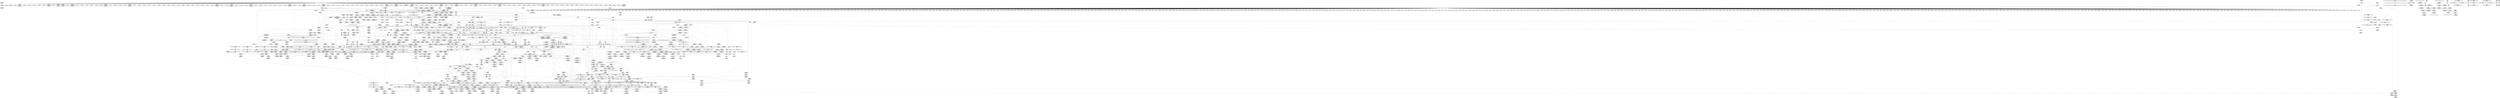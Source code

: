 digraph {
	CE0x47f6580 [shape=record,shape=Mrecord,label="{CE0x47f6580|72:_i32,_:_CRE_555,556_}"]
	CE0x47336c0 [shape=record,shape=Mrecord,label="{CE0x47336c0|i64*_getelementptr_inbounds_(_16_x_i64_,_16_x_i64_*___llvm_gcov_ctr46,_i64_0,_i64_10)|*Constant*|*SummSource*}"]
	CE0x47f6170 [shape=record,shape=Mrecord,label="{CE0x47f6170|72:_i32,_:_CRE_544,552_}"]
	CE0x469e7b0 [shape=record,shape=Mrecord,label="{CE0x469e7b0|common_perm_create:tmp23|security/apparmor/lsm.c,253}"]
	CE0x4712990 [shape=record,shape=Mrecord,label="{CE0x4712990|common_perm_create:retval.0|*SummSource*}"]
	CE0x4712020 [shape=record,shape=Mrecord,label="{CE0x4712020|common_perm_dir_dentry:cond|Function::common_perm_dir_dentry&Arg::cond::|*SummSink*}"]
	CE0x47576d0 [shape=record,shape=Mrecord,label="{CE0x47576d0|VOIDTB_TE:_CE_201,202_}"]
	CE0x47faa90 [shape=record,shape=Mrecord,label="{CE0x47faa90|72:_i32,_:_CRE_620,621_}"]
	CE0x47aee40 [shape=record,shape=Mrecord,label="{CE0x47aee40|%struct.aa_profile*_null|*Constant*|*SummSource*}"]
	CE0x46cf5a0 [shape=record,shape=Mrecord,label="{CE0x46cf5a0|COLLAPSED:_GCMRE___llvm_gcov_ctr56_internal_global_2_x_i64_zeroinitializer:_elem_0:default:}"]
	CE0x46c18c0 [shape=record,shape=Mrecord,label="{CE0x46c18c0|common_perm:call|security/apparmor/lsm.c,168}"]
	CE0x46dd670 [shape=record,shape=Mrecord,label="{CE0x46dd670|104:_%struct.inode*,_:_CRE_16,24_|*MultipleSource*|security/apparmor/lsm.c,253|*LoadInst*|security/apparmor/lsm.c,253}"]
	CE0x47f9220 [shape=record,shape=Mrecord,label="{CE0x47f9220|72:_i32,_:_CRE_597,598_}"]
	CE0x47849f0 [shape=record,shape=Mrecord,label="{CE0x47849f0|__aa_current_profile:tmp11|security/apparmor/include/context.h,138|*SummSource*}"]
	CE0x476b790 [shape=record,shape=Mrecord,label="{CE0x476b790|_ret_%struct.aa_profile*_%call4,_!dbg_!15494|security/apparmor/include/context.h,138}"]
	CE0x47f8340 [shape=record,shape=Mrecord,label="{CE0x47f8340|72:_i32,_:_CRE_583,584_}"]
	CE0x47fdd90 [shape=record,shape=Mrecord,label="{CE0x47fdd90|72:_i32,_:_CRE_879,880_}"]
	CE0x47f36f0 [shape=record,shape=Mrecord,label="{CE0x47f36f0|72:_i32,_:_CRE_352,360_}"]
	CE0x46b3230 [shape=record,shape=Mrecord,label="{CE0x46b3230|i64_5|*Constant*|*SummSource*}"]
	CE0x46dec30 [shape=record,shape=Mrecord,label="{CE0x46dec30|104:_%struct.inode*,_:_CRE_90,91_}"]
	CE0x470f1c0 [shape=record,shape=Mrecord,label="{CE0x470f1c0|i64*_getelementptr_inbounds_(_11_x_i64_,_11_x_i64_*___llvm_gcov_ctr58,_i64_0,_i64_1)|*Constant*|*SummSource*}"]
	CE0x46afa50 [shape=record,shape=Mrecord,label="{CE0x46afa50|common_perm_create:tobool5|security/apparmor/lsm.c,253}"]
	CE0x46cf860 [shape=record,shape=Mrecord,label="{CE0x46cf860|i64*_getelementptr_inbounds_(_17_x_i64_,_17_x_i64_*___llvm_gcov_ctr60,_i64_0,_i64_0)|*Constant*}"]
	CE0x47043a0 [shape=record,shape=Mrecord,label="{CE0x47043a0|104:_%struct.inode*,_:_CRE_296,304_|*MultipleSource*|security/apparmor/lsm.c,253|*LoadInst*|security/apparmor/lsm.c,253}"]
	CE0x4710210 [shape=record,shape=Mrecord,label="{CE0x4710210|__aa_current_profile:land.lhs.true|*SummSink*}"]
	CE0x4706d60 [shape=record,shape=Mrecord,label="{CE0x4706d60|common_perm_create:tmp34|security/apparmor/lsm.c,254|*SummSink*}"]
	CE0x4711c60 [shape=record,shape=Mrecord,label="{CE0x4711c60|common_perm_dir_dentry:cond|Function::common_perm_dir_dentry&Arg::cond::}"]
	CE0x47eb630 [shape=record,shape=Mrecord,label="{CE0x47eb630|72:_i32,_:_CRE_169,170_}"]
	CE0x48003d0 [shape=record,shape=Mrecord,label="{CE0x48003d0|72:_i32,_:_CRE_915,916_}"]
	CE0x46e20b0 [shape=record,shape=Mrecord,label="{CE0x46e20b0|104:_%struct.inode*,_:_CRE_178,179_}"]
	CE0x46df540 [shape=record,shape=Mrecord,label="{CE0x46df540|104:_%struct.inode*,_:_CRE_112,144_|*MultipleSource*|security/apparmor/lsm.c,253|*LoadInst*|security/apparmor/lsm.c,253}"]
	CE0x4701fe0 [shape=record,shape=Mrecord,label="{CE0x4701fe0|i64*_getelementptr_inbounds_(_2_x_i64_,_2_x_i64_*___llvm_gcov_ctr112,_i64_0,_i64_1)|*Constant*|*SummSource*}"]
	CE0x4693450 [shape=record,shape=Mrecord,label="{CE0x4693450|_call_void_mcount()_#2|*SummSink*}"]
	CE0x46dd1d0 [shape=record,shape=Mrecord,label="{CE0x46dd1d0|common_perm_create:d_inode|security/apparmor/lsm.c,253}"]
	CE0x47f28f0 [shape=record,shape=Mrecord,label="{CE0x47f28f0|72:_i32,_:_CRE_304,305_}"]
	CE0x47bbf10 [shape=record,shape=Mrecord,label="{CE0x47bbf10|VOIDTB_TE:_CE_144,145_}"]
	CE0x469dc40 [shape=record,shape=Mrecord,label="{CE0x469dc40|GLOBAL:common_perm_create.__warned|Global_var:common_perm_create.__warned|*SummSink*}"]
	CE0x4697aa0 [shape=record,shape=Mrecord,label="{CE0x4697aa0|common_perm_create:entry|*SummSource*}"]
	CE0x4794580 [shape=record,shape=Mrecord,label="{CE0x4794580|__aa_current_profile:tobool1|security/apparmor/include/context.h,138|*SummSink*}"]
	CE0x4735560 [shape=record,shape=Mrecord,label="{CE0x4735560|void_(i8*,_i32,_i64)*_asm_sideeffect_1:_09ud2_0A.pushsection___bug_table,_22a_22_0A2:_09.long_1b_-_2b,_$_0:c_-_2b_0A_09.word_$_1:c_,_0_0A_09.org_2b+$_2:c_0A.popsection_,_i,i,i,_dirflag_,_fpsr_,_flags_|*SummSource*}"]
	CE0x46df780 [shape=record,shape=Mrecord,label="{CE0x46df780|104:_%struct.inode*,_:_CRE_144,145_}"]
	CE0x479c480 [shape=record,shape=Mrecord,label="{CE0x479c480|__aa_current_profile:tmp14|security/apparmor/include/context.h,138|*SummSource*}"]
	CE0x47f02b0 [shape=record,shape=Mrecord,label="{CE0x47f02b0|72:_i32,_:_CRE_268,269_}"]
	CE0x4702aa0 [shape=record,shape=Mrecord,label="{CE0x4702aa0|104:_%struct.inode*,_:_CRE_216,217_}"]
	CE0x46cb410 [shape=record,shape=Mrecord,label="{CE0x46cb410|common_perm_create:tmp20|security/apparmor/lsm.c,251}"]
	CE0x47f3f70 [shape=record,shape=Mrecord,label="{CE0x47f3f70|72:_i32,_:_CRE_424,432_}"]
	CE0x47ea970 [shape=record,shape=Mrecord,label="{CE0x47ea970|72:_i32,_:_CRE_157,158_}"]
	CE0x46b3340 [shape=record,shape=Mrecord,label="{CE0x46b3340|i64_5|*Constant*|*SummSink*}"]
	CE0x47757d0 [shape=record,shape=Mrecord,label="{CE0x47757d0|mediated_filesystem:lnot|security/apparmor/include/apparmor.h,117}"]
	CE0x47c60f0 [shape=record,shape=Mrecord,label="{CE0x47c60f0|VOIDTB_TE:_CE_171,172_}"]
	CE0x4702140 [shape=record,shape=Mrecord,label="{CE0x4702140|i64*_getelementptr_inbounds_(_2_x_i64_,_2_x_i64_*___llvm_gcov_ctr112,_i64_0,_i64_1)|*Constant*|*SummSink*}"]
	CE0x46aa740 [shape=record,shape=Mrecord,label="{CE0x46aa740|common_perm:call|security/apparmor/lsm.c,168|*SummSink*}"]
	CE0x4764fe0 [shape=record,shape=Mrecord,label="{CE0x4764fe0|mediated_filesystem:tmp5|security/apparmor/include/apparmor.h,117|*SummSource*}"]
	CE0x47f8bc0 [shape=record,shape=Mrecord,label="{CE0x47f8bc0|72:_i32,_:_CRE_591,592_}"]
	CE0x47f69c0 [shape=record,shape=Mrecord,label="{CE0x47f69c0|72:_i32,_:_CRE_559,560_}"]
	CE0x46c1820 [shape=record,shape=Mrecord,label="{CE0x46c1820|_call_void_mcount()_#2|*SummSink*}"]
	CE0x46959f0 [shape=record,shape=Mrecord,label="{CE0x46959f0|apparmor_path_mknod:tmp3|*SummSink*}"]
	CE0x46cff70 [shape=record,shape=Mrecord,label="{CE0x46cff70|i64_1|*Constant*}"]
	CE0x4778ea0 [shape=record,shape=Mrecord,label="{CE0x4778ea0|common_perm_dir_dentry:mnt1|security/apparmor/lsm.c,189|*SummSource*}"]
	CE0x479e150 [shape=record,shape=Mrecord,label="{CE0x479e150|GLOBAL:lockdep_rcu_suspicious|*Constant*}"]
	CE0x47fc220 [shape=record,shape=Mrecord,label="{CE0x47fc220|72:_i32,_:_CRE_768,776_}"]
	CE0x47fdfb0 [shape=record,shape=Mrecord,label="{CE0x47fdfb0|72:_i32,_:_CRE_881,882_}"]
	CE0x47ad250 [shape=record,shape=Mrecord,label="{CE0x47ad250|VOIDTB_TE:_CE_158,159_}"]
	CE0x479c740 [shape=record,shape=Mrecord,label="{CE0x479c740|i1_true|*Constant*}"]
	CE0x47f1190 [shape=record,shape=Mrecord,label="{CE0x47f1190|72:_i32,_:_CRE_282,283_}"]
	CE0x46ba920 [shape=record,shape=Mrecord,label="{CE0x46ba920|common_perm_create:tmp12|security/apparmor/lsm.c,251|*SummSource*}"]
	CE0x47b54f0 [shape=record,shape=Mrecord,label="{CE0x47b54f0|aa_cred_profile:tmp31|security/apparmor/include/context.h,100|*SummSource*}"]
	CE0x47f3b30 [shape=record,shape=Mrecord,label="{CE0x47f3b30|72:_i32,_:_CRE_392,400_}"]
	CE0x4786110 [shape=record,shape=Mrecord,label="{CE0x4786110|common_perm:tmp10|security/apparmor/lsm.c,172}"]
	CE0x46c9c70 [shape=record,shape=Mrecord,label="{CE0x46c9c70|common_perm_create:call10|security/apparmor/lsm.c,256}"]
	CE0x469edb0 [shape=record,shape=Mrecord,label="{CE0x469edb0|apparmor_path_mknod:dir|Function::apparmor_path_mknod&Arg::dir::|*SummSink*}"]
	CE0x469dee0 [shape=record,shape=Mrecord,label="{CE0x469dee0|0:_i8,_:_GCMR_common_perm_create.__warned_internal_global_i8_0,_section_.data.unlikely_,_align_1:_elem_0:default:}"]
	CE0x46bda60 [shape=record,shape=Mrecord,label="{CE0x46bda60|mediated_filesystem:tmp3|*SummSource*}"]
	CE0x46bffb0 [shape=record,shape=Mrecord,label="{CE0x46bffb0|mediated_filesystem:tmp2}"]
	CE0x47f14c0 [shape=record,shape=Mrecord,label="{CE0x47f14c0|72:_i32,_:_CRE_285,286_}"]
	CE0x4733350 [shape=record,shape=Mrecord,label="{CE0x4733350|i64*_getelementptr_inbounds_(_16_x_i64_,_16_x_i64_*___llvm_gcov_ctr46,_i64_0,_i64_10)|*Constant*}"]
	CE0x4750e40 [shape=record,shape=Mrecord,label="{CE0x4750e40|VOIDTB_TE:_CE_223,224_}"]
	CE0x469fd40 [shape=record,shape=Mrecord,label="{CE0x469fd40|i64_3|*Constant*|*SummSink*}"]
	CE0x4798ae0 [shape=record,shape=Mrecord,label="{CE0x4798ae0|GLOBAL:__aa_current_profile.__warned|Global_var:__aa_current_profile.__warned|*SummSource*}"]
	CE0x47b9ef0 [shape=record,shape=Mrecord,label="{CE0x47b9ef0|aa_cred_profile:tmp32|security/apparmor/include/context.h,101|*SummSink*}"]
	CE0x470b140 [shape=record,shape=Mrecord,label="{CE0x470b140|_ret_i1_%lnot,_!dbg_!15473|security/apparmor/include/apparmor.h,117|*SummSource*}"]
	CE0x4702970 [shape=record,shape=Mrecord,label="{CE0x4702970|104:_%struct.inode*,_:_CRE_215,216_}"]
	CE0x47c7f60 [shape=record,shape=Mrecord,label="{CE0x47c7f60|aa_cred_profile:tmp16|security/apparmor/include/context.h,100|*SummSink*}"]
	CE0x47aab50 [shape=record,shape=Mrecord,label="{CE0x47aab50|i64_3|*Constant*}"]
	CE0x47b2780 [shape=record,shape=Mrecord,label="{CE0x47b2780|aa_cred_profile:do.end10|*SummSource*}"]
	CE0x46b03a0 [shape=record,shape=Mrecord,label="{CE0x46b03a0|get_current:entry|*SummSink*}"]
	CE0x46cd260 [shape=record,shape=Mrecord,label="{CE0x46cd260|0:_%struct.vfsmount*,_8:_%struct.dentry*,_:_CRE_0,8_|*MultipleSource*|Function::common_perm_create&Arg::dir::|Function::apparmor_path_mknod&Arg::dir::|security/apparmor/lsm.c,253}"]
	CE0x46e3f90 [shape=record,shape=Mrecord,label="{CE0x46e3f90|104:_%struct.inode*,_:_CRE_204,205_}"]
	CE0x47fe2e0 [shape=record,shape=Mrecord,label="{CE0x47fe2e0|72:_i32,_:_CRE_884,885_}"]
	CE0x47f34d0 [shape=record,shape=Mrecord,label="{CE0x47f34d0|72:_i32,_:_CRE_336,344_}"]
	CE0x47c77a0 [shape=record,shape=Mrecord,label="{CE0x47c77a0|aa_cred_profile:tmp4|*LoadInst*|security/apparmor/include/context.h,99|*SummSink*}"]
	CE0x46baa30 [shape=record,shape=Mrecord,label="{CE0x46baa30|common_perm_create:tmp31|security/apparmor/lsm.c,253|*SummSink*}"]
	CE0x4770d30 [shape=record,shape=Mrecord,label="{CE0x4770d30|aa_path_perm:path|Function::aa_path_perm&Arg::path::|*SummSource*}"]
	CE0x4792870 [shape=record,shape=Mrecord,label="{CE0x4792870|aa_cred_profile:do.body}"]
	CE0x4701e20 [shape=record,shape=Mrecord,label="{CE0x4701e20|i64*_getelementptr_inbounds_(_2_x_i64_,_2_x_i64_*___llvm_gcov_ctr112,_i64_0,_i64_0)|*Constant*|*SummSink*}"]
	CE0x4715670 [shape=record,shape=Mrecord,label="{CE0x4715670|i64*_getelementptr_inbounds_(_2_x_i64_,_2_x_i64_*___llvm_gcov_ctr56,_i64_0,_i64_0)|*Constant*}"]
	CE0x47f6be0 [shape=record,shape=Mrecord,label="{CE0x47f6be0|72:_i32,_:_CRE_561,562_}"]
	CE0x479a000 [shape=record,shape=Mrecord,label="{CE0x479a000|i64*_getelementptr_inbounds_(_11_x_i64_,_11_x_i64_*___llvm_gcov_ctr58,_i64_0,_i64_8)|*Constant*|*SummSink*}"]
	CE0x47e8d90 [shape=record,shape=Mrecord,label="{CE0x47e8d90|72:_i32,_:_CRE_96,104_}"]
	CE0x46cb050 [shape=record,shape=Mrecord,label="{CE0x46cb050|common_perm_create:fsuid|security/apparmor/lsm.c,251}"]
	CE0x47af710 [shape=record,shape=Mrecord,label="{CE0x47af710|%struct.aa_task_cxt*_null|*Constant*}"]
	CE0x468b790 [shape=record,shape=Mrecord,label="{CE0x468b790|i64_1|*Constant*|*SummSink*}"]
	CE0x47514d0 [shape=record,shape=Mrecord,label="{CE0x47514d0|VOIDTB_TE:_CE_264,272_}"]
	CE0x47a1bf0 [shape=record,shape=Mrecord,label="{CE0x47a1bf0|i64*_getelementptr_inbounds_(_11_x_i64_,_11_x_i64_*___llvm_gcov_ctr58,_i64_0,_i64_10)|*Constant*}"]
	CE0x47f5150 [shape=record,shape=Mrecord,label="{CE0x47f5150|72:_i32,_:_CRE_483,484_}"]
	CE0x46e4320 [shape=record,shape=Mrecord,label="{CE0x46e4320|104:_%struct.inode*,_:_CRE_207,208_}"]
	CE0x46fc5d0 [shape=record,shape=Mrecord,label="{CE0x46fc5d0|_call_void_mcount()_#2|*SummSink*}"]
	CE0x46c4ad0 [shape=record,shape=Mrecord,label="{CE0x46c4ad0|common_perm:tmp8|security/apparmor/lsm.c,170|*SummSink*}"]
	CE0x47efe70 [shape=record,shape=Mrecord,label="{CE0x47efe70|72:_i32,_:_CRE_264,265_}"]
	CE0x477c410 [shape=record,shape=Mrecord,label="{CE0x477c410|i64_-2147483648|*Constant*|*SummSource*}"]
	CE0x47ec620 [shape=record,shape=Mrecord,label="{CE0x47ec620|72:_i32,_:_CRE_184,185_}"]
	CE0x47bc9a0 [shape=record,shape=Mrecord,label="{CE0x47bc9a0|i32_22|*Constant*|*SummSource*}"]
	CE0x4733190 [shape=record,shape=Mrecord,label="{CE0x4733190|aa_cred_profile:tmp23|security/apparmor/include/context.h,100|*SummSink*}"]
	CE0x4799b10 [shape=record,shape=Mrecord,label="{CE0x4799b10|i64*_getelementptr_inbounds_(_11_x_i64_,_11_x_i64_*___llvm_gcov_ctr58,_i64_0,_i64_6)|*Constant*|*SummSink*}"]
	CE0x47bc730 [shape=record,shape=Mrecord,label="{CE0x47bc730|VOIDTB_TE:_CE_94,95_}"]
	"CONST[source:0(mediator),value:0(static)][purpose:{operation}][SnkIdx:4]"
	CE0x476da80 [shape=record,shape=Mrecord,label="{CE0x476da80|common_perm:cmp|security/apparmor/lsm.c,169}"]
	CE0x46a8040 [shape=record,shape=Mrecord,label="{CE0x46a8040|i64_0|*Constant*|*SummSource*}"]
	CE0x47a2f50 [shape=record,shape=Mrecord,label="{CE0x47a2f50|__aa_current_profile:call3|security/apparmor/include/context.h,138}"]
	CE0x4709890 [shape=record,shape=Mrecord,label="{CE0x4709890|common_perm_create:tmp33|security/apparmor/lsm.c,254|*SummSink*}"]
	CE0x46abef0 [shape=record,shape=Mrecord,label="{CE0x46abef0|mediated_filesystem:tmp4|*LoadInst*|security/apparmor/include/apparmor.h,117}"]
	CE0x47a88a0 [shape=record,shape=Mrecord,label="{CE0x47a88a0|aa_cred_profile:tobool|security/apparmor/include/context.h,100|*SummSource*}"]
	CE0x47ed940 [shape=record,shape=Mrecord,label="{CE0x47ed940|72:_i32,_:_CRE_202,203_}"]
	CE0x4699350 [shape=record,shape=Mrecord,label="{CE0x4699350|common_perm_create:dentry|Function::common_perm_create&Arg::dentry::|*SummSink*}"]
	CE0x47f16e0 [shape=record,shape=Mrecord,label="{CE0x47f16e0|72:_i32,_:_CRE_287,288_}"]
	CE0x46c43c0 [shape=record,shape=Mrecord,label="{CE0x46c43c0|common_perm:tmp7|security/apparmor/lsm.c,170|*SummSink*}"]
	CE0x46cbe40 [shape=record,shape=Mrecord,label="{CE0x46cbe40|i32_4|*Constant*|*SummSource*}"]
	CE0x46a0fd0 [shape=record,shape=Mrecord,label="{CE0x46a0fd0|common_perm_create:do.body|*SummSource*}"]
	CE0x47fd840 [shape=record,shape=Mrecord,label="{CE0x47fd840|72:_i32,_:_CRE_874,875_}"]
	CE0x46c5070 [shape=record,shape=Mrecord,label="{CE0x46c5070|GLOBAL:aa_path_perm|*Constant*}"]
	CE0x4800c50 [shape=record,shape=Mrecord,label="{CE0x4800c50|72:_i32,_:_CRE_923,924_}"]
	"CONST[source:0(mediator),value:0(static)][purpose:{operation}][SrcIdx:6]"
	"CONST[source:1(input),value:2(dynamic)][purpose:{object}][SrcIdx:7]"
	CE0x469f680 [shape=record,shape=Mrecord,label="{CE0x469f680|common_perm_create:tobool5|security/apparmor/lsm.c,253|*SummSource*}"]
	CE0x47abc90 [shape=record,shape=Mrecord,label="{CE0x47abc90|VOIDTB_TE:_CE_178,179_}"]
	CE0x47ebeb0 [shape=record,shape=Mrecord,label="{CE0x47ebeb0|72:_i32,_:_CRE_177,178_}"]
	CE0x47107d0 [shape=record,shape=Mrecord,label="{CE0x47107d0|common_perm_dir_dentry:dir|Function::common_perm_dir_dentry&Arg::dir::}"]
	CE0x47fc990 [shape=record,shape=Mrecord,label="{CE0x47fc990|72:_i32,_:_CRE_832,840_}"]
	CE0x46b9de0 [shape=record,shape=Mrecord,label="{CE0x46b9de0|_ret_i1_%lnot,_!dbg_!15473|security/apparmor/include/apparmor.h,117}"]
	CE0x4752b70 [shape=record,shape=Mrecord,label="{CE0x4752b70|72:_i32,_:_CRE_2,4_}"]
	CE0x46ca340 [shape=record,shape=Mrecord,label="{CE0x46ca340|GLOBAL:common_perm_dir_dentry|*Constant*|*SummSink*}"]
	CE0x46cf610 [shape=record,shape=Mrecord,label="{CE0x46cf610|common_perm_dir_dentry:tmp|*SummSource*}"]
	CE0x47e9130 [shape=record,shape=Mrecord,label="{CE0x47e9130|72:_i32,_:_CRE_120,128_}"]
	CE0x4693ca0 [shape=record,shape=Mrecord,label="{CE0x4693ca0|common_perm_create:do.end|*SummSource*}"]
	CE0x4703680 [shape=record,shape=Mrecord,label="{CE0x4703680|104:_%struct.inode*,_:_CRE_240,248_|*MultipleSource*|security/apparmor/lsm.c,253|*LoadInst*|security/apparmor/lsm.c,253}"]
	CE0x4767b20 [shape=record,shape=Mrecord,label="{CE0x4767b20|_call_void_mcount()_#2|*SummSource*}"]
	CE0x47513c0 [shape=record,shape=Mrecord,label="{CE0x47513c0|VOIDTB_TE:_CE_256,264_}"]
	CE0x47f67a0 [shape=record,shape=Mrecord,label="{CE0x47f67a0|72:_i32,_:_CRE_557,558_}"]
	CE0x4698e50 [shape=record,shape=Mrecord,label="{CE0x4698e50|common_perm_create:dentry|Function::common_perm_create&Arg::dentry::}"]
	CE0x46fbfc0 [shape=record,shape=Mrecord,label="{CE0x46fbfc0|get_current:tmp1}"]
	CE0x4705450 [shape=record,shape=Mrecord,label="{CE0x4705450|104:_%struct.inode*,_:_CRE_316,317_}"]
	CE0x47fcbb0 [shape=record,shape=Mrecord,label="{CE0x47fcbb0|72:_i32,_:_CRE_848,856_}"]
	CE0x46e2900 [shape=record,shape=Mrecord,label="{CE0x46e2900|104:_%struct.inode*,_:_CRE_185,186_}"]
	CE0x48024c0 [shape=record,shape=Mrecord,label="{CE0x48024c0|72:_i32,_:_CRE_981,982_}"]
	CE0x47773f0 [shape=record,shape=Mrecord,label="{CE0x47773f0|common_perm_dir_dentry:tmp3}"]
	CE0x47fb670 [shape=record,shape=Mrecord,label="{CE0x47fb670|72:_i32,_:_CRE_680,684_}"]
	CE0x48020b0 [shape=record,shape=Mrecord,label="{CE0x48020b0|72:_i32,_:_CRE_977,978_}"]
	CE0x47af4c0 [shape=record,shape=Mrecord,label="{CE0x47af4c0|aa_cred_profile:tmp5|security/apparmor/include/context.h,99|*SummSource*}"]
	CE0x4703550 [shape=record,shape=Mrecord,label="{CE0x4703550|104:_%struct.inode*,_:_CRE_232,240_|*MultipleSource*|security/apparmor/lsm.c,253|*LoadInst*|security/apparmor/lsm.c,253}"]
	CE0x47f4f30 [shape=record,shape=Mrecord,label="{CE0x47f4f30|72:_i32,_:_CRE_481,482_}"]
	CE0x4772c60 [shape=record,shape=Mrecord,label="{CE0x4772c60|__aa_current_profile:tmp6|security/apparmor/include/context.h,138|*SummSource*}"]
	CE0x47b14a0 [shape=record,shape=Mrecord,label="{CE0x47b14a0|aa_cred_profile:tmp13|*SummSink*}"]
	CE0x46e1ac0 [shape=record,shape=Mrecord,label="{CE0x46e1ac0|104:_%struct.inode*,_:_CRE_173,174_}"]
	CE0x46c5510 [shape=record,shape=Mrecord,label="{CE0x46c5510|GLOBAL:aa_path_perm|*Constant*|*SummSink*}"]
	CE0x4757d30 [shape=record,shape=Mrecord,label="{CE0x4757d30|VOIDTB_TE:_CE_207,208_}"]
	CE0x47fee90 [shape=record,shape=Mrecord,label="{CE0x47fee90|72:_i32,_:_CRE_895,896_}"]
	CE0x46ca770 [shape=record,shape=Mrecord,label="{CE0x46ca770|common_perm_create:tmp19|security/apparmor/lsm.c,251|*SummSource*}"]
	CE0x4708fb0 [shape=record,shape=Mrecord,label="{CE0x4708fb0|i64*_getelementptr_inbounds_(_17_x_i64_,_17_x_i64_*___llvm_gcov_ctr60,_i64_0,_i64_14)|*Constant*|*SummSink*}"]
	CE0x470de70 [shape=record,shape=Mrecord,label="{CE0x470de70|__aa_current_profile:tmp10|security/apparmor/include/context.h,138|*SummSource*}"]
	CE0x47c7de0 [shape=record,shape=Mrecord,label="{CE0x47c7de0|aa_cred_profile:tmp16|security/apparmor/include/context.h,100|*SummSource*}"]
	CE0x47f6390 [shape=record,shape=Mrecord,label="{CE0x47f6390|72:_i32,_:_CRE_553,554_}"]
	CE0x477c4e0 [shape=record,shape=Mrecord,label="{CE0x477c4e0|i64_-2147483648|*Constant*|*SummSink*}"]
	CE0x469ec30 [shape=record,shape=Mrecord,label="{CE0x469ec30|apparmor_path_mknod:dir|Function::apparmor_path_mknod&Arg::dir::|*SummSource*}"]
	CE0x470ae60 [shape=record,shape=Mrecord,label="{CE0x470ae60|i64*_getelementptr_inbounds_(_5_x_i64_,_5_x_i64_*___llvm_gcov_ctr57,_i64_0,_i64_4)|*Constant*|*SummSource*}"]
	CE0x4752a60 [shape=record,shape=Mrecord,label="{CE0x4752a60|72:_i32,_:_CRE_0,2_}"]
	CE0x477bf30 [shape=record,shape=Mrecord,label="{CE0x477bf30|i32_1|*Constant*}"]
	CE0x46c6b70 [shape=record,shape=Mrecord,label="{CE0x46c6b70|i8*_getelementptr_inbounds_(_45_x_i8_,_45_x_i8_*_.str14,_i32_0,_i32_0)|*Constant*|*SummSink*}"]
	CE0x47eea40 [shape=record,shape=Mrecord,label="{CE0x47eea40|72:_i32,_:_CRE_245,246_}"]
	CE0x47056b0 [shape=record,shape=Mrecord,label="{CE0x47056b0|104:_%struct.inode*,_:_CRE_318,319_}"]
	CE0x476d520 [shape=record,shape=Mrecord,label="{CE0x476d520|aa_cred_profile:tmp11|security/apparmor/include/context.h,100|*SummSource*}"]
	CE0x46b1d30 [shape=record,shape=Mrecord,label="{CE0x46b1d30|GLOBAL:__llvm_gcov_ctr60|Global_var:__llvm_gcov_ctr60|*SummSource*}"]
	CE0x47eb740 [shape=record,shape=Mrecord,label="{CE0x47eb740|72:_i32,_:_CRE_170,171_}"]
	CE0x47ba6d0 [shape=record,shape=Mrecord,label="{CE0x47ba6d0|aa_cred_profile:tmp33|security/apparmor/include/context.h,101|*SummSink*}"]
	CE0x47e9cb0 [shape=record,shape=Mrecord,label="{CE0x47e9cb0|72:_i32,_:_CRE_145,146_}"]
	CE0x46b1ec0 [shape=record,shape=Mrecord,label="{CE0x46b1ec0|GLOBAL:current_task|Global_var:current_task|*SummSink*}"]
	CE0x46ac130 [shape=record,shape=Mrecord,label="{CE0x46ac130|mediated_filesystem:tmp4|*LoadInst*|security/apparmor/include/apparmor.h,117|*SummSource*}"]
	CE0x47eb1f0 [shape=record,shape=Mrecord,label="{CE0x47eb1f0|72:_i32,_:_CRE_165,166_}"]
	CE0x46c87d0 [shape=record,shape=Mrecord,label="{CE0x46c87d0|common_perm_create:cred|security/apparmor/lsm.c,251}"]
	CE0x4801a20 [shape=record,shape=Mrecord,label="{CE0x4801a20|72:_i32,_:_CRE_936,944_}"]
	CE0x4694540 [shape=record,shape=Mrecord,label="{CE0x4694540|i64_2|*Constant*}"]
	CE0x4751ad0 [shape=record,shape=Mrecord,label="{CE0x4751ad0|VOIDTB_TE:_CE_305,306_}"]
	CE0x46e00a0 [shape=record,shape=Mrecord,label="{CE0x46e00a0|104:_%struct.inode*,_:_CRE_151,152_}"]
	CE0x4775460 [shape=record,shape=Mrecord,label="{CE0x4775460|i1_true|*Constant*}"]
	CE0x46c6250 [shape=record,shape=Mrecord,label="{CE0x46c6250|i32_251|*Constant*|*SummSource*}"]
	CE0x47f9ee0 [shape=record,shape=Mrecord,label="{CE0x47f9ee0|72:_i32,_:_CRE_609,610_}"]
	CE0x47ecb70 [shape=record,shape=Mrecord,label="{CE0x47ecb70|72:_i32,_:_CRE_189,190_}"]
	"CONST[source:2(external),value:2(dynamic)][purpose:{object}][SrcIdx:4]"
	CE0x46ddfb0 [shape=record,shape=Mrecord,label="{CE0x46ddfb0|104:_%struct.inode*,_:_CRE_48,52_|*MultipleSource*|security/apparmor/lsm.c,253|*LoadInst*|security/apparmor/lsm.c,253}"]
	CE0x47fdb70 [shape=record,shape=Mrecord,label="{CE0x47fdb70|72:_i32,_:_CRE_877,878_}"]
	CE0x46e1010 [shape=record,shape=Mrecord,label="{CE0x46e1010|104:_%struct.inode*,_:_CRE_164,165_}"]
	CE0x46dd240 [shape=record,shape=Mrecord,label="{CE0x46dd240|common_perm_create:d_inode|security/apparmor/lsm.c,253|*SummSource*}"]
	CE0x47ff1c0 [shape=record,shape=Mrecord,label="{CE0x47ff1c0|72:_i32,_:_CRE_898,899_}"]
	CE0x47a75c0 [shape=record,shape=Mrecord,label="{CE0x47a75c0|VOIDTB_TE:_CE_186,187_}"]
	CE0x4750d30 [shape=record,shape=Mrecord,label="{CE0x4750d30|VOIDTB_TE:_CE_222,223_}"]
	CE0x4792c90 [shape=record,shape=Mrecord,label="{CE0x4792c90|aa_cred_profile:do.end8|*SummSink*}"]
	CE0x476c180 [shape=record,shape=Mrecord,label="{CE0x476c180|i64_3|*Constant*}"]
	CE0x46caaf0 [shape=record,shape=Mrecord,label="{CE0x46caaf0|i32_10|*Constant*|*SummSource*}"]
	CE0x47f9ff0 [shape=record,shape=Mrecord,label="{CE0x47f9ff0|72:_i32,_:_CRE_610,611_}"]
	CE0x46a0a60 [shape=record,shape=Mrecord,label="{CE0x46a0a60|i32_0|*Constant*}"]
	CE0x46c9160 [shape=record,shape=Mrecord,label="{CE0x46c9160|GLOBAL:get_current|*Constant*}"]
	CE0x47fd0d0 [shape=record,shape=Mrecord,label="{CE0x47fd0d0|72:_i32,_:_CRE_867,868_}"]
	CE0x4796150 [shape=record,shape=Mrecord,label="{CE0x4796150|__aa_current_profile:if.end|*SummSource*}"]
	CE0x46b27c0 [shape=record,shape=Mrecord,label="{CE0x46b27c0|common_perm_create:tobool1|security/apparmor/lsm.c,251|*SummSink*}"]
	CE0x476c050 [shape=record,shape=Mrecord,label="{CE0x476c050|common_perm:tmp2|security/apparmor/lsm.c,169|*SummSource*}"]
	CE0x42f9750 [shape=record,shape=Mrecord,label="{CE0x42f9750|common_perm_create:uid|security/apparmor/lsm.c,251|*SummSink*}"]
	CE0x478ece0 [shape=record,shape=Mrecord,label="{CE0x478ece0|i64_0|*Constant*}"]
	CE0x47f0800 [shape=record,shape=Mrecord,label="{CE0x47f0800|72:_i32,_:_CRE_273,274_}"]
	CE0x47f2e40 [shape=record,shape=Mrecord,label="{CE0x47f2e40|72:_i32,_:_CRE_309,310_}"]
	CE0x46c7710 [shape=record,shape=Mrecord,label="{CE0x46c7710|common_perm_create:call3|security/apparmor/lsm.c,251|*SummSource*}"]
	CE0x46c5640 [shape=record,shape=Mrecord,label="{CE0x46c5640|aa_path_perm:entry}"]
	CE0x46b17d0 [shape=record,shape=Mrecord,label="{CE0x46b17d0|i64_0|*Constant*}"]
	CE0x47f26d0 [shape=record,shape=Mrecord,label="{CE0x47f26d0|72:_i32,_:_CRE_302,303_}"]
	CE0x46dea60 [shape=record,shape=Mrecord,label="{CE0x46dea60|104:_%struct.inode*,_:_CRE_89,90_}"]
	CE0x47b57d0 [shape=record,shape=Mrecord,label="{CE0x47b57d0|i64*_getelementptr_inbounds_(_16_x_i64_,_16_x_i64_*___llvm_gcov_ctr46,_i64_0,_i64_15)|*Constant*}"]
	CE0x47c0740 [shape=record,shape=Mrecord,label="{CE0x47c0740|aa_cred_profile:bb}"]
	CE0x47afc30 [shape=record,shape=Mrecord,label="{CE0x47afc30|aa_cred_profile:lnot2|security/apparmor/include/context.h,100|*SummSource*}"]
	CE0x4713f40 [shape=record,shape=Mrecord,label="{CE0x4713f40|get_current:bb|*SummSink*}"]
	CE0x47bc5b0 [shape=record,shape=Mrecord,label="{CE0x47bc5b0|VOIDTB_TE:_CE_92,93_}"]
	CE0x478fe60 [shape=record,shape=Mrecord,label="{CE0x478fe60|GLOBAL:__llvm_gcov_ctr58|Global_var:__llvm_gcov_ctr58}"]
	CE0x4768dc0 [shape=record,shape=Mrecord,label="{CE0x4768dc0|common_perm:if.then|*SummSource*}"]
	CE0x46c9f90 [shape=record,shape=Mrecord,label="{CE0x46c9f90|GLOBAL:common_perm_dir_dentry|*Constant*|*SummSource*}"]
	CE0x4796ff0 [shape=record,shape=Mrecord,label="{CE0x4796ff0|__aa_current_profile:land.lhs.true2}"]
	CE0x477ada0 [shape=record,shape=Mrecord,label="{CE0x477ada0|get_current:tmp2}"]
	CE0x46b37b0 [shape=record,shape=Mrecord,label="{CE0x46b37b0|common_perm_create:tmp10|security/apparmor/lsm.c,251|*SummSink*}"]
	CE0x47a2ac0 [shape=record,shape=Mrecord,label="{CE0x47a2ac0|__aa_current_profile:tmp20|security/apparmor/include/context.h,138}"]
	CE0x47b4f80 [shape=record,shape=Mrecord,label="{CE0x47b4f80|aa_cred_profile:tmp30|security/apparmor/include/context.h,100|*SummSource*}"]
	CE0x47ee520 [shape=record,shape=Mrecord,label="{CE0x47ee520|72:_i32,_:_CRE_240,241_}"]
	CE0x47faed0 [shape=record,shape=Mrecord,label="{CE0x47faed0|72:_i32,_:_CRE_624,628_}"]
	CE0x47a0990 [shape=record,shape=Mrecord,label="{CE0x47a0990|aa_cred_profile:do.body|*SummSink*}"]
	CE0x479f460 [shape=record,shape=Mrecord,label="{CE0x479f460|get_current:bb}"]
	CE0x47b5c90 [shape=record,shape=Mrecord,label="{CE0x47b5c90|aa_cred_profile:tmp26|security/apparmor/include/context.h,100|*SummSource*}"]
	CE0x470c090 [shape=record,shape=Mrecord,label="{CE0x470c090|GLOBAL:mediated_filesystem|*Constant*|*SummSink*}"]
	CE0x4704910 [shape=record,shape=Mrecord,label="{CE0x4704910|104:_%struct.inode*,_:_CRE_306,307_}"]
	CE0x4771f00 [shape=record,shape=Mrecord,label="{CE0x4771f00|__aa_current_profile:tmp2}"]
	CE0x46ccb40 [shape=record,shape=Mrecord,label="{CE0x46ccb40|common_perm_create:tmp22|*LoadInst*|security/apparmor/lsm.c,253}"]
	CE0x47e9460 [shape=record,shape=Mrecord,label="{CE0x47e9460|72:_i32,_:_CRE_137,138_}"]
	CE0x46bea10 [shape=record,shape=Mrecord,label="{CE0x46bea10|VOIDTB_TE:_CE_72,80_}"]
	CE0x47a4d00 [shape=record,shape=Mrecord,label="{CE0x47a4d00|__aa_current_profile:call4|security/apparmor/include/context.h,138|*SummSink*}"]
	CE0x47c3eb0 [shape=record,shape=Mrecord,label="{CE0x47c3eb0|aa_cred_profile:tmp14|security/apparmor/include/context.h,100|*SummSink*}"]
	CE0x4798800 [shape=record,shape=Mrecord,label="{CE0x4798800|aa_cred_profile:tobool1|security/apparmor/include/context.h,100|*SummSink*}"]
	CE0x47baf50 [shape=record,shape=Mrecord,label="{CE0x47baf50|aa_cred_profile:tmp18|security/apparmor/include/context.h,100}"]
	CE0x47a3fe0 [shape=record,shape=Mrecord,label="{CE0x47a3fe0|__aa_current_profile:cred|security/apparmor/include/context.h,138|*SummSource*}"]
	CE0x47a7cd0 [shape=record,shape=Mrecord,label="{CE0x47a7cd0|aa_cred_profile:if.then|*SummSource*}"]
	CE0x47be760 [shape=record,shape=Mrecord,label="{CE0x47be760|GLOBAL:llvm.expect.i64|*Constant*|*SummSink*}"]
	CE0x46cea20 [shape=record,shape=Mrecord,label="{CE0x46cea20|common_perm_create:bb|*SummSink*}"]
	CE0x46c8600 [shape=record,shape=Mrecord,label="{CE0x46c8600|COLLAPSED:_GCRE_current_task_external_global_%struct.task_struct*:_elem_0::|security/apparmor/lsm.c,251}"]
	CE0x47c7550 [shape=record,shape=Mrecord,label="{CE0x47c7550|aa_cred_profile:tmp4|*LoadInst*|security/apparmor/include/context.h,99}"]
	CE0x46b16c0 [shape=record,shape=Mrecord,label="{CE0x46b16c0|i64_3|*Constant*|*SummSource*}"]
	CE0x46b3610 [shape=record,shape=Mrecord,label="{CE0x46b3610|common_perm_create:tmp10|security/apparmor/lsm.c,251}"]
	CE0x4784b50 [shape=record,shape=Mrecord,label="{CE0x4784b50|__aa_current_profile:tmp11|security/apparmor/include/context.h,138|*SummSink*}"]
	CE0x47716b0 [shape=record,shape=Mrecord,label="{CE0x47716b0|aa_path_perm:request|Function::aa_path_perm&Arg::request::|*SummSource*}"]
	CE0x46bd680 [shape=record,shape=Mrecord,label="{CE0x46bd680|_call_void_mcount()_#2}"]
	CE0x5013ee0 [shape=record,shape=Mrecord,label="{CE0x5013ee0|i32_6|*Constant*|*SummSource*}"]
	CE0x47f3800 [shape=record,shape=Mrecord,label="{CE0x47f3800|72:_i32,_:_CRE_360,376_}"]
	CE0x46b1360 [shape=record,shape=Mrecord,label="{CE0x46b1360|common_perm_create:uid|security/apparmor/lsm.c,251|*SummSource*}"]
	CE0x469d2b0 [shape=record,shape=Mrecord,label="{CE0x469d2b0|GLOBAL:common_perm_create.__warned|Global_var:common_perm_create.__warned|*SummSource*}"]
	CE0x4801b30 [shape=record,shape=Mrecord,label="{CE0x4801b30|72:_i32,_:_CRE_944,952_}"]
	CE0x47a32f0 [shape=record,shape=Mrecord,label="{CE0x47a32f0|__aa_current_profile:call3|security/apparmor/include/context.h,138|*SummSource*}"]
	CE0x47a2d90 [shape=record,shape=Mrecord,label="{CE0x47a2d90|__aa_current_profile:tmp20|security/apparmor/include/context.h,138|*SummSink*}"]
	CE0x476a430 [shape=record,shape=Mrecord,label="{CE0x476a430|__aa_current_profile:entry|*SummSource*}"]
	CE0x47edb60 [shape=record,shape=Mrecord,label="{CE0x47edb60|72:_i32,_:_CRE_204,205_}"]
	CE0x46dba30 [shape=record,shape=Mrecord,label="{CE0x46dba30|common_perm_create:dentry6|security/apparmor/lsm.c,253|*SummSource*}"]
	CE0x46b8820 [shape=record,shape=Mrecord,label="{CE0x46b8820|common_perm_create:lor.lhs.false}"]
	CE0x4792580 [shape=record,shape=Mrecord,label="{CE0x4792580|get_current:tmp3}"]
	CE0x4702280 [shape=record,shape=Mrecord,label="{CE0x4702280|104:_%struct.inode*,_:_CRE_209,210_}"]
	CE0x46cc120 [shape=record,shape=Mrecord,label="{CE0x46cc120|common_perm_create:mode4|security/apparmor/lsm.c,251|*SummSink*}"]
	CE0x47f7460 [shape=record,shape=Mrecord,label="{CE0x47f7460|72:_i32,_:_CRE_569,570_}"]
	CE0x46dc590 [shape=record,shape=Mrecord,label="{CE0x46dc590|common_perm_create:tmp27|*LoadInst*|security/apparmor/lsm.c,253|*SummSink*}"]
	CE0x46ac900 [shape=record,shape=Mrecord,label="{CE0x46ac900|i64_-2147483648|*Constant*}"]
	CE0x477a510 [shape=record,shape=Mrecord,label="{CE0x477a510|common_perm_dir_dentry:call|security/apparmor/lsm.c,191|*SummSource*}"]
	CE0x46bdb60 [shape=record,shape=Mrecord,label="{CE0x46bdb60|mediated_filesystem:tmp3|*SummSink*}"]
	CE0x46b9570 [shape=record,shape=Mrecord,label="{CE0x46b9570|common_perm_create:land.lhs.true|*SummSource*}"]
	CE0x46df410 [shape=record,shape=Mrecord,label="{CE0x46df410|104:_%struct.inode*,_:_CRE_104,112_|*MultipleSource*|security/apparmor/lsm.c,253|*LoadInst*|security/apparmor/lsm.c,253}"]
	CE0x4709b00 [shape=record,shape=Mrecord,label="{CE0x4709b00|common_perm_create:tmp34|security/apparmor/lsm.c,254}"]
	CE0x46d2060 [shape=record,shape=Mrecord,label="{CE0x46d2060|aa_cred_profile:do.end8}"]
	CE0x46c4d50 [shape=record,shape=Mrecord,label="{CE0x46c4d50|common_perm:call1|security/apparmor/lsm.c,170}"]
	CE0x47f2f50 [shape=record,shape=Mrecord,label="{CE0x47f2f50|72:_i32,_:_CRE_310,311_}"]
	CE0x47840a0 [shape=record,shape=Mrecord,label="{CE0x47840a0|__aa_current_profile:tmp2|*SummSource*}"]
	CE0x46c5390 [shape=record,shape=Mrecord,label="{CE0x46c5390|GLOBAL:aa_path_perm|*Constant*|*SummSource*}"]
	CE0x479a5f0 [shape=record,shape=Mrecord,label="{CE0x479a5f0|__aa_current_profile:tmp15|security/apparmor/include/context.h,138}"]
	CE0x47b7380 [shape=record,shape=Mrecord,label="{CE0x47b7380|aa_cred_profile:tmp29|security/apparmor/include/context.h,100}"]
	CE0x47f7350 [shape=record,shape=Mrecord,label="{CE0x47f7350|72:_i32,_:_CRE_568,569_}"]
	CE0x47844b0 [shape=record,shape=Mrecord,label="{CE0x47844b0|aa_cred_profile:tmp7|security/apparmor/include/context.h,100}"]
	CE0x46b3470 [shape=record,shape=Mrecord,label="{CE0x46b3470|i64*_getelementptr_inbounds_(_17_x_i64_,_17_x_i64_*___llvm_gcov_ctr60,_i64_0,_i64_6)|*Constant*}"]
	CE0x47698e0 [shape=record,shape=Mrecord,label="{CE0x47698e0|_call_void_mcount()_#2|*SummSink*}"]
	CE0x4712aa0 [shape=record,shape=Mrecord,label="{CE0x4712aa0|common_perm_create:retval.0|*SummSink*}"]
	CE0x46cac70 [shape=record,shape=Mrecord,label="{CE0x46cac70|common_perm_create:fsuid|security/apparmor/lsm.c,251|*SummSink*}"]
	CE0x469e690 [shape=record,shape=Mrecord,label="{CE0x469e690|common_perm_create:dentry6|security/apparmor/lsm.c,253}"]
	CE0x4794070 [shape=record,shape=Mrecord,label="{CE0x4794070|aa_cred_profile:lnot.ext|security/apparmor/include/context.h,100|*SummSource*}"]
	CE0x46b7430 [shape=record,shape=Mrecord,label="{CE0x46b7430|i8*_getelementptr_inbounds_(_24_x_i8_,_24_x_i8_*_.str8,_i32_0,_i32_0)|*Constant*|*SummSource*}"]
	CE0x47bafc0 [shape=record,shape=Mrecord,label="{CE0x47bafc0|aa_cred_profile:tmp18|security/apparmor/include/context.h,100|*SummSource*}"]
	CE0x47f9dd0 [shape=record,shape=Mrecord,label="{CE0x47f9dd0|72:_i32,_:_CRE_608,609_}"]
	CE0x4696a60 [shape=record,shape=Mrecord,label="{CE0x4696a60|common_perm_create:tmp12|security/apparmor/lsm.c,251|*SummSink*}"]
	CE0x4790cd0 [shape=record,shape=Mrecord,label="{CE0x4790cd0|aa_cred_profile:tmp2|*SummSource*}"]
	CE0x468c440 [shape=record,shape=Mrecord,label="{CE0x468c440|apparmor_path_mknod:tmp3|*SummSource*}"]
	CE0x47998b0 [shape=record,shape=Mrecord,label="{CE0x47998b0|VOIDTB_TE:_CE_24,40_}"]
	CE0x47a78f0 [shape=record,shape=Mrecord,label="{CE0x47a78f0|VOIDTB_TE:_CE_189,190_}"]
	CE0x46b7dd0 [shape=record,shape=Mrecord,label="{CE0x46b7dd0|GLOBAL:lockdep_rcu_suspicious|*Constant*|*SummSource*}"]
	CE0x47b4ff0 [shape=record,shape=Mrecord,label="{CE0x47b4ff0|aa_cred_profile:tmp30|security/apparmor/include/context.h,100|*SummSink*}"]
	CE0x46db3a0 [shape=record,shape=Mrecord,label="{CE0x46db3a0|common_perm_create:tmp25|security/apparmor/lsm.c,253|*SummSink*}"]
	CE0x4752510 [shape=record,shape=Mrecord,label="{CE0x4752510|VOIDTB_TE:_CE_315,316_}"]
	CE0x47f78a0 [shape=record,shape=Mrecord,label="{CE0x47f78a0|72:_i32,_:_CRE_573,574_}"]
	CE0x4694c60 [shape=record,shape=Mrecord,label="{CE0x4694c60|apparmor_path_mknod:dentry|Function::apparmor_path_mknod&Arg::dentry::|*SummSink*}"]
	"CONST[source:1(input),value:2(dynamic)][purpose:{object}][SrcIdx:3]"
	CE0x4703a60 [shape=record,shape=Mrecord,label="{CE0x4703a60|104:_%struct.inode*,_:_CRE_256,264_|*MultipleSource*|security/apparmor/lsm.c,253|*LoadInst*|security/apparmor/lsm.c,253}"]
	CE0x4752730 [shape=record,shape=Mrecord,label="{CE0x4752730|VOIDTB_TE:_CE_317,318_}"]
	CE0x47530b0 [shape=record,shape=Mrecord,label="{CE0x47530b0|72:_i32,_:_CRE_24,32_}"]
	CE0x47f7020 [shape=record,shape=Mrecord,label="{CE0x47f7020|72:_i32,_:_CRE_565,566_}"]
	CE0x4705f60 [shape=record,shape=Mrecord,label="{CE0x4705f60|i64*_getelementptr_inbounds_(_17_x_i64_,_17_x_i64_*___llvm_gcov_ctr60,_i64_0,_i64_14)|*Constant*}"]
	CE0x4697e40 [shape=record,shape=Mrecord,label="{CE0x4697e40|i32_16|*Constant*|*SummSink*}"]
	CE0x46c8860 [shape=record,shape=Mrecord,label="{CE0x46c8860|common_perm_create:cred|security/apparmor/lsm.c,251|*SummSource*}"]
	CE0x4711060 [shape=record,shape=Mrecord,label="{CE0x4711060|common_perm_dir_dentry:dentry|Function::common_perm_dir_dentry&Arg::dentry::}"]
	CE0x46e3e60 [shape=record,shape=Mrecord,label="{CE0x46e3e60|104:_%struct.inode*,_:_CRE_203,204_}"]
	CE0x4765620 [shape=record,shape=Mrecord,label="{CE0x4765620|GLOBAL:common_perm|*Constant*|*SummSink*}"]
	CE0x47bf660 [shape=record,shape=Mrecord,label="{CE0x47bf660|aa_cred_profile:tmp21|security/apparmor/include/context.h,100|*SummSource*}"]
	CE0x47feb60 [shape=record,shape=Mrecord,label="{CE0x47feb60|72:_i32,_:_CRE_892,893_}"]
	CE0x47aa990 [shape=record,shape=Mrecord,label="{CE0x47aa990|%struct.aa_task_cxt*_null|*Constant*|*SummSink*}"]
	CE0x46a0e70 [shape=record,shape=Mrecord,label="{CE0x46a0e70|common_perm_create:do.body}"]
	CE0x4802a10 [shape=record,shape=Mrecord,label="{CE0x4802a10|72:_i32,_:_CRE_992,1000_}"]
	CE0x47ac5d0 [shape=record,shape=Mrecord,label="{CE0x47ac5d0|aa_cred_profile:if.then}"]
	CE0x46b2fc0 [shape=record,shape=Mrecord,label="{CE0x46b2fc0|common_perm_create:tmp9|security/apparmor/lsm.c,251|*SummSink*}"]
	CE0x4779360 [shape=record,shape=Mrecord,label="{CE0x4779360|common_perm_dir_dentry:mnt1|security/apparmor/lsm.c,189|*SummSink*}"]
	CE0x4799e80 [shape=record,shape=Mrecord,label="{CE0x4799e80|i64*_getelementptr_inbounds_(_11_x_i64_,_11_x_i64_*___llvm_gcov_ctr58,_i64_0,_i64_8)|*Constant*|*SummSource*}"]
	CE0x47b2bb0 [shape=record,shape=Mrecord,label="{CE0x47b2bb0|aa_cred_profile:bb|*SummSource*}"]
	CE0x4770e80 [shape=record,shape=Mrecord,label="{CE0x4770e80|aa_path_perm:path|Function::aa_path_perm&Arg::path::|*SummSink*}"]
	CE0x48013c0 [shape=record,shape=Mrecord,label="{CE0x48013c0|72:_i32,_:_CRE_930,931_}"]
	CE0x47abae0 [shape=record,shape=Mrecord,label="{CE0x47abae0|aa_cred_profile:do.body6|*SummSink*}"]
	CE0x47ea200 [shape=record,shape=Mrecord,label="{CE0x47ea200|72:_i32,_:_CRE_150,151_}"]
	CE0x46bb620 [shape=record,shape=Mrecord,label="{CE0x46bb620|i1_true|*Constant*}"]
	CE0x4710670 [shape=record,shape=Mrecord,label="{CE0x4710670|common_perm_dir_dentry:entry|*SummSink*}"]
	CE0x46daf50 [shape=record,shape=Mrecord,label="{CE0x46daf50|common_perm_create:tmp25|security/apparmor/lsm.c,253}"]
	CE0x47a99e0 [shape=record,shape=Mrecord,label="{CE0x47a99e0|GLOBAL:__llvm_gcov_ctr46|Global_var:__llvm_gcov_ctr46|*SummSink*}"]
	CE0x47fb9a0 [shape=record,shape=Mrecord,label="{CE0x47fb9a0|72:_i32,_:_CRE_696,704_}"]
	CE0x47ec510 [shape=record,shape=Mrecord,label="{CE0x47ec510|72:_i32,_:_CRE_183,184_}"]
	CE0x4800b40 [shape=record,shape=Mrecord,label="{CE0x4800b40|72:_i32,_:_CRE_922,923_}"]
	CE0x46e3870 [shape=record,shape=Mrecord,label="{CE0x46e3870|104:_%struct.inode*,_:_CRE_198,199_}"]
	CE0x470d710 [shape=record,shape=Mrecord,label="{CE0x470d710|aa_cred_profile:do.cond|*SummSource*}"]
	CE0x4778900 [shape=record,shape=Mrecord,label="{CE0x4778900|common_perm_dir_dentry:mnt|security/apparmor/lsm.c,189|*SummSource*}"]
	CE0x4698d30 [shape=record,shape=Mrecord,label="{CE0x4698d30|apparmor_path_mknod:tmp2}"]
	CE0x47efd60 [shape=record,shape=Mrecord,label="{CE0x47efd60|72:_i32,_:_CRE_263,264_}"]
	CE0x476c230 [shape=record,shape=Mrecord,label="{CE0x476c230|common_perm:tmp2|security/apparmor/lsm.c,169|*SummSink*}"]
	CE0x47f7570 [shape=record,shape=Mrecord,label="{CE0x47f7570|72:_i32,_:_CRE_570,571_}"]
	CE0x47123d0 [shape=record,shape=Mrecord,label="{CE0x47123d0|_ret_i32_%call,_!dbg_!15477|security/apparmor/lsm.c,191|*SummSource*}"]
	CE0x4794510 [shape=record,shape=Mrecord,label="{CE0x4794510|__aa_current_profile:tobool1|security/apparmor/include/context.h,138|*SummSource*}"]
	CE0x46e3610 [shape=record,shape=Mrecord,label="{CE0x46e3610|104:_%struct.inode*,_:_CRE_196,197_}"]
	CE0x4800a30 [shape=record,shape=Mrecord,label="{CE0x4800a30|72:_i32,_:_CRE_921,922_}"]
	CE0x4714050 [shape=record,shape=Mrecord,label="{CE0x4714050|i64*_getelementptr_inbounds_(_2_x_i64_,_2_x_i64_*___llvm_gcov_ctr112,_i64_0,_i64_0)|*Constant*}"]
	CE0x470db00 [shape=record,shape=Mrecord,label="{CE0x470db00|__aa_current_profile:tmp9|security/apparmor/include/context.h,138|*SummSink*}"]
	CE0x46fa570 [shape=record,shape=Mrecord,label="{CE0x46fa570|40:_%struct.super_block*,_:_CRE_40,48_|*MultipleSource*|Function::mediated_filesystem&Arg::inode::|security/apparmor/lsm.c,253|security/apparmor/include/apparmor.h,117}"]
	CE0x46c6d30 [shape=record,shape=Mrecord,label="{CE0x46c6d30|common_perm_create:tmp17|security/apparmor/lsm.c,251|*SummSource*}"]
	CE0x4795e80 [shape=record,shape=Mrecord,label="{CE0x4795e80|__aa_current_profile:land.lhs.true2|*SummSink*}"]
	CE0x46e1140 [shape=record,shape=Mrecord,label="{CE0x46e1140|104:_%struct.inode*,_:_CRE_165,166_}"]
	CE0x4795fd0 [shape=record,shape=Mrecord,label="{CE0x4795fd0|__aa_current_profile:if.end}"]
	CE0x4702f60 [shape=record,shape=Mrecord,label="{CE0x4702f60|104:_%struct.inode*,_:_CRE_220,221_}"]
	CE0x4802900 [shape=record,shape=Mrecord,label="{CE0x4802900|72:_i32,_:_CRE_988,992_}"]
	CE0x4697dd0 [shape=record,shape=Mrecord,label="{CE0x4697dd0|i32_16|*Constant*|*SummSource*}"]
	CE0x47c5c10 [shape=record,shape=Mrecord,label="{CE0x47c5c10|i64*_getelementptr_inbounds_(_16_x_i64_,_16_x_i64_*___llvm_gcov_ctr46,_i64_0,_i64_8)|*Constant*|*SummSource*}"]
	CE0x47ea310 [shape=record,shape=Mrecord,label="{CE0x47ea310|72:_i32,_:_CRE_151,152_}"]
	CE0x46b8450 [shape=record,shape=Mrecord,label="{CE0x46b8450|GLOBAL:current_task|Global_var:current_task}"]
	CE0x47a0140 [shape=record,shape=Mrecord,label="{CE0x47a0140|aa_cred_profile:tmp6|security/apparmor/include/context.h,100|*SummSource*}"]
	CE0x479ace0 [shape=record,shape=Mrecord,label="{CE0x479ace0|__aa_current_profile:tmp16|security/apparmor/include/context.h,138|*SummSink*}"]
	CE0x47ac0d0 [shape=record,shape=Mrecord,label="{CE0x47ac0d0|VOIDTB_TE:_CE_182,183_}"]
	CE0x47f9770 [shape=record,shape=Mrecord,label="{CE0x47f9770|72:_i32,_:_CRE_602,603_}"]
	CE0x468a760 [shape=record,shape=Mrecord,label="{CE0x468a760|common_perm_create:cond|security/apparmor/lsm.c, 251|*SummSource*}"]
	CE0x46c7820 [shape=record,shape=Mrecord,label="{CE0x46c7820|common_perm_create:call3|security/apparmor/lsm.c,251|*SummSink*}"]
	CE0x470f930 [shape=record,shape=Mrecord,label="{CE0x470f930|__aa_current_profile:call|security/apparmor/include/context.h,138|*SummSink*}"]
	CE0x479bb70 [shape=record,shape=Mrecord,label="{CE0x479bb70|i8*_getelementptr_inbounds_(_36_x_i8_,_36_x_i8_*_.str12,_i32_0,_i32_0)|*Constant*}"]
	CE0x476b8b0 [shape=record,shape=Mrecord,label="{CE0x476b8b0|_ret_%struct.aa_profile*_%call4,_!dbg_!15494|security/apparmor/include/context.h,138|*SummSink*}"]
	CE0x47688e0 [shape=record,shape=Mrecord,label="{CE0x47688e0|i64_1|*Constant*}"]
	CE0x47689c0 [shape=record,shape=Mrecord,label="{CE0x47689c0|common_perm:tmp1|*SummSource*}"]
	CE0x47a4eb0 [shape=record,shape=Mrecord,label="{CE0x47a4eb0|GLOBAL:aa_cred_profile|*Constant*}"]
	CE0x46c79c0 [shape=record,shape=Mrecord,label="{CE0x46c79c0|GLOBAL:get_current|*Constant*|*SummSource*}"]
	CE0x4695190 [shape=record,shape=Mrecord,label="{CE0x4695190|apparmor_path_mknod:tmp1}"]
	CE0x476d640 [shape=record,shape=Mrecord,label="{CE0x476d640|aa_cred_profile:tmp11|security/apparmor/include/context.h,100|*SummSink*}"]
	CE0x47f8560 [shape=record,shape=Mrecord,label="{CE0x47f8560|72:_i32,_:_CRE_585,586_}"]
	CE0x46cab60 [shape=record,shape=Mrecord,label="{CE0x46cab60|i32_10|*Constant*|*SummSink*}"]
	CE0x4795cc0 [shape=record,shape=Mrecord,label="{CE0x4795cc0|aa_cred_profile:tmp12|security/apparmor/include/context.h,100|*SummSource*}"]
	CE0x46d22f0 [shape=record,shape=Mrecord,label="{CE0x46d22f0|i64*_getelementptr_inbounds_(_17_x_i64_,_17_x_i64_*___llvm_gcov_ctr60,_i64_0,_i64_0)|*Constant*|*SummSink*}"]
	CE0x4697970 [shape=record,shape=Mrecord,label="{CE0x4697970|_call_void_mcount()_#2}"]
	CE0x47b7a60 [shape=record,shape=Mrecord,label="{CE0x47b7a60|i64*_getelementptr_inbounds_(_16_x_i64_,_16_x_i64_*___llvm_gcov_ctr46,_i64_0,_i64_15)|*Constant*|*SummSink*}"]
	CE0x47af530 [shape=record,shape=Mrecord,label="{CE0x47af530|aa_cred_profile:tmp5|security/apparmor/include/context.h,99|*SummSink*}"]
	CE0x46d23d0 [shape=record,shape=Mrecord,label="{CE0x46d23d0|COLLAPSED:_GCMRE___llvm_gcov_ctr60_internal_global_17_x_i64_zeroinitializer:_elem_0:default:}"]
	CE0x47a1520 [shape=record,shape=Mrecord,label="{CE0x47a1520|__aa_current_profile:tmp17|security/apparmor/include/context.h,138|*SummSink*}"]
	CE0x5013f50 [shape=record,shape=Mrecord,label="{CE0x5013f50|i32_6|*Constant*|*SummSink*}"]
	CE0x4801c40 [shape=record,shape=Mrecord,label="{CE0x4801c40|72:_i32,_:_CRE_952,960_}"]
	CE0x47f2290 [shape=record,shape=Mrecord,label="{CE0x47f2290|72:_i32,_:_CRE_298,299_}"]
	CE0x476ac40 [shape=record,shape=Mrecord,label="{CE0x476ac40|i64*_getelementptr_inbounds_(_5_x_i64_,_5_x_i64_*___llvm_gcov_ctr57,_i64_0,_i64_0)|*Constant*}"]
	CE0x470a230 [shape=record,shape=Mrecord,label="{CE0x470a230|_ret_i32_%call17,_!dbg_!15526|security/apparmor/file.c,307}"]
	CE0x47761c0 [shape=record,shape=Mrecord,label="{CE0x47761c0|common_perm_dir_dentry:bb|*SummSink*}"]
	CE0x4694a90 [shape=record,shape=Mrecord,label="{CE0x4694a90|apparmor_path_mknod:dentry|Function::apparmor_path_mknod&Arg::dentry::|*SummSource*}"]
	CE0x46dfd10 [shape=record,shape=Mrecord,label="{CE0x46dfd10|104:_%struct.inode*,_:_CRE_148,149_}"]
	CE0x47eaec0 [shape=record,shape=Mrecord,label="{CE0x47eaec0|72:_i32,_:_CRE_162,163_}"]
	CE0x47f1f60 [shape=record,shape=Mrecord,label="{CE0x47f1f60|72:_i32,_:_CRE_295,296_}"]
	CE0x4790dd0 [shape=record,shape=Mrecord,label="{CE0x4790dd0|i64_3|*Constant*}"]
	CE0x47847a0 [shape=record,shape=Mrecord,label="{CE0x47847a0|aa_cred_profile:tmp7|security/apparmor/include/context.h,100|*SummSink*}"]
	CE0x43efbf0 [shape=record,shape=Mrecord,label="{CE0x43efbf0|common_perm_create:op|Function::common_perm_create&Arg::op::}"]
	CE0x46b1540 [shape=record,shape=Mrecord,label="{CE0x46b1540|44:_i32,_48:_i16,_128:_i8*,_:_SCMRE_0,4_|*MultipleSource*|security/apparmor/lsm.c, 251|security/apparmor/lsm.c,251}"]
	CE0x47b7570 [shape=record,shape=Mrecord,label="{CE0x47b7570|aa_cred_profile:tmp29|security/apparmor/include/context.h,100|*SummSource*}"]
	CE0x47f3d50 [shape=record,shape=Mrecord,label="{CE0x47f3d50|72:_i32,_:_CRE_408,416_}"]
	CE0x46ccbb0 [shape=record,shape=Mrecord,label="{CE0x46ccbb0|common_perm_create:mnt|security/apparmor/lsm.c,253}"]
	CE0x47f35e0 [shape=record,shape=Mrecord,label="{CE0x47f35e0|72:_i32,_:_CRE_344,352_}"]
	CE0x46b8530 [shape=record,shape=Mrecord,label="{CE0x46b8530|common_perm_create:if.then8}"]
	CE0x469a8f0 [shape=record,shape=Mrecord,label="{CE0x469a8f0|GLOBAL:common_perm_create|*Constant*|*SummSink*}"]
	CE0x46c4820 [shape=record,shape=Mrecord,label="{CE0x46c4820|common_perm:tmp8|security/apparmor/lsm.c,170}"]
	CE0x4775e70 [shape=record,shape=Mrecord,label="{CE0x4775e70|common_perm_dir_dentry:bb}"]
	CE0x47be5e0 [shape=record,shape=Mrecord,label="{CE0x47be5e0|GLOBAL:llvm.expect.i64|*Constant*|*SummSource*}"]
	CE0x46b8f60 [shape=record,shape=Mrecord,label="{CE0x46b8f60|common_perm_create:if.then|*SummSource*}"]
	CE0x46ce6a0 [shape=record,shape=Mrecord,label="{CE0x46ce6a0|common_perm_create:land.lhs.true2|*SummSink*}"]
	CE0x46ad7b0 [shape=record,shape=Mrecord,label="{CE0x46ad7b0|i64*_getelementptr_inbounds_(_17_x_i64_,_17_x_i64_*___llvm_gcov_ctr60,_i64_0,_i64_8)|*Constant*|*SummSource*}"]
	CE0x4796730 [shape=record,shape=Mrecord,label="{CE0x4796730|__aa_current_profile:if.then|*SummSource*}"]
	CE0x46e3d30 [shape=record,shape=Mrecord,label="{CE0x46e3d30|104:_%struct.inode*,_:_CRE_202,203_}"]
	CE0x46baf20 [shape=record,shape=Mrecord,label="{CE0x46baf20|common_perm_create:tmp32|security/apparmor/lsm.c,253|*SummSink*}"]
	CE0x4702d00 [shape=record,shape=Mrecord,label="{CE0x4702d00|104:_%struct.inode*,_:_CRE_218,219_}"]
	CE0x46fb3a0 [shape=record,shape=Mrecord,label="{CE0x46fb3a0|i32_0|*Constant*}"]
	CE0x47c3d70 [shape=record,shape=Mrecord,label="{CE0x47c3d70|aa_cred_profile:tmp14|security/apparmor/include/context.h,100}"]
	CE0x47eef90 [shape=record,shape=Mrecord,label="{CE0x47eef90|72:_i32,_:_CRE_250,251_}"]
	CE0x47ed1d0 [shape=record,shape=Mrecord,label="{CE0x47ed1d0|72:_i32,_:_CRE_195,196_}"]
	CE0x46dcf60 [shape=record,shape=Mrecord,label="{CE0x46dcf60|104:_%struct.inode*,_:_CRE_0,4_|*MultipleSource*|security/apparmor/lsm.c,253|*LoadInst*|security/apparmor/lsm.c,253}"]
	CE0x46c5a70 [shape=record,shape=Mrecord,label="{CE0x46c5a70|common_perm_create:tmp22|*LoadInst*|security/apparmor/lsm.c,253|*SummSink*}"]
	CE0x46cbc10 [shape=record,shape=Mrecord,label="{CE0x46cbc10|common_perm_create:tmp21|security/apparmor/lsm.c,251}"]
	CE0x4709510 [shape=record,shape=Mrecord,label="{CE0x4709510|common_perm_create:tmp33|security/apparmor/lsm.c,254}"]
	CE0x46cf780 [shape=record,shape=Mrecord,label="{CE0x46cf780|common_perm_create:lor.lhs.false|*SummSink*}"]
	CE0x47c7620 [shape=record,shape=Mrecord,label="{CE0x47c7620|aa_cred_profile:tmp4|*LoadInst*|security/apparmor/include/context.h,99|*SummSource*}"]
	CE0x4711b10 [shape=record,shape=Mrecord,label="{CE0x4711b10|common_perm_dir_dentry:mask|Function::common_perm_dir_dentry&Arg::mask::|*SummSink*}"]
	CE0x4758170 [shape=record,shape=Mrecord,label="{CE0x4758170|VOIDTB_TE:_CE_211,212_}"]
	CE0x479f920 [shape=record,shape=Mrecord,label="{CE0x479f920|aa_cred_profile:profile|security/apparmor/include/context.h,100|*SummSink*}"]
	CE0x46ac2f0 [shape=record,shape=Mrecord,label="{CE0x46ac2f0|mediated_filesystem:s_flags|security/apparmor/include/apparmor.h,117|*SummSink*}"]
	CE0x46af550 [shape=record,shape=Mrecord,label="{CE0x46af550|GLOBAL:__llvm_gcov_ctr57|Global_var:__llvm_gcov_ctr57}"]
	CE0x47bfcb0 [shape=record,shape=Mrecord,label="{CE0x47bfcb0|_call_void_asm_sideeffect_1:_09ud2_0A.pushsection___bug_table,_22a_22_0A2:_09.long_1b_-_2b,_$_0:c_-_2b_0A_09.word_$_1:c_,_0_0A_09.org_2b+$_2:c_0A.popsection_,_i,i,i,_dirflag_,_fpsr_,_flags_(i8*_getelementptr_inbounds_(_36_x_i8_,_36_x_i8_*_.str12,_i32_0,_i32_0),_i32_100,_i64_12)_#2,_!dbg_!15490,_!srcloc_!15493|security/apparmor/include/context.h,100|*SummSource*}"]
	CE0x47714a0 [shape=record,shape=Mrecord,label="{CE0x47714a0|aa_path_perm:request|Function::aa_path_perm&Arg::request::}"]
	CE0x47c0400 [shape=record,shape=Mrecord,label="{CE0x47c0400|aa_cred_profile:tmp1|*SummSink*}"]
	CE0x46c8f90 [shape=record,shape=Mrecord,label="{CE0x46c8f90|i64*_getelementptr_inbounds_(_17_x_i64_,_17_x_i64_*___llvm_gcov_ctr60,_i64_0,_i64_9)|*Constant*|*SummSource*}"]
	CE0x46def50 [shape=record,shape=Mrecord,label="{CE0x46def50|104:_%struct.inode*,_:_CRE_93,94_}"]
	CE0x42f97c0 [shape=record,shape=Mrecord,label="{CE0x42f97c0|44:_i32,_48:_i16,_128:_i8*,_:_SCMRE_4,6_|*MultipleSource*|security/apparmor/lsm.c, 251|security/apparmor/lsm.c,251}"]
	CE0x47a7dc0 [shape=record,shape=Mrecord,label="{CE0x47a7dc0|aa_cred_profile:if.then|*SummSink*}"]
	CE0x47f4080 [shape=record,shape=Mrecord,label="{CE0x47f4080|72:_i32,_:_CRE_432,440_}"]
	CE0x46fd840 [shape=record,shape=Mrecord,label="{CE0x46fd840|get_current:tmp4|./arch/x86/include/asm/current.h,14|*SummSink*}"]
	CE0x47ed0c0 [shape=record,shape=Mrecord,label="{CE0x47ed0c0|72:_i32,_:_CRE_194,195_}"]
	CE0x46998e0 [shape=record,shape=Mrecord,label="{CE0x46998e0|i64*_getelementptr_inbounds_(_2_x_i64_,_2_x_i64_*___llvm_gcov_ctr62,_i64_0,_i64_1)|*Constant*}"]
	CE0x47ff3e0 [shape=record,shape=Mrecord,label="{CE0x47ff3e0|72:_i32,_:_CRE_900,901_}"]
	CE0x468c2e0 [shape=record,shape=Mrecord,label="{CE0x468c2e0|apparmor_path_mknod:entry|*SummSink*}"]
	CE0x47e9fe0 [shape=record,shape=Mrecord,label="{CE0x47e9fe0|72:_i32,_:_CRE_148,149_}"]
	CE0x4732460 [shape=record,shape=Mrecord,label="{CE0x4732460|void_(i8*,_i32,_i64)*_asm_sideeffect_1:_09ud2_0A.pushsection___bug_table,_22a_22_0A2:_09.long_1b_-_2b,_$_0:c_-_2b_0A_09.word_$_1:c_,_0_0A_09.org_2b+$_2:c_0A.popsection_,_i,i,i,_dirflag_,_fpsr_,_flags_|*SummSink*}"]
	CE0x47111e0 [shape=record,shape=Mrecord,label="{CE0x47111e0|common_perm_dir_dentry:dentry|Function::common_perm_dir_dentry&Arg::dentry::|*SummSource*}"]
	CE0x47c1d90 [shape=record,shape=Mrecord,label="{CE0x47c1d90|VOIDTB_TE:_CE_163,164_}"]
	CE0x47f6cf0 [shape=record,shape=Mrecord,label="{CE0x47f6cf0|72:_i32,_:_CRE_562,563_}"]
	CE0x4705e60 [shape=record,shape=Mrecord,label="{CE0x4705e60|i64_12|*Constant*|*SummSink*}"]
	CE0x47fb0f0 [shape=record,shape=Mrecord,label="{CE0x47fb0f0|72:_i32,_:_CRE_640,648_}"]
	CE0x46e2b60 [shape=record,shape=Mrecord,label="{CE0x46e2b60|104:_%struct.inode*,_:_CRE_187,188_}"]
	CE0x47673e0 [shape=record,shape=Mrecord,label="{CE0x47673e0|common_perm:bb}"]
	CE0x470e190 [shape=record,shape=Mrecord,label="{CE0x470e190|__aa_current_profile:tmp11|security/apparmor/include/context.h,138}"]
	CE0x47fb340 [shape=record,shape=Mrecord,label="{CE0x47fb340|72:_i32,_:_CRE_656,664_}"]
	CE0x46e0690 [shape=record,shape=Mrecord,label="{CE0x46e0690|104:_%struct.inode*,_:_CRE_156,157_}"]
	CE0x4709f70 [shape=record,shape=Mrecord,label="{CE0x4709f70|aa_path_perm:cond|Function::aa_path_perm&Arg::cond::|*SummSource*}"]
	CE0x46db510 [shape=record,shape=Mrecord,label="{CE0x46db510|common_perm_create:tmp26|security/apparmor/lsm.c,253}"]
	CE0x47ff2d0 [shape=record,shape=Mrecord,label="{CE0x47ff2d0|72:_i32,_:_CRE_899,900_}"]
	CE0x47ad470 [shape=record,shape=Mrecord,label="{CE0x47ad470|VOIDTB_TE:_CE_160,161_}"]
	CE0x479a9e0 [shape=record,shape=Mrecord,label="{CE0x479a9e0|__aa_current_profile:tmp16|security/apparmor/include/context.h,138}"]
	CE0x47f9440 [shape=record,shape=Mrecord,label="{CE0x47f9440|72:_i32,_:_CRE_599,600_}"]
	CE0x47fa540 [shape=record,shape=Mrecord,label="{CE0x47fa540|72:_i32,_:_CRE_615,616_}"]
	CE0x47a8290 [shape=record,shape=Mrecord,label="{CE0x47a8290|i64*_getelementptr_inbounds_(_16_x_i64_,_16_x_i64_*___llvm_gcov_ctr46,_i64_0,_i64_0)|*Constant*}"]
	CE0x4751cc0 [shape=record,shape=Mrecord,label="{CE0x4751cc0|VOIDTB_TE:_CE_307,308_}"]
	CE0x4770ff0 [shape=record,shape=Mrecord,label="{CE0x4770ff0|aa_path_perm:flags|Function::aa_path_perm&Arg::flags::}"]
	CE0x46d01c0 [shape=record,shape=Mrecord,label="{CE0x46d01c0|common_perm_create:tmp1|*SummSource*}"]
	CE0x47fd1e0 [shape=record,shape=Mrecord,label="{CE0x47fd1e0|72:_i32,_:_CRE_868,869_}"]
	CE0x476d870 [shape=record,shape=Mrecord,label="{CE0x476d870|aa_cred_profile:profile|security/apparmor/include/context.h,100|*SummSource*}"]
	CE0x46b1730 [shape=record,shape=Mrecord,label="{CE0x46b1730|i64_2|*Constant*|*SummSink*}"]
	CE0x47ab840 [shape=record,shape=Mrecord,label="{CE0x47ab840|aa_cred_profile:bb|*SummSink*}"]
	CE0x46c4dc0 [shape=record,shape=Mrecord,label="{CE0x46c4dc0|common_perm:call1|security/apparmor/lsm.c,170|*SummSource*}"]
	CE0x47afaa0 [shape=record,shape=Mrecord,label="{CE0x47afaa0|VOIDTB_TE:_CE_64,72_}"]
	CE0x47ad140 [shape=record,shape=Mrecord,label="{CE0x47ad140|VOIDTB_TE:_CE_157,158_}"]
	CE0x46e0ee0 [shape=record,shape=Mrecord,label="{CE0x46e0ee0|104:_%struct.inode*,_:_CRE_163,164_}"]
	CE0x47ba3f0 [shape=record,shape=Mrecord,label="{CE0x47ba3f0|aa_cred_profile:tmp33|security/apparmor/include/context.h,101}"]
	CE0x468bac0 [shape=record,shape=Mrecord,label="{CE0x468bac0|apparmor_path_mknod:tmp}"]
	"CONST[source:2(external),value:2(dynamic)][purpose:{subject}][SrcIdx:8]"
	CE0x46b8e30 [shape=record,shape=Mrecord,label="{CE0x46b8e30|common_perm_create:if.then}"]
	CE0x47ad700 [shape=record,shape=Mrecord,label="{CE0x47ad700|GLOBAL:llvm.expect.i64|*Constant*}"]
	CE0x47c20c0 [shape=record,shape=Mrecord,label="{CE0x47c20c0|VOIDTB_TE:_CE_166,167_}"]
	CE0x478ffc0 [shape=record,shape=Mrecord,label="{CE0x478ffc0|GLOBAL:__llvm_gcov_ctr58|Global_var:__llvm_gcov_ctr58|*SummSource*}"]
	CE0x4772f40 [shape=record,shape=Mrecord,label="{CE0x4772f40|__aa_current_profile:tmp7|security/apparmor/include/context.h,138}"]
	CE0x4767fa0 [shape=record,shape=Mrecord,label="{CE0x4767fa0|i32_11|*Constant*|*SummSource*}"]
	CE0x4769580 [shape=record,shape=Mrecord,label="{CE0x4769580|GLOBAL:__aa_current_profile|*Constant*|*SummSink*}"]
	CE0x47c18e0 [shape=record,shape=Mrecord,label="{CE0x47c18e0|_call_void_mcount()_#2}"]
	CE0x47efa30 [shape=record,shape=Mrecord,label="{CE0x47efa30|72:_i32,_:_CRE_260,261_}"]
	CE0x4757f50 [shape=record,shape=Mrecord,label="{CE0x4757f50|VOIDTB_TE:_CE_209,210_}"]
	CE0x4732b40 [shape=record,shape=Mrecord,label="{CE0x4732b40|aa_cred_profile:tmp22|security/apparmor/include/context.h,100|*SummSink*}"]
	CE0x46ceb30 [shape=record,shape=Mrecord,label="{CE0x46ceb30|aa_cred_profile:tmp8|security/apparmor/include/context.h,100|*SummSource*}"]
	CE0x47abeb0 [shape=record,shape=Mrecord,label="{CE0x47abeb0|VOIDTB_TE:_CE_180,181_}"]
	CE0x46908e0 [shape=record,shape=Mrecord,label="{CE0x46908e0|i64*_getelementptr_inbounds_(_2_x_i64_,_2_x_i64_*___llvm_gcov_ctr62,_i64_0,_i64_0)|*Constant*}"]
	CE0x47efc50 [shape=record,shape=Mrecord,label="{CE0x47efc50|72:_i32,_:_CRE_262,263_}"]
	CE0x47c21d0 [shape=record,shape=Mrecord,label="{CE0x47c21d0|VOIDTB_TE:_CE_167,168_}"]
	CE0x4766970 [shape=record,shape=Mrecord,label="{CE0x4766970|common_perm:cond|Function::common_perm&Arg::cond::|*SummSource*}"]
	CE0x46e2dc0 [shape=record,shape=Mrecord,label="{CE0x46e2dc0|104:_%struct.inode*,_:_CRE_189,190_}"]
	CE0x4732a60 [shape=record,shape=Mrecord,label="{CE0x4732a60|aa_cred_profile:tmp22|security/apparmor/include/context.h,100}"]
	CE0x47520d0 [shape=record,shape=Mrecord,label="{CE0x47520d0|VOIDTB_TE:_CE_311,312_}"]
	CE0x4733eb0 [shape=record,shape=Mrecord,label="{CE0x4733eb0|aa_cred_profile:tmp24|security/apparmor/include/context.h,100|*SummSink*}"]
	CE0x48012b0 [shape=record,shape=Mrecord,label="{CE0x48012b0|72:_i32,_:_CRE_929,930_}"]
	CE0x47ba510 [shape=record,shape=Mrecord,label="{CE0x47ba510|aa_cred_profile:tmp33|security/apparmor/include/context.h,101|*SummSource*}"]
	CE0x46adc30 [shape=record,shape=Mrecord,label="{CE0x46adc30|common_perm_create:tmp15|security/apparmor/lsm.c,251}"]
	CE0x4798870 [shape=record,shape=Mrecord,label="{CE0x4798870|i1_true|*Constant*}"]
	CE0x46c4f40 [shape=record,shape=Mrecord,label="{CE0x46c4f40|common_perm:call1|security/apparmor/lsm.c,170|*SummSink*}"]
	CE0x46e34e0 [shape=record,shape=Mrecord,label="{CE0x46e34e0|104:_%struct.inode*,_:_CRE_195,196_}"]
	CE0x47fd510 [shape=record,shape=Mrecord,label="{CE0x47fd510|72:_i32,_:_CRE_871,872_}"]
	CE0x46d0cf0 [shape=record,shape=Mrecord,label="{CE0x46d0cf0|common_perm_create:tmp8|security/apparmor/lsm.c,251|*SummSource*}"]
	CE0x470bdb0 [shape=record,shape=Mrecord,label="{CE0x470bdb0|common_perm_create:call7|security/apparmor/lsm.c,253|*SummSink*}"]
	CE0x4704a80 [shape=record,shape=Mrecord,label="{CE0x4704a80|104:_%struct.inode*,_:_CRE_307,308_}"]
	CE0x46dd2b0 [shape=record,shape=Mrecord,label="{CE0x46dd2b0|common_perm_create:d_inode|security/apparmor/lsm.c,253|*SummSink*}"]
	CE0x47ef920 [shape=record,shape=Mrecord,label="{CE0x47ef920|72:_i32,_:_CRE_259,260_}"]
	CE0x47f5a00 [shape=record,shape=Mrecord,label="{CE0x47f5a00|72:_i32,_:_CRE_504,508_}"]
	CE0x46bb0c0 [shape=record,shape=Mrecord,label="{CE0x46bb0c0|i64*_getelementptr_inbounds_(_17_x_i64_,_17_x_i64_*___llvm_gcov_ctr60,_i64_0,_i64_14)|*Constant*|*SummSource*}"]
	CE0x47f8450 [shape=record,shape=Mrecord,label="{CE0x47f8450|72:_i32,_:_CRE_584,585_}"]
	CE0x46adfb0 [shape=record,shape=Mrecord,label="{CE0x46adfb0|common_perm_create:tmp15|security/apparmor/lsm.c,251|*SummSink*}"]
	CE0x46975f0 [shape=record,shape=Mrecord,label="{CE0x46975f0|common_perm_create:tmp3}"]
	CE0x4694870 [shape=record,shape=Mrecord,label="{CE0x4694870|i64_1|*Constant*|*SummSource*}"]
	CE0x47ef0a0 [shape=record,shape=Mrecord,label="{CE0x47ef0a0|72:_i32,_:_CRE_251,252_}"]
	CE0x4800920 [shape=record,shape=Mrecord,label="{CE0x4800920|72:_i32,_:_CRE_920,921_}"]
	CE0x47f58c0 [shape=record,shape=Mrecord,label="{CE0x47f58c0|72:_i32,_:_CRE_500,504_}"]
	CE0x47f04d0 [shape=record,shape=Mrecord,label="{CE0x47f04d0|72:_i32,_:_CRE_270,271_}"]
	CE0x46a9820 [shape=record,shape=Mrecord,label="{CE0x46a9820|common_perm_create:tmp13|security/apparmor/lsm.c,251|*SummSink*}"]
	CE0x47a0aa0 [shape=record,shape=Mrecord,label="{CE0x47a0aa0|aa_cred_profile:lor.rhs}"]
	CE0x469ca70 [shape=record,shape=Mrecord,label="{CE0x469ca70|common_perm_create:call|security/apparmor/lsm.c,251|*SummSource*}"]
	CE0x4698850 [shape=record,shape=Mrecord,label="{CE0x4698850|apparmor_path_mknod:mode|Function::apparmor_path_mknod&Arg::mode::|*SummSink*}"]
	CE0x4710420 [shape=record,shape=Mrecord,label="{CE0x4710420|common_perm_dir_dentry:entry|*SummSource*}"]
	CE0x4732300 [shape=record,shape=Mrecord,label="{CE0x4732300|_call_void_asm_sideeffect_1:_09ud2_0A.pushsection___bug_table,_22a_22_0A2:_09.long_1b_-_2b,_$_0:c_-_2b_0A_09.word_$_1:c_,_0_0A_09.org_2b+$_2:c_0A.popsection_,_i,i,i,_dirflag_,_fpsr_,_flags_(i8*_getelementptr_inbounds_(_36_x_i8_,_36_x_i8_*_.str12,_i32_0,_i32_0),_i32_100,_i64_12)_#2,_!dbg_!15490,_!srcloc_!15493|security/apparmor/include/context.h,100|*SummSink*}"]
	CE0x48021c0 [shape=record,shape=Mrecord,label="{CE0x48021c0|72:_i32,_:_CRE_978,979_}"]
	CE0x47abfc0 [shape=record,shape=Mrecord,label="{CE0x47abfc0|VOIDTB_TE:_CE_181,182_}"]
	CE0x47ffa40 [shape=record,shape=Mrecord,label="{CE0x47ffa40|72:_i32,_:_CRE_906,907_}"]
	CE0x469bda0 [shape=record,shape=Mrecord,label="{CE0x469bda0|common_perm_create:do.end}"]
	CE0x46e3280 [shape=record,shape=Mrecord,label="{CE0x46e3280|104:_%struct.inode*,_:_CRE_193,194_}"]
	CE0x47fcff0 [shape=record,shape=Mrecord,label="{CE0x47fcff0|72:_i32,_:_CRE_866,867_}"]
	CE0x4800810 [shape=record,shape=Mrecord,label="{CE0x4800810|72:_i32,_:_CRE_919,920_}"]
	CE0x46e14d0 [shape=record,shape=Mrecord,label="{CE0x46e14d0|104:_%struct.inode*,_:_CRE_168,169_}"]
	CE0x46981e0 [shape=record,shape=Mrecord,label="{CE0x46981e0|_ret_i32_%retval.0,_!dbg_!15515|security/apparmor/lsm.c,257}"]
	CE0x47705e0 [shape=record,shape=Mrecord,label="{CE0x47705e0|aa_path_perm:profile|Function::aa_path_perm&Arg::profile::}"]
	CE0x4705a40 [shape=record,shape=Mrecord,label="{CE0x4705a40|common_perm_create:tmp28|security/apparmor/lsm.c,253}"]
	CE0x46ce590 [shape=record,shape=Mrecord,label="{CE0x46ce590|COLLAPSED:_GCMRE___llvm_gcov_ctr55_internal_global_2_x_i64_zeroinitializer:_elem_0:default:}"]
	CE0x47ad580 [shape=record,shape=Mrecord,label="{CE0x47ad580|VOIDTB_TE:_CE_161,162_}"]
	CE0x46ca600 [shape=record,shape=Mrecord,label="{CE0x46ca600|common_perm_create:tmp19|security/apparmor/lsm.c,251|*SummSink*}"]
	CE0x46b0f20 [shape=record,shape=Mrecord,label="{CE0x46b0f20|_call_void_mcount()_#2}"]
	CE0x47e9ba0 [shape=record,shape=Mrecord,label="{CE0x47e9ba0|72:_i32,_:_CRE_144,145_}"]
	CE0x47f45d0 [shape=record,shape=Mrecord,label="{CE0x47f45d0|72:_i32,_:_CRE_472,473_}"]
	CE0x4704e60 [shape=record,shape=Mrecord,label="{CE0x4704e60|104:_%struct.inode*,_:_CRE_311,312_}"]
	CE0x47ef4e0 [shape=record,shape=Mrecord,label="{CE0x47ef4e0|72:_i32,_:_CRE_255,256_}"]
	CE0x46cc6a0 [shape=record,shape=Mrecord,label="{CE0x46cc6a0|common_perm_create:mode4|security/apparmor/lsm.c,251|*SummSource*}"]
	CE0x46d0b40 [shape=record,shape=Mrecord,label="{CE0x46d0b40|common_perm_create:tmp8|security/apparmor/lsm.c,251|*SummSink*}"]
	CE0x47a55d0 [shape=record,shape=Mrecord,label="{CE0x47a55d0|aa_cred_profile:entry|*SummSource*}"]
	CE0x46973e0 [shape=record,shape=Mrecord,label="{CE0x46973e0|common_perm_create:tmp2|*SummSink*}"]
	CE0x46cbf80 [shape=record,shape=Mrecord,label="{CE0x46cbf80|i32_4|*Constant*|*SummSink*}"]
	CE0x47fb560 [shape=record,shape=Mrecord,label="{CE0x47fb560|72:_i32,_:_CRE_672,680_}"]
	CE0x47789c0 [shape=record,shape=Mrecord,label="{CE0x47789c0|common_perm_dir_dentry:mnt|security/apparmor/lsm.c,189|*SummSink*}"]
	CE0x47f9550 [shape=record,shape=Mrecord,label="{CE0x47f9550|72:_i32,_:_CRE_600,601_}"]
	CE0x4778dc0 [shape=record,shape=Mrecord,label="{CE0x4778dc0|0:_%struct.vfsmount*,_8:_%struct.dentry*,_:_SCMRE_8,16_|*MultipleSource*|security/apparmor/lsm.c, 189|security/apparmor/lsm.c,189}"]
	CE0x47fa870 [shape=record,shape=Mrecord,label="{CE0x47fa870|72:_i32,_:_CRE_618,619_}"]
	CE0x47b7cc0 [shape=record,shape=Mrecord,label="{CE0x47b7cc0|aa_cred_profile:profile11|security/apparmor/include/context.h,101|*SummSink*}"]
	CE0x4766c10 [shape=record,shape=Mrecord,label="{CE0x4766c10|_ret_i32_%error.0,_!dbg_!15483|security/apparmor/lsm.c,172}"]
	CE0x47a0e10 [shape=record,shape=Mrecord,label="{CE0x47a0e10|aa_cred_profile:tmp|*SummSource*}"]
	CE0x46a8310 [shape=record,shape=Mrecord,label="{CE0x46a8310|common_perm_create:tmp5|security/apparmor/lsm.c,251|*SummSink*}"]
	CE0x47fdc80 [shape=record,shape=Mrecord,label="{CE0x47fdc80|72:_i32,_:_CRE_878,879_}"]
	CE0x47c1fb0 [shape=record,shape=Mrecord,label="{CE0x47c1fb0|VOIDTB_TE:_CE_165,166_}"]
	CE0x46e3150 [shape=record,shape=Mrecord,label="{CE0x46e3150|104:_%struct.inode*,_:_CRE_192,193_}"]
	CE0x47f2d30 [shape=record,shape=Mrecord,label="{CE0x47f2d30|72:_i32,_:_CRE_308,309_}"]
	CE0x47697c0 [shape=record,shape=Mrecord,label="{CE0x47697c0|_call_void_mcount()_#2|*SummSource*}"]
	CE0x4704c30 [shape=record,shape=Mrecord,label="{CE0x4704c30|104:_%struct.inode*,_:_CRE_309,310_}"]
	CE0x47f0b30 [shape=record,shape=Mrecord,label="{CE0x47f0b30|72:_i32,_:_CRE_276,277_}"]
	CE0x43efd70 [shape=record,shape=Mrecord,label="{CE0x43efd70|common_perm_create:op|Function::common_perm_create&Arg::op::|*SummSink*}"]
	"CONST[source:0(mediator),value:2(dynamic)][purpose:{object}][SnkIdx:2]"
	CE0x46c1cc0 [shape=record,shape=Mrecord,label="{CE0x46c1cc0|i64*_getelementptr_inbounds_(_2_x_i64_,_2_x_i64_*___llvm_gcov_ctr55,_i64_0,_i64_0)|*Constant*|*SummSink*}"]
	CE0x47e9650 [shape=record,shape=Mrecord,label="{CE0x47e9650|72:_i32,_:_CRE_139,140_}"]
	CE0x47f4e20 [shape=record,shape=Mrecord,label="{CE0x47f4e20|72:_i32,_:_CRE_480,481_}"]
	CE0x4693b20 [shape=record,shape=Mrecord,label="{CE0x4693b20|common_perm_create:if.end}"]
	CE0x4732dc0 [shape=record,shape=Mrecord,label="{CE0x4732dc0|aa_cred_profile:tmp23|security/apparmor/include/context.h,100}"]
	CE0x47651d0 [shape=record,shape=Mrecord,label="{CE0x47651d0|mediated_filesystem:tmp5|security/apparmor/include/apparmor.h,117|*SummSink*}"]
	CE0x47077e0 [shape=record,shape=Mrecord,label="{CE0x47077e0|common_perm_create:tmp35|security/apparmor/lsm.c,256}"]
	CE0x470ab70 [shape=record,shape=Mrecord,label="{CE0x470ab70|common_perm:error.0|*SummSink*}"]
	CE0x476b080 [shape=record,shape=Mrecord,label="{CE0x476b080|common_perm:if.then|*SummSink*}"]
	CE0x4706150 [shape=record,shape=Mrecord,label="{CE0x4706150|common_perm_create:tmp29|security/apparmor/lsm.c,253|*SummSource*}"]
	CE0x47ac430 [shape=record,shape=Mrecord,label="{CE0x47ac430|aa_cred_profile:lor.rhs|*SummSource*}"]
	CE0x469f9b0 [shape=record,shape=Mrecord,label="{CE0x469f9b0|i64_10|*Constant*}"]
	CE0x47f25c0 [shape=record,shape=Mrecord,label="{CE0x47f25c0|72:_i32,_:_CRE_301,302_}"]
	CE0x47a92e0 [shape=record,shape=Mrecord,label="{CE0x47a92e0|0:_%struct.aa_profile*,_:_CMRE_16,24_|*MultipleSource*|security/apparmor/include/context.h,99|*LoadInst*|security/apparmor/include/context.h,99|security/apparmor/include/context.h,100}"]
	CE0x4750a00 [shape=record,shape=Mrecord,label="{CE0x4750a00|VOIDTB_TE:_CE_219,220_}"]
	CE0x46cc3e0 [shape=record,shape=Mrecord,label="{CE0x46cc3e0|i64_4|*Constant*}"]
	CE0x4705b70 [shape=record,shape=Mrecord,label="{CE0x4705b70|common_perm_create:tmp28|security/apparmor/lsm.c,253|*SummSource*}"]
	CE0x47efb40 [shape=record,shape=Mrecord,label="{CE0x47efb40|72:_i32,_:_CRE_261,262_}"]
	CE0x46c63e0 [shape=record,shape=Mrecord,label="{CE0x46c63e0|i32_251|*Constant*|*SummSink*}"]
	CE0x46aac00 [shape=record,shape=Mrecord,label="{CE0x46aac00|common_perm_create:tmp1|*SummSink*}"]
	CE0x47a3610 [shape=record,shape=Mrecord,label="{CE0x47a3610|GLOBAL:get_current|*Constant*}"]
	CE0x4757c20 [shape=record,shape=Mrecord,label="{CE0x4757c20|VOIDTB_TE:_CE_206,207_}"]
	CE0x47c48b0 [shape=record,shape=Mrecord,label="{CE0x47c48b0|i64_6|*Constant*|*SummSink*}"]
	CE0x47fefa0 [shape=record,shape=Mrecord,label="{CE0x47fefa0|72:_i32,_:_CRE_896,897_}"]
	CE0x47a7b10 [shape=record,shape=Mrecord,label="{CE0x47a7b10|VOIDTB_TE:_CE_191,192_}"]
	CE0x4775960 [shape=record,shape=Mrecord,label="{CE0x4775960|mediated_filesystem:lnot|security/apparmor/include/apparmor.h,117|*SummSource*}"]
	CE0x4791380 [shape=record,shape=Mrecord,label="{CE0x4791380|GLOBAL:__llvm_gcov_ctr46|Global_var:__llvm_gcov_ctr46|*SummSource*}"]
	CE0x47a0ef0 [shape=record,shape=Mrecord,label="{CE0x47a0ef0|COLLAPSED:_GCMRE___llvm_gcov_ctr46_internal_global_16_x_i64_zeroinitializer:_elem_0:default:}"]
	CE0x46e3ad0 [shape=record,shape=Mrecord,label="{CE0x46e3ad0|104:_%struct.inode*,_:_CRE_200,201_}"]
	CE0x47f48d0 [shape=record,shape=Mrecord,label="{CE0x47f48d0|72:_i32,_:_CRE_475,476_}"]
	CE0x47358c0 [shape=record,shape=Mrecord,label="{CE0x47358c0|i64*_getelementptr_inbounds_(_16_x_i64_,_16_x_i64_*___llvm_gcov_ctr46,_i64_0,_i64_9)|*Constant*|*SummSink*}"]
	CE0x47fb780 [shape=record,shape=Mrecord,label="{CE0x47fb780|72:_i32,_:_CRE_684,688_}"]
	CE0x469f3c0 [shape=record,shape=Mrecord,label="{CE0x469f3c0|get_current:tmp}"]
	CE0x46ba120 [shape=record,shape=Mrecord,label="{CE0x46ba120|mediated_filesystem:inode|Function::mediated_filesystem&Arg::inode::|*SummSource*}"]
	CE0x47a5190 [shape=record,shape=Mrecord,label="{CE0x47a5190|aa_cred_profile:entry}"]
	CE0x479c000 [shape=record,shape=Mrecord,label="{CE0x479c000|__aa_current_profile:tmp13|security/apparmor/include/context.h,138|*SummSource*}"]
	CE0x47f3060 [shape=record,shape=Mrecord,label="{CE0x47f3060|72:_i32,_:_CRE_311,312_}"]
	CE0x470c6b0 [shape=record,shape=Mrecord,label="{CE0x470c6b0|aa_cred_profile:tmp10|security/apparmor/include/context.h,100}"]
	CE0x476d800 [shape=record,shape=Mrecord,label="{CE0x476d800|aa_cred_profile:profile|security/apparmor/include/context.h,100}"]
	CE0x47344d0 [shape=record,shape=Mrecord,label="{CE0x47344d0|aa_cred_profile:tmp25|security/apparmor/include/context.h,100|*SummSink*}"]
	CE0x47a5860 [shape=record,shape=Mrecord,label="{CE0x47a5860|aa_cred_profile:cred|Function::aa_cred_profile&Arg::cred::|*SummSource*}"]
	CE0x469d740 [shape=record,shape=Mrecord,label="{CE0x469d740|common_perm_dir_dentry:tmp|*SummSink*}"]
	CE0x47b99a0 [shape=record,shape=Mrecord,label="{CE0x47b99a0|VOIDTB_TE:_CE_152,153_}"]
	CE0x47533b0 [shape=record,shape=Mrecord,label="{CE0x47533b0|72:_i32,_:_CRE_48,56_}"]
	CE0x4802b50 [shape=record,shape=Mrecord,label="{CE0x4802b50|72:_i32,_:_CRE_1000,1008_}"]
	CE0x47c5710 [shape=record,shape=Mrecord,label="{CE0x47c5710|aa_cred_profile:tmp19|security/apparmor/include/context.h,100|*SummSink*}"]
	CE0x477a840 [shape=record,shape=Mrecord,label="{CE0x477a840|GLOBAL:common_perm|*Constant*}"]
	CE0x4693730 [shape=record,shape=Mrecord,label="{CE0x4693730|common_perm_create:if.end9}"]
	CE0x478f410 [shape=record,shape=Mrecord,label="{CE0x478f410|aa_cred_profile:do.body5|*SummSink*}"]
	CE0x479bf90 [shape=record,shape=Mrecord,label="{CE0x479bf90|__aa_current_profile:tmp13|security/apparmor/include/context.h,138}"]
	CE0x4751da0 [shape=record,shape=Mrecord,label="{CE0x4751da0|VOIDTB_TE:_CE_308,309_}"]
	CE0x47edfa0 [shape=record,shape=Mrecord,label="{CE0x47edfa0|72:_i32,_:_CRE_208,210_}"]
	CE0x478eea0 [shape=record,shape=Mrecord,label="{CE0x478eea0|__aa_current_profile:tmp4|security/apparmor/include/context.h,138|*SummSource*}"]
	CE0x478e6a0 [shape=record,shape=Mrecord,label="{CE0x478e6a0|i64*_getelementptr_inbounds_(_11_x_i64_,_11_x_i64_*___llvm_gcov_ctr58,_i64_0,_i64_1)|*Constant*}"]
	CE0x47eb300 [shape=record,shape=Mrecord,label="{CE0x47eb300|72:_i32,_:_CRE_166,167_}"]
	CE0x47f13b0 [shape=record,shape=Mrecord,label="{CE0x47f13b0|72:_i32,_:_CRE_284,285_}"]
	CE0x47ae4e0 [shape=record,shape=Mrecord,label="{CE0x47ae4e0|VOIDTB_TE:_CE_194,195_}"]
	CE0x46d2820 [shape=record,shape=Mrecord,label="{CE0x46d2820|get_current:tmp1|*SummSink*}"]
	CE0x4772dc0 [shape=record,shape=Mrecord,label="{CE0x4772dc0|__aa_current_profile:tmp6|security/apparmor/include/context.h,138|*SummSink*}"]
	CE0x4785c40 [shape=record,shape=Mrecord,label="{CE0x4785c40|common_perm:tmp9|security/apparmor/lsm.c,172|*SummSink*}"]
	CE0x47f8ab0 [shape=record,shape=Mrecord,label="{CE0x47f8ab0|72:_i32,_:_CRE_590,591_}"]
	CE0x47a76d0 [shape=record,shape=Mrecord,label="{CE0x47a76d0|VOIDTB_TE:_CE_187,188_}"]
	CE0x47f1900 [shape=record,shape=Mrecord,label="{CE0x47f1900|72:_i32,_:_CRE_289,290_}"]
	CE0x47ebfc0 [shape=record,shape=Mrecord,label="{CE0x47ebfc0|72:_i32,_:_CRE_178,179_}"]
	CE0x46ba430 [shape=record,shape=Mrecord,label="{CE0x46ba430|common_perm_create:tmp11|security/apparmor/lsm.c,251|*SummSource*}"]
	CE0x4735d20 [shape=record,shape=Mrecord,label="{CE0x4735d20|i32_100|*Constant*|*SummSource*}"]
	CE0x46dfaf0 [shape=record,shape=Mrecord,label="{CE0x46dfaf0|104:_%struct.inode*,_:_CRE_146,147_}"]
	CE0x4693860 [shape=record,shape=Mrecord,label="{CE0x4693860|common_perm_create:if.end9|*SummSource*}"]
	CE0x4733dd0 [shape=record,shape=Mrecord,label="{CE0x4733dd0|aa_cred_profile:tmp24|security/apparmor/include/context.h,100}"]
	CE0x4765cf0 [shape=record,shape=Mrecord,label="{CE0x4765cf0|common_perm:op|Function::common_perm&Arg::op::|*SummSink*}"]
	CE0x5013e70 [shape=record,shape=Mrecord,label="{CE0x5013e70|i32_6|*Constant*}"]
	CE0x4697140 [shape=record,shape=Mrecord,label="{CE0x4697140|common_perm_create:entry}"]
	CE0x4776cd0 [shape=record,shape=Mrecord,label="{CE0x4776cd0|common_perm_dir_dentry:path|security/apparmor/lsm.c, 189|*SummSink*}"]
	CE0x47f4c00 [shape=record,shape=Mrecord,label="{CE0x47f4c00|72:_i32,_:_CRE_478,479_}"]
	CE0x47f9110 [shape=record,shape=Mrecord,label="{CE0x47f9110|72:_i32,_:_CRE_596,597_}"]
	CE0x4712850 [shape=record,shape=Mrecord,label="{CE0x4712850|common_perm_create:retval.0}"]
	CE0x42f9830 [shape=record,shape=Mrecord,label="{CE0x42f9830|i64_3|*Constant*}"]
	CE0x47929a0 [shape=record,shape=Mrecord,label="{CE0x47929a0|aa_cred_profile:do.body|*SummSource*}"]
	CE0x4765700 [shape=record,shape=Mrecord,label="{CE0x4765700|common_perm:entry}"]
	CE0x47e8c90 [shape=record,shape=Mrecord,label="{CE0x47e8c90|72:_i32,_:_CRE_88,96_}"]
	CE0x4752f20 [shape=record,shape=Mrecord,label="{CE0x4752f20|72:_i32,_:_CRE_12,16_}"]
	CE0x478eac0 [shape=record,shape=Mrecord,label="{CE0x478eac0|aa_cred_profile:tmp9|security/apparmor/include/context.h,100|*SummSource*}"]
	CE0x46b6560 [shape=record,shape=Mrecord,label="{CE0x46b6560|i8_1|*Constant*|*SummSink*}"]
	CE0x47c35e0 [shape=record,shape=Mrecord,label="{CE0x47c35e0|aa_cred_profile:tobool4|security/apparmor/include/context.h,100|*SummSink*}"]
	CE0x47baa70 [shape=record,shape=Mrecord,label="{CE0x47baa70|aa_cred_profile:profile11|security/apparmor/include/context.h,101}"]
	CE0x46e1990 [shape=record,shape=Mrecord,label="{CE0x46e1990|104:_%struct.inode*,_:_CRE_172,173_}"]
	CE0x470bbe0 [shape=record,shape=Mrecord,label="{CE0x470bbe0|common_perm_create:call7|security/apparmor/lsm.c,253}"]
	CE0x47bc660 [shape=record,shape=Mrecord,label="{CE0x47bc660|VOIDTB_TE:_CE_93,94_}"]
	CE0x46ba6b0 [shape=record,shape=Mrecord,label="{CE0x46ba6b0|common_perm_create:tmp12|security/apparmor/lsm.c,251}"]
	CE0x47041d0 [shape=record,shape=Mrecord,label="{CE0x47041d0|104:_%struct.inode*,_:_CRE_288,296_|*MultipleSource*|security/apparmor/lsm.c,253|*LoadInst*|security/apparmor/lsm.c,253}"]
	CE0x4800d60 [shape=record,shape=Mrecord,label="{CE0x4800d60|72:_i32,_:_CRE_924,925_}"]
	CE0x476b440 [shape=record,shape=Mrecord,label="{CE0x476b440|aa_cred_profile:if.end}"]
	CE0x47f0d50 [shape=record,shape=Mrecord,label="{CE0x47f0d50|72:_i32,_:_CRE_278,279_}"]
	CE0x47f4d10 [shape=record,shape=Mrecord,label="{CE0x47f4d10|72:_i32,_:_CRE_479,480_}"]
	CE0x47c2f80 [shape=record,shape=Mrecord,label="{CE0x47c2f80|aa_cred_profile:tmp3|*SummSource*}"]
	CE0x47b7070 [shape=record,shape=Mrecord,label="{CE0x47b7070|aa_cred_profile:tmp28|security/apparmor/include/context.h,100|*SummSink*}"]
	CE0x4695650 [shape=record,shape=Mrecord,label="{CE0x4695650|common_perm_create:tmp9|security/apparmor/lsm.c,251|*SummSource*}"]
	CE0x47776b0 [shape=record,shape=Mrecord,label="{CE0x47776b0|common_perm_dir_dentry:tmp3|*SummSink*}"]
	CE0x4765c50 [shape=record,shape=Mrecord,label="{CE0x4765c50|common_perm:op|Function::common_perm&Arg::op::|*SummSource*}"]
	CE0x4794c00 [shape=record,shape=Mrecord,label="{CE0x4794c00|aa_cred_profile:conv|security/apparmor/include/context.h,100|*SummSink*}"]
	CE0x4710ac0 [shape=record,shape=Mrecord,label="{CE0x4710ac0|common_perm_dir_dentry:op|Function::common_perm_dir_dentry&Arg::op::|*SummSource*}"]
	CE0x47ac2f0 [shape=record,shape=Mrecord,label="{CE0x47ac2f0|VOIDTB_TE:_CE_184,185_}"]
	CE0x48002c0 [shape=record,shape=Mrecord,label="{CE0x48002c0|72:_i32,_:_CRE_914,915_}"]
	CE0x47156e0 [shape=record,shape=Mrecord,label="{CE0x47156e0|i64*_getelementptr_inbounds_(_2_x_i64_,_2_x_i64_*___llvm_gcov_ctr56,_i64_0,_i64_0)|*Constant*|*SummSource*}"]
	CE0x46b3570 [shape=record,shape=Mrecord,label="{CE0x46b3570|common_perm_create:tmp9|security/apparmor/lsm.c,251}"]
	CE0x47682e0 [shape=record,shape=Mrecord,label="{CE0x47682e0|i32_0|*Constant*}"]
	CE0x47fadc0 [shape=record,shape=Mrecord,label="{CE0x47fadc0|72:_i32,_:_CRE_623,624_}"]
	CE0x469bd00 [shape=record,shape=Mrecord,label="{CE0x469bd00|_ret_i32_%call,_!dbg_!15473|security/apparmor/lsm.c,279|*SummSource*}"]
	CE0x469e5c0 [shape=record,shape=Mrecord,label="{CE0x469e5c0|i64_11|*Constant*|*SummSink*}"]
	CE0x468ffe0 [shape=record,shape=Mrecord,label="{CE0x468ffe0|apparmor_path_mknod:entry}"]
	CE0x469be40 [shape=record,shape=Mrecord,label="{CE0x469be40|common_perm_create:do.end|*SummSink*}"]
	CE0x47923a0 [shape=record,shape=Mrecord,label="{CE0x47923a0|__aa_current_profile:tmp5|security/apparmor/include/context.h,138|*SummSource*}"]
	CE0x4696c00 [shape=record,shape=Mrecord,label="{CE0x4696c00|i64*_getelementptr_inbounds_(_17_x_i64_,_17_x_i64_*___llvm_gcov_ctr60,_i64_0,_i64_6)|*Constant*|*SummSource*}"]
	CE0x46c80e0 [shape=record,shape=Mrecord,label="{CE0x46c80e0|get_current:entry|*SummSource*}"]
	CE0x476a990 [shape=record,shape=Mrecord,label="{CE0x476a990|_call_void_mcount()_#2}"]
	CE0x4732ad0 [shape=record,shape=Mrecord,label="{CE0x4732ad0|aa_cred_profile:tmp22|security/apparmor/include/context.h,100|*SummSource*}"]
	CE0x42f9a20 [shape=record,shape=Mrecord,label="{CE0x42f9a20|apparmor_path_mknod:call|security/apparmor/lsm.c,279|*SummSource*}"]
	CE0x47b4f10 [shape=record,shape=Mrecord,label="{CE0x47b4f10|aa_cred_profile:tmp30|security/apparmor/include/context.h,100}"]
	CE0x46e1bf0 [shape=record,shape=Mrecord,label="{CE0x46e1bf0|104:_%struct.inode*,_:_CRE_174,175_}"]
	CE0x46ae3b0 [shape=record,shape=Mrecord,label="{CE0x46ae3b0|common_perm_create:tmp16|security/apparmor/lsm.c,251|*SummSink*}"]
	CE0x46aaf70 [shape=record,shape=Mrecord,label="{CE0x46aaf70|common_perm_create:cond|security/apparmor/lsm.c, 251|*SummSink*}"]
	CE0x47fcdd0 [shape=record,shape=Mrecord,label="{CE0x47fcdd0|72:_i32,_:_CRE_864,865_}"]
	CE0x47c5fa0 [shape=record,shape=Mrecord,label="{CE0x47c5fa0|VOIDTB_TE:_CE_170,171_}"]
	CE0x4800700 [shape=record,shape=Mrecord,label="{CE0x4800700|72:_i32,_:_CRE_918,919_}"]
	CE0x47f5c20 [shape=record,shape=Mrecord,label="{CE0x47f5c20|72:_i32,_:_CRE_512,520_}"]
	CE0x469f8b0 [shape=record,shape=Mrecord,label="{CE0x469f8b0|i64_10|*Constant*|*SummSource*}"]
	CE0x479b3a0 [shape=record,shape=Mrecord,label="{CE0x479b3a0|_call_void_lockdep_rcu_suspicious(i8*_getelementptr_inbounds_(_36_x_i8_,_36_x_i8_*_.str12,_i32_0,_i32_0),_i32_138,_i8*_getelementptr_inbounds_(_45_x_i8_,_45_x_i8_*_.str14,_i32_0,_i32_0))_#7,_!dbg_!15483|security/apparmor/include/context.h,138|*SummSource*}"]
	CE0x47f3390 [shape=record,shape=Mrecord,label="{CE0x47f3390|72:_i32,_:_CRE_328,336_}"]
	CE0x4752400 [shape=record,shape=Mrecord,label="{CE0x4752400|VOIDTB_TE:_CE_314,315_}"]
	CE0x47f7ce0 [shape=record,shape=Mrecord,label="{CE0x47f7ce0|72:_i32,_:_CRE_577,578_}"]
	CE0x477ab50 [shape=record,shape=Mrecord,label="{CE0x477ab50|common_perm_dir_dentry:tmp2|*SummSink*}"]
	CE0x46aae60 [shape=record,shape=Mrecord,label="{CE0x46aae60|i32_1|*Constant*|*SummSink*}"]
	CE0x47f56a0 [shape=record,shape=Mrecord,label="{CE0x47f56a0|72:_i32,_:_CRE_488,496_}"]
	CE0x46978b0 [shape=record,shape=Mrecord,label="{CE0x46978b0|common_perm_create:tmp3|*SummSink*}"]
	CE0x46a95a0 [shape=record,shape=Mrecord,label="{CE0x46a95a0|common_perm_create:tmp13|security/apparmor/lsm.c,251}"]
	CE0x46bf5b0 [shape=record,shape=Mrecord,label="{CE0x46bf5b0|mediated_filesystem:tmp|*SummSink*}"]
	CE0x470d080 [shape=record,shape=Mrecord,label="{CE0x470d080|i64*_getelementptr_inbounds_(_16_x_i64_,_16_x_i64_*___llvm_gcov_ctr46,_i64_0,_i64_4)|*Constant*}"]
	CE0x4767580 [shape=record,shape=Mrecord,label="{CE0x4767580|common_perm:bb|*SummSource*}"]
	CE0x4777b20 [shape=record,shape=Mrecord,label="{CE0x4777b20|_call_void_mcount()_#2|*SummSink*}"]
	CE0x47bf780 [shape=record,shape=Mrecord,label="{CE0x47bf780|aa_cred_profile:tmp21|security/apparmor/include/context.h,100|*SummSink*}"]
	CE0x46fa8a0 [shape=record,shape=Mrecord,label="{CE0x46fa8a0|get_current:tmp2|*SummSink*}"]
	CE0x47f06f0 [shape=record,shape=Mrecord,label="{CE0x47f06f0|72:_i32,_:_CRE_272,273_}"]
	CE0x46beb90 [shape=record,shape=Mrecord,label="{CE0x46beb90|VOIDTB_TE:_CE_88,89_}"]
	CE0x47c02a0 [shape=record,shape=Mrecord,label="{CE0x47c02a0|aa_cred_profile:tmp1|*SummSource*}"]
	CE0x47bcd20 [shape=record,shape=Mrecord,label="{CE0x47bcd20|VOIDTB_TE:_CE_146,147_}"]
	CE0x47ec730 [shape=record,shape=Mrecord,label="{CE0x47ec730|72:_i32,_:_CRE_185,186_}"]
	CE0x47f8670 [shape=record,shape=Mrecord,label="{CE0x47f8670|72:_i32,_:_CRE_586,587_}"]
	CE0x47c55f0 [shape=record,shape=Mrecord,label="{CE0x47c55f0|aa_cred_profile:tmp19|security/apparmor/include/context.h,100|*SummSource*}"]
	CE0x46e2c90 [shape=record,shape=Mrecord,label="{CE0x46e2c90|104:_%struct.inode*,_:_CRE_188,189_}"]
	CE0x46bed30 [shape=record,shape=Mrecord,label="{CE0x46bed30|VOIDTB_TE:_CE_90,91_}"]
	CE0x4795470 [shape=record,shape=Mrecord,label="{CE0x4795470|i64_2|*Constant*}"]
	CE0x47584a0 [shape=record,shape=Mrecord,label="{CE0x47584a0|VOIDTB_TE:_CE_214,215_}"]
	CE0x47f42a0 [shape=record,shape=Mrecord,label="{CE0x47f42a0|72:_i32,_:_CRE_448,456_}"]
	CE0x4711cd0 [shape=record,shape=Mrecord,label="{CE0x4711cd0|common_perm_dir_dentry:cond|Function::common_perm_dir_dentry&Arg::cond::|*SummSource*}"]
	CE0x47eaa80 [shape=record,shape=Mrecord,label="{CE0x47eaa80|72:_i32,_:_CRE_158,159_}"]
	CE0x479f0b0 [shape=record,shape=Mrecord,label="{CE0x479f0b0|i64*_getelementptr_inbounds_(_11_x_i64_,_11_x_i64_*___llvm_gcov_ctr58,_i64_0,_i64_9)|*Constant*|*SummSink*}"]
	CE0x47fbef0 [shape=record,shape=Mrecord,label="{CE0x47fbef0|72:_i32,_:_CRE_744,752_}"]
	CE0x46c7dd0 [shape=record,shape=Mrecord,label="{CE0x46c7dd0|GLOBAL:get_current|*Constant*|*SummSink*}"]
	CE0x47ff820 [shape=record,shape=Mrecord,label="{CE0x47ff820|72:_i32,_:_CRE_904,905_}"]
	CE0x46a9ac0 [shape=record,shape=Mrecord,label="{CE0x46a9ac0|common_perm_create:tmp14|security/apparmor/lsm.c,251|*SummSource*}"]
	CE0x47f5590 [shape=record,shape=Mrecord,label="{CE0x47f5590|72:_i32,_:_CRE_487,488_}"]
	CE0x46c84a0 [shape=record,shape=Mrecord,label="{CE0x46c84a0|i32_78|*Constant*|*SummSource*}"]
	CE0x47b8d20 [shape=record,shape=Mrecord,label="{CE0x47b8d20|VOIDTB_TE:_CE_0,4_}"]
	CE0x46fb440 [shape=record,shape=Mrecord,label="{CE0x46fb440|mediated_filesystem:i_sb|security/apparmor/include/apparmor.h,117}"]
	CE0x47bbce0 [shape=record,shape=Mrecord,label="{CE0x47bbce0|VOIDTB_TE:_CE_96,104_}"]
	CE0x4775160 [shape=record,shape=Mrecord,label="{CE0x4775160|mediated_filesystem:tobool|security/apparmor/include/apparmor.h,117}"]
	CE0x47a03b0 [shape=record,shape=Mrecord,label="{CE0x47a03b0|i64_0|*Constant*}"]
	CE0x4766e20 [shape=record,shape=Mrecord,label="{CE0x4766e20|_ret_i32_%error.0,_!dbg_!15483|security/apparmor/lsm.c,172|*SummSource*}"]
	CE0x47a6000 [shape=record,shape=Mrecord,label="{CE0x47a6000|_ret_%struct.aa_profile*_%tmp34,_!dbg_!15510|security/apparmor/include/context.h,101|*SummSink*}"]
	CE0x47f1d40 [shape=record,shape=Mrecord,label="{CE0x47f1d40|72:_i32,_:_CRE_293,294_}"]
	CE0x47711d0 [shape=record,shape=Mrecord,label="{CE0x47711d0|aa_path_perm:flags|Function::aa_path_perm&Arg::flags::|*SummSource*}"]
	CE0x47f4af0 [shape=record,shape=Mrecord,label="{CE0x47f4af0|72:_i32,_:_CRE_477,478_}"]
	CE0x47f4190 [shape=record,shape=Mrecord,label="{CE0x47f4190|72:_i32,_:_CRE_440,448_}"]
	CE0x47f7130 [shape=record,shape=Mrecord,label="{CE0x47f7130|72:_i32,_:_CRE_566,567_}"]
	CE0x4774380 [shape=record,shape=Mrecord,label="{CE0x4774380|i64*_getelementptr_inbounds_(_5_x_i64_,_5_x_i64_*___llvm_gcov_ctr57,_i64_0,_i64_3)|*Constant*}"]
	CE0x4733070 [shape=record,shape=Mrecord,label="{CE0x4733070|aa_cred_profile:tmp23|security/apparmor/include/context.h,100|*SummSource*}"]
	CE0x47ef5f0 [shape=record,shape=Mrecord,label="{CE0x47ef5f0|72:_i32,_:_CRE_256,257_}"]
	CE0x47ecfb0 [shape=record,shape=Mrecord,label="{CE0x47ecfb0|72:_i32,_:_CRE_193,194_}"]
	CE0x4750f50 [shape=record,shape=Mrecord,label="{CE0x4750f50|VOIDTB_TE:_CE_224,232_}"]
	CE0x47a5b80 [shape=record,shape=Mrecord,label="{CE0x47a5b80|_ret_%struct.aa_profile*_%tmp34,_!dbg_!15510|security/apparmor/include/context.h,101|*SummSource*}"]
	CE0x46dcd20 [shape=record,shape=Mrecord,label="{CE0x46dcd20|i32_5|*Constant*|*SummSink*}"]
	CE0x47c6420 [shape=record,shape=Mrecord,label="{CE0x47c6420|VOIDTB_TE:_CE_174,175_}"]
	CE0x47f0090 [shape=record,shape=Mrecord,label="{CE0x47f0090|72:_i32,_:_CRE_266,267_}"]
	CE0x469c080 [shape=record,shape=Mrecord,label="{CE0x469c080|common_perm_create:land.lhs.true2|*SummSource*}"]
	CE0x479e480 [shape=record,shape=Mrecord,label="{CE0x479e480|i32_138|*Constant*|*SummSource*}"]
	CE0x47c69a0 [shape=record,shape=Mrecord,label="{CE0x47c69a0|i64*_getelementptr_inbounds_(_16_x_i64_,_16_x_i64_*___llvm_gcov_ctr46,_i64_0,_i64_14)|*Constant*}"]
	CE0x47534b0 [shape=record,shape=Mrecord,label="{CE0x47534b0|72:_i32,_:_CRE_56,64_}"]
	CE0x46b95e0 [shape=record,shape=Mrecord,label="{CE0x46b95e0|common_perm_create:land.lhs.true|*SummSink*}"]
	CE0x470c640 [shape=record,shape=Mrecord,label="{CE0x470c640|__aa_current_profile:tmp|*SummSink*}"]
	CE0x468aaf0 [shape=record,shape=Mrecord,label="{CE0x468aaf0|i64*_getelementptr_inbounds_(_17_x_i64_,_17_x_i64_*___llvm_gcov_ctr60,_i64_0,_i64_1)|*Constant*|*SummSink*}"]
	CE0x47ed720 [shape=record,shape=Mrecord,label="{CE0x47ed720|72:_i32,_:_CRE_200,201_}"]
	CE0x4696760 [shape=record,shape=Mrecord,label="{CE0x4696760|apparmor_path_mknod:call|security/apparmor/lsm.c,279|*SummSink*}"]
	CE0x46cb480 [shape=record,shape=Mrecord,label="{CE0x46cb480|common_perm_create:tmp20|security/apparmor/lsm.c,251|*SummSource*}"]
	CE0x469bf50 [shape=record,shape=Mrecord,label="{CE0x469bf50|common_perm_create:land.lhs.true2}"]
	CE0x47ad930 [shape=record,shape=Mrecord,label="{CE0x47ad930|aa_cred_profile:expval|security/apparmor/include/context.h,100}"]
	CE0x4751790 [shape=record,shape=Mrecord,label="{CE0x4751790|VOIDTB_TE:_CE_288,296_}"]
	CE0x47ee0b0 [shape=record,shape=Mrecord,label="{CE0x47ee0b0|72:_i32,_:_CRE_212,216_}"]
	CE0x47c1020 [shape=record,shape=Mrecord,label="{CE0x47c1020|i64*_getelementptr_inbounds_(_16_x_i64_,_16_x_i64_*___llvm_gcov_ctr46,_i64_0,_i64_7)|*Constant*}"]
	CE0x47a5470 [shape=record,shape=Mrecord,label="{CE0x47a5470|GLOBAL:aa_cred_profile|*Constant*|*SummSink*}"]
	CE0x4784f50 [shape=record,shape=Mrecord,label="{CE0x4784f50|__aa_current_profile:tmp12|security/apparmor/include/context.h,138|*SummSource*}"]
	CE0x46de350 [shape=record,shape=Mrecord,label="{CE0x46de350|104:_%struct.inode*,_:_CRE_64,72_|*MultipleSource*|security/apparmor/lsm.c,253|*LoadInst*|security/apparmor/lsm.c,253}"]
	CE0x47ea530 [shape=record,shape=Mrecord,label="{CE0x47ea530|72:_i32,_:_CRE_153,154_}"]
	CE0x46c9ce0 [shape=record,shape=Mrecord,label="{CE0x46c9ce0|common_perm_create:call10|security/apparmor/lsm.c,256|*SummSource*}"]
	CE0x4793a50 [shape=record,shape=Mrecord,label="{CE0x4793a50|__aa_current_profile:do.body|*SummSink*}"]
	CE0x47ad030 [shape=record,shape=Mrecord,label="{CE0x47ad030|VOIDTB_TE:_CE_156,157_}"]
	CE0x47ef3d0 [shape=record,shape=Mrecord,label="{CE0x47ef3d0|72:_i32,_:_CRE_254,255_}"]
	CE0x47fa430 [shape=record,shape=Mrecord,label="{CE0x47fa430|72:_i32,_:_CRE_614,615_}"]
	CE0x47c1ba0 [shape=record,shape=Mrecord,label="{CE0x47c1ba0|_call_void_mcount()_#2|*SummSource*}"]
	CE0x47fa320 [shape=record,shape=Mrecord,label="{CE0x47fa320|72:_i32,_:_CRE_613,614_}"]
	CE0x46c56d0 [shape=record,shape=Mrecord,label="{CE0x46c56d0|aa_path_perm:entry|*SummSource*}"]
	CE0x4751980 [shape=record,shape=Mrecord,label="{CE0x4751980|VOIDTB_TE:_CE_304,305_}"]
	CE0x47ff0b0 [shape=record,shape=Mrecord,label="{CE0x47ff0b0|72:_i32,_:_CRE_897,898_}"]
	CE0x46dff70 [shape=record,shape=Mrecord,label="{CE0x46dff70|104:_%struct.inode*,_:_CRE_150,151_}"]
	CE0x47a9850 [shape=record,shape=Mrecord,label="{CE0x47a9850|GLOBAL:__llvm_gcov_ctr46|Global_var:__llvm_gcov_ctr46}"]
	CE0x46e0300 [shape=record,shape=Mrecord,label="{CE0x46e0300|104:_%struct.inode*,_:_CRE_153,154_}"]
	CE0x47577e0 [shape=record,shape=Mrecord,label="{CE0x47577e0|VOIDTB_TE:_CE_202,203_}"]
	CE0x47ec840 [shape=record,shape=Mrecord,label="{CE0x47ec840|72:_i32,_:_CRE_186,187_}"]
	CE0x47a8830 [shape=record,shape=Mrecord,label="{CE0x47a8830|aa_cred_profile:tobool|security/apparmor/include/context.h,100}"]
	CE0x46cb5e0 [shape=record,shape=Mrecord,label="{CE0x46cb5e0|common_perm_create:tmp20|security/apparmor/lsm.c,251|*SummSink*}"]
	CE0x469f430 [shape=record,shape=Mrecord,label="{CE0x469f430|COLLAPSED:_GCMRE___llvm_gcov_ctr112_internal_global_2_x_i64_zeroinitializer:_elem_0:default:}"]
	CE0x4785880 [shape=record,shape=Mrecord,label="{CE0x4785880|i64*_getelementptr_inbounds_(_16_x_i64_,_16_x_i64_*___llvm_gcov_ctr46,_i64_0,_i64_0)|*Constant*|*SummSink*}"]
	CE0x47699f0 [shape=record,shape=Mrecord,label="{CE0x47699f0|__aa_current_profile:call|security/apparmor/include/context.h,138|*SummSource*}"]
	CE0x46c8bc0 [shape=record,shape=Mrecord,label="{CE0x46c8bc0|common_perm_create:tmp19|security/apparmor/lsm.c,251}"]
	CE0x46c42e0 [shape=record,shape=Mrecord,label="{CE0x46c42e0|common_perm:tmp7|security/apparmor/lsm.c,170}"]
	CE0x47ffb50 [shape=record,shape=Mrecord,label="{CE0x47ffb50|72:_i32,_:_CRE_907,908_}"]
	CE0x47c1c10 [shape=record,shape=Mrecord,label="{CE0x47c1c10|_call_void_mcount()_#2|*SummSink*}"]
	CE0x47f27e0 [shape=record,shape=Mrecord,label="{CE0x47f27e0|72:_i32,_:_CRE_303,304_}"]
	CE0x476a8d0 [shape=record,shape=Mrecord,label="{CE0x476a8d0|__aa_current_profile:tmp3|*SummSink*}"]
	CE0x479f750 [shape=record,shape=Mrecord,label="{CE0x479f750|i64_1|*Constant*}"]
	CE0x47fb230 [shape=record,shape=Mrecord,label="{CE0x47fb230|72:_i32,_:_CRE_648,656_}"]
	CE0x47bce70 [shape=record,shape=Mrecord,label="{CE0x47bce70|VOIDTB_TE:_CE_148,149_}"]
	CE0x4785680 [shape=record,shape=Mrecord,label="{CE0x4785680|i64*_getelementptr_inbounds_(_16_x_i64_,_16_x_i64_*___llvm_gcov_ctr46,_i64_0,_i64_0)|*Constant*|*SummSource*}"]
	CE0x46ae1e0 [shape=record,shape=Mrecord,label="{CE0x46ae1e0|common_perm_create:tmp16|security/apparmor/lsm.c,251}"]
	CE0x4774e90 [shape=record,shape=Mrecord,label="{CE0x4774e90|mediated_filesystem:and|security/apparmor/include/apparmor.h,117|*SummSink*}"]
	CE0x46c4350 [shape=record,shape=Mrecord,label="{CE0x46c4350|common_perm:tmp7|security/apparmor/lsm.c,170|*SummSource*}"]
	CE0x4776910 [shape=record,shape=Mrecord,label="{CE0x4776910|aa_cred_profile:lnot3|security/apparmor/include/context.h,100|*SummSource*}"]
	CE0x4703090 [shape=record,shape=Mrecord,label="{CE0x4703090|104:_%struct.inode*,_:_CRE_221,222_}"]
	CE0x47aa0c0 [shape=record,shape=Mrecord,label="{CE0x47aa0c0|aa_cred_profile:tmp12|security/apparmor/include/context.h,100|*SummSink*}"]
	CE0x47a00a0 [shape=record,shape=Mrecord,label="{CE0x47a00a0|VOIDTB_TE:_CE_40,48_}"]
	CE0x47fc660 [shape=record,shape=Mrecord,label="{CE0x47fc660|72:_i32,_:_CRE_808,816_}"]
	CE0x47fe940 [shape=record,shape=Mrecord,label="{CE0x47fe940|72:_i32,_:_CRE_890,891_}"]
	CE0x4705910 [shape=record,shape=Mrecord,label="{CE0x4705910|GLOBAL:mediated_filesystem|*Constant*}"]
	CE0x4735a50 [shape=record,shape=Mrecord,label="{CE0x4735a50|i32_100|*Constant*}"]
	CE0x47f8120 [shape=record,shape=Mrecord,label="{CE0x47f8120|72:_i32,_:_CRE_581,582_}"]
	CE0x46e1e50 [shape=record,shape=Mrecord,label="{CE0x46e1e50|104:_%struct.inode*,_:_CRE_176,177_}"]
	CE0x4702bd0 [shape=record,shape=Mrecord,label="{CE0x4702bd0|104:_%struct.inode*,_:_CRE_217,218_}"]
	CE0x46be870 [shape=record,shape=Mrecord,label="{CE0x46be870|get_current:tmp2}"]
	CE0x47afa30 [shape=record,shape=Mrecord,label="{CE0x47afa30|VOIDTB_TE:_CE_56,64_}"]
	CE0x4774690 [shape=record,shape=Mrecord,label="{CE0x4774690|i64*_getelementptr_inbounds_(_5_x_i64_,_5_x_i64_*___llvm_gcov_ctr57,_i64_0,_i64_3)|*Constant*|*SummSource*}"]
	CE0x47932f0 [shape=record,shape=Mrecord,label="{CE0x47932f0|i64*_getelementptr_inbounds_(_16_x_i64_,_16_x_i64_*___llvm_gcov_ctr46,_i64_0,_i64_1)|*Constant*|*SummSource*}"]
	CE0x47ff710 [shape=record,shape=Mrecord,label="{CE0x47ff710|72:_i32,_:_CRE_903,904_}"]
	CE0x47f12a0 [shape=record,shape=Mrecord,label="{CE0x47f12a0|72:_i32,_:_CRE_283,284_}"]
	CE0x47a47a0 [shape=record,shape=Mrecord,label="{CE0x47a47a0|__aa_current_profile:tmp21|security/apparmor/include/context.h,138|*SummSink*}"]
	CE0x46d2360 [shape=record,shape=Mrecord,label="{CE0x46d2360|common_perm_create:tmp}"]
	CE0x469b780 [shape=record,shape=Mrecord,label="{CE0x469b780|_ret_i32_%retval.0,_!dbg_!15515|security/apparmor/lsm.c,257|*SummSink*}"]
	CE0x47a3b20 [shape=record,shape=Mrecord,label="{CE0x47a3b20|i32_78|*Constant*}"]
	CE0x47e9ed0 [shape=record,shape=Mrecord,label="{CE0x47e9ed0|72:_i32,_:_CRE_147,148_}"]
	CE0x47b6010 [shape=record,shape=Mrecord,label="{CE0x47b6010|aa_cred_profile:tmp27|security/apparmor/include/context.h,100}"]
	CE0x46bd6f0 [shape=record,shape=Mrecord,label="{CE0x46bd6f0|get_current:tmp4|./arch/x86/include/asm/current.h,14}"]
	CE0x46a9d70 [shape=record,shape=Mrecord,label="{CE0x46a9d70|i1_true|*Constant*|*SummSource*}"]
	CE0x46989d0 [shape=record,shape=Mrecord,label="{CE0x46989d0|common_perm_create:mode|Function::common_perm_create&Arg::mode::}"]
	CE0x476a370 [shape=record,shape=Mrecord,label="{CE0x476a370|__aa_current_profile:entry}"]
	CE0x469fe50 [shape=record,shape=Mrecord,label="{CE0x469fe50|common_perm_create:tmp4|security/apparmor/lsm.c,251|*SummSink*}"]
	CE0x46cfcb0 [shape=record,shape=Mrecord,label="{CE0x46cfcb0|__aa_current_profile:tmp7|security/apparmor/include/context.h,138|*SummSource*}"]
	CE0x46b1200 [shape=record,shape=Mrecord,label="{CE0x46b1200|i32_0|*Constant*|*SummSource*}"]
	CE0x47a27b0 [shape=record,shape=Mrecord,label="{CE0x47a27b0|__aa_current_profile:tmp19|security/apparmor/include/context.h,138|*SummSink*}"]
	CE0x4792330 [shape=record,shape=Mrecord,label="{CE0x4792330|__aa_current_profile:tmp5|security/apparmor/include/context.h,138}"]
	CE0x46cd650 [shape=record,shape=Mrecord,label="{CE0x46cd650|common_perm_create:tmp17|security/apparmor/lsm.c,251}"]
	CE0x468acf0 [shape=record,shape=Mrecord,label="{CE0x468acf0|common_perm_create:tmp2}"]
	CE0x47f7f00 [shape=record,shape=Mrecord,label="{CE0x47f7f00|72:_i32,_:_CRE_579,580_}"]
	CE0x4704000 [shape=record,shape=Mrecord,label="{CE0x4704000|104:_%struct.inode*,_:_CRE_280,288_|*MultipleSource*|security/apparmor/lsm.c,253|*LoadInst*|security/apparmor/lsm.c,253}"]
	CE0x46b7f60 [shape=record,shape=Mrecord,label="{CE0x46b7f60|i32_251|*Constant*}"]
	CE0x4766760 [shape=record,shape=Mrecord,label="{CE0x4766760|common_perm:cond|Function::common_perm&Arg::cond::}"]
	CE0x46dee20 [shape=record,shape=Mrecord,label="{CE0x46dee20|104:_%struct.inode*,_:_CRE_92,93_}"]
	CE0x4703c30 [shape=record,shape=Mrecord,label="{CE0x4703c30|104:_%struct.inode*,_:_CRE_264,272_|*MultipleSource*|security/apparmor/lsm.c,253|*LoadInst*|security/apparmor/lsm.c,253}"]
	CE0x4765890 [shape=record,shape=Mrecord,label="{CE0x4765890|common_perm:entry|*SummSource*}"]
	CE0x46dddf0 [shape=record,shape=Mrecord,label="{CE0x46dddf0|104:_%struct.inode*,_:_CRE_40,48_|*MultipleSource*|security/apparmor/lsm.c,253|*LoadInst*|security/apparmor/lsm.c,253}"]
	CE0x4801d80 [shape=record,shape=Mrecord,label="{CE0x4801d80|72:_i32,_:_CRE_960,968_}"]
	CE0x47bb940 [shape=record,shape=Mrecord,label="{CE0x47bb940|aa_cred_profile:tobool4|security/apparmor/include/context.h,100}"]
	CE0x47e9570 [shape=record,shape=Mrecord,label="{CE0x47e9570|72:_i32,_:_CRE_138,139_}"]
	CE0x4769130 [shape=record,shape=Mrecord,label="{CE0x4769130|0:_i8,_:_GCMR___aa_current_profile.__warned_internal_global_i8_0,_section_.data.unlikely_,_align_1:_elem_0:default:}"]
	CE0x47f1b20 [shape=record,shape=Mrecord,label="{CE0x47f1b20|72:_i32,_:_CRE_291,292_}"]
	CE0x46dfe40 [shape=record,shape=Mrecord,label="{CE0x46dfe40|104:_%struct.inode*,_:_CRE_149,150_}"]
	CE0x46f9930 [shape=record,shape=Mrecord,label="{CE0x46f9930|mediated_filesystem:tmp4|*LoadInst*|security/apparmor/include/apparmor.h,117|*SummSink*}"]
	CE0x47f9aa0 [shape=record,shape=Mrecord,label="{CE0x47f9aa0|72:_i32,_:_CRE_605,606_}"]
	CE0x46c8670 [shape=record,shape=Mrecord,label="{CE0x46c8670|common_perm_create:cred|security/apparmor/lsm.c,251|*SummSink*}"]
	CE0x47bd300 [shape=record,shape=Mrecord,label="{CE0x47bd300|i64_5|*Constant*}"]
	CE0x4771300 [shape=record,shape=Mrecord,label="{CE0x4771300|aa_path_perm:flags|Function::aa_path_perm&Arg::flags::|*SummSink*}"]
	CE0x47e9870 [shape=record,shape=Mrecord,label="{CE0x47e9870|72:_i32,_:_CRE_141,142_}"]
	CE0x46de6f0 [shape=record,shape=Mrecord,label="{CE0x46de6f0|104:_%struct.inode*,_:_CRE_80,88_|*MultipleSource*|security/apparmor/lsm.c,253|*LoadInst*|security/apparmor/lsm.c,253}"]
	CE0x470ec60 [shape=record,shape=Mrecord,label="{CE0x470ec60|%struct.task_struct*_(%struct.task_struct**)*_asm_movq_%gs:$_1:P_,$0_,_r,im,_dirflag_,_fpsr_,_flags_}"]
	CE0x46dc700 [shape=record,shape=Mrecord,label="{CE0x46dc700|i32_5|*Constant*}"]
	CE0x47f9cc0 [shape=record,shape=Mrecord,label="{CE0x47f9cc0|72:_i32,_:_CRE_607,608_}"]
	CE0x469a880 [shape=record,shape=Mrecord,label="{CE0x469a880|GLOBAL:common_perm_create|*Constant*|*SummSource*}"]
	CE0x46c90f0 [shape=record,shape=Mrecord,label="{CE0x46c90f0|i64*_getelementptr_inbounds_(_17_x_i64_,_17_x_i64_*___llvm_gcov_ctr60,_i64_0,_i64_9)|*Constant*|*SummSink*}"]
	CE0x4768fc0 [shape=record,shape=Mrecord,label="{CE0x4768fc0|__aa_current_profile:tmp8|security/apparmor/include/context.h,138}"]
	CE0x46c8380 [shape=record,shape=Mrecord,label="{CE0x46c8380|i32_78|*Constant*}"]
	CE0x47b3110 [shape=record,shape=Mrecord,label="{CE0x47b3110|i64*_getelementptr_inbounds_(_16_x_i64_,_16_x_i64_*___llvm_gcov_ctr46,_i64_0,_i64_12)|*Constant*}"]
	CE0x470c1a0 [shape=record,shape=Mrecord,label="{CE0x470c1a0|mediated_filesystem:entry}"]
	CE0x47eb0e0 [shape=record,shape=Mrecord,label="{CE0x47eb0e0|72:_i32,_:_CRE_164,165_}"]
	CE0x470e880 [shape=record,shape=Mrecord,label="{CE0x470e880|GLOBAL:__aa_current_profile.__warned|Global_var:__aa_current_profile.__warned}"]
	CE0x47afda0 [shape=record,shape=Mrecord,label="{CE0x47afda0|aa_cred_profile:lnot3|security/apparmor/include/context.h,100}"]
	CE0x47515e0 [shape=record,shape=Mrecord,label="{CE0x47515e0|VOIDTB_TE:_CE_272,280_}"]
	CE0x47af980 [shape=record,shape=Mrecord,label="{CE0x47af980|VOIDTB_TE:_CE_48,52_}"]
	"CONST[source:0(mediator),value:2(dynamic)][purpose:{subject}][SnkIdx:1]"
	CE0x46d2640 [shape=record,shape=Mrecord,label="{CE0x46d2640|i64*_getelementptr_inbounds_(_2_x_i64_,_2_x_i64_*___llvm_gcov_ctr112,_i64_0,_i64_1)|*Constant*}"]
	CE0x46aeb40 [shape=record,shape=Mrecord,label="{CE0x46aeb40|common_perm:cmp|security/apparmor/lsm.c,169|*SummSink*}"]
	CE0x47bbaa0 [shape=record,shape=Mrecord,label="{CE0x47bbaa0|aa_cred_profile:tobool4|security/apparmor/include/context.h,100|*SummSource*}"]
	CE0x47a6660 [shape=record,shape=Mrecord,label="{CE0x47a6660|aa_cred_profile:tmp15|security/apparmor/include/context.h,100|*SummSink*}"]
	CE0x47a4640 [shape=record,shape=Mrecord,label="{CE0x47a4640|__aa_current_profile:tmp21|security/apparmor/include/context.h,138|*SummSource*}"]
	CE0x4695ae0 [shape=record,shape=Mrecord,label="{CE0x4695ae0|_call_void_mcount()_#2}"]
	CE0x47b5c20 [shape=record,shape=Mrecord,label="{CE0x47b5c20|aa_cred_profile:tmp26|security/apparmor/include/context.h,100}"]
	CE0x46b77f0 [shape=record,shape=Mrecord,label="{CE0x46b77f0|i8*_getelementptr_inbounds_(_24_x_i8_,_24_x_i8_*_.str8,_i32_0,_i32_0)|*Constant*|*SummSink*}"]
	CE0x478e4c0 [shape=record,shape=Mrecord,label="{CE0x478e4c0|__aa_current_profile:tmp1|*SummSource*}"]
	CE0x47a14b0 [shape=record,shape=Mrecord,label="{CE0x47a14b0|__aa_current_profile:tmp17|security/apparmor/include/context.h,138|*SummSource*}"]
	CE0x47a8180 [shape=record,shape=Mrecord,label="{CE0x47a8180|aa_cred_profile:lor.end|*SummSink*}"]
	CE0x46e21e0 [shape=record,shape=Mrecord,label="{CE0x46e21e0|104:_%struct.inode*,_:_CRE_179,180_}"]
	CE0x47a77e0 [shape=record,shape=Mrecord,label="{CE0x47a77e0|VOIDTB_TE:_CE_188,189_}"]
	CE0x46dbdd0 [shape=record,shape=Mrecord,label="{CE0x46dbdd0|common_perm_create:dentry6|security/apparmor/lsm.c,253|*SummSink*}"]
	CE0x46e0c80 [shape=record,shape=Mrecord,label="{CE0x46e0c80|104:_%struct.inode*,_:_CRE_161,162_}"]
	CE0x46cd2d0 [shape=record,shape=Mrecord,label="{CE0x46cd2d0|0:_%struct.vfsmount*,_8:_%struct.dentry*,_:_CRE_8,16_|*MultipleSource*|Function::common_perm_create&Arg::dir::|Function::apparmor_path_mknod&Arg::dir::|security/apparmor/lsm.c,253}"]
	CE0x479dd90 [shape=record,shape=Mrecord,label="{CE0x479dd90|i8*_getelementptr_inbounds_(_36_x_i8_,_36_x_i8_*_.str12,_i32_0,_i32_0)|*Constant*|*SummSink*}"]
	CE0x479fae0 [shape=record,shape=Mrecord,label="{CE0x479fae0|0:_%struct.aa_profile*,_:_CMRE_0,8_|*MultipleSource*|security/apparmor/include/context.h,99|*LoadInst*|security/apparmor/include/context.h,99|security/apparmor/include/context.h,100}"]
	CE0x47071f0 [shape=record,shape=Mrecord,label="{CE0x47071f0|i64*_getelementptr_inbounds_(_17_x_i64_,_17_x_i64_*___llvm_gcov_ctr60,_i64_0,_i64_15)|*Constant*|*SummSink*}"]
	CE0x4768660 [shape=record,shape=Mrecord,label="{CE0x4768660|__aa_current_profile:tobool|security/apparmor/include/context.h,138}"]
	CE0x47ec0d0 [shape=record,shape=Mrecord,label="{CE0x47ec0d0|72:_i32,_:_CRE_179,180_}"]
	CE0x47fe500 [shape=record,shape=Mrecord,label="{CE0x47fe500|72:_i32,_:_CRE_886,887_}"]
	CE0x47ab260 [shape=record,shape=Mrecord,label="{CE0x47ab260|aa_cred_profile:lnot|security/apparmor/include/context.h,100|*SummSource*}"]
	CE0x46c96b0 [shape=record,shape=Mrecord,label="{CE0x46c96b0|common_perm_create:tmp36|security/apparmor/lsm.c,256}"]
	CE0x469f4d0 [shape=record,shape=Mrecord,label="{CE0x469f4d0|%struct.vfsmount*_null|*Constant*|*SummSource*}"]
	CE0x46fb620 [shape=record,shape=Mrecord,label="{CE0x46fb620|mediated_filesystem:i_sb|security/apparmor/include/apparmor.h,117|*SummSink*}"]
	CE0x47ee930 [shape=record,shape=Mrecord,label="{CE0x47ee930|72:_i32,_:_CRE_244,245_}"]
	CE0x47665c0 [shape=record,shape=Mrecord,label="{CE0x47665c0|common_perm:mask|Function::common_perm&Arg::mask::|*SummSink*}"]
	CE0x470be90 [shape=record,shape=Mrecord,label="{CE0x470be90|GLOBAL:mediated_filesystem|*Constant*|*SummSource*}"]
	CE0x47a1930 [shape=record,shape=Mrecord,label="{CE0x47a1930|__aa_current_profile:tmp18|security/apparmor/include/context.h,138|*SummSource*}"]
	CE0x4766130 [shape=record,shape=Mrecord,label="{CE0x4766130|common_perm:path|Function::common_perm&Arg::path::|*SummSink*}"]
	CE0x47b9890 [shape=record,shape=Mrecord,label="{CE0x47b9890|VOIDTB_TE:_CE_151,152_}"]
	CE0x47bb8d0 [shape=record,shape=Mrecord,label="{CE0x47bb8d0|aa_cred_profile:expval|security/apparmor/include/context.h,100|*SummSink*}"]
	CE0x46cfe10 [shape=record,shape=Mrecord,label="{CE0x46cfe10|__aa_current_profile:tmp7|security/apparmor/include/context.h,138|*SummSink*}"]
	CE0x47a3ca0 [shape=record,shape=Mrecord,label="{CE0x47a3ca0|_ret_%struct.task_struct*_%tmp4,_!dbg_!15471|./arch/x86/include/asm/current.h,14}"]
	CE0x4733a00 [shape=record,shape=Mrecord,label="{CE0x4733a00|i64*_getelementptr_inbounds_(_16_x_i64_,_16_x_i64_*___llvm_gcov_ctr46,_i64_0,_i64_10)|*Constant*|*SummSink*}"]
	CE0x46fd440 [shape=record,shape=Mrecord,label="{CE0x46fd440|__aa_current_profile:tobool|security/apparmor/include/context.h,138|*SummSource*}"]
	CE0x47343b0 [shape=record,shape=Mrecord,label="{CE0x47343b0|aa_cred_profile:tmp25|security/apparmor/include/context.h,100|*SummSource*}"]
	CE0x47bb240 [shape=record,shape=Mrecord,label="{CE0x47bb240|aa_cred_profile:tmp19|security/apparmor/include/context.h,100}"]
	CE0x47c4710 [shape=record,shape=Mrecord,label="{CE0x47c4710|aa_cred_profile:tmp15|security/apparmor/include/context.h,100}"]
	CE0x46c2030 [shape=record,shape=Mrecord,label="{CE0x46c2030|get_current:tmp|*SummSource*}"]
	CE0x47bca40 [shape=record,shape=Mrecord,label="{CE0x47bca40|i32_22|*Constant*|*SummSink*}"]
	CE0x47ae290 [shape=record,shape=Mrecord,label="{CE0x47ae290|aa_cred_profile:tmp5|security/apparmor/include/context.h,99}"]
	CE0x4697370 [shape=record,shape=Mrecord,label="{CE0x4697370|common_perm_create:tmp2|*SummSource*}"]
	CE0x47b7720 [shape=record,shape=Mrecord,label="{CE0x47b7720|i64*_getelementptr_inbounds_(_16_x_i64_,_16_x_i64_*___llvm_gcov_ctr46,_i64_0,_i64_15)|*Constant*|*SummSource*}"]
	CE0x46dac80 [shape=record,shape=Mrecord,label="{CE0x46dac80|common_perm_create:tmp24|security/apparmor/lsm.c,253|*SummSource*}"]
	CE0x47f0f70 [shape=record,shape=Mrecord,label="{CE0x47f0f70|72:_i32,_:_CRE_280,281_}"]
	CE0x46b2750 [shape=record,shape=Mrecord,label="{CE0x46b2750|common_perm_create:tobool1|security/apparmor/lsm.c,251|*SummSource*}"]
	CE0x470e410 [shape=record,shape=Mrecord,label="{CE0x470e410|72:_%struct.hlist_bl_node**,_80:_%struct.dentry*,_104:_%struct.inode*,_:_CRE:_elem_0:default:}"]
	CE0x47ee300 [shape=record,shape=Mrecord,label="{CE0x47ee300|72:_i32,_:_CRE_224,232_}"]
	CE0x4714eb0 [shape=record,shape=Mrecord,label="{CE0x4714eb0|i64*_getelementptr_inbounds_(_2_x_i64_,_2_x_i64_*___llvm_gcov_ctr55,_i64_0,_i64_1)|*Constant*}"]
	CE0x4750b10 [shape=record,shape=Mrecord,label="{CE0x4750b10|VOIDTB_TE:_CE_220,221_}"]
	CE0x4770800 [shape=record,shape=Mrecord,label="{CE0x4770800|aa_path_perm:profile|Function::aa_path_perm&Arg::profile::|*SummSource*}"]
	CE0x479eea0 [shape=record,shape=Mrecord,label="{CE0x479eea0|i64*_getelementptr_inbounds_(_11_x_i64_,_11_x_i64_*___llvm_gcov_ctr58,_i64_0,_i64_9)|*Constant*|*SummSource*}"]
	CE0x4710be0 [shape=record,shape=Mrecord,label="{CE0x4710be0|common_perm_dir_dentry:op|Function::common_perm_dir_dentry&Arg::op::|*SummSink*}"]
	CE0x47c04c0 [shape=record,shape=Mrecord,label="{CE0x47c04c0|i64*_getelementptr_inbounds_(_16_x_i64_,_16_x_i64_*___llvm_gcov_ctr46,_i64_0,_i64_1)|*Constant*}"]
	"CONST[source:0(mediator),value:2(dynamic)][purpose:{object}][SnkIdx:3]"
	CE0x47c3de0 [shape=record,shape=Mrecord,label="{CE0x47c3de0|aa_cred_profile:tmp14|security/apparmor/include/context.h,100|*SummSource*}"]
	CE0x47aea30 [shape=record,shape=Mrecord,label="{CE0x47aea30|VOIDTB_TE:_CE_199,200_}"]
	CE0x46dc080 [shape=record,shape=Mrecord,label="{CE0x46dc080|common_perm_create:tmp27|*LoadInst*|security/apparmor/lsm.c,253|*SummSource*}"]
	CE0x47c2ff0 [shape=record,shape=Mrecord,label="{CE0x47c2ff0|aa_cred_profile:tmp3|*SummSink*}"]
	CE0x46df1b0 [shape=record,shape=Mrecord,label="{CE0x46df1b0|104:_%struct.inode*,_:_CRE_95,96_}"]
	CE0x47977e0 [shape=record,shape=Mrecord,label="{CE0x47977e0|i64*_getelementptr_inbounds_(_11_x_i64_,_11_x_i64_*___llvm_gcov_ctr58,_i64_0,_i64_6)|*Constant*}"]
	CE0x4704d30 [shape=record,shape=Mrecord,label="{CE0x4704d30|104:_%struct.inode*,_:_CRE_310,311_}"]
	CE0x47b5610 [shape=record,shape=Mrecord,label="{CE0x47b5610|aa_cred_profile:tmp31|security/apparmor/include/context.h,100|*SummSink*}"]
	CE0x46c0020 [shape=record,shape=Mrecord,label="{CE0x46c0020|mediated_filesystem:tmp2|*SummSource*}"]
	CE0x46a1070 [shape=record,shape=Mrecord,label="{CE0x46a1070|common_perm_create:do.body|*SummSink*}"]
	CE0x47bbe40 [shape=record,shape=Mrecord,label="{CE0x47bbe40|VOIDTB_TE:_CE_112,144_}"]
	CE0x46e0db0 [shape=record,shape=Mrecord,label="{CE0x46e0db0|104:_%struct.inode*,_:_CRE_162,163_}"]
	CE0x46c7180 [shape=record,shape=Mrecord,label="{CE0x46c7180|common_perm_create:tmp18|security/apparmor/lsm.c,251|*SummSource*}"]
	CE0x4698b40 [shape=record,shape=Mrecord,label="{CE0x4698b40|common_perm_create:mode|Function::common_perm_create&Arg::mode::|*SummSource*}"]
	CE0x4778bf0 [shape=record,shape=Mrecord,label="{CE0x4778bf0|common_perm_dir_dentry:mnt1|security/apparmor/lsm.c,189}"]
	CE0x46cd400 [shape=record,shape=Mrecord,label="{CE0x46cd400|common_perm_create:tmp22|*LoadInst*|security/apparmor/lsm.c,253|*SummSource*}"]
	CE0x46df080 [shape=record,shape=Mrecord,label="{CE0x46df080|104:_%struct.inode*,_:_CRE_94,95_}"]
	CE0x47b8210 [shape=record,shape=Mrecord,label="{CE0x47b8210|aa_cred_profile:tmp34|security/apparmor/include/context.h,101|*SummSource*}"]
	CE0x470a8a0 [shape=record,shape=Mrecord,label="{CE0x470a8a0|common_perm:error.0}"]
	CE0x47fbcd0 [shape=record,shape=Mrecord,label="{CE0x47fbcd0|72:_i32,_:_CRE_728,736_}"]
	CE0x47aa260 [shape=record,shape=Mrecord,label="{CE0x47aa260|aa_cred_profile:tobool1|security/apparmor/include/context.h,100}"]
	CE0x47bc800 [shape=record,shape=Mrecord,label="{CE0x47bc800|VOIDTB_TE:_CE_95,96_}"]
	CE0x46fbf50 [shape=record,shape=Mrecord,label="{CE0x46fbf50|i64_1|*Constant*}"]
	CE0x47c0ec0 [shape=record,shape=Mrecord,label="{CE0x47c0ec0|aa_cred_profile:tmp17|security/apparmor/include/context.h,100|*SummSink*}"]
	CE0x47a1f90 [shape=record,shape=Mrecord,label="{CE0x47a1f90|i64*_getelementptr_inbounds_(_11_x_i64_,_11_x_i64_*___llvm_gcov_ctr58,_i64_0,_i64_10)|*Constant*|*SummSource*}"]
	CE0x46b0ce0 [shape=record,shape=Mrecord,label="{CE0x46b0ce0|_call_void_mcount()_#2|*SummSink*}"]
	CE0x4698030 [shape=record,shape=Mrecord,label="{CE0x4698030|common_perm_create:mask|Function::common_perm_create&Arg::mask::}"]
	CE0x47eba70 [shape=record,shape=Mrecord,label="{CE0x47eba70|72:_i32,_:_CRE_173,174_}"]
	CE0x4797620 [shape=record,shape=Mrecord,label="{CE0x4797620|__aa_current_profile:tmp12|security/apparmor/include/context.h,138|*SummSink*}"]
	CE0x47f8de0 [shape=record,shape=Mrecord,label="{CE0x47f8de0|72:_i32,_:_CRE_593,594_}"]
	CE0x46b6c10 [shape=record,shape=Mrecord,label="{CE0x46b6c10|_call_void_lockdep_rcu_suspicious(i8*_getelementptr_inbounds_(_24_x_i8_,_24_x_i8_*_.str8,_i32_0,_i32_0),_i32_251,_i8*_getelementptr_inbounds_(_45_x_i8_,_45_x_i8_*_.str14,_i32_0,_i32_0))_#7,_!dbg_!15492|security/apparmor/lsm.c,251|*SummSource*}"]
	CE0x4706b20 [shape=record,shape=Mrecord,label="{CE0x4706b20|common_perm_create:tmp31|security/apparmor/lsm.c,253|*SummSource*}"]
	CE0x469cd10 [shape=record,shape=Mrecord,label="{CE0x469cd10|common_perm_create:tobool|security/apparmor/lsm.c,251|*SummSink*}"]
	CE0x469e4a0 [shape=record,shape=Mrecord,label="{CE0x469e4a0|i64_11|*Constant*}"]
	CE0x47f9330 [shape=record,shape=Mrecord,label="{CE0x47f9330|72:_i32,_:_CRE_598,599_}"]
	CE0x48001b0 [shape=record,shape=Mrecord,label="{CE0x48001b0|72:_i32,_:_CRE_913,914_}"]
	CE0x47ae700 [shape=record,shape=Mrecord,label="{CE0x47ae700|VOIDTB_TE:_CE_196,197_}"]
	CE0x469f230 [shape=record,shape=Mrecord,label="{CE0x469f230|apparmor_path_mknod:call|security/apparmor/lsm.c,279}"]
	CE0x470d370 [shape=record,shape=Mrecord,label="{CE0x470d370|__aa_current_profile:tmp1}"]
	CE0x47a7c20 [shape=record,shape=Mrecord,label="{CE0x47a7c20|VOIDTB_TE:_CE_192,193_}"]
	CE0x47ffe80 [shape=record,shape=Mrecord,label="{CE0x47ffe80|72:_i32,_:_CRE_910,911_}"]
	CE0x46abcb0 [shape=record,shape=Mrecord,label="{CE0x46abcb0|i32_10|*Constant*}"]
	CE0x47a5690 [shape=record,shape=Mrecord,label="{CE0x47a5690|aa_cred_profile:entry|*SummSink*}"]
	CE0x47eab90 [shape=record,shape=Mrecord,label="{CE0x47eab90|72:_i32,_:_CRE_159,160_}"]
	CE0x46b9030 [shape=record,shape=Mrecord,label="{CE0x46b9030|common_perm_create:if.then|*SummSink*}"]
	CE0x47936c0 [shape=record,shape=Mrecord,label="{CE0x47936c0|__aa_current_profile:tmp8|security/apparmor/include/context.h,138|*SummSink*}"]
	CE0x47ed3f0 [shape=record,shape=Mrecord,label="{CE0x47ed3f0|72:_i32,_:_CRE_197,198_}"]
	CE0x469dd70 [shape=record,shape=Mrecord,label="{CE0x469dd70|common_perm_create:tobool1|security/apparmor/lsm.c,251}"]
	CE0x47edc70 [shape=record,shape=Mrecord,label="{CE0x47edc70|72:_i32,_:_CRE_205,206_}"]
	CE0x47fd620 [shape=record,shape=Mrecord,label="{CE0x47fd620|72:_i32,_:_CRE_872,873_}"]
	CE0x46fc6e0 [shape=record,shape=Mrecord,label="{CE0x46fc6e0|i32_8|*Constant*}"]
	CE0x4794690 [shape=record,shape=Mrecord,label="{CE0x4794690|i64_4|*Constant*}"]
	CE0x47ffc60 [shape=record,shape=Mrecord,label="{CE0x47ffc60|72:_i32,_:_CRE_908,909_}"]
	CE0x477c660 [shape=record,shape=Mrecord,label="{CE0x477c660|i64_0|*Constant*}"]
	CE0x46ddba0 [shape=record,shape=Mrecord,label="{CE0x46ddba0|104:_%struct.inode*,_:_CRE_24,40_|*MultipleSource*|security/apparmor/lsm.c,253|*LoadInst*|security/apparmor/lsm.c,253}"]
	CE0x47c4590 [shape=record,shape=Mrecord,label="{CE0x47c4590|i64_6|*Constant*|*SummSource*}"]
	CE0x46fc1f0 [shape=record,shape=Mrecord,label="{CE0x46fc1f0|GLOBAL:__aa_current_profile.__warned|Global_var:__aa_current_profile.__warned|*SummSink*}"]
	CE0x47f05e0 [shape=record,shape=Mrecord,label="{CE0x47f05e0|72:_i32,_:_CRE_271,272_}"]
	CE0x47ea420 [shape=record,shape=Mrecord,label="{CE0x47ea420|72:_i32,_:_CRE_152,153_}"]
	CE0x47f2180 [shape=record,shape=Mrecord,label="{CE0x47f2180|72:_i32,_:_CRE_297,298_}"]
	CE0x47b6880 [shape=record,shape=Mrecord,label="{CE0x47b6880|i64*_getelementptr_inbounds_(_16_x_i64_,_16_x_i64_*___llvm_gcov_ctr46,_i64_0,_i64_13)|*Constant*|*SummSource*}"]
	CE0x478ec40 [shape=record,shape=Mrecord,label="{CE0x478ec40|aa_cred_profile:tmp9|security/apparmor/include/context.h,100|*SummSink*}"]
	CE0x47fbde0 [shape=record,shape=Mrecord,label="{CE0x47fbde0|72:_i32,_:_CRE_736,740_}"]
	CE0x46e07c0 [shape=record,shape=Mrecord,label="{CE0x46e07c0|104:_%struct.inode*,_:_CRE_157,158_}"]
	CE0x47b3770 [shape=record,shape=Mrecord,label="{CE0x47b3770|i64*_getelementptr_inbounds_(_16_x_i64_,_16_x_i64_*___llvm_gcov_ctr46,_i64_0,_i64_12)|*Constant*|*SummSink*}"]
	CE0x4704b30 [shape=record,shape=Mrecord,label="{CE0x4704b30|104:_%struct.inode*,_:_CRE_308,309_}"]
	CE0x47a3e00 [shape=record,shape=Mrecord,label="{CE0x47a3e00|__aa_current_profile:cred|security/apparmor/include/context.h,138}"]
	CE0x47ad690 [shape=record,shape=Mrecord,label="{CE0x47ad690|VOIDTB_TE:_CE_162,163_}"]
	CE0x47f46e0 [shape=record,shape=Mrecord,label="{CE0x47f46e0|72:_i32,_:_CRE_473,474_}"]
	CE0x46dfc60 [shape=record,shape=Mrecord,label="{CE0x46dfc60|104:_%struct.inode*,_:_CRE_147,148_}"]
	CE0x468a680 [shape=record,shape=Mrecord,label="{CE0x468a680|i64*_getelementptr_inbounds_(_17_x_i64_,_17_x_i64_*___llvm_gcov_ctr60,_i64_0,_i64_1)|*Constant*}"]
	CE0x47b29b0 [shape=record,shape=Mrecord,label="{CE0x47b29b0|aa_cred_profile:do.body6|*SummSource*}"]
	CE0x47b2880 [shape=record,shape=Mrecord,label="{CE0x47b2880|aa_cred_profile:do.end10|*SummSink*}"]
	CE0x47b9bc0 [shape=record,shape=Mrecord,label="{CE0x47b9bc0|VOIDTB_TE:_CE_154,155_}"]
	CE0x46a8bb0 [shape=record,shape=Mrecord,label="{CE0x46a8bb0|common_perm_create:tmp6|security/apparmor/lsm.c,251|*SummSink*}"]
	CE0x46e1860 [shape=record,shape=Mrecord,label="{CE0x46e1860|104:_%struct.inode*,_:_CRE_171,172_}"]
	CE0x4765a40 [shape=record,shape=Mrecord,label="{CE0x4765a40|common_perm:op|Function::common_perm&Arg::op::}"]
	CE0x4798460 [shape=record,shape=Mrecord,label="{CE0x4798460|__aa_current_profile:bb|*SummSink*}"]
	CE0x47f1e50 [shape=record,shape=Mrecord,label="{CE0x47f1e50|72:_i32,_:_CRE_294,295_}"]
	CE0x47f01a0 [shape=record,shape=Mrecord,label="{CE0x47f01a0|72:_i32,_:_CRE_267,268_}"]
	CE0x47795e0 [shape=record,shape=Mrecord,label="{CE0x47795e0|common_perm_dir_dentry:tmp4|*LoadInst*|security/apparmor/lsm.c,189}"]
	CE0x46aa050 [shape=record,shape=Mrecord,label="{CE0x46aa050|i1_true|*Constant*|*SummSink*}"]
	CE0x47fc330 [shape=record,shape=Mrecord,label="{CE0x47fc330|72:_i32,_:_CRE_776,792_}"]
	CE0x47a5e20 [shape=record,shape=Mrecord,label="{CE0x47a5e20|_ret_%struct.aa_profile*_%tmp34,_!dbg_!15510|security/apparmor/include/context.h,101}"]
	CE0x478e8d0 [shape=record,shape=Mrecord,label="{CE0x478e8d0|aa_cred_profile:tmp9|security/apparmor/include/context.h,100}"]
	CE0x47ef1b0 [shape=record,shape=Mrecord,label="{CE0x47ef1b0|72:_i32,_:_CRE_252,253_}"]
	CE0x46bdcb0 [shape=record,shape=Mrecord,label="{CE0x46bdcb0|_call_void_mcount()_#2}"]
	CE0x46de520 [shape=record,shape=Mrecord,label="{CE0x46de520|104:_%struct.inode*,_:_CRE_72,80_|*MultipleSource*|security/apparmor/lsm.c,253|*LoadInst*|security/apparmor/lsm.c,253}"]
	CE0x478f790 [shape=record,shape=Mrecord,label="{CE0x478f790|__aa_current_profile:tmp|*SummSource*}"]
	CE0x4765510 [shape=record,shape=Mrecord,label="{CE0x4765510|GLOBAL:common_perm|*Constant*|*SummSource*}"]
	CE0x47ed610 [shape=record,shape=Mrecord,label="{CE0x47ed610|72:_i32,_:_CRE_199,200_}"]
	CE0x47ea860 [shape=record,shape=Mrecord,label="{CE0x47ea860|72:_i32,_:_CRE_156,157_}"]
	CE0x4706be0 [shape=record,shape=Mrecord,label="{CE0x4706be0|common_perm_create:tmp34|security/apparmor/lsm.c,254|*SummSource*}"]
	CE0x46c6f20 [shape=record,shape=Mrecord,label="{CE0x46c6f20|common_perm_create:tmp17|security/apparmor/lsm.c,251|*SummSink*}"]
	CE0x47faba0 [shape=record,shape=Mrecord,label="{CE0x47faba0|72:_i32,_:_CRE_621,622_}"]
	CE0x46cf6e0 [shape=record,shape=Mrecord,label="{CE0x46cf6e0|common_perm_create:lor.lhs.false|*SummSource*}"]
	CE0x47f03c0 [shape=record,shape=Mrecord,label="{CE0x47f03c0|72:_i32,_:_CRE_269,270_}"]
	CE0x48016f0 [shape=record,shape=Mrecord,label="{CE0x48016f0|72:_i32,_:_CRE_933,934_}"]
	CE0x4770b60 [shape=record,shape=Mrecord,label="{CE0x4770b60|aa_path_perm:path|Function::aa_path_perm&Arg::path::}"]
	CE0x47a0030 [shape=record,shape=Mrecord,label="{CE0x47a0030|VOIDTB_TE:_CE_16,24_}"]
	CE0x4693640 [shape=record,shape=Mrecord,label="{CE0x4693640|common_perm_create:return|*SummSink*}"]
	CE0x476a550 [shape=record,shape=Mrecord,label="{CE0x476a550|__aa_current_profile:entry|*SummSink*}"]
	CE0x46aada0 [shape=record,shape=Mrecord,label="{CE0x46aada0|i32_1|*Constant*|*SummSource*}"]
	CE0x470b680 [shape=record,shape=Mrecord,label="{CE0x470b680|i64_13|*Constant*|*SummSource*}"]
	CE0x469eff0 [shape=record,shape=Mrecord,label="{CE0x469eff0|common_perm_create:call|security/apparmor/lsm.c,251|*SummSink*}"]
	CE0x48027f0 [shape=record,shape=Mrecord,label="{CE0x48027f0|72:_i32,_:_CRE_984,988_}"]
	CE0x47fd950 [shape=record,shape=Mrecord,label="{CE0x47fd950|72:_i32,_:_CRE_875,876_}"]
	CE0x46d0280 [shape=record,shape=Mrecord,label="{CE0x46d0280|i32_1|*Constant*}"]
	CE0x47838e0 [shape=record,shape=Mrecord,label="{CE0x47838e0|i64*_getelementptr_inbounds_(_5_x_i64_,_5_x_i64_*___llvm_gcov_ctr57,_i64_0,_i64_4)|*Constant*|*SummSink*}"]
	CE0x4795b20 [shape=record,shape=Mrecord,label="{CE0x4795b20|aa_cred_profile:tmp12|security/apparmor/include/context.h,100}"]
	CE0x47eca60 [shape=record,shape=Mrecord,label="{CE0x47eca60|72:_i32,_:_CRE_188,189_}"]
	CE0x46e2440 [shape=record,shape=Mrecord,label="{CE0x46e2440|104:_%struct.inode*,_:_CRE_181,182_}"]
	CE0x46af3d0 [shape=record,shape=Mrecord,label="{CE0x46af3d0|common_perm:tmp4|security/apparmor/lsm.c,169}"]
	CE0x47f5f50 [shape=record,shape=Mrecord,label="{CE0x47f5f50|72:_i32,_:_CRE_536,540_}"]
	CE0x47c0dc0 [shape=record,shape=Mrecord,label="{CE0x47c0dc0|aa_cred_profile:do.end|*SummSink*}"]
	CE0x47f6690 [shape=record,shape=Mrecord,label="{CE0x47f6690|72:_i32,_:_CRE_556,557_}"]
	CE0x479b240 [shape=record,shape=Mrecord,label="{CE0x479b240|_call_void_lockdep_rcu_suspicious(i8*_getelementptr_inbounds_(_36_x_i8_,_36_x_i8_*_.str12,_i32_0,_i32_0),_i32_138,_i8*_getelementptr_inbounds_(_45_x_i8_,_45_x_i8_*_.str14,_i32_0,_i32_0))_#7,_!dbg_!15483|security/apparmor/include/context.h,138}"]
	CE0x46e08f0 [shape=record,shape=Mrecord,label="{CE0x46e08f0|104:_%struct.inode*,_:_CRE_158,159_}"]
	CE0x46e2570 [shape=record,shape=Mrecord,label="{CE0x46e2570|104:_%struct.inode*,_:_CRE_182,183_}"]
	CE0x479c070 [shape=record,shape=Mrecord,label="{CE0x479c070|__aa_current_profile:tmp13|security/apparmor/include/context.h,138|*SummSink*}"]
	CE0x4793e10 [shape=record,shape=Mrecord,label="{CE0x4793e10|aa_cred_profile:lnot.ext|security/apparmor/include/context.h,100}"]
	CE0x47c6530 [shape=record,shape=Mrecord,label="{CE0x47c6530|VOIDTB_TE:_CE_175,176_}"]
	CE0x478f720 [shape=record,shape=Mrecord,label="{CE0x478f720|COLLAPSED:_GCMRE___llvm_gcov_ctr58_internal_global_11_x_i64_zeroinitializer:_elem_0:default:}"]
	CE0x46b1cc0 [shape=record,shape=Mrecord,label="{CE0x46b1cc0|GLOBAL:__llvm_gcov_ctr60|Global_var:__llvm_gcov_ctr60}"]
	CE0x46b31c0 [shape=record,shape=Mrecord,label="{CE0x46b31c0|i64_5|*Constant*}"]
	CE0x4790fa0 [shape=record,shape=Mrecord,label="{CE0x4790fa0|__aa_current_profile:tmp4|security/apparmor/include/context.h,138}"]
	CE0x47709a0 [shape=record,shape=Mrecord,label="{CE0x47709a0|aa_path_perm:profile|Function::aa_path_perm&Arg::profile::|*SummSink*}"]
	CE0x4706670 [shape=record,shape=Mrecord,label="{CE0x4706670|common_perm_create:tmp30|security/apparmor/lsm.c,253|*SummSink*}"]
	CE0x47bf4c0 [shape=record,shape=Mrecord,label="{CE0x47bf4c0|aa_cred_profile:tmp21|security/apparmor/include/context.h,100}"]
	CE0x47659b0 [shape=record,shape=Mrecord,label="{CE0x47659b0|common_perm:entry|*SummSink*}"]
	CE0x4801e90 [shape=record,shape=Mrecord,label="{CE0x4801e90|72:_i32,_:_CRE_968,976_}"]
	CE0x46942a0 [shape=record,shape=Mrecord,label="{CE0x46942a0|i64*_getelementptr_inbounds_(_2_x_i64_,_2_x_i64_*___llvm_gcov_ctr56,_i64_0,_i64_1)|*Constant*}"]
	CE0x46e1730 [shape=record,shape=Mrecord,label="{CE0x46e1730|104:_%struct.inode*,_:_CRE_170,171_}"]
	CE0x4775ca0 [shape=record,shape=Mrecord,label="{CE0x4775ca0|mediated_filesystem:lnot|security/apparmor/include/apparmor.h,117|*SummSink*}"]
	CE0x46b3920 [shape=record,shape=Mrecord,label="{CE0x46b3920|common_perm_create:tmp11|security/apparmor/lsm.c,251}"]
	CE0x4774250 [shape=record,shape=Mrecord,label="{CE0x4774250|common_perm:tmp6|security/apparmor/lsm.c,169|*SummSink*}"]
	CE0x46b8710 [shape=record,shape=Mrecord,label="{CE0x46b8710|common_perm_create:if.then8|*SummSink*}"]
	CE0x47f79b0 [shape=record,shape=Mrecord,label="{CE0x47f79b0|72:_i32,_:_CRE_574,575_}"]
	CE0x46a0970 [shape=record,shape=Mrecord,label="{CE0x46a0970|apparmor_path_mknod:tmp3}"]
	CE0x46a13d0 [shape=record,shape=Mrecord,label="{CE0x46a13d0|common_perm_create:land.lhs.true}"]
	CE0x47fd730 [shape=record,shape=Mrecord,label="{CE0x47fd730|72:_i32,_:_CRE_873,874_}"]
	CE0x47fa650 [shape=record,shape=Mrecord,label="{CE0x47fa650|72:_i32,_:_CRE_616,617_}"]
	CE0x4795a30 [shape=record,shape=Mrecord,label="{CE0x4795a30|%struct.aa_profile*_null|*Constant*}"]
	CE0x470f9f0 [shape=record,shape=Mrecord,label="{CE0x470f9f0|i32_0|*Constant*}"]
	CE0x47c6200 [shape=record,shape=Mrecord,label="{CE0x47c6200|VOIDTB_TE:_CE_172,173_}"]
	CE0x46e0430 [shape=record,shape=Mrecord,label="{CE0x46e0430|104:_%struct.inode*,_:_CRE_154,155_}"]
	CE0x46be0a0 [shape=record,shape=Mrecord,label="{CE0x46be0a0|mediated_filesystem:tmp1|*SummSource*}"]
	CE0x46b3680 [shape=record,shape=Mrecord,label="{CE0x46b3680|common_perm_create:tmp10|security/apparmor/lsm.c,251|*SummSource*}"]
	CE0x47a5700 [shape=record,shape=Mrecord,label="{CE0x47a5700|aa_cred_profile:cred|Function::aa_cred_profile&Arg::cred::}"]
	CE0x47b9ab0 [shape=record,shape=Mrecord,label="{CE0x47b9ab0|VOIDTB_TE:_CE_153,154_}"]
	CE0x470d7c0 [shape=record,shape=Mrecord,label="{CE0x470d7c0|aa_cred_profile:do.cond|*SummSink*}"]
	CE0x47f5e40 [shape=record,shape=Mrecord,label="{CE0x47f5e40|72:_i32,_:_CRE_528,536_}"]
	CE0x47bf1d0 [shape=record,shape=Mrecord,label="{CE0x47bf1d0|aa_cred_profile:tmp20|security/apparmor/include/context.h,100}"]
	CE0x4711900 [shape=record,shape=Mrecord,label="{CE0x4711900|common_perm_dir_dentry:mask|Function::common_perm_dir_dentry&Arg::mask::}"]
	CE0x47eadb0 [shape=record,shape=Mrecord,label="{CE0x47eadb0|72:_i32,_:_CRE_161,162_}"]
	CE0x47fec70 [shape=record,shape=Mrecord,label="{CE0x47fec70|72:_i32,_:_CRE_893,894_}"]
	CE0x46bf720 [shape=record,shape=Mrecord,label="{CE0x46bf720|i64*_getelementptr_inbounds_(_2_x_i64_,_2_x_i64_*___llvm_gcov_ctr55,_i64_0,_i64_1)|*Constant*|*SummSource*}"]
	"CONST[source:2(external),value:0(static)][purpose:{object}][SrcIdx:1]"
	CE0x47c6640 [shape=record,shape=Mrecord,label="{CE0x47c6640|VOIDTB_TE:_CE_176,177_}"]
	CE0x46e0a20 [shape=record,shape=Mrecord,label="{CE0x46e0a20|104:_%struct.inode*,_:_CRE_159,160_}"]
	CE0x479f580 [shape=record,shape=Mrecord,label="{CE0x479f580|get_current:tmp}"]
	CE0x47f2c20 [shape=record,shape=Mrecord,label="{CE0x47f2c20|72:_i32,_:_CRE_307,308_}"]
	CE0x46a1280 [shape=record,shape=Mrecord,label="{CE0x46a1280|i64*_getelementptr_inbounds_(_2_x_i64_,_2_x_i64_*___llvm_gcov_ctr62,_i64_0,_i64_0)|*Constant*|*SummSource*}"]
	CE0x47f23a0 [shape=record,shape=Mrecord,label="{CE0x47f23a0|72:_i32,_:_CRE_299,300_}"]
	CE0x46e2ef0 [shape=record,shape=Mrecord,label="{CE0x46e2ef0|104:_%struct.inode*,_:_CRE_190,191_}"]
	CE0x469d7d0 [shape=record,shape=Mrecord,label="{CE0x469d7d0|common_perm_dir_dentry:tmp1}"]
	CE0x47c0b00 [shape=record,shape=Mrecord,label="{CE0x47c0b00|aa_cred_profile:tmp17|security/apparmor/include/context.h,100|*SummSource*}"]
	CE0x5013e00 [shape=record,shape=Mrecord,label="{CE0x5013e00|common_perm_create:entry|*SummSink*}"]
	CE0x47b1c80 [shape=record,shape=Mrecord,label="{CE0x47b1c80|i32_22|*Constant*}"]
	CE0x47eb520 [shape=record,shape=Mrecord,label="{CE0x47eb520|72:_i32,_:_CRE_168,169_}"]
	CE0x46dbee0 [shape=record,shape=Mrecord,label="{CE0x46dbee0|common_perm_create:tmp27|*LoadInst*|security/apparmor/lsm.c,253}"]
	CE0x4752950 [shape=record,shape=Mrecord,label="{CE0x4752950|VOIDTB_TE:_CE_319,320_}"]
	CE0x4769ec0 [shape=record,shape=Mrecord,label="{CE0x4769ec0|i64*_getelementptr_inbounds_(_16_x_i64_,_16_x_i64_*___llvm_gcov_ctr46,_i64_0,_i64_4)|*Constant*|*SummSource*}"]
	CE0x47934a0 [shape=record,shape=Mrecord,label="{CE0x47934a0|i64*_getelementptr_inbounds_(_16_x_i64_,_16_x_i64_*___llvm_gcov_ctr46,_i64_0,_i64_1)|*Constant*|*SummSink*}"]
	CE0x4757b10 [shape=record,shape=Mrecord,label="{CE0x4757b10|VOIDTB_TE:_CE_205,206_}"]
	CE0x476de80 [shape=record,shape=Mrecord,label="{CE0x476de80|0:_%struct.aa_profile*,_:_CMRE_24,32_|*MultipleSource*|security/apparmor/include/context.h,99|*LoadInst*|security/apparmor/include/context.h,99|security/apparmor/include/context.h,100}"]
	CE0x47ff600 [shape=record,shape=Mrecord,label="{CE0x47ff600|72:_i32,_:_CRE_902,903_}"]
	CE0x47f0e60 [shape=record,shape=Mrecord,label="{CE0x47f0e60|72:_i32,_:_CRE_279,280_}"]
	CE0x4713850 [shape=record,shape=Mrecord,label="{CE0x4713850|get_current:bb}"]
	CE0x469fc70 [shape=record,shape=Mrecord,label="{CE0x469fc70|common_perm_create:tmp23|security/apparmor/lsm.c,253|*SummSink*}"]
	CE0x47f2b10 [shape=record,shape=Mrecord,label="{CE0x47f2b10|72:_i32,_:_CRE_306,307_}"]
	CE0x4707850 [shape=record,shape=Mrecord,label="{CE0x4707850|common_perm_create:tmp35|security/apparmor/lsm.c,256|*SummSource*}"]
	CE0x46e1270 [shape=record,shape=Mrecord,label="{CE0x46e1270|104:_%struct.inode*,_:_CRE_166,167_}"]
	CE0x47507e0 [shape=record,shape=Mrecord,label="{CE0x47507e0|VOIDTB_TE:_CE_217,218_}"]
	CE0x46af0e0 [shape=record,shape=Mrecord,label="{CE0x46af0e0|common_perm:tmp3|security/apparmor/lsm.c,169|*SummSink*}"]
	CE0x4792190 [shape=record,shape=Mrecord,label="{CE0x4792190|GLOBAL:__llvm_gcov_ctr58|Global_var:__llvm_gcov_ctr58|*SummSink*}"]
	CE0x4704f90 [shape=record,shape=Mrecord,label="{CE0x4704f90|104:_%struct.inode*,_:_CRE_312,313_}"]
	CE0x47a64e0 [shape=record,shape=Mrecord,label="{CE0x47a64e0|aa_cred_profile:tmp15|security/apparmor/include/context.h,100|*SummSource*}"]
	CE0x46ca480 [shape=record,shape=Mrecord,label="{CE0x46ca480|i32_10|*Constant*}"]
	CE0x47c0900 [shape=record,shape=Mrecord,label="{CE0x47c0900|aa_cred_profile:tmp17|security/apparmor/include/context.h,100}"]
	CE0x47121a0 [shape=record,shape=Mrecord,label="{CE0x47121a0|_ret_i32_%call,_!dbg_!15477|security/apparmor/lsm.c,191}"]
	CE0x46c7110 [shape=record,shape=Mrecord,label="{CE0x46c7110|common_perm_create:tmp18|security/apparmor/lsm.c,251}"]
	CE0x468b4a0 [shape=record,shape=Mrecord,label="{CE0x468b4a0|i64*_getelementptr_inbounds_(_2_x_i64_,_2_x_i64_*___llvm_gcov_ctr62,_i64_0,_i64_1)|*Constant*|*SummSink*}"]
	CE0x47a1690 [shape=record,shape=Mrecord,label="{CE0x47a1690|__aa_current_profile:tmp18|security/apparmor/include/context.h,138}"]
	CE0x47c1390 [shape=record,shape=Mrecord,label="{CE0x47c1390|i64*_getelementptr_inbounds_(_16_x_i64_,_16_x_i64_*___llvm_gcov_ctr46,_i64_0,_i64_7)|*Constant*|*SummSource*}"]
	CE0x4779f30 [shape=record,shape=Mrecord,label="{CE0x4779f30|common_perm_dir_dentry:call|security/apparmor/lsm.c,191}"]
	CE0x47f1080 [shape=record,shape=Mrecord,label="{CE0x47f1080|72:_i32,_:_CRE_281,282_}"]
	CE0x46ce600 [shape=record,shape=Mrecord,label="{CE0x46ce600|mediated_filesystem:tmp|*SummSource*}"]
	CE0x4801910 [shape=record,shape=Mrecord,label="{CE0x4801910|72:_i32,_:_CRE_935,936_}"]
	CE0x47b6f90 [shape=record,shape=Mrecord,label="{CE0x47b6f90|aa_cred_profile:tmp28|security/apparmor/include/context.h,100}"]
	CE0x47341c0 [shape=record,shape=Mrecord,label="{CE0x47341c0|aa_cred_profile:tmp25|security/apparmor/include/context.h,100}"]
	CE0x47752e0 [shape=record,shape=Mrecord,label="{CE0x47752e0|mediated_filesystem:tobool|security/apparmor/include/apparmor.h,117|*SummSource*}"]
	CE0x47a2c90 [shape=record,shape=Mrecord,label="{CE0x47a2c90|__aa_current_profile:tmp20|security/apparmor/include/context.h,138|*SummSource*}"]
	CE0x47a39c0 [shape=record,shape=Mrecord,label="{CE0x47a39c0|get_current:entry}"]
	CE0x47eafd0 [shape=record,shape=Mrecord,label="{CE0x47eafd0|72:_i32,_:_CRE_163,164_}"]
	CE0x46af8c0 [shape=record,shape=Mrecord,label="{CE0x46af8c0|common_perm:tmp4|security/apparmor/lsm.c,169|*SummSource*}"]
	CE0x47ea0f0 [shape=record,shape=Mrecord,label="{CE0x47ea0f0|72:_i32,_:_CRE_149,150_}"]
	CE0x4694020 [shape=record,shape=Mrecord,label="{CE0x4694020|common_perm_dir_dentry:path|security/apparmor/lsm.c, 189}"]
	CE0x46aefb0 [shape=record,shape=Mrecord,label="{CE0x46aefb0|i64_0|*Constant*}"]
	CE0x47e9240 [shape=record,shape=Mrecord,label="{CE0x47e9240|72:_i32,_:_CRE_128,136_}"]
	CE0x46cb750 [shape=record,shape=Mrecord,label="{CE0x46cb750|common_perm_create:tmp21|security/apparmor/lsm.c,251}"]
	CE0x4768130 [shape=record,shape=Mrecord,label="{CE0x4768130|common_perm:mode|security/apparmor/lsm.c,169|*SummSource*}"]
	CE0x47a7ed0 [shape=record,shape=Mrecord,label="{CE0x47a7ed0|aa_cred_profile:lor.end}"]
	CE0x4714780 [shape=record,shape=Mrecord,label="{CE0x4714780|get_current:tmp|*SummSink*}"]
	CE0x47ede90 [shape=record,shape=Mrecord,label="{CE0x47ede90|72:_i32,_:_CRE_207,208_}"]
	CE0x47057e0 [shape=record,shape=Mrecord,label="{CE0x47057e0|104:_%struct.inode*,_:_CRE_319,320_}"]
	CE0x468ae40 [shape=record,shape=Mrecord,label="{CE0x468ae40|apparmor_path_mknod:tmp1|*SummSource*}"]
	CE0x46de8c0 [shape=record,shape=Mrecord,label="{CE0x46de8c0|104:_%struct.inode*,_:_CRE_88,89_}"]
	CE0x4757e40 [shape=record,shape=Mrecord,label="{CE0x4757e40|VOIDTB_TE:_CE_208,209_}"]
	CE0x47c58d0 [shape=record,shape=Mrecord,label="{CE0x47c58d0|i64*_getelementptr_inbounds_(_16_x_i64_,_16_x_i64_*___llvm_gcov_ctr46,_i64_0,_i64_8)|*Constant*}"]
	CE0x4783e50 [shape=record,shape=Mrecord,label="{CE0x4783e50|__aa_current_profile:do.body|*SummSource*}"]
	CE0x47acf20 [shape=record,shape=Mrecord,label="{CE0x47acf20|VOIDTB_TE:_CE_155,156_}"]
	CE0x46bd900 [shape=record,shape=Mrecord,label="{CE0x46bd900|mediated_filesystem:tmp3}"]
	CE0x46b8160 [shape=record,shape=Mrecord,label="{CE0x46b8160|%struct.task_struct*_(%struct.task_struct**)*_asm_movq_%gs:$_1:P_,$0_,_r,im,_dirflag_,_fpsr_,_flags_|*SummSource*}"]
	CE0x47a7470 [shape=record,shape=Mrecord,label="{CE0x47a7470|VOIDTB_TE:_CE_185,186_}"]
	CE0x47fbab0 [shape=record,shape=Mrecord,label="{CE0x47fbab0|72:_i32,_:_CRE_704,712_}"]
	CE0x4713a20 [shape=record,shape=Mrecord,label="{CE0x4713a20|common_perm_create:tmp38|security/apparmor/lsm.c,257|*SummSource*}"]
	CE0x47ac1e0 [shape=record,shape=Mrecord,label="{CE0x47ac1e0|VOIDTB_TE:_CE_183,184_}"]
	CE0x4710e00 [shape=record,shape=Mrecord,label="{CE0x4710e00|common_perm_dir_dentry:dir|Function::common_perm_dir_dentry&Arg::dir::|*SummSource*}"]
	CE0x47906b0 [shape=record,shape=Mrecord,label="{CE0x47906b0|i64*_getelementptr_inbounds_(_11_x_i64_,_11_x_i64_*___llvm_gcov_ctr58,_i64_0,_i64_0)|*Constant*}"]
	CE0x476ad60 [shape=record,shape=Mrecord,label="{CE0x476ad60|i64*_getelementptr_inbounds_(_5_x_i64_,_5_x_i64_*___llvm_gcov_ctr57,_i64_0,_i64_0)|*Constant*|*SummSource*}"]
	CE0x4691ee0 [shape=record,shape=Mrecord,label="{CE0x4691ee0|common_perm_create:dir|Function::common_perm_create&Arg::dir::|*SummSource*}"]
	CE0x4772190 [shape=record,shape=Mrecord,label="{CE0x4772190|common_perm:mode|security/apparmor/lsm.c,169|*SummSink*}"]
	CE0x47f7680 [shape=record,shape=Mrecord,label="{CE0x47f7680|72:_i32,_:_CRE_571,572_}"]
	CE0x46cc5a0 [shape=record,shape=Mrecord,label="{CE0x46cc5a0|common_perm_create:mode4|security/apparmor/lsm.c,251}"]
	CE0x46dd7e0 [shape=record,shape=Mrecord,label="{CE0x46dd7e0|common_perm_create:tmp28|security/apparmor/lsm.c,253|*SummSink*}"]
	CE0x4797b50 [shape=record,shape=Mrecord,label="{CE0x4797b50|i64*_getelementptr_inbounds_(_11_x_i64_,_11_x_i64_*___llvm_gcov_ctr58,_i64_0,_i64_6)|*Constant*|*SummSource*}"]
	CE0x479f6e0 [shape=record,shape=Mrecord,label="{CE0x479f6e0|get_current:tmp1}"]
	CE0x468fd10 [shape=record,shape=Mrecord,label="{CE0x468fd10|COLLAPSED:_GCMRE___llvm_gcov_ctr62_internal_global_2_x_i64_zeroinitializer:_elem_0:default:}"]
	CE0x47e9dc0 [shape=record,shape=Mrecord,label="{CE0x47e9dc0|72:_i32,_:_CRE_146,147_}"]
	CE0x46cf9e0 [shape=record,shape=Mrecord,label="{CE0x46cf9e0|i64*_getelementptr_inbounds_(_17_x_i64_,_17_x_i64_*___llvm_gcov_ctr60,_i64_0,_i64_0)|*Constant*|*SummSource*}"]
	CE0x47032f0 [shape=record,shape=Mrecord,label="{CE0x47032f0|104:_%struct.inode*,_:_CRE_223,224_}"]
	CE0x47f24b0 [shape=record,shape=Mrecord,label="{CE0x47f24b0|72:_i32,_:_CRE_300,301_}"]
	CE0x47ecea0 [shape=record,shape=Mrecord,label="{CE0x47ecea0|72:_i32,_:_CRE_192,193_}"]
	CE0x4698690 [shape=record,shape=Mrecord,label="{CE0x4698690|common_perm_create:mask|Function::common_perm_create&Arg::mask::|*SummSink*}"]
	CE0x4791a50 [shape=record,shape=Mrecord,label="{CE0x4791a50|__aa_current_profile:tmp10|security/apparmor/include/context.h,138}"]
	CE0x47f3910 [shape=record,shape=Mrecord,label="{CE0x47f3910|72:_i32,_:_CRE_376,384_}"]
	CE0x46b8640 [shape=record,shape=Mrecord,label="{CE0x46b8640|common_perm_create:if.then8|*SummSource*}"]
	CE0x4794a70 [shape=record,shape=Mrecord,label="{CE0x4794a70|aa_cred_profile:conv|security/apparmor/include/context.h,100|*SummSource*}"]
	CE0x47c23f0 [shape=record,shape=Mrecord,label="{CE0x47c23f0|VOIDTB_TE:_CE_169,170_}"]
	CE0x47fe830 [shape=record,shape=Mrecord,label="{CE0x47fe830|72:_i32,_:_CRE_889,890_}"]
	CE0x46c1bc0 [shape=record,shape=Mrecord,label="{CE0x46c1bc0|common_perm:call|security/apparmor/lsm.c,168|*SummSource*}"]
	CE0x47c37a0 [shape=record,shape=Mrecord,label="{CE0x47c37a0|i64_6|*Constant*}"]
	CE0x4702380 [shape=record,shape=Mrecord,label="{CE0x4702380|104:_%struct.inode*,_:_CRE_210,211_}"]
	CE0x46c5d60 [shape=record,shape=Mrecord,label="{CE0x46c5d60|%struct.vfsmount*_null|*Constant*}"]
	CE0x47051f0 [shape=record,shape=Mrecord,label="{CE0x47051f0|104:_%struct.inode*,_:_CRE_314,315_}"]
	CE0x46e1f80 [shape=record,shape=Mrecord,label="{CE0x46e1f80|104:_%struct.inode*,_:_CRE_177,178_}"]
	CE0x4715310 [shape=record,shape=Mrecord,label="{CE0x4715310|i32_11|*Constant*|*SummSink*}"]
	CE0x47f8230 [shape=record,shape=Mrecord,label="{CE0x47f8230|72:_i32,_:_CRE_582,583_}"]
	CE0x4707070 [shape=record,shape=Mrecord,label="{CE0x4707070|i64*_getelementptr_inbounds_(_17_x_i64_,_17_x_i64_*___llvm_gcov_ctr60,_i64_0,_i64_15)|*Constant*|*SummSource*}"]
	CE0x4752840 [shape=record,shape=Mrecord,label="{CE0x4752840|VOIDTB_TE:_CE_318,319_}"]
	CE0x4764df0 [shape=record,shape=Mrecord,label="{CE0x4764df0|mediated_filesystem:tmp5|security/apparmor/include/apparmor.h,117}"]
	CE0x47986c0 [shape=record,shape=Mrecord,label="{CE0x47986c0|aa_cred_profile:tobool1|security/apparmor/include/context.h,100|*SummSource*}"]
	CE0x47e8e90 [shape=record,shape=Mrecord,label="{CE0x47e8e90|72:_i32,_:_CRE_104,112_}"]
	CE0x4784630 [shape=record,shape=Mrecord,label="{CE0x4784630|aa_cred_profile:tmp8|security/apparmor/include/context.h,100}"]
	CE0x48022a0 [shape=record,shape=Mrecord,label="{CE0x48022a0|72:_i32,_:_CRE_979,980_}"]
	CE0x47578f0 [shape=record,shape=Mrecord,label="{CE0x47578f0|VOIDTB_TE:_CE_203,204_}"]
	CE0x4693550 [shape=record,shape=Mrecord,label="{CE0x4693550|common_perm_create:return|*SummSource*}"]
	CE0x4768950 [shape=record,shape=Mrecord,label="{CE0x4768950|common_perm:tmp1}"]
	CE0x46fd2c0 [shape=record,shape=Mrecord,label="{CE0x46fd2c0|__aa_current_profile:tobool|security/apparmor/include/context.h,138|*SummSink*}"]
	CE0x47f5d30 [shape=record,shape=Mrecord,label="{CE0x47f5d30|72:_i32,_:_CRE_520,528_}"]
	CE0x4711aa0 [shape=record,shape=Mrecord,label="{CE0x4711aa0|common_perm_dir_dentry:mask|Function::common_perm_dir_dentry&Arg::mask::|*SummSource*}"]
	CE0x48026e0 [shape=record,shape=Mrecord,label="{CE0x48026e0|72:_i32,_:_CRE_983,984_}"]
	CE0x476aba0 [shape=record,shape=Mrecord,label="{CE0x476aba0|common_perm:if.end|*SummSink*}"]
	CE0x478f6b0 [shape=record,shape=Mrecord,label="{CE0x478f6b0|__aa_current_profile:tmp}"]
	CE0x479ee30 [shape=record,shape=Mrecord,label="{CE0x479ee30|i64*_getelementptr_inbounds_(_11_x_i64_,_11_x_i64_*___llvm_gcov_ctr58,_i64_0,_i64_9)|*Constant*}"]
	CE0x47f7ac0 [shape=record,shape=Mrecord,label="{CE0x47f7ac0|72:_i32,_:_CRE_575,576_}"]
	CE0x4692000 [shape=record,shape=Mrecord,label="{CE0x4692000|common_perm_create:dir|Function::common_perm_create&Arg::dir::|*SummSink*}"]
	CE0x4698520 [shape=record,shape=Mrecord,label="{CE0x4698520|apparmor_path_mknod:mode|Function::apparmor_path_mknod&Arg::mode::}"]
	CE0x476dc00 [shape=record,shape=Mrecord,label="{CE0x476dc00|common_perm:cmp|security/apparmor/lsm.c,169|*SummSource*}"]
	CE0x4766f50 [shape=record,shape=Mrecord,label="{CE0x4766f50|_ret_i32_%error.0,_!dbg_!15483|security/apparmor/lsm.c,172|*SummSink*}"]
	CE0x4774db0 [shape=record,shape=Mrecord,label="{CE0x4774db0|mediated_filesystem:and|security/apparmor/include/apparmor.h,117|*SummSource*}"]
	CE0x4790e40 [shape=record,shape=Mrecord,label="{CE0x4790e40|i64_2|*Constant*}"]
	CE0x4693bc0 [shape=record,shape=Mrecord,label="{CE0x4693bc0|common_perm_create:if.end|*SummSink*}"]
	CE0x47a1440 [shape=record,shape=Mrecord,label="{CE0x47a1440|__aa_current_profile:tmp17|security/apparmor/include/context.h,138}"]
	CE0x46b06c0 [shape=record,shape=Mrecord,label="{CE0x46b06c0|_ret_%struct.task_struct*_%tmp4,_!dbg_!15471|./arch/x86/include/asm/current.h,14}"]
	CE0x46b82e0 [shape=record,shape=Mrecord,label="{CE0x46b82e0|%struct.task_struct*_(%struct.task_struct**)*_asm_movq_%gs:$_1:P_,$0_,_r,im,_dirflag_,_fpsr_,_flags_|*SummSink*}"]
	CE0x47ad360 [shape=record,shape=Mrecord,label="{CE0x47ad360|VOIDTB_TE:_CE_159,160_}"]
	CE0x46df950 [shape=record,shape=Mrecord,label="{CE0x46df950|104:_%struct.inode*,_:_CRE_145,146_}"]
	CE0x47031c0 [shape=record,shape=Mrecord,label="{CE0x47031c0|104:_%struct.inode*,_:_CRE_222,223_}"]
	CE0x47f5370 [shape=record,shape=Mrecord,label="{CE0x47f5370|72:_i32,_:_CRE_485,486_}"]
	CE0x46a8200 [shape=record,shape=Mrecord,label="{CE0x46a8200|i64_0|*Constant*|*SummSink*}"]
	CE0x46be030 [shape=record,shape=Mrecord,label="{CE0x46be030|mediated_filesystem:tmp1}"]
	CE0x47ffd70 [shape=record,shape=Mrecord,label="{CE0x47ffd70|72:_i32,_:_CRE_909,910_}"]
	CE0x47f6e00 [shape=record,shape=Mrecord,label="{CE0x47f6e00|72:_i32,_:_CRE_563,564_}"]
	CE0x47f64a0 [shape=record,shape=Mrecord,label="{CE0x47f64a0|72:_i32,_:_CRE_554,555_}"]
	CE0x46c7290 [shape=record,shape=Mrecord,label="{CE0x46c7290|common_perm_create:tmp18|security/apparmor/lsm.c,251|*SummSink*}"]
	CE0x4710e70 [shape=record,shape=Mrecord,label="{CE0x4710e70|common_perm_dir_dentry:dir|Function::common_perm_dir_dentry&Arg::dir::|*SummSink*}"]
	CE0x4770280 [shape=record,shape=Mrecord,label="{CE0x4770280|aa_path_perm:op|Function::aa_path_perm&Arg::op::}"]
	CE0x47eec60 [shape=record,shape=Mrecord,label="{CE0x47eec60|72:_i32,_:_CRE_247,248_}"]
	CE0x46b7e40 [shape=record,shape=Mrecord,label="{CE0x46b7e40|GLOBAL:lockdep_rcu_suspicious|*Constant*|*SummSink*}"]
	CE0x46dac10 [shape=record,shape=Mrecord,label="{CE0x46dac10|common_perm_create:tmp24|security/apparmor/lsm.c,253}"]
	CE0x46d2440 [shape=record,shape=Mrecord,label="{CE0x46d2440|common_perm_create:tmp|*SummSource*}"]
	CE0x46a8750 [shape=record,shape=Mrecord,label="{CE0x46a8750|common_perm_create:tmp5|security/apparmor/lsm.c,251|*SummSource*}"]
	CE0x46a7ed0 [shape=record,shape=Mrecord,label="{CE0x46a7ed0|GLOBAL:__llvm_gcov_ctr60|Global_var:__llvm_gcov_ctr60|*SummSink*}"]
	CE0x47a8090 [shape=record,shape=Mrecord,label="{CE0x47a8090|aa_cred_profile:lor.end|*SummSource*}"]
	CE0x47fafe0 [shape=record,shape=Mrecord,label="{CE0x47fafe0|72:_i32,_:_CRE_632,640_}"]
	CE0x47a5a70 [shape=record,shape=Mrecord,label="{CE0x47a5a70|aa_cred_profile:cred|Function::aa_cred_profile&Arg::cred::|*SummSink*}"]
	CE0x46b71e0 [shape=record,shape=Mrecord,label="{CE0x46b71e0|i8*_getelementptr_inbounds_(_24_x_i8_,_24_x_i8_*_.str8,_i32_0,_i32_0)|*Constant*}"]
	CE0x470a6e0 [shape=record,shape=Mrecord,label="{CE0x470a6e0|i64*_getelementptr_inbounds_(_5_x_i64_,_5_x_i64_*___llvm_gcov_ctr57,_i64_0,_i64_4)|*Constant*}"]
	CE0x47c6d10 [shape=record,shape=Mrecord,label="{CE0x47c6d10|i64*_getelementptr_inbounds_(_16_x_i64_,_16_x_i64_*___llvm_gcov_ctr46,_i64_0,_i64_14)|*Constant*|*SummSource*}"]
	CE0x47f3e60 [shape=record,shape=Mrecord,label="{CE0x47f3e60|72:_i32,_:_CRE_416,424_}"]
	CE0x4706510 [shape=record,shape=Mrecord,label="{CE0x4706510|common_perm_create:tmp30|security/apparmor/lsm.c,253|*SummSource*}"]
	CE0x46cf2d0 [shape=record,shape=Mrecord,label="{CE0x46cf2d0|i64*_getelementptr_inbounds_(_2_x_i64_,_2_x_i64_*___llvm_gcov_ctr56,_i64_0,_i64_0)|*Constant*|*SummSink*}"]
	CE0x470b370 [shape=record,shape=Mrecord,label="{CE0x470b370|common_perm_create:tmp29|security/apparmor/lsm.c,253|*SummSink*}"]
	CE0x4703420 [shape=record,shape=Mrecord,label="{CE0x4703420|104:_%struct.inode*,_:_CRE_224,232_|*MultipleSource*|security/apparmor/lsm.c,253|*LoadInst*|security/apparmor/lsm.c,253}"]
	CE0x4751fc0 [shape=record,shape=Mrecord,label="{CE0x4751fc0|VOIDTB_TE:_CE_310,311_}"]
	CE0x4776e60 [shape=record,shape=Mrecord,label="{CE0x4776e60|i64*_getelementptr_inbounds_(_2_x_i64_,_2_x_i64_*___llvm_gcov_ctr56,_i64_0,_i64_1)|*Constant*|*SummSource*}"]
	CE0x47050c0 [shape=record,shape=Mrecord,label="{CE0x47050c0|104:_%struct.inode*,_:_CRE_313,314_}"]
	CE0x46987e0 [shape=record,shape=Mrecord,label="{CE0x46987e0|apparmor_path_mknod:mode|Function::apparmor_path_mknod&Arg::mode::|*SummSource*}"]
	CE0x4779db0 [shape=record,shape=Mrecord,label="{CE0x4779db0|common_perm_dir_dentry:dentry2|security/apparmor/lsm.c,189|*SummSink*}"]
	CE0x4777170 [shape=record,shape=Mrecord,label="{CE0x4777170|i64*_getelementptr_inbounds_(_2_x_i64_,_2_x_i64_*___llvm_gcov_ctr56,_i64_0,_i64_1)|*Constant*|*SummSink*}"]
	CE0x441db50 [shape=record,shape=Mrecord,label="{CE0x441db50|apparmor_path_mknod:dir|Function::apparmor_path_mknod&Arg::dir::}"]
	CE0x47fc110 [shape=record,shape=Mrecord,label="{CE0x47fc110|72:_i32,_:_CRE_760,768_}"]
	CE0x47f49e0 [shape=record,shape=Mrecord,label="{CE0x47f49e0|72:_i32,_:_CRE_476,477_}"]
	CE0x470c940 [shape=record,shape=Mrecord,label="{CE0x470c940|aa_cred_profile:tmp11|security/apparmor/include/context.h,100}"]
	CE0x469d840 [shape=record,shape=Mrecord,label="{CE0x469d840|common_perm_dir_dentry:tmp1|*SummSource*}"]
	CE0x47f7bd0 [shape=record,shape=Mrecord,label="{CE0x47f7bd0|72:_i32,_:_CRE_576,577_}"]
	CE0x47f9660 [shape=record,shape=Mrecord,label="{CE0x47f9660|72:_i32,_:_CRE_601,602_}"]
	CE0x4757580 [shape=record,shape=Mrecord,label="{CE0x4757580|VOIDTB_TE:_CE_200,201_}"]
	CE0x47a02e0 [shape=record,shape=Mrecord,label="{CE0x47a02e0|aa_cred_profile:tmp6|security/apparmor/include/context.h,100}"]
	CE0x47f6280 [shape=record,shape=Mrecord,label="{CE0x47f6280|72:_i32,_:_CRE_552,553_}"]
	CE0x47acad0 [shape=record,shape=Mrecord,label="{CE0x47acad0|aa_cred_profile:security|security/apparmor/include/context.h,99|*SummSink*}"]
	CE0x48011a0 [shape=record,shape=Mrecord,label="{CE0x48011a0|72:_i32,_:_CRE_928,929_}"]
	CE0x479e4f0 [shape=record,shape=Mrecord,label="{CE0x479e4f0|i32_138|*Constant*|*SummSink*}"]
	CE0x4784cd0 [shape=record,shape=Mrecord,label="{CE0x4784cd0|__aa_current_profile:tmp12|security/apparmor/include/context.h,138}"]
	CE0x4791770 [shape=record,shape=Mrecord,label="{CE0x4791770|i64_5|*Constant*}"]
	CE0x46db890 [shape=record,shape=Mrecord,label="{CE0x46db890|common_perm_create:tmp26|security/apparmor/lsm.c,253|*SummSink*}"]
	CE0x4791bf0 [shape=record,shape=Mrecord,label="{CE0x4791bf0|__aa_current_profile:tmp9|security/apparmor/include/context.h,138|*SummSource*}"]
	CE0x46ba010 [shape=record,shape=Mrecord,label="{CE0x46ba010|mediated_filesystem:inode|Function::mediated_filesystem&Arg::inode::}"]
	CE0x47b8370 [shape=record,shape=Mrecord,label="{CE0x47b8370|aa_cred_profile:tmp34|security/apparmor/include/context.h,101|*SummSink*}"]
	CE0x47c1ea0 [shape=record,shape=Mrecord,label="{CE0x47c1ea0|VOIDTB_TE:_CE_164,165_}"]
	CE0x47ff4f0 [shape=record,shape=Mrecord,label="{CE0x47ff4f0|72:_i32,_:_CRE_901,902_}"]
	CE0x47ee1c0 [shape=record,shape=Mrecord,label="{CE0x47ee1c0|72:_i32,_:_CRE_216,224_}"]
	CE0x4704740 [shape=record,shape=Mrecord,label="{CE0x4704740|104:_%struct.inode*,_:_CRE_305,306_}"]
	CE0x47ecc80 [shape=record,shape=Mrecord,label="{CE0x47ecc80|72:_i32,_:_CRE_190,191_}"]
	CE0x469b960 [shape=record,shape=Mrecord,label="{CE0x469b960|_ret_i32_%call,_!dbg_!15473|security/apparmor/lsm.c,279|*SummSink*}"]
	CE0x47717e0 [shape=record,shape=Mrecord,label="{CE0x47717e0|aa_path_perm:request|Function::aa_path_perm&Arg::request::|*SummSink*}"]
	CE0x469d010 [shape=record,shape=Mrecord,label="{CE0x469d010|common_perm_create:tmp7|security/apparmor/lsm.c,251|*SummSource*}"]
	CE0x476a7b0 [shape=record,shape=Mrecord,label="{CE0x476a7b0|__aa_current_profile:tmp3|*SummSource*}"]
	CE0x46b2e20 [shape=record,shape=Mrecord,label="{CE0x46b2e20|i64_4|*Constant*|*SummSink*}"]
	CE0x470c720 [shape=record,shape=Mrecord,label="{CE0x470c720|aa_cred_profile:tmp10|security/apparmor/include/context.h,100|*SummSource*}"]
	CE0x4703890 [shape=record,shape=Mrecord,label="{CE0x4703890|104:_%struct.inode*,_:_CRE_248,256_|*MultipleSource*|security/apparmor/lsm.c,253|*LoadInst*|security/apparmor/lsm.c,253}"]
	CE0x47a22b0 [shape=record,shape=Mrecord,label="{CE0x47a22b0|i64*_getelementptr_inbounds_(_11_x_i64_,_11_x_i64_*___llvm_gcov_ctr58,_i64_0,_i64_10)|*Constant*|*SummSink*}"]
	CE0x47fdea0 [shape=record,shape=Mrecord,label="{CE0x47fdea0|72:_i32,_:_CRE_880,881_}"]
	CE0x47775d0 [shape=record,shape=Mrecord,label="{CE0x47775d0|common_perm_dir_dentry:tmp3|*SummSource*}"]
	CE0x47a41c0 [shape=record,shape=Mrecord,label="{CE0x47a41c0|__aa_current_profile:tmp21|security/apparmor/include/context.h,138}"]
	CE0x476bed0 [shape=record,shape=Mrecord,label="{CE0x476bed0|common_perm:tmp2|security/apparmor/lsm.c,169}"]
	CE0x46bd5b0 [shape=record,shape=Mrecord,label="{CE0x46bd5b0|i64*_getelementptr_inbounds_(_2_x_i64_,_2_x_i64_*___llvm_gcov_ctr112,_i64_0,_i64_0)|*Constant*}"]
	CE0x46db290 [shape=record,shape=Mrecord,label="{CE0x46db290|common_perm_create:tmp25|security/apparmor/lsm.c,253|*SummSource*}"]
	CE0x46fd7a0 [shape=record,shape=Mrecord,label="{CE0x46fd7a0|get_current:tmp4|./arch/x86/include/asm/current.h,14|*SummSource*}"]
	CE0x4773870 [shape=record,shape=Mrecord,label="{CE0x4773870|common_perm:tmp5|security/apparmor/lsm.c,169}"]
	CE0x4710120 [shape=record,shape=Mrecord,label="{CE0x4710120|__aa_current_profile:land.lhs.true|*SummSource*}"]
	CE0x47a1a30 [shape=record,shape=Mrecord,label="{CE0x47a1a30|__aa_current_profile:tmp18|security/apparmor/include/context.h,138|*SummSink*}"]
	CE0x46baba0 [shape=record,shape=Mrecord,label="{CE0x46baba0|common_perm_create:tmp32|security/apparmor/lsm.c,253}"]
	CE0x47f3a20 [shape=record,shape=Mrecord,label="{CE0x47f3a20|72:_i32,_:_CRE_384,388_}"]
	CE0x4798350 [shape=record,shape=Mrecord,label="{CE0x4798350|__aa_current_profile:bb|*SummSource*}"]
	CE0x46e3c00 [shape=record,shape=Mrecord,label="{CE0x46e3c00|104:_%struct.inode*,_:_CRE_201,202_}"]
	CE0x46e1600 [shape=record,shape=Mrecord,label="{CE0x46e1600|104:_%struct.inode*,_:_CRE_169,170_}"]
	CE0x47b03b0 [shape=record,shape=Mrecord,label="{CE0x47b03b0|aa_cred_profile:tmp13}"]
	"CONST[source:0(mediator),value:0(static)][purpose:{operation}][SrcIdx:5]"
	CE0x47b6350 [shape=record,shape=Mrecord,label="{CE0x47b6350|aa_cred_profile:tmp27|security/apparmor/include/context.h,100|*SummSink*}"]
	CE0x47f89a0 [shape=record,shape=Mrecord,label="{CE0x47f89a0|72:_i32,_:_CRE_589,590_}"]
	CE0x47fc770 [shape=record,shape=Mrecord,label="{CE0x47fc770|72:_i32,_:_CRE_816,824_}"]
	CE0x47ee630 [shape=record,shape=Mrecord,label="{CE0x47ee630|72:_i32,_:_CRE_241,242_}"]
	CE0x47fa760 [shape=record,shape=Mrecord,label="{CE0x47fa760|72:_i32,_:_CRE_617,618_}"]
	CE0x47fa210 [shape=record,shape=Mrecord,label="{CE0x47fa210|72:_i32,_:_CRE_612,613_}"]
	CE0x4751bb0 [shape=record,shape=Mrecord,label="{CE0x4751bb0|VOIDTB_TE:_CE_306,307_}"]
	CE0x4769b30 [shape=record,shape=Mrecord,label="{CE0x4769b30|COLLAPSED:_GCMRE___llvm_gcov_ctr57_internal_global_5_x_i64_zeroinitializer:_elem_0:default:}"]
	CE0x47ee410 [shape=record,shape=Mrecord,label="{CE0x47ee410|72:_i32,_:_CRE_232,236_}"]
	CE0x4748460 [shape=record,shape=Mrecord,label="{CE0x4748460|mediated_filesystem:s_flags|security/apparmor/include/apparmor.h,117|*SummSource*}"]
	CE0x46e0560 [shape=record,shape=Mrecord,label="{CE0x46e0560|104:_%struct.inode*,_:_CRE_155,156_}"]
	CE0x47f8010 [shape=record,shape=Mrecord,label="{CE0x47f8010|72:_i32,_:_CRE_580,581_}"]
	CE0x46aeea0 [shape=record,shape=Mrecord,label="{CE0x46aeea0|common_perm:tmp3|security/apparmor/lsm.c,169|*SummSource*}"]
	CE0x4699460 [shape=record,shape=Mrecord,label="{CE0x4699460|apparmor_path_mknod:tmp2|*SummSink*}"]
	CE0x46977c0 [shape=record,shape=Mrecord,label="{CE0x46977c0|common_perm_create:tmp3|*SummSource*}"]
	CE0x46de180 [shape=record,shape=Mrecord,label="{CE0x46de180|104:_%struct.inode*,_:_CRE_56,64_|*MultipleSource*|security/apparmor/lsm.c,253|*LoadInst*|security/apparmor/lsm.c,253}"]
	CE0x4702e30 [shape=record,shape=Mrecord,label="{CE0x4702e30|104:_%struct.inode*,_:_CRE_219,220_}"]
	CE0x4709a90 [shape=record,shape=Mrecord,label="{CE0x4709a90|i64*_getelementptr_inbounds_(_17_x_i64_,_17_x_i64_*___llvm_gcov_ctr60,_i64_0,_i64_15)|*Constant*}"]
	CE0x47b7000 [shape=record,shape=Mrecord,label="{CE0x47b7000|aa_cred_profile:tmp28|security/apparmor/include/context.h,100|*SummSource*}"]
	CE0x4790540 [shape=record,shape=Mrecord,label="{CE0x4790540|__aa_current_profile:if.end|*SummSink*}"]
	CE0x47780b0 [shape=record,shape=Mrecord,label="{CE0x47780b0|common_perm_dir_dentry:mnt|security/apparmor/lsm.c,189}"]
	CE0x46e4450 [shape=record,shape=Mrecord,label="{CE0x46e4450|104:_%struct.inode*,_:_CRE_208,209_}"]
	CE0x47fe1d0 [shape=record,shape=Mrecord,label="{CE0x47fe1d0|72:_i32,_:_CRE_883,884_}"]
	CE0x4768b60 [shape=record,shape=Mrecord,label="{CE0x4768b60|common_perm:tmp}"]
	CE0x476ba80 [shape=record,shape=Mrecord,label="{CE0x476ba80|__aa_current_profile:tmp5|security/apparmor/include/context.h,138|*SummSink*}"]
	CE0x47f0a20 [shape=record,shape=Mrecord,label="{CE0x47f0a20|72:_i32,_:_CRE_275,276_}"]
	CE0x47fed80 [shape=record,shape=Mrecord,label="{CE0x47fed80|72:_i32,_:_CRE_894,895_}"]
	CE0x4800f80 [shape=record,shape=Mrecord,label="{CE0x4800f80|72:_i32,_:_CRE_926,927_}"]
	CE0x46948e0 [shape=record,shape=Mrecord,label="{CE0x46948e0|apparmor_path_mknod:tmp|*SummSink*}"]
	CE0x4765e00 [shape=record,shape=Mrecord,label="{CE0x4765e00|common_perm:path|Function::common_perm&Arg::path::}"]
	CE0x47eb960 [shape=record,shape=Mrecord,label="{CE0x47eb960|72:_i32,_:_CRE_172,173_}"]
	CE0x46c6a90 [shape=record,shape=Mrecord,label="{CE0x46c6a90|i8*_getelementptr_inbounds_(_45_x_i8_,_45_x_i8_*_.str14,_i32_0,_i32_0)|*Constant*}"]
	CE0x4773410 [shape=record,shape=Mrecord,label="{CE0x4773410|i64*_getelementptr_inbounds_(_16_x_i64_,_16_x_i64_*___llvm_gcov_ctr46,_i64_0,_i64_4)|*Constant*|*SummSink*}"]
	CE0x4751060 [shape=record,shape=Mrecord,label="{CE0x4751060|VOIDTB_TE:_CE_232,240_}"]
	CE0x47be8f0 [shape=record,shape=Mrecord,label="{CE0x47be8f0|aa_cred_profile:expval|security/apparmor/include/context.h,100|*SummSource*}"]
	CE0x476b2c0 [shape=record,shape=Mrecord,label="{CE0x476b2c0|aa_cred_profile:if.end|*SummSource*}"]
	CE0x47bcf80 [shape=record,shape=Mrecord,label="{CE0x47bcf80|VOIDTB_TE:_CE_149,150_}"]
	CE0x47138c0 [shape=record,shape=Mrecord,label="{CE0x47138c0|common_perm_create:tmp38|security/apparmor/lsm.c,257}"]
	CE0x47bd090 [shape=record,shape=Mrecord,label="{CE0x47bd090|VOIDTB_TE:_CE_150,151_}"]
	CE0x4705d20 [shape=record,shape=Mrecord,label="{CE0x4705d20|i64_12|*Constant*}"]
	CE0x4712f90 [shape=record,shape=Mrecord,label="{CE0x4712f90|i64*_getelementptr_inbounds_(_17_x_i64_,_17_x_i64_*___llvm_gcov_ctr60,_i64_0,_i64_16)|*Constant*|*SummSink*}"]
	CE0x476dd30 [shape=record,shape=Mrecord,label="{CE0x476dd30|i64_2|*Constant*}"]
	CE0x47b4b40 [shape=record,shape=Mrecord,label="{CE0x47b4b40|i64*_getelementptr_inbounds_(_16_x_i64_,_16_x_i64_*___llvm_gcov_ctr46,_i64_0,_i64_14)|*Constant*|*SummSink*}"]
	CE0x479c580 [shape=record,shape=Mrecord,label="{CE0x479c580|__aa_current_profile:tmp14|security/apparmor/include/context.h,138|*SummSink*}"]
	CE0x4705320 [shape=record,shape=Mrecord,label="{CE0x4705320|104:_%struct.inode*,_:_CRE_315,316_}"]
	CE0x47f5040 [shape=record,shape=Mrecord,label="{CE0x47f5040|72:_i32,_:_CRE_482,483_}"]
	CE0x47f0910 [shape=record,shape=Mrecord,label="{CE0x47f0910|72:_i32,_:_CRE_274,275_}"]
	CE0x4694140 [shape=record,shape=Mrecord,label="{CE0x4694140|common_perm_dir_dentry:path|security/apparmor/lsm.c, 189|*SummSource*}"]
	CE0x469cb70 [shape=record,shape=Mrecord,label="{CE0x469cb70|common_perm_create:tobool|security/apparmor/lsm.c,251}"]
	CE0x470a0c0 [shape=record,shape=Mrecord,label="{CE0x470a0c0|aa_path_perm:cond|Function::aa_path_perm&Arg::cond::|*SummSink*}"]
	CE0x46c9df0 [shape=record,shape=Mrecord,label="{CE0x46c9df0|common_perm_create:call10|security/apparmor/lsm.c,256|*SummSink*}"]
	CE0x4765fd0 [shape=record,shape=Mrecord,label="{CE0x4765fd0|common_perm:path|Function::common_perm&Arg::path::|*SummSource*}"]
	CE0x4785bd0 [shape=record,shape=Mrecord,label="{CE0x4785bd0|common_perm:tmp9|security/apparmor/lsm.c,172|*SummSource*}"]
	CE0x4752e70 [shape=record,shape=Mrecord,label="{CE0x4752e70|72:_i32,_:_CRE_8,12_}"]
	CE0x46e3740 [shape=record,shape=Mrecord,label="{CE0x46e3740|104:_%struct.inode*,_:_CRE_197,198_}"]
	CE0x47fb450 [shape=record,shape=Mrecord,label="{CE0x47fb450|72:_i32,_:_CRE_664,672_}"]
	CE0x46a1180 [shape=record,shape=Mrecord,label="{CE0x46a1180|common_perm_create:return}"]
	CE0x46a8480 [shape=record,shape=Mrecord,label="{CE0x46a8480|GLOBAL:common_perm_create.__warned|Global_var:common_perm_create.__warned}"]
	CE0x48015e0 [shape=record,shape=Mrecord,label="{CE0x48015e0|72:_i32,_:_CRE_932,933_}"]
	CE0x47851f0 [shape=record,shape=Mrecord,label="{CE0x47851f0|aa_cred_profile:lnot.ext|security/apparmor/include/context.h,100|*SummSink*}"]
	CE0x46c5840 [shape=record,shape=Mrecord,label="{CE0x46c5840|aa_path_perm:entry|*SummSink*}"]
	CE0x470c790 [shape=record,shape=Mrecord,label="{CE0x470c790|aa_cred_profile:tmp10|security/apparmor/include/context.h,100|*SummSink*}"]
	CE0x47c67e0 [shape=record,shape=Mrecord,label="{CE0x47c67e0|aa_cred_profile:tmp29|security/apparmor/include/context.h,100|*SummSink*}"]
	CE0x46c9960 [shape=record,shape=Mrecord,label="{CE0x46c9960|common_perm_create:tmp36|security/apparmor/lsm.c,256|*SummSink*}"]
	CE0x48023b0 [shape=record,shape=Mrecord,label="{CE0x48023b0|72:_i32,_:_CRE_980,981_}"]
	CE0x47ef2c0 [shape=record,shape=Mrecord,label="{CE0x47ef2c0|72:_i32,_:_CRE_253,254_}"]
	CE0x47777c0 [shape=record,shape=Mrecord,label="{CE0x47777c0|_call_void_mcount()_#2}"]
	CE0x46fb0c0 [shape=record,shape=Mrecord,label="{CE0x46fb0c0|i32_8|*Constant*|*SummSink*}"]
	CE0x4775600 [shape=record,shape=Mrecord,label="{CE0x4775600|mediated_filesystem:tobool|security/apparmor/include/apparmor.h,117|*SummSink*}"]
	CE0x4796e20 [shape=record,shape=Mrecord,label="{CE0x4796e20|__aa_current_profile:do.end|*SummSource*}"]
	CE0x47fc880 [shape=record,shape=Mrecord,label="{CE0x47fc880|72:_i32,_:_CRE_824,832_}"]
	CE0x46fa990 [shape=record,shape=Mrecord,label="{CE0x46fa990|get_current:tmp3}"]
	CE0x46bb480 [shape=record,shape=Mrecord,label="{CE0x46bb480|i64*_getelementptr_inbounds_(_17_x_i64_,_17_x_i64_*___llvm_gcov_ctr60,_i64_0,_i64_6)|*Constant*|*SummSink*}"]
	CE0x4769400 [shape=record,shape=Mrecord,label="{CE0x4769400|GLOBAL:__aa_current_profile|*Constant*|*SummSource*}"]
	CE0x46ba230 [shape=record,shape=Mrecord,label="{CE0x46ba230|mediated_filesystem:inode|Function::mediated_filesystem&Arg::inode::|*SummSink*}"]
	CE0x4801800 [shape=record,shape=Mrecord,label="{CE0x4801800|72:_i32,_:_CRE_934,935_}"]
	CE0x47f7240 [shape=record,shape=Mrecord,label="{CE0x47f7240|72:_i32,_:_CRE_567,568_}"]
	CE0x48005f0 [shape=record,shape=Mrecord,label="{CE0x48005f0|72:_i32,_:_CRE_917,918_}"]
	CE0x4711520 [shape=record,shape=Mrecord,label="{CE0x4711520|common_perm_dir_dentry:dentry|Function::common_perm_dir_dentry&Arg::dentry::|*SummSink*}"]
	CE0x46e26a0 [shape=record,shape=Mrecord,label="{CE0x46e26a0|104:_%struct.inode*,_:_CRE_183,184_}"]
	CE0x48004e0 [shape=record,shape=Mrecord,label="{CE0x48004e0|72:_i32,_:_CRE_916,917_}"]
	CE0x46b12a0 [shape=record,shape=Mrecord,label="{CE0x46b12a0|i32_0|*Constant*|*SummSink*}"]
	CE0x4774940 [shape=record,shape=Mrecord,label="{CE0x4774940|i64*_getelementptr_inbounds_(_5_x_i64_,_5_x_i64_*___llvm_gcov_ctr57,_i64_0,_i64_3)|*Constant*|*SummSink*}"]
	CE0x476b160 [shape=record,shape=Mrecord,label="{CE0x476b160|aa_cred_profile:do.end8|*SummSource*}"]
	CE0x46c16e0 [shape=record,shape=Mrecord,label="{CE0x46c16e0|i64*_getelementptr_inbounds_(_2_x_i64_,_2_x_i64_*___llvm_gcov_ctr55,_i64_0,_i64_0)|*Constant*|*SummSource*}"]
	CE0x47109a0 [shape=record,shape=Mrecord,label="{CE0x47109a0|common_perm_dir_dentry:op|Function::common_perm_dir_dentry&Arg::op::}"]
	CE0x47f9990 [shape=record,shape=Mrecord,label="{CE0x47f9990|72:_i32,_:_CRE_604,605_}"]
	CE0x46a9bd0 [shape=record,shape=Mrecord,label="{CE0x46a9bd0|common_perm_create:tmp14|security/apparmor/lsm.c,251|*SummSink*}"]
	CE0x46b18d0 [shape=record,shape=Mrecord,label="{CE0x46b18d0|common_perm_create:tmp4|security/apparmor/lsm.c,251}"]
	CE0x47ed830 [shape=record,shape=Mrecord,label="{CE0x47ed830|72:_i32,_:_CRE_201,202_}"]
	CE0x46e1d20 [shape=record,shape=Mrecord,label="{CE0x46e1d20|104:_%struct.inode*,_:_CRE_175,176_}"]
	CE0x46b2a60 [shape=record,shape=Mrecord,label="{CE0x46b2a60|i64_4|*Constant*|*SummSource*}"]
	CE0x4751280 [shape=record,shape=Mrecord,label="{CE0x4751280|VOIDTB_TE:_CE_248,256_}"]
	CE0x479a660 [shape=record,shape=Mrecord,label="{CE0x479a660|__aa_current_profile:tmp15|security/apparmor/include/context.h,138|*SummSource*}"]
	CE0x47f7df0 [shape=record,shape=Mrecord,label="{CE0x47f7df0|72:_i32,_:_CRE_578,579_}"]
	CE0x47ab0e0 [shape=record,shape=Mrecord,label="{CE0x47ab0e0|aa_cred_profile:lnot|security/apparmor/include/context.h,100}"]
	CE0x4792d00 [shape=record,shape=Mrecord,label="{CE0x4792d00|i64*_getelementptr_inbounds_(_2_x_i64_,_2_x_i64_*___llvm_gcov_ctr112,_i64_0,_i64_1)|*Constant*}"]
	CE0x47ed500 [shape=record,shape=Mrecord,label="{CE0x47ed500|72:_i32,_:_CRE_198,199_}"]
	CE0x47eda50 [shape=record,shape=Mrecord,label="{CE0x47eda50|72:_i32,_:_CRE_203,204_}"]
	CE0x4777a40 [shape=record,shape=Mrecord,label="{CE0x4777a40|_call_void_mcount()_#2|*SummSource*}"]
	CE0x4758060 [shape=record,shape=Mrecord,label="{CE0x4758060|VOIDTB_TE:_CE_210,211_}"]
	CE0x47bcb90 [shape=record,shape=Mrecord,label="{CE0x47bcb90|aa_cred_profile:security|security/apparmor/include/context.h,99|*SummSource*}"]
	CE0x47ec400 [shape=record,shape=Mrecord,label="{CE0x47ec400|72:_i32,_:_CRE_182,183_}"]
	CE0x47fcee0 [shape=record,shape=Mrecord,label="{CE0x47fcee0|72:_i32,_:_CRE_865,866_}"]
	CE0x479b970 [shape=record,shape=Mrecord,label="{CE0x479b970|_call_void_lockdep_rcu_suspicious(i8*_getelementptr_inbounds_(_36_x_i8_,_36_x_i8_*_.str12,_i32_0,_i32_0),_i32_138,_i8*_getelementptr_inbounds_(_45_x_i8_,_45_x_i8_*_.str14,_i32_0,_i32_0))_#7,_!dbg_!15483|security/apparmor/include/context.h,138|*SummSink*}"]
	CE0x470b830 [shape=record,shape=Mrecord,label="{CE0x470b830|i64_13|*Constant*|*SummSink*}"]
	CE0x4736160 [shape=record,shape=Mrecord,label="{CE0x4736160|i64*_getelementptr_inbounds_(_16_x_i64_,_16_x_i64_*___llvm_gcov_ctr46,_i64_0,_i64_9)|*Constant*}"]
	CE0x4752c80 [shape=record,shape=Mrecord,label="{CE0x4752c80|72:_i32,_:_CRE_4,8_}"]
	CE0x47679a0 [shape=record,shape=Mrecord,label="{CE0x47679a0|common_perm:tmp1|*SummSink*}"]
	CE0x47b1680 [shape=record,shape=Mrecord,label="{CE0x47b1680|aa_cred_profile:lnot2|security/apparmor/include/context.h,100}"]
	CE0x46db780 [shape=record,shape=Mrecord,label="{CE0x46db780|common_perm_create:tmp26|security/apparmor/lsm.c,253|*SummSource*}"]
	CE0x4784110 [shape=record,shape=Mrecord,label="{CE0x4784110|__aa_current_profile:tmp2|*SummSink*}"]
	CE0x47e8890 [shape=record,shape=Mrecord,label="{CE0x47e8890|72:_i32,_:_CRE_64,72_}"]
	CE0x4768c00 [shape=record,shape=Mrecord,label="{CE0x4768c00|common_perm:if.then}"]
	CE0x470f3f0 [shape=record,shape=Mrecord,label="{CE0x470f3f0|i64*_getelementptr_inbounds_(_11_x_i64_,_11_x_i64_*___llvm_gcov_ctr58,_i64_0,_i64_1)|*Constant*|*SummSink*}"]
	CE0x46b04b0 [shape=record,shape=Mrecord,label="{CE0x46b04b0|_ret_%struct.task_struct*_%tmp4,_!dbg_!15471|./arch/x86/include/asm/current.h,14|*SummSource*}"]
	CE0x47ae810 [shape=record,shape=Mrecord,label="{CE0x47ae810|VOIDTB_TE:_CE_197,198_}"]
	CE0x47a9160 [shape=record,shape=Mrecord,label="{CE0x47a9160|0:_%struct.aa_profile*,_:_CMRE_8,16_|*MultipleSource*|security/apparmor/include/context.h,99|*LoadInst*|security/apparmor/include/context.h,99|security/apparmor/include/context.h,100}"]
	CE0x46c97c0 [shape=record,shape=Mrecord,label="{CE0x46c97c0|common_perm_create:tmp36|security/apparmor/lsm.c,256|*SummSource*}"]
	CE0x4698ca0 [shape=record,shape=Mrecord,label="{CE0x4698ca0|common_perm_create:mode|Function::common_perm_create&Arg::mode::|*SummSink*}"]
	CE0x47a52f0 [shape=record,shape=Mrecord,label="{CE0x47a52f0|GLOBAL:aa_cred_profile|*Constant*|*SummSource*}"]
	CE0x4778c60 [shape=record,shape=Mrecord,label="{CE0x4778c60|0:_%struct.vfsmount*,_8:_%struct.dentry*,_:_SCMRE_0,8_|*MultipleSource*|security/apparmor/lsm.c, 189|security/apparmor/lsm.c,189}"]
	CE0x47360f0 [shape=record,shape=Mrecord,label="{CE0x47360f0|i64_12|*Constant*}"]
	CE0x4758390 [shape=record,shape=Mrecord,label="{CE0x4758390|VOIDTB_TE:_CE_213,214_}"]
	CE0x47ae130 [shape=record,shape=Mrecord,label="{CE0x47ae130|aa_cred_profile:security|security/apparmor/include/context.h,99}"]
	CE0x4771950 [shape=record,shape=Mrecord,label="{CE0x4771950|aa_path_perm:cond|Function::aa_path_perm&Arg::cond::}"]
	CE0x47c0ce0 [shape=record,shape=Mrecord,label="{CE0x47c0ce0|aa_cred_profile:do.end}"]
	CE0x4733e40 [shape=record,shape=Mrecord,label="{CE0x4733e40|aa_cred_profile:tmp24|security/apparmor/include/context.h,100|*SummSource*}"]
	CE0x46ce7b0 [shape=record,shape=Mrecord,label="{CE0x46ce7b0|common_perm_create:bb}"]
	CE0x46b84c0 [shape=record,shape=Mrecord,label="{CE0x46b84c0|GLOBAL:current_task|Global_var:current_task|*SummSource*}"]
	CE0x47064a0 [shape=record,shape=Mrecord,label="{CE0x47064a0|common_perm_create:tmp30|security/apparmor/lsm.c,253}"]
	CE0x4769df0 [shape=record,shape=Mrecord,label="{CE0x4769df0|common_perm:tmp|*SummSink*}"]
	CE0x47b9e10 [shape=record,shape=Mrecord,label="{CE0x47b9e10|aa_cred_profile:tmp32|security/apparmor/include/context.h,101}"]
	CE0x46ba540 [shape=record,shape=Mrecord,label="{CE0x46ba540|common_perm_create:tmp11|security/apparmor/lsm.c,251|*SummSink*}"]
	CE0x48025d0 [shape=record,shape=Mrecord,label="{CE0x48025d0|72:_i32,_:_CRE_982,983_}"]
	CE0x46e27d0 [shape=record,shape=Mrecord,label="{CE0x46e27d0|104:_%struct.inode*,_:_CRE_184,185_}"]
	CE0x46df2e0 [shape=record,shape=Mrecord,label="{CE0x46df2e0|104:_%struct.inode*,_:_CRE_96,104_|*MultipleSource*|security/apparmor/lsm.c,253|*LoadInst*|security/apparmor/lsm.c,253}"]
	CE0x47eb850 [shape=record,shape=Mrecord,label="{CE0x47eb850|72:_i32,_:_CRE_171,172_}"]
	CE0x46ccd10 [shape=record,shape=Mrecord,label="{CE0x46ccd10|common_perm_create:mnt|security/apparmor/lsm.c,253|*SummSource*}"]
	CE0x46bae10 [shape=record,shape=Mrecord,label="{CE0x46bae10|common_perm_create:tmp32|security/apparmor/lsm.c,253|*SummSource*}"]
	CE0x4713bc0 [shape=record,shape=Mrecord,label="{CE0x4713bc0|common_perm_create:tmp38|security/apparmor/lsm.c,257|*SummSink*}"]
	CE0x46c9470 [shape=record,shape=Mrecord,label="{CE0x46c9470|common_perm_create:tmp35|security/apparmor/lsm.c,256|*SummSink*}"]
	CE0x46fcae0 [shape=record,shape=Mrecord,label="{CE0x46fcae0|i32_8|*Constant*|*SummSource*}"]
	CE0x4767780 [shape=record,shape=Mrecord,label="{CE0x4767780|_call_void_mcount()_#2}"]
	CE0x4752fd0 [shape=record,shape=Mrecord,label="{CE0x4752fd0|72:_i32,_:_CRE_16,24_}"]
	CE0x47f2a00 [shape=record,shape=Mrecord,label="{CE0x47f2a00|72:_i32,_:_CRE_305,306_}"]
	CE0x47b2670 [shape=record,shape=Mrecord,label="{CE0x47b2670|aa_cred_profile:do.end10}"]
	CE0x46cdaa0 [shape=record,shape=Mrecord,label="{CE0x46cdaa0|_call_void_mcount()_#2|*SummSink*}"]
	CE0x46b6cc0 [shape=record,shape=Mrecord,label="{CE0x46b6cc0|_call_void_lockdep_rcu_suspicious(i8*_getelementptr_inbounds_(_24_x_i8_,_24_x_i8_*_.str8,_i32_0,_i32_0),_i32_251,_i8*_getelementptr_inbounds_(_45_x_i8_,_45_x_i8_*_.str14,_i32_0,_i32_0))_#7,_!dbg_!15492|security/apparmor/lsm.c,251|*SummSink*}"]
	CE0x4735160 [shape=record,shape=Mrecord,label="{CE0x4735160|void_(i8*,_i32,_i64)*_asm_sideeffect_1:_09ud2_0A.pushsection___bug_table,_22a_22_0A2:_09.long_1b_-_2b,_$_0:c_-_2b_0A_09.word_$_1:c_,_0_0A_09.org_2b+$_2:c_0A.popsection_,_i,i,i,_dirflag_,_fpsr_,_flags_}"]
	CE0x47afca0 [shape=record,shape=Mrecord,label="{CE0x47afca0|aa_cred_profile:lnot2|security/apparmor/include/context.h,100|*SummSink*}"]
	CE0x47ed2e0 [shape=record,shape=Mrecord,label="{CE0x47ed2e0|72:_i32,_:_CRE_196,197_}"]
	CE0x46ccdf0 [shape=record,shape=Mrecord,label="{CE0x46ccdf0|common_perm_create:mnt|security/apparmor/lsm.c,253|*SummSink*}"]
	CE0x46e39a0 [shape=record,shape=Mrecord,label="{CE0x46e39a0|104:_%struct.inode*,_:_CRE_199,200_}"]
	CE0x47f6f10 [shape=record,shape=Mrecord,label="{CE0x47f6f10|72:_i32,_:_CRE_564,565_}"]
	CE0x47f8cd0 [shape=record,shape=Mrecord,label="{CE0x47f8cd0|72:_i32,_:_CRE_592,593_}"]
	CE0x46c49a0 [shape=record,shape=Mrecord,label="{CE0x46c49a0|common_perm:tmp8|security/apparmor/lsm.c,170|*SummSource*}"]
	CE0x47853b0 [shape=record,shape=Mrecord,label="{CE0x47853b0|aa_cred_profile:conv|security/apparmor/include/context.h,100}"]
	CE0x4758280 [shape=record,shape=Mrecord,label="{CE0x4758280|VOIDTB_TE:_CE_212,213_}"]
	CE0x4748380 [shape=record,shape=Mrecord,label="{CE0x4748380|mediated_filesystem:s_flags|security/apparmor/include/apparmor.h,117}"]
	CE0x469cbe0 [shape=record,shape=Mrecord,label="{CE0x469cbe0|common_perm_create:tobool|security/apparmor/lsm.c,251|*SummSource*}"]
	CE0x46e3020 [shape=record,shape=Mrecord,label="{CE0x46e3020|104:_%struct.inode*,_:_CRE_191,192_}"]
	CE0x46b19e0 [shape=record,shape=Mrecord,label="{CE0x46b19e0|common_perm_create:tmp4|security/apparmor/lsm.c,251|*SummSource*}"]
	CE0x4774d40 [shape=record,shape=Mrecord,label="{CE0x4774d40|mediated_filesystem:and|security/apparmor/include/apparmor.h,117}"]
	CE0x47a3450 [shape=record,shape=Mrecord,label="{CE0x47a3450|__aa_current_profile:call3|security/apparmor/include/context.h,138|*SummSink*}"]
	CE0x47fea50 [shape=record,shape=Mrecord,label="{CE0x47fea50|72:_i32,_:_CRE_891,892_}"]
	CE0x47f5260 [shape=record,shape=Mrecord,label="{CE0x47f5260|72:_i32,_:_CRE_484,485_}"]
	CE0x47152a0 [shape=record,shape=Mrecord,label="{CE0x47152a0|i32_11|*Constant*}"]
	CE0x47e8990 [shape=record,shape=Mrecord,label="{CE0x47e8990|72:_i32,_:_CRE_72,76_}"]
	CE0x469b5c0 [shape=record,shape=Mrecord,label="{CE0x469b5c0|_ret_i32_%retval.0,_!dbg_!15515|security/apparmor/lsm.c,257|*SummSource*}"]
	CE0x47f3280 [shape=record,shape=Mrecord,label="{CE0x47f3280|72:_i32,_:_CRE_320,328_}"]
	CE0x46993f0 [shape=record,shape=Mrecord,label="{CE0x46993f0|apparmor_path_mknod:tmp2|*SummSource*}"]
	CE0x46b0760 [shape=record,shape=Mrecord,label="{CE0x46b0760|_ret_%struct.task_struct*_%tmp4,_!dbg_!15471|./arch/x86/include/asm/current.h,14|*SummSink*}"]
	CE0x47516f0 [shape=record,shape=Mrecord,label="{CE0x47516f0|VOIDTB_TE:_CE_280,288_}"]
	CE0x47521e0 [shape=record,shape=Mrecord,label="{CE0x47521e0|VOIDTB_TE:_CE_312,313_}"]
	CE0x4779bf0 [shape=record,shape=Mrecord,label="{CE0x4779bf0|common_perm_dir_dentry:dentry2|security/apparmor/lsm.c,189|*SummSource*}"]
	CE0x479a6d0 [shape=record,shape=Mrecord,label="{CE0x479a6d0|__aa_current_profile:tmp15|security/apparmor/include/context.h,138|*SummSink*}"]
	CE0x43efc90 [shape=record,shape=Mrecord,label="{CE0x43efc90|common_perm_create:op|Function::common_perm_create&Arg::op::|*SummSource*}"]
	CE0x477aae0 [shape=record,shape=Mrecord,label="{CE0x477aae0|common_perm_dir_dentry:tmp2|*SummSource*}"]
	CE0x47bb030 [shape=record,shape=Mrecord,label="{CE0x47bb030|aa_cred_profile:tmp18|security/apparmor/include/context.h,100|*SummSink*}"]
	CE0x47b5300 [shape=record,shape=Mrecord,label="{CE0x47b5300|aa_cred_profile:tmp31|security/apparmor/include/context.h,100}"]
	CE0x469f920 [shape=record,shape=Mrecord,label="{CE0x469f920|common_perm_create:tobool5|security/apparmor/lsm.c,253|*SummSink*}"]
	CE0x47c2d30 [shape=record,shape=Mrecord,label="{CE0x47c2d30|aa_cred_profile:tmp2|*SummSink*}"]
	CE0x4735ea0 [shape=record,shape=Mrecord,label="{CE0x4735ea0|i32_100|*Constant*|*SummSink*}"]
	CE0x47e8b90 [shape=record,shape=Mrecord,label="{CE0x47e8b90|72:_i32,_:_CRE_80,88_}"]
	CE0x469e510 [shape=record,shape=Mrecord,label="{CE0x469e510|i64_11|*Constant*|*SummSource*}"]
	CE0x47bdc20 [shape=record,shape=Mrecord,label="{CE0x47bdc20|i64*_getelementptr_inbounds_(_16_x_i64_,_16_x_i64_*___llvm_gcov_ctr46,_i64_0,_i64_7)|*Constant*|*SummSink*}"]
	CE0x46c8430 [shape=record,shape=Mrecord,label="{CE0x46c8430|i32_78|*Constant*|*SummSink*}"]
	CE0x47792f0 [shape=record,shape=Mrecord,label="{CE0x47792f0|common_perm_dir_dentry:tmp4|*LoadInst*|security/apparmor/lsm.c,189|*SummSource*}"]
	CE0x46a8ad0 [shape=record,shape=Mrecord,label="{CE0x46a8ad0|common_perm_create:tmp6|security/apparmor/lsm.c,251|*SummSource*}"]
	CE0x46dade0 [shape=record,shape=Mrecord,label="{CE0x46dade0|common_perm_create:tmp24|security/apparmor/lsm.c,253|*SummSink*}"]
	CE0x47f2070 [shape=record,shape=Mrecord,label="{CE0x47f2070|72:_i32,_:_CRE_296,297_}"]
	CE0x479e300 [shape=record,shape=Mrecord,label="{CE0x479e300|i32_138|*Constant*}"]
	CE0x4766400 [shape=record,shape=Mrecord,label="{CE0x4766400|common_perm:mask|Function::common_perm&Arg::mask::|*SummSource*}"]
	CE0x46c9640 [shape=record,shape=Mrecord,label="{CE0x46c9640|GLOBAL:common_perm_dir_dentry|*Constant*}"]
	CE0x47fb890 [shape=record,shape=Mrecord,label="{CE0x47fb890|72:_i32,_:_CRE_688,692_}"]
	CE0x47fc000 [shape=record,shape=Mrecord,label="{CE0x47fc000|72:_i32,_:_CRE_752,756_}"]
	CE0x46ae550 [shape=record,shape=Mrecord,label="{CE0x46ae550|i8_1|*Constant*|*SummSource*}"]
	CE0x47fda60 [shape=record,shape=Mrecord,label="{CE0x47fda60|72:_i32,_:_CRE_876,877_}"]
	CE0x46cf530 [shape=record,shape=Mrecord,label="{CE0x46cf530|common_perm_dir_dentry:tmp}"]
	CE0x4776a90 [shape=record,shape=Mrecord,label="{CE0x4776a90|aa_cred_profile:lnot3|security/apparmor/include/context.h,100|*SummSink*}"]
	CE0x47e8a90 [shape=record,shape=Mrecord,label="{CE0x47e8a90|72:_i32,_:_CRE_76,80_}"]
	CE0x46a9610 [shape=record,shape=Mrecord,label="{CE0x46a9610|common_perm_create:tmp13|security/apparmor/lsm.c,251|*SummSource*}"]
	CE0x46cdb40 [shape=record,shape=Mrecord,label="{CE0x46cdb40|get_current:tmp4|./arch/x86/include/asm/current.h,14}"]
	CE0x47ae3d0 [shape=record,shape=Mrecord,label="{CE0x47ae3d0|VOIDTB_TE:_CE_193,194_}"]
	CE0x47fbbc0 [shape=record,shape=Mrecord,label="{CE0x47fbbc0|72:_i32,_:_CRE_712,728_}"]
	CE0x4786290 [shape=record,shape=Mrecord,label="{CE0x4786290|common_perm:tmp10|security/apparmor/lsm.c,172|*SummSource*}"]
	CE0x470a540 [shape=record,shape=Mrecord,label="{CE0x470a540|_ret_i32_%call17,_!dbg_!15526|security/apparmor/file.c,307|*SummSink*}"]
	CE0x47691a0 [shape=record,shape=Mrecord,label="{CE0x47691a0|__aa_current_profile:tmp8|security/apparmor/include/context.h,138|*SummSource*}"]
	CE0x46b6810 [shape=record,shape=Mrecord,label="{CE0x46b6810|_call_void_lockdep_rcu_suspicious(i8*_getelementptr_inbounds_(_24_x_i8_,_24_x_i8_*_.str8,_i32_0,_i32_0),_i32_251,_i8*_getelementptr_inbounds_(_45_x_i8_,_45_x_i8_*_.str14,_i32_0,_i32_0))_#7,_!dbg_!15492|security/apparmor/lsm.c,251}"]
	CE0x46a9a50 [shape=record,shape=Mrecord,label="{CE0x46a9a50|common_perm_create:tmp14|security/apparmor/lsm.c,251}"]
	CE0x46af7b0 [shape=record,shape=Mrecord,label="{CE0x46af7b0|GLOBAL:__llvm_gcov_ctr57|Global_var:__llvm_gcov_ctr57|*SummSource*}"]
	CE0x47fccc0 [shape=record,shape=Mrecord,label="{CE0x47fccc0|72:_i32,_:_CRE_856,864_}"]
	CE0x46aff60 [shape=record,shape=Mrecord,label="{CE0x46aff60|i64*_getelementptr_inbounds_(_2_x_i64_,_2_x_i64_*___llvm_gcov_ctr55,_i64_0,_i64_0)|*Constant*}"]
	CE0x476b0f0 [shape=record,shape=Mrecord,label="{CE0x476b0f0|common_perm:if.end}"]
	CE0x47a8980 [shape=record,shape=Mrecord,label="{CE0x47a8980|aa_cred_profile:tobool|security/apparmor/include/context.h,100|*SummSink*}"]
	CE0x47bf2b0 [shape=record,shape=Mrecord,label="{CE0x47bf2b0|aa_cred_profile:tmp20|security/apparmor/include/context.h,100|*SummSink*}"]
	CE0x46bf950 [shape=record,shape=Mrecord,label="{CE0x46bf950|i64*_getelementptr_inbounds_(_2_x_i64_,_2_x_i64_*___llvm_gcov_ctr55,_i64_0,_i64_1)|*Constant*|*SummSink*}"]
	CE0x46ae250 [shape=record,shape=Mrecord,label="{CE0x46ae250|common_perm_create:tmp16|security/apparmor/lsm.c,251|*SummSource*}"]
	CE0x47fe720 [shape=record,shape=Mrecord,label="{CE0x47fe720|72:_i32,_:_CRE_888,889_}"]
	CE0x4796ee0 [shape=record,shape=Mrecord,label="{CE0x4796ee0|__aa_current_profile:do.end|*SummSink*}"]
	CE0x47ec950 [shape=record,shape=Mrecord,label="{CE0x47ec950|72:_i32,_:_CRE_187,188_}"]
	CE0x47a4150 [shape=record,shape=Mrecord,label="{CE0x47a4150|__aa_current_profile:cred|security/apparmor/include/context.h,138|*SummSink*}"]
	CE0x470bc50 [shape=record,shape=Mrecord,label="{CE0x470bc50|common_perm_create:call7|security/apparmor/lsm.c,253|*SummSource*}"]
	CE0x47b9e80 [shape=record,shape=Mrecord,label="{CE0x47b9e80|aa_cred_profile:tmp32|security/apparmor/include/context.h,101|*SummSource*}"]
	CE0x47a1040 [shape=record,shape=Mrecord,label="{CE0x47a1040|aa_cred_profile:tmp|*SummSink*}"]
	CE0x46cbaa0 [shape=record,shape=Mrecord,label="{CE0x46cbaa0|common_perm_create:tmp21|security/apparmor/lsm.c,251|*SummSink*}"]
	CE0x479cae0 [shape=record,shape=Mrecord,label="{CE0x479cae0|i64*_getelementptr_inbounds_(_11_x_i64_,_11_x_i64_*___llvm_gcov_ctr58,_i64_0,_i64_8)|*Constant*}"]
	CE0x47739e0 [shape=record,shape=Mrecord,label="{CE0x47739e0|common_perm:tmp5|security/apparmor/lsm.c,169|*SummSource*}"]
	CE0x47fd400 [shape=record,shape=Mrecord,label="{CE0x47fd400|72:_i32,_:_CRE_870,871_}"]
	CE0x43efd00 [shape=record,shape=Mrecord,label="{CE0x43efd00|apparmor_path_mknod:dentry|Function::apparmor_path_mknod&Arg::dentry::}"]
	CE0x47bee00 [shape=record,shape=Mrecord,label="{CE0x47bee00|i64*_getelementptr_inbounds_(_16_x_i64_,_16_x_i64_*___llvm_gcov_ctr46,_i64_0,_i64_8)|*Constant*|*SummSink*}"]
	CE0x47fe3f0 [shape=record,shape=Mrecord,label="{CE0x47fe3f0|72:_i32,_:_CRE_885,886_}"]
	CE0x47a68f0 [shape=record,shape=Mrecord,label="{CE0x47a68f0|aa_cred_profile:do.end|*SummSource*}"]
	CE0x47edd80 [shape=record,shape=Mrecord,label="{CE0x47edd80|72:_i32,_:_CRE_206,207_}"]
	CE0x4769270 [shape=record,shape=Mrecord,label="{CE0x4769270|GLOBAL:__aa_current_profile|*Constant*}"]
	CE0x46fa830 [shape=record,shape=Mrecord,label="{CE0x46fa830|get_current:tmp2|*SummSource*}"]
	CE0x46af930 [shape=record,shape=Mrecord,label="{CE0x46af930|common_perm:tmp4|security/apparmor/lsm.c,169|*SummSink*}"]
	CE0x469fbd0 [shape=record,shape=Mrecord,label="{CE0x469fbd0|i64_10|*Constant*|*SummSink*}"]
	CE0x477aa70 [shape=record,shape=Mrecord,label="{CE0x477aa70|common_perm_dir_dentry:tmp2}"]
	CE0x47067e0 [shape=record,shape=Mrecord,label="{CE0x47067e0|common_perm_create:tmp31|security/apparmor/lsm.c,253}"]
	CE0x47ecd90 [shape=record,shape=Mrecord,label="{CE0x47ecd90|72:_i32,_:_CRE_191,192_}"]
	CE0x469bae0 [shape=record,shape=Mrecord,label="{CE0x469bae0|_ret_i32_%call,_!dbg_!15473|security/apparmor/lsm.c,279}"]
	CE0x47eaca0 [shape=record,shape=Mrecord,label="{CE0x47eaca0|72:_i32,_:_CRE_160,161_}"]
	CE0x47968a0 [shape=record,shape=Mrecord,label="{CE0x47968a0|__aa_current_profile:if.then|*SummSink*}"]
	CE0x47f47f0 [shape=record,shape=Mrecord,label="{CE0x47f47f0|72:_i32,_:_CRE_474,475_}"]
	CE0x469d140 [shape=record,shape=Mrecord,label="{CE0x469d140|common_perm_create:tmp7|security/apparmor/lsm.c,251|*SummSink*}"]
	CE0x46beac0 [shape=record,shape=Mrecord,label="{CE0x46beac0|VOIDTB_TE:_CE_80,88_}"]
	CE0x47ac4c0 [shape=record,shape=Mrecord,label="{CE0x47ac4c0|aa_cred_profile:lor.rhs|*SummSink*}"]
	CE0x47132c0 [shape=record,shape=Mrecord,label="{CE0x47132c0|common_perm_create:tmp37|security/apparmor/lsm.c,257}"]
	CE0x47505c0 [shape=record,shape=Mrecord,label="{CE0x47505c0|VOIDTB_TE:_CE_215,216_}"]
	CE0x4693a80 [shape=record,shape=Mrecord,label="{CE0x4693a80|common_perm_create:if.end|*SummSource*}"]
	CE0x47f0c40 [shape=record,shape=Mrecord,label="{CE0x47f0c40|72:_i32,_:_CRE_277,278_}"]
	CE0x47f8780 [shape=record,shape=Mrecord,label="{CE0x47f8780|72:_i32,_:_CRE_587,588_}"]
	CE0x470f890 [shape=record,shape=Mrecord,label="{CE0x470f890|__aa_current_profile:call|security/apparmor/include/context.h,138}"]
	CE0x4698590 [shape=record,shape=Mrecord,label="{CE0x4698590|common_perm_create:mask|Function::common_perm_create&Arg::mask::|*SummSource*}"]
	CE0x46bdf00 [shape=record,shape=Mrecord,label="{CE0x46bdf00|_call_void_mcount()_#2|*SummSource*}"]
	CE0x47e9350 [shape=record,shape=Mrecord,label="{CE0x47e9350|72:_i32,_:_CRE_136,137_}"]
	CE0x4703e00 [shape=record,shape=Mrecord,label="{CE0x4703e00|104:_%struct.inode*,_:_CRE_272,280_|*MultipleSource*|security/apparmor/lsm.c,253|*LoadInst*|security/apparmor/lsm.c,253}"]
	CE0x46e01d0 [shape=record,shape=Mrecord,label="{CE0x46e01d0|104:_%struct.inode*,_:_CRE_152,153_}"]
	CE0x47ef700 [shape=record,shape=Mrecord,label="{CE0x47ef700|72:_i32,_:_CRE_257,258_}"]
	CE0x479abe0 [shape=record,shape=Mrecord,label="{CE0x479abe0|__aa_current_profile:tmp16|security/apparmor/include/context.h,138|*SummSource*}"]
	CE0x47f8ef0 [shape=record,shape=Mrecord,label="{CE0x47f8ef0|72:_i32,_:_CRE_594,595_}"]
	CE0x47bc000 [shape=record,shape=Mrecord,label="{CE0x47bc000|VOIDTB_TE:_CE_145,146_}"]
	CE0x4798580 [shape=record,shape=Mrecord,label="{CE0x4798580|__aa_current_profile:do.end}"]
	CE0x4698310 [shape=record,shape=Mrecord,label="{CE0x4698310|common_perm_create:call|security/apparmor/lsm.c,251}"]
	CE0x47b0550 [shape=record,shape=Mrecord,label="{CE0x47b0550|aa_cred_profile:lnot|security/apparmor/include/context.h,100|*SummSink*}"]
	CE0x479edc0 [shape=record,shape=Mrecord,label="{CE0x479edc0|i8*_getelementptr_inbounds_(_45_x_i8_,_45_x_i8_*_.str14,_i32_0,_i32_0)|*Constant*}"]
	CE0x46cb990 [shape=record,shape=Mrecord,label="{CE0x46cb990|common_perm_create:tmp21|security/apparmor/lsm.c,251|*SummSource*}"]
	CE0x4694700 [shape=record,shape=Mrecord,label="{CE0x4694700|i64_2|*Constant*|*SummSource*}"]
	CE0x47bc500 [shape=record,shape=Mrecord,label="{CE0x47bc500|VOIDTB_TE:_CE_91,92_}"]
	CE0x47141f0 [shape=record,shape=Mrecord,label="{CE0x47141f0|i64*_getelementptr_inbounds_(_2_x_i64_,_2_x_i64_*___llvm_gcov_ctr112,_i64_0,_i64_0)|*Constant*|*SummSource*}"]
	CE0x46dcb60 [shape=record,shape=Mrecord,label="{CE0x46dcb60|i32_5|*Constant*|*SummSource*}"]
	CE0x46cecb0 [shape=record,shape=Mrecord,label="{CE0x46cecb0|aa_cred_profile:tmp8|security/apparmor/include/context.h,100|*SummSink*}"]
	CE0x468e4d0 [shape=record,shape=Mrecord,label="{CE0x468e4d0|GLOBAL:common_perm_create|*Constant*}"]
	CE0x4779800 [shape=record,shape=Mrecord,label="{CE0x4779800|common_perm_dir_dentry:tmp4|*LoadInst*|security/apparmor/lsm.c,189|*SummSink*}"]
	CE0x47e9980 [shape=record,shape=Mrecord,label="{CE0x47e9980|72:_i32,_:_CRE_142,143_}"]
	CE0x47740d0 [shape=record,shape=Mrecord,label="{CE0x47740d0|common_perm:tmp6|security/apparmor/lsm.c,169|*SummSource*}"]
	CE0x4783d20 [shape=record,shape=Mrecord,label="{CE0x4783d20|__aa_current_profile:do.body}"]
	CE0x46ce930 [shape=record,shape=Mrecord,label="{CE0x46ce930|common_perm_create:bb|*SummSource*}"]
	CE0x46b28f0 [shape=record,shape=Mrecord,label="{CE0x46b28f0|i64_4|*Constant*}"]
	CE0x4796680 [shape=record,shape=Mrecord,label="{CE0x4796680|__aa_current_profile:if.then}"]
	CE0x47f1c30 [shape=record,shape=Mrecord,label="{CE0x47f1c30|72:_i32,_:_CRE_292,293_}"]
	CE0x4800e70 [shape=record,shape=Mrecord,label="{CE0x4800e70|72:_i32,_:_CRE_925,926_}"]
	CE0x47eb410 [shape=record,shape=Mrecord,label="{CE0x47eb410|72:_i32,_:_CRE_167,168_}"]
	CE0x4699110 [shape=record,shape=Mrecord,label="{CE0x4699110|common_perm_create:dentry|Function::common_perm_create&Arg::dentry::|*SummSource*}"]
	CE0x46e0b50 [shape=record,shape=Mrecord,label="{CE0x46e0b50|104:_%struct.inode*,_:_CRE_160,161_}"]
	CE0x46b2070 [shape=record,shape=Mrecord,label="{CE0x46b2070|mediated_filesystem:bb}"]
	CE0x46b8d50 [shape=record,shape=Mrecord,label="{CE0x46b8d50|common_perm_create:if.end9|*SummSink*}"]
	CE0x468ba50 [shape=record,shape=Mrecord,label="{CE0x468ba50|apparmor_path_mknod:tmp|*SummSource*}"]
	CE0x46fd900 [shape=record,shape=Mrecord,label="{CE0x46fd900|%struct.task_struct*_(%struct.task_struct**)*_asm_movq_%gs:$_1:P_,$0_,_r,im,_dirflag_,_fpsr_,_flags_}"]
	CE0x46cff00 [shape=record,shape=Mrecord,label="{CE0x46cff00|common_perm_create:tmp|*SummSink*}"]
	CE0x47f17f0 [shape=record,shape=Mrecord,label="{CE0x47f17f0|72:_i32,_:_CRE_288,289_}"]
	CE0x4713330 [shape=record,shape=Mrecord,label="{CE0x4713330|common_perm_create:tmp37|security/apparmor/lsm.c,257|*SummSource*}"]
	CE0x47ea640 [shape=record,shape=Mrecord,label="{CE0x47ea640|72:_i32,_:_CRE_154,155_}"]
	CE0x47f57b0 [shape=record,shape=Mrecord,label="{CE0x47f57b0|72:_i32,_:_CRE_496,500_}"]
	CE0x47fcaa0 [shape=record,shape=Mrecord,label="{CE0x47fcaa0|72:_i32,_:_CRE_840,848_}"]
	CE0x469d420 [shape=record,shape=Mrecord,label="{CE0x469d420|common_perm_create:uid|security/apparmor/lsm.c,251}"]
	CE0x46c7ee0 [shape=record,shape=Mrecord,label="{CE0x46c7ee0|get_current:entry}"]
	CE0x479db10 [shape=record,shape=Mrecord,label="{CE0x479db10|i8*_getelementptr_inbounds_(_36_x_i8_,_36_x_i8_*_.str12,_i32_0,_i32_0)|*Constant*|*SummSource*}"]
	CE0x4702710 [shape=record,shape=Mrecord,label="{CE0x4702710|104:_%struct.inode*,_:_CRE_213,214_}"]
	CE0x468a8d0 [shape=record,shape=Mrecord,label="{CE0x468a8d0|i64*_getelementptr_inbounds_(_17_x_i64_,_17_x_i64_*___llvm_gcov_ctr60,_i64_0,_i64_1)|*Constant*|*SummSource*}"]
	CE0x47a26d0 [shape=record,shape=Mrecord,label="{CE0x47a26d0|__aa_current_profile:tmp19|security/apparmor/include/context.h,138}"]
	CE0x4769ba0 [shape=record,shape=Mrecord,label="{CE0x4769ba0|common_perm:tmp|*SummSource*}"]
	CE0x47506d0 [shape=record,shape=Mrecord,label="{CE0x47506d0|VOIDTB_TE:_CE_216,217_}"]
	CE0x47f3170 [shape=record,shape=Mrecord,label="{CE0x47f3170|72:_i32,_:_CRE_312,320_}"]
	CE0x47fc440 [shape=record,shape=Mrecord,label="{CE0x47fc440|72:_i32,_:_CRE_792,800_}"]
	CE0x470dfd0 [shape=record,shape=Mrecord,label="{CE0x470dfd0|__aa_current_profile:tmp10|security/apparmor/include/context.h,138|*SummSink*}"]
	CE0x46dd5b0 [shape=record,shape=Mrecord,label="{CE0x46dd5b0|104:_%struct.inode*,_:_CRE_8,12_|*MultipleSource*|security/apparmor/lsm.c,253|*LoadInst*|security/apparmor/lsm.c,253}"]
	CE0x46fab10 [shape=record,shape=Mrecord,label="{CE0x46fab10|get_current:tmp3|*SummSource*}"]
	CE0x46b0e80 [shape=record,shape=Mrecord,label="{CE0x46b0e80|get_current:tmp3|*SummSink*}"]
	CE0x47b7e80 [shape=record,shape=Mrecord,label="{CE0x47b7e80|aa_cred_profile:tmp34|security/apparmor/include/context.h,101}"]
	CE0x46b1170 [shape=record,shape=Mrecord,label="{CE0x46b1170|_call_void_mcount()_#2|*SummSource*}"]
	CE0x47a0e80 [shape=record,shape=Mrecord,label="{CE0x47a0e80|aa_cred_profile:tmp}"]
	CE0x4751170 [shape=record,shape=Mrecord,label="{CE0x4751170|VOIDTB_TE:_CE_240,248_}"]
	CE0x46cffe0 [shape=record,shape=Mrecord,label="{CE0x46cffe0|common_perm_create:tmp1}"]
	CE0x46e2a30 [shape=record,shape=Mrecord,label="{CE0x46e2a30|104:_%struct.inode*,_:_CRE_186,187_}"]
	CE0x4699950 [shape=record,shape=Mrecord,label="{CE0x4699950|i64*_getelementptr_inbounds_(_2_x_i64_,_2_x_i64_*___llvm_gcov_ctr62,_i64_0,_i64_1)|*Constant*|*SummSource*}"]
	CE0x47b2920 [shape=record,shape=Mrecord,label="{CE0x47b2920|aa_cred_profile:do.body6}"]
	CE0x4714cc0 [shape=record,shape=Mrecord,label="{CE0x4714cc0|mediated_filesystem:tmp1|*SummSink*}"]
	CE0x4776000 [shape=record,shape=Mrecord,label="{CE0x4776000|common_perm_dir_dentry:bb|*SummSource*}"]
	CE0x47facb0 [shape=record,shape=Mrecord,label="{CE0x47facb0|72:_i32,_:_CRE_622,623_}"]
	CE0x468bf60 [shape=record,shape=Mrecord,label="{CE0x468bf60|i64*_getelementptr_inbounds_(_2_x_i64_,_2_x_i64_*___llvm_gcov_ctr62,_i64_0,_i64_0)|*Constant*|*SummSink*}"]
	CE0x47a2740 [shape=record,shape=Mrecord,label="{CE0x47a2740|__aa_current_profile:tmp19|security/apparmor/include/context.h,138|*SummSource*}"]
	CE0x47a4920 [shape=record,shape=Mrecord,label="{CE0x47a4920|__aa_current_profile:call4|security/apparmor/include/context.h,138}"]
	CE0x47a7a00 [shape=record,shape=Mrecord,label="{CE0x47a7a00|VOIDTB_TE:_CE_190,191_}"]
	CE0x469f820 [shape=record,shape=Mrecord,label="{CE0x469f820|%struct.vfsmount*_null|*Constant*|*SummSink*}"]
	CE0x478f2f0 [shape=record,shape=Mrecord,label="{CE0x478f2f0|aa_cred_profile:do.body5|*SummSource*}"]
	CE0x46a85e0 [shape=record,shape=Mrecord,label="{CE0x46a85e0|common_perm_create:tmp5|security/apparmor/lsm.c,251}"]
	CE0x47fa100 [shape=record,shape=Mrecord,label="{CE0x47fa100|72:_i32,_:_CRE_611,612_}"]
	CE0x48000a0 [shape=record,shape=Mrecord,label="{CE0x48000a0|72:_i32,_:_CRE_912,913_}"]
	CE0x46e41f0 [shape=record,shape=Mrecord,label="{CE0x46e41f0|104:_%struct.inode*,_:_CRE_206,207_}"]
	CE0x47fff90 [shape=record,shape=Mrecord,label="{CE0x47fff90|72:_i32,_:_CRE_911,912_}"]
	CE0x47b6510 [shape=record,shape=Mrecord,label="{CE0x47b6510|i64*_getelementptr_inbounds_(_16_x_i64_,_16_x_i64_*___llvm_gcov_ctr46,_i64_0,_i64_13)|*Constant*}"]
	CE0x47c6750 [shape=record,shape=Mrecord,label="{CE0x47c6750|VOIDTB_TE:_CE_177,178_}"]
	CE0x46b9c90 [shape=record,shape=Mrecord,label="{CE0x46b9c90|mediated_filesystem:entry|*SummSink*}"]
	CE0x4766aa0 [shape=record,shape=Mrecord,label="{CE0x4766aa0|common_perm:cond|Function::common_perm&Arg::cond::|*SummSink*}"]
	CE0x46ce520 [shape=record,shape=Mrecord,label="{CE0x46ce520|mediated_filesystem:tmp}"]
	CE0x469a990 [shape=record,shape=Mrecord,label="{CE0x469a990|apparmor_path_mknod:bb|*SummSink*}"]
	CE0x46ad490 [shape=record,shape=Mrecord,label="{CE0x46ad490|i64*_getelementptr_inbounds_(_17_x_i64_,_17_x_i64_*___llvm_gcov_ctr60,_i64_0,_i64_8)|*Constant*}"]
	CE0x4798250 [shape=record,shape=Mrecord,label="{CE0x4798250|__aa_current_profile:bb}"]
	CE0x4713ed0 [shape=record,shape=Mrecord,label="{CE0x4713ed0|get_current:bb|*SummSource*}"]
	CE0x468add0 [shape=record,shape=Mrecord,label="{CE0x468add0|i64_1|*Constant*}"]
	CE0x47a0420 [shape=record,shape=Mrecord,label="{CE0x47a0420|aa_cred_profile:tmp6|security/apparmor/include/context.h,100|*SummSink*}"]
	CE0x47f9880 [shape=record,shape=Mrecord,label="{CE0x47f9880|72:_i32,_:_CRE_603,604_}"]
	CE0x46d0930 [shape=record,shape=Mrecord,label="{CE0x46d0930|common_perm_create:tmp8|security/apparmor/lsm.c,251}"]
	CE0x46e40c0 [shape=record,shape=Mrecord,label="{CE0x46e40c0|104:_%struct.inode*,_:_CRE_205,206_}"]
	CE0x47ab950 [shape=record,shape=Mrecord,label="{CE0x47ab950|aa_cred_profile:do.body5}"]
	CE0x47e9760 [shape=record,shape=Mrecord,label="{CE0x47e9760|72:_i32,_:_CRE_140,141_}"]
	CE0x47ef810 [shape=record,shape=Mrecord,label="{CE0x47ef810|72:_i32,_:_CRE_258,259_}"]
	CE0x4790790 [shape=record,shape=Mrecord,label="{CE0x4790790|i64*_getelementptr_inbounds_(_11_x_i64_,_11_x_i64_*___llvm_gcov_ctr58,_i64_0,_i64_0)|*Constant*|*SummSource*}"]
	CE0x47c6310 [shape=record,shape=Mrecord,label="{CE0x47c6310|VOIDTB_TE:_CE_173,174_}"]
	CE0x47abda0 [shape=record,shape=Mrecord,label="{CE0x47abda0|VOIDTB_TE:_CE_179,180_}"]
	CE0x4695200 [shape=record,shape=Mrecord,label="{CE0x4695200|apparmor_path_mknod:tmp1|*SummSink*}"]
	CE0x470f0d0 [shape=record,shape=Mrecord,label="{CE0x470f0d0|__aa_current_profile:tmp1|*SummSink*}"]
	CE0x4736890 [shape=record,shape=Mrecord,label="{CE0x4736890|80:_i64,_:_CRE_80,88_|*MultipleSource*|*LoadInst*|security/apparmor/include/apparmor.h,117|security/apparmor/include/apparmor.h,117}"]
	CE0x4736210 [shape=record,shape=Mrecord,label="{CE0x4736210|i64*_getelementptr_inbounds_(_16_x_i64_,_16_x_i64_*___llvm_gcov_ctr46,_i64_0,_i64_9)|*Constant*|*SummSource*}"]
	CE0x47532b0 [shape=record,shape=Mrecord,label="{CE0x47532b0|72:_i32,_:_CRE_40,48_}"]
	CE0x478f5b0 [shape=record,shape=Mrecord,label="{CE0x478f5b0|i64*_getelementptr_inbounds_(_11_x_i64_,_11_x_i64_*___llvm_gcov_ctr58,_i64_0,_i64_0)|*Constant*|*SummSink*}"]
	CE0x46b7ca0 [shape=record,shape=Mrecord,label="{CE0x46b7ca0|GLOBAL:lockdep_rcu_suspicious|*Constant*}"]
	CE0x47704d0 [shape=record,shape=Mrecord,label="{CE0x47704d0|aa_path_perm:op|Function::aa_path_perm&Arg::op::|*SummSink*}"]
	CE0x4751eb0 [shape=record,shape=Mrecord,label="{CE0x4751eb0|VOIDTB_TE:_CE_309,310_}"]
	CE0x4713640 [shape=record,shape=Mrecord,label="{CE0x4713640|common_perm_create:tmp37|security/apparmor/lsm.c,257|*SummSink*}"]
	CE0x47e8f90 [shape=record,shape=Mrecord,label="{CE0x47e8f90|72:_i32,_:_CRE_112,120_}"]
	CE0x47f5480 [shape=record,shape=Mrecord,label="{CE0x47f5480|72:_i32,_:_CRE_486,487_}"]
	CE0x47eeb50 [shape=record,shape=Mrecord,label="{CE0x47eeb50|72:_i32,_:_CRE_246,247_}"]
	CE0x470a410 [shape=record,shape=Mrecord,label="{CE0x470a410|_ret_i32_%call17,_!dbg_!15526|security/apparmor/file.c,307|*SummSource*}"]
	CE0x47ec2f0 [shape=record,shape=Mrecord,label="{CE0x47ec2f0|72:_i32,_:_CRE_181,182_}"]
	CE0x47ae0c0 [shape=record,shape=Mrecord,label="{CE0x47ae0c0|i32_0|*Constant*}"]
	CE0x4706080 [shape=record,shape=Mrecord,label="{CE0x4706080|common_perm_create:tmp29|security/apparmor/lsm.c,253}"]
	CE0x4705580 [shape=record,shape=Mrecord,label="{CE0x4705580|104:_%struct.inode*,_:_CRE_317,318_}"]
	CE0x469cdf0 [shape=record,shape=Mrecord,label="{CE0x469cdf0|common_perm_create:tmp7|security/apparmor/lsm.c,251}"]
	CE0x47518e0 [shape=record,shape=Mrecord,label="{CE0x47518e0|VOIDTB_TE:_CE_296,304_}"]
	CE0x47c22e0 [shape=record,shape=Mrecord,label="{CE0x47c22e0|VOIDTB_TE:_CE_168,169_}"]
	CE0x47100b0 [shape=record,shape=Mrecord,label="{CE0x47100b0|__aa_current_profile:land.lhs.true}"]
	CE0x47f44c0 [shape=record,shape=Mrecord,label="{CE0x47f44c0|72:_i32,_:_CRE_464,472_}"]
	CE0x4801fa0 [shape=record,shape=Mrecord,label="{CE0x4801fa0|72:_i32,_:_CRE_976,977_}"]
	CE0x47bcd90 [shape=record,shape=Mrecord,label="{CE0x47bcd90|VOIDTB_TE:_CE_147,148_}"]
	CE0x47ebc90 [shape=record,shape=Mrecord,label="{CE0x47ebc90|72:_i32,_:_CRE_175,176_}"]
	CE0x46aed40 [shape=record,shape=Mrecord,label="{CE0x46aed40|common_perm:tmp3|security/apparmor/lsm.c,169}"]
	CE0x46bec60 [shape=record,shape=Mrecord,label="{CE0x46bec60|VOIDTB_TE:_CE_89,90_}"]
	CE0x47f9bb0 [shape=record,shape=Mrecord,label="{CE0x47f9bb0|72:_i32,_:_CRE_606,607_}"]
	CE0x46cb0c0 [shape=record,shape=Mrecord,label="{CE0x46cb0c0|common_perm_create:fsuid|security/apparmor/lsm.c,251|*SummSource*}"]
	CE0x476aad0 [shape=record,shape=Mrecord,label="{CE0x476aad0|common_perm:if.end|*SummSource*}"]
	CE0x47ae5f0 [shape=record,shape=Mrecord,label="{CE0x47ae5f0|VOIDTB_TE:_CE_195,196_}"]
	CE0x47924b0 [shape=record,shape=Mrecord,label="{CE0x47924b0|__aa_current_profile:tmp6|security/apparmor/include/context.h,138}"]
	CE0x48014d0 [shape=record,shape=Mrecord,label="{CE0x48014d0|72:_i32,_:_CRE_931,932_}"]
	CE0x47bf940 [shape=record,shape=Mrecord,label="{CE0x47bf940|_call_void_asm_sideeffect_1:_09ud2_0A.pushsection___bug_table,_22a_22_0A2:_09.long_1b_-_2b,_$_0:c_-_2b_0A_09.word_$_1:c_,_0_0A_09.org_2b+$_2:c_0A.popsection_,_i,i,i,_dirflag_,_fpsr_,_flags_(i8*_getelementptr_inbounds_(_36_x_i8_,_36_x_i8_*_.str12,_i32_0,_i32_0),_i32_100,_i64_12)_#2,_!dbg_!15490,_!srcloc_!15493|security/apparmor/include/context.h,100}"]
	CE0x47f1a10 [shape=record,shape=Mrecord,label="{CE0x47f1a10|72:_i32,_:_CRE_290,291_}"]
	CE0x47b3430 [shape=record,shape=Mrecord,label="{CE0x47b3430|i64*_getelementptr_inbounds_(_16_x_i64_,_16_x_i64_*___llvm_gcov_ctr46,_i64_0,_i64_12)|*Constant*|*SummSource*}"]
	CE0x47fe610 [shape=record,shape=Mrecord,label="{CE0x47fe610|72:_i32,_:_CRE_887,888_}"]
	CE0x47baae0 [shape=record,shape=Mrecord,label="{CE0x47baae0|aa_cred_profile:profile11|security/apparmor/include/context.h,101|*SummSource*}"]
	CE0x46c0090 [shape=record,shape=Mrecord,label="{CE0x46c0090|mediated_filesystem:tmp2|*SummSink*}"]
	CE0x46adca0 [shape=record,shape=Mrecord,label="{CE0x46adca0|common_perm_create:tmp15|security/apparmor/lsm.c,251|*SummSource*}"]
	CE0x47531b0 [shape=record,shape=Mrecord,label="{CE0x47531b0|72:_i32,_:_CRE_32,40_}"]
	CE0x47025e0 [shape=record,shape=Mrecord,label="{CE0x47025e0|104:_%struct.inode*,_:_CRE_212,213_}"]
	CE0x47e9a90 [shape=record,shape=Mrecord,label="{CE0x47e9a90|72:_i32,_:_CRE_143,144_}"]
	CE0x468bb80 [shape=record,shape=Mrecord,label="{CE0x468bb80|apparmor_path_mknod:bb}"]
	CE0x47f43b0 [shape=record,shape=Mrecord,label="{CE0x47f43b0|72:_i32,_:_CRE_456,464_}"]
	CE0x46cad80 [shape=record,shape=Mrecord,label="{CE0x46cad80|i32_4|*Constant*}"]
	CE0x4712560 [shape=record,shape=Mrecord,label="{CE0x4712560|_ret_i32_%call,_!dbg_!15477|security/apparmor/lsm.c,191|*SummSink*}"]
	CE0x468b6e0 [shape=record,shape=Mrecord,label="{CE0x468b6e0|apparmor_path_mknod:entry|*SummSource*}"]
	CE0x46fc030 [shape=record,shape=Mrecord,label="{CE0x46fc030|get_current:tmp1|*SummSource*}"]
	CE0x476b590 [shape=record,shape=Mrecord,label="{CE0x476b590|_ret_%struct.aa_profile*_%call4,_!dbg_!15494|security/apparmor/include/context.h,138|*SummSource*}"]
	CE0x4773f20 [shape=record,shape=Mrecord,label="{CE0x4773f20|common_perm:tmp6|security/apparmor/lsm.c,169}"]
	CE0x468a6f0 [shape=record,shape=Mrecord,label="{CE0x468a6f0|common_perm_create:cond|security/apparmor/lsm.c, 251}"]
	CE0x479aea0 [shape=record,shape=Mrecord,label="{CE0x479aea0|i8_1|*Constant*}"]
	CE0x47f9000 [shape=record,shape=Mrecord,label="{CE0x47f9000|72:_i32,_:_CRE_595,596_}"]
	CE0x4797130 [shape=record,shape=Mrecord,label="{CE0x4797130|__aa_current_profile:land.lhs.true2|*SummSource*}"]
	CE0x4693350 [shape=record,shape=Mrecord,label="{CE0x4693350|_call_void_mcount()_#2|*SummSource*}"]
	CE0x470d300 [shape=record,shape=Mrecord,label="{CE0x470d300|i64_1|*Constant*}"]
	CE0x47a10b0 [shape=record,shape=Mrecord,label="{CE0x47a10b0|aa_cred_profile:tmp1}"]
	CE0x4769a90 [shape=record,shape=Mrecord,label="{CE0x4769a90|i64*_getelementptr_inbounds_(_5_x_i64_,_5_x_i64_*___llvm_gcov_ctr57,_i64_0,_i64_0)|*Constant*|*SummSink*}"]
	CE0x47a6b40 [shape=record,shape=Mrecord,label="{CE0x47a6b40|aa_cred_profile:do.cond}"]
	CE0x47fc550 [shape=record,shape=Mrecord,label="{CE0x47fc550|72:_i32,_:_CRE_800,804_}"]
	CE0x46b0c20 [shape=record,shape=Mrecord,label="{CE0x46b0c20|_call_void_mcount()_#2|*SummSource*}"]
	CE0x4691e70 [shape=record,shape=Mrecord,label="{CE0x4691e70|common_perm_create:dir|Function::common_perm_create&Arg::dir::}"]
	CE0x47a4ba0 [shape=record,shape=Mrecord,label="{CE0x47a4ba0|__aa_current_profile:call4|security/apparmor/include/context.h,138|*SummSource*}"]
	CE0x46afdb0 [shape=record,shape=Mrecord,label="{CE0x46afdb0|mediated_filesystem:bb|*SummSource*}"]
	CE0x47bbd70 [shape=record,shape=Mrecord,label="{CE0x47bbd70|VOIDTB_TE:_CE_104,112_}"]
	CE0x47ee820 [shape=record,shape=Mrecord,label="{CE0x47ee820|72:_i32,_:_CRE_243,244_}"]
	CE0x47ae920 [shape=record,shape=Mrecord,label="{CE0x47ae920|VOIDTB_TE:_CE_198,199_}"]
	CE0x46c8e50 [shape=record,shape=Mrecord,label="{CE0x46c8e50|i64*_getelementptr_inbounds_(_17_x_i64_,_17_x_i64_*___llvm_gcov_ctr60,_i64_0,_i64_9)|*Constant*}"]
	CE0x47ec1e0 [shape=record,shape=Mrecord,label="{CE0x47ec1e0|72:_i32,_:_CRE_180,181_}"]
	CE0x47ee740 [shape=record,shape=Mrecord,label="{CE0x47ee740|72:_i32,_:_CRE_242,243_}"]
	CE0x4694e40 [shape=record,shape=Mrecord,label="{CE0x4694e40|i32_16|*Constant*}"]
	CE0x4712d30 [shape=record,shape=Mrecord,label="{CE0x4712d30|i64*_getelementptr_inbounds_(_17_x_i64_,_17_x_i64_*___llvm_gcov_ctr60,_i64_0,_i64_16)|*Constant*|*SummSource*}"]
	CE0x47024b0 [shape=record,shape=Mrecord,label="{CE0x47024b0|104:_%struct.inode*,_:_CRE_211,212_}"]
	CE0x47f15d0 [shape=record,shape=Mrecord,label="{CE0x47f15d0|72:_i32,_:_CRE_286,287_}"]
	CE0x46ded70 [shape=record,shape=Mrecord,label="{CE0x46ded70|104:_%struct.inode*,_:_CRE_91,92_}"]
	CE0x47798e0 [shape=record,shape=Mrecord,label="{CE0x47798e0|common_perm_dir_dentry:dentry2|security/apparmor/lsm.c,189}"]
	CE0x47ebda0 [shape=record,shape=Mrecord,label="{CE0x47ebda0|72:_i32,_:_CRE_176,177_}"]
	CE0x4709580 [shape=record,shape=Mrecord,label="{CE0x4709580|common_perm_create:tmp33|security/apparmor/lsm.c,254|*SummSource*}"]
	CE0x47b06f0 [shape=record,shape=Mrecord,label="{CE0x47b06f0|aa_cred_profile:tmp13|*SummSource*}"]
	CE0x47ebb80 [shape=record,shape=Mrecord,label="{CE0x47ebb80|72:_i32,_:_CRE_174,175_}"]
	CE0x47fa980 [shape=record,shape=Mrecord,label="{CE0x47fa980|72:_i32,_:_CRE_619,620_}"]
	CE0x470aa00 [shape=record,shape=Mrecord,label="{CE0x470aa00|common_perm:error.0|*SummSource*}"]
	CE0x4704570 [shape=record,shape=Mrecord,label="{CE0x4704570|104:_%struct.inode*,_:_CRE_304,305_}"]
	CE0x4770430 [shape=record,shape=Mrecord,label="{CE0x4770430|aa_path_perm:op|Function::aa_path_perm&Arg::op::|*SummSource*}"]
	CE0x47fd2f0 [shape=record,shape=Mrecord,label="{CE0x47fd2f0|72:_i32,_:_CRE_869,870_}"]
	CE0x47508f0 [shape=record,shape=Mrecord,label="{CE0x47508f0|VOIDTB_TE:_CE_218,219_}"]
	CE0x47eff80 [shape=record,shape=Mrecord,label="{CE0x47eff80|72:_i32,_:_CRE_265,266_}"]
	CE0x4705d90 [shape=record,shape=Mrecord,label="{CE0x4705d90|i64_12|*Constant*|*SummSource*}"]
	"CONST[source:0(mediator),value:0(static)][purpose:{operation}][SnkIdx:0]"
	CE0x4785b60 [shape=record,shape=Mrecord,label="{CE0x4785b60|common_perm:tmp9|security/apparmor/lsm.c,172}"]
	CE0x47f7790 [shape=record,shape=Mrecord,label="{CE0x47f7790|72:_i32,_:_CRE_572,573_}"]
	CE0x470b520 [shape=record,shape=Mrecord,label="{CE0x470b520|i64_13|*Constant*}"]
	CE0x4790c60 [shape=record,shape=Mrecord,label="{CE0x4790c60|aa_cred_profile:tmp2}"]
	CE0x4792720 [shape=record,shape=Mrecord,label="{CE0x4792720|GLOBAL:current_task|Global_var:current_task}"]
	CE0x478ef70 [shape=record,shape=Mrecord,label="{CE0x478ef70|__aa_current_profile:tmp4|security/apparmor/include/context.h,138|*SummSink*}"]
	CE0x47670f0 [shape=record,shape=Mrecord,label="{CE0x47670f0|common_perm:bb|*SummSink*}"]
	CE0x47f8890 [shape=record,shape=Mrecord,label="{CE0x47f8890|72:_i32,_:_CRE_588,589_}"]
	CE0x46af680 [shape=record,shape=Mrecord,label="{CE0x46af680|GLOBAL:__llvm_gcov_ctr57|Global_var:__llvm_gcov_ctr57|*SummSink*}"]
	CE0x46e2310 [shape=record,shape=Mrecord,label="{CE0x46e2310|104:_%struct.inode*,_:_CRE_180,181_}"]
	CE0x4750c20 [shape=record,shape=Mrecord,label="{CE0x4750c20|VOIDTB_TE:_CE_221,222_}"]
	CE0x47863c0 [shape=record,shape=Mrecord,label="{CE0x47863c0|common_perm:tmp10|security/apparmor/lsm.c,172|*SummSink*}"]
	CE0x47918d0 [shape=record,shape=Mrecord,label="{CE0x47918d0|__aa_current_profile:tmp9|security/apparmor/include/context.h,138}"]
	CE0x47ff930 [shape=record,shape=Mrecord,label="{CE0x47ff930|72:_i32,_:_CRE_905,906_}"]
	CE0x4757a00 [shape=record,shape=Mrecord,label="{CE0x4757a00|VOIDTB_TE:_CE_204,205_}"]
	CE0x470b1b0 [shape=record,shape=Mrecord,label="{CE0x470b1b0|_ret_i1_%lnot,_!dbg_!15473|security/apparmor/include/apparmor.h,117|*SummSink*}"]
	CE0x47aed50 [shape=record,shape=Mrecord,label="{CE0x47aed50|%struct.aa_profile*_null|*Constant*|*SummSink*}"]
	CE0x47a6820 [shape=record,shape=Mrecord,label="{CE0x47a6820|aa_cred_profile:tmp16|security/apparmor/include/context.h,100}"]
	CE0x46b9b50 [shape=record,shape=Mrecord,label="{CE0x46b9b50|mediated_filesystem:entry|*SummSource*}"]
	CE0x4766260 [shape=record,shape=Mrecord,label="{CE0x4766260|common_perm:mask|Function::common_perm&Arg::mask::}"]
	CE0x47f3c40 [shape=record,shape=Mrecord,label="{CE0x47f3c40|72:_i32,_:_CRE_400,408_}"]
	CE0x47c2e00 [shape=record,shape=Mrecord,label="{CE0x47c2e00|aa_cred_profile:tmp3}"]
	CE0x47b0d40 [shape=record,shape=Mrecord,label="{CE0x47b0d40|%struct.aa_task_cxt*_null|*Constant*|*SummSource*}"]
	CE0x46c7430 [shape=record,shape=Mrecord,label="{CE0x46c7430|common_perm_create:call3|security/apparmor/lsm.c,251}"]
	CE0x46aa160 [shape=record,shape=Mrecord,label="{CE0x46aa160|i64*_getelementptr_inbounds_(_17_x_i64_,_17_x_i64_*___llvm_gcov_ctr60,_i64_0,_i64_8)|*Constant*|*SummSink*}"]
	CE0x4752620 [shape=record,shape=Mrecord,label="{CE0x4752620|VOIDTB_TE:_CE_316,317_}"]
	CE0x4712710 [shape=record,shape=Mrecord,label="{CE0x4712710|i64*_getelementptr_inbounds_(_17_x_i64_,_17_x_i64_*___llvm_gcov_ctr60,_i64_0,_i64_16)|*Constant*}"]
	CE0x46e13a0 [shape=record,shape=Mrecord,label="{CE0x46e13a0|104:_%struct.inode*,_:_CRE_167,168_}"]
	CE0x46c6b00 [shape=record,shape=Mrecord,label="{CE0x46c6b00|i8*_getelementptr_inbounds_(_45_x_i8_,_45_x_i8_*_.str14,_i32_0,_i32_0)|*Constant*|*SummSource*}"]
	CE0x43f00d0 [shape=record,shape=Mrecord,label="{CE0x43f00d0|apparmor_path_mknod:bb|*SummSource*}"]
	CE0x4771fc0 [shape=record,shape=Mrecord,label="{CE0x4771fc0|common_perm:mode|security/apparmor/lsm.c,169}"]
	CE0x4702840 [shape=record,shape=Mrecord,label="{CE0x4702840|104:_%struct.inode*,_:_CRE_214,215_}"]
	CE0x47f68b0 [shape=record,shape=Mrecord,label="{CE0x47f68b0|72:_i32,_:_CRE_558,559_}"]
	CE0x47ea750 [shape=record,shape=Mrecord,label="{CE0x47ea750|72:_i32,_:_CRE_155,156_}"]
	CE0x479c280 [shape=record,shape=Mrecord,label="{CE0x479c280|__aa_current_profile:tmp14|security/apparmor/include/context.h,138}"]
	CE0x46fb1c0 [shape=record,shape=Mrecord,label="{CE0x46fb1c0|mediated_filesystem:i_sb|security/apparmor/include/apparmor.h,117|*SummSource*}"]
	CE0x4793650 [shape=record,shape=Mrecord,label="{CE0x4793650|__aa_current_profile:tobool1|security/apparmor/include/context.h,138}"]
	CE0x4784520 [shape=record,shape=Mrecord,label="{CE0x4784520|aa_cred_profile:tmp7|security/apparmor/include/context.h,100|*SummSource*}"]
	CE0x477bda0 [shape=record,shape=Mrecord,label="{CE0x477bda0|common_perm_dir_dentry:tmp1|*SummSink*}"]
	CE0x4784420 [shape=record,shape=Mrecord,label="{CE0x4784420|__aa_current_profile:tmp3}"]
	"CONST[source:1(input),value:2(dynamic)][purpose:{object}][SrcIdx:2]"
	CE0x46a8a60 [shape=record,shape=Mrecord,label="{CE0x46a8a60|common_perm_create:tmp6|security/apparmor/lsm.c,251}"]
	CE0x47522f0 [shape=record,shape=Mrecord,label="{CE0x47522f0|VOIDTB_TE:_CE_313,314_}"]
	CE0x477a6d0 [shape=record,shape=Mrecord,label="{CE0x477a6d0|common_perm_dir_dentry:call|security/apparmor/lsm.c,191|*SummSink*}"]
	CE0x46afe90 [shape=record,shape=Mrecord,label="{CE0x46afe90|mediated_filesystem:bb|*SummSink*}"]
	CE0x47c0660 [shape=record,shape=Mrecord,label="{CE0x47c0660|aa_cred_profile:if.end|*SummSink*}"]
	CE0x47eed70 [shape=record,shape=Mrecord,label="{CE0x47eed70|72:_i32,_:_CRE_248,249_}"]
	CE0x47f5b10 [shape=record,shape=Mrecord,label="{CE0x47f5b10|72:_i32,_:_CRE_508,512_}"]
	CE0x47f6060 [shape=record,shape=Mrecord,label="{CE0x47f6060|72:_i32,_:_CRE_540,544_}"]
	CE0x4772120 [shape=record,shape=Mrecord,label="{CE0x4772120|COLLAPSED:_CRE:_elem_0::|security/apparmor/lsm.c,169}"]
	CE0x46e33b0 [shape=record,shape=Mrecord,label="{CE0x46e33b0|104:_%struct.inode*,_:_CRE_194,195_}"]
	CE0x47fe0c0 [shape=record,shape=Mrecord,label="{CE0x47fe0c0|72:_i32,_:_CRE_882,883_}"]
	CE0x47b6230 [shape=record,shape=Mrecord,label="{CE0x47b6230|aa_cred_profile:tmp27|security/apparmor/include/context.h,100|*SummSource*}"]
	CE0x46adbc0 [shape=record,shape=Mrecord,label="{CE0x46adbc0|i8_1|*Constant*}"]
	CE0x469e8c0 [shape=record,shape=Mrecord,label="{CE0x469e8c0|common_perm_create:tmp23|security/apparmor/lsm.c,253|*SummSource*}"]
	CE0x47b5d00 [shape=record,shape=Mrecord,label="{CE0x47b5d00|aa_cred_profile:tmp26|security/apparmor/include/context.h,100|*SummSink*}"]
	CE0x4767b90 [shape=record,shape=Mrecord,label="{CE0x4767b90|VOIDTB_TE:_CE_8,12_}"]
	CE0x47b6bc0 [shape=record,shape=Mrecord,label="{CE0x47b6bc0|i64*_getelementptr_inbounds_(_16_x_i64_,_16_x_i64_*___llvm_gcov_ctr46,_i64_0,_i64_13)|*Constant*|*SummSink*}"]
	CE0x4773df0 [shape=record,shape=Mrecord,label="{CE0x4773df0|common_perm:tmp5|security/apparmor/lsm.c,169|*SummSink*}"]
	CE0x4801090 [shape=record,shape=Mrecord,label="{CE0x4801090|72:_i32,_:_CRE_927,928_}"]
	CE0x4734c30 [shape=record,shape=Mrecord,label="{CE0x4734c30|i8*_getelementptr_inbounds_(_36_x_i8_,_36_x_i8_*_.str12,_i32_0,_i32_0)|*Constant*}"]
	CE0x47eee80 [shape=record,shape=Mrecord,label="{CE0x47eee80|72:_i32,_:_CRE_249,250_}"]
	CE0x47f6ad0 [shape=record,shape=Mrecord,label="{CE0x47f6ad0|72:_i32,_:_CRE_560,561_}"]
	CE0x47bf240 [shape=record,shape=Mrecord,label="{CE0x47bf240|aa_cred_profile:tmp20|security/apparmor/include/context.h,100|*SummSource*}"]
	CE0x47102b0 [shape=record,shape=Mrecord,label="{CE0x47102b0|common_perm_dir_dentry:entry}"]
	CE0x4769400 -> CE0x4769270
	CE0x47b4f10 -> CE0x47b4ff0
	CE0x4765510 -> CE0x477a840
	CE0x46d23d0 -> CE0x46b3920
	CE0x46cff70 -> CE0x46a9a50
	CE0x470b140 -> CE0x46b9de0
	"CONST[source:1(input),value:2(dynamic)][purpose:{object}][SrcIdx:3]" -> CE0x4800a30
	CE0x46a0e70 -> CE0x46a13d0
	CE0x47ae0c0 -> CE0x46b12a0
	CE0x4698310 -> CE0x469eff0
	CE0x47aee40 -> CE0x4795a30
	"CONST[source:1(input),value:2(dynamic)][purpose:{object}][SrcIdx:3]" -> CE0x47ea420
	CE0x46fc030 -> CE0x479f6e0
	CE0x470e190 -> CE0x4784b50
	CE0x4733e40 -> CE0x4733dd0
	CE0x46c2030 -> CE0x479f580
	CE0x46a13d0 -> CE0x46b3570
	"CONST[source:1(input),value:2(dynamic)][purpose:{object}][SrcIdx:3]" -> CE0x47ebfc0
	"CONST[source:1(input),value:2(dynamic)][purpose:{object}][SrcIdx:2]" -> CE0x46e41f0
	CE0x476da80 -> CE0x46aed40
	CE0x4791770 -> CE0x46b3340
	"CONST[source:1(input),value:2(dynamic)][purpose:{object}][SrcIdx:2]" -> CE0x4703e00
	CE0x46d23d0 -> CE0x46a8a60
	"CONST[source:1(input),value:2(dynamic)][purpose:{object}][SrcIdx:3]" -> CE0x47ee820
	"CONST[source:1(input),value:2(dynamic)][purpose:{object}][SrcIdx:3]" -> CE0x47faba0
	"CONST[source:1(input),value:2(dynamic)][purpose:{object}][SrcIdx:3]" -> CE0x47efe70
	CE0x4691e70 -> CE0x469e690
	CE0x469d7d0 -> CE0x46cf5a0
	"CONST[source:1(input),value:2(dynamic)][purpose:{object}][SrcIdx:3]" -> CE0x47abfc0
	CE0x46b1cc0 -> CE0x46dac10
	CE0x47c0740 -> CE0x47ab840
	CE0x47b03b0 -> CE0x47b14a0
	CE0x46c5070 -> CE0x46c5510
	CE0x46fb3a0 -> CE0x4778bf0
	CE0x47c7620 -> CE0x47c7550
	CE0x470c1a0 -> CE0x46ce520
	CE0x469bda0 -> CE0x46c7ee0
	"CONST[source:1(input),value:2(dynamic)][purpose:{object}][SrcIdx:3]" -> CE0x4752fd0
	"CONST[source:1(input),value:2(dynamic)][purpose:{object}][SrcIdx:3]" -> CE0x47bc5b0
	CE0x476b0f0 -> CE0x4786110
	CE0x4773870 -> CE0x4773f20
	CE0x4771950 -> CE0x470a0c0
	CE0x470ec60 -> CE0x46bd6f0
	CE0x4796ff0 -> CE0x479bf90
	CE0x47a39c0 -> CE0x46b03a0
	"CONST[source:1(input),value:2(dynamic)][purpose:{object}][SrcIdx:2]" -> CE0x46e0690
	CE0x47c0740 -> CE0x47ae130
	CE0x47b06f0 -> CE0x47b03b0
	CE0x47a8830 -> CE0x47a02e0
	CE0x470c940 -> CE0x476d640
	CE0x47a10b0 -> CE0x47c0400
	CE0x46b2a60 -> CE0x46b28f0
	CE0x469bda0 -> CE0x46c87d0
	CE0x47100b0 -> CE0x470e190
	CE0x470f1c0 -> CE0x478e6a0
	"CONST[source:1(input),value:2(dynamic)][purpose:{object}][SrcIdx:3]" -> CE0x47ea860
	"CONST[source:1(input),value:2(dynamic)][purpose:{object}][SrcIdx:2]" -> CE0x46e40c0
	CE0x47c4710 -> CE0x47a6660
	CE0x46cc5a0 -> CE0x42f97c0
	CE0x4769b30 -> CE0x4773870
	CE0x4798580 -> CE0x47a39c0
	CE0x46c9640 -> CE0x46ca340
	CE0x4784cd0 -> CE0x478f720
	"CONST[source:1(input),value:2(dynamic)][purpose:{object}][SrcIdx:3]" -> CE0x47ee630
	CE0x46d23d0 -> CE0x4709510
	CE0x46b3230 -> CE0x47bd300
	"CONST[source:1(input),value:2(dynamic)][purpose:{object}][SrcIdx:3]" -> CE0x47f06f0
	"CONST[source:1(input),value:2(dynamic)][purpose:{object}][SrcIdx:3]" -> CE0x47f2180
	"CONST[source:1(input),value:2(dynamic)][purpose:{object}][SrcIdx:2]" -> CE0x46dfd10
	CE0x47773f0 -> CE0x46cf5a0
	CE0x47a7cd0 -> CE0x47ac5d0
	"CONST[source:1(input),value:2(dynamic)][purpose:{object}][SrcIdx:3]" -> CE0x47eab90
	"CONST[source:1(input),value:2(dynamic)][purpose:{object}][SrcIdx:3]" -> CE0x47ad580
	CE0x4783e50 -> CE0x4783d20
	"CONST[source:1(input),value:2(dynamic)][purpose:{object}][SrcIdx:3]" -> CE0x47ae3d0
	"CONST[source:1(input),value:2(dynamic)][purpose:{object}][SrcIdx:2]" -> CE0x46ddfb0
	CE0x46af3d0 -> CE0x4773870
	"CONST[source:1(input),value:2(dynamic)][purpose:{object}][SrcIdx:2]" -> CE0x4702f60
	CE0x479f750 -> CE0x470c940
	CE0x46ce590 -> CE0x46bffb0
	CE0x47102b0 -> CE0x4694020
	CE0x47ae0c0 -> CE0x476d800
	"CONST[source:1(input),value:2(dynamic)][purpose:{object}][SrcIdx:2]" -> CE0x47031c0
	CE0x468a680 -> CE0x468aaf0
	CE0x4694540 -> CE0x46b1730
	CE0x477c660 -> CE0x46a8200
	"CONST[source:1(input),value:2(dynamic)][purpose:{object}][SrcIdx:3]" -> CE0x47ebeb0
	CE0x47682e0 -> CE0x46b12a0
	CE0x46ce600 -> CE0x46ce520
	"CONST[source:1(input),value:2(dynamic)][purpose:{object}][SrcIdx:2]" -> CE0x47056b0
	CE0x4709510 -> CE0x4709890
	"CONST[source:1(input),value:2(dynamic)][purpose:{object}][SrcIdx:3]" -> CE0x47e9650
	CE0x4774380 -> CE0x4769b30
	CE0x46c9c70 -> CE0x46c9df0
	"CONST[source:1(input),value:2(dynamic)][purpose:{object}][SrcIdx:2]" -> CE0x4704570
	CE0x46b8820 -> CE0x46dd1d0
	CE0x47aab50 -> CE0x47a02e0
	"CONST[source:1(input),value:2(dynamic)][purpose:{object}][SrcIdx:3]" -> CE0x47ff4f0
	CE0x46ba010 -> CE0x46fb440
	CE0x46c84a0 -> CE0x47a3b20
	CE0x47bb240 -> CE0x47a0ef0
	"CONST[source:1(input),value:2(dynamic)][purpose:{object}][SrcIdx:3]" -> CE0x47e9ba0
	CE0x479e150 -> CE0x46b7e40
	CE0x47064a0 -> CE0x46d23d0
	CE0x46d23d0 -> CE0x46cd650
	CE0x47c18e0 -> CE0x47c1c10
	CE0x476bed0 -> CE0x476da80
	CE0x479a5f0 -> CE0x479a6d0
	CE0x47a2f50 -> CE0x47a3e00
	CE0x46d0280 -> CE0x46aae60
	CE0x47798e0 -> CE0x4779db0
	CE0x46b16c0 -> CE0x476c180
	CE0x47b8210 -> CE0x47b7e80
	CE0x469cb70 -> CE0x46a13d0
	"CONST[source:1(input),value:2(dynamic)][purpose:{object}][SrcIdx:3]" -> CE0x47a7470
	CE0x47102b0 -> CE0x4710670
	CE0x470d080 -> CE0x470c6b0
	"CONST[source:1(input),value:2(dynamic)][purpose:{object}][SrcIdx:2]" -> CE0x46e14d0
	"CONST[source:1(input),value:2(dynamic)][purpose:{object}][SrcIdx:3]" -> CE0x4800920
	CE0x46db510 -> CE0x46d23d0
	CE0x47b2670 -> CE0x47ba3f0
	"CONST[source:1(input),value:2(dynamic)][purpose:{object}][SrcIdx:3]" -> CE0x47edc70
	"CONST[source:1(input),value:2(dynamic)][purpose:{object}][SrcIdx:3]" -> CE0x4800f80
	"CONST[source:1(input),value:2(dynamic)][purpose:{object}][SrcIdx:2]" -> CE0x469ec30
	CE0x468a760 -> CE0x468a6f0
	CE0x470aa00 -> CE0x470a8a0
	CE0x46fc6e0 -> CE0x46fb0c0
	CE0x479c280 -> CE0x479c580
	CE0x47baf50 -> CE0x47bb030
	CE0x4796ff0 -> CE0x4796680
	"CONST[source:1(input),value:2(dynamic)][purpose:{object}][SrcIdx:3]" -> CE0x47bc660
	"CONST[source:1(input),value:2(dynamic)][purpose:{object}][SrcIdx:2]" -> CE0x46e1140
	CE0x469f9b0 -> CE0x469e7b0
	CE0x4790cd0 -> CE0x4790c60
	CE0x46af3d0 -> CE0x46af930
	CE0x47b7380 -> CE0x47c67e0
	"CONST[source:1(input),value:2(dynamic)][purpose:{object}][SrcIdx:3]" -> CE0x47505c0
	CE0x47a1bf0 -> CE0x47a22b0
	CE0x46b6c10 -> CE0x46b6810
	CE0x46cff70 -> CE0x46c7110
	CE0x469cb70 -> CE0x46b8e30
	CE0x5013e70 -> CE0x43efbf0
	CE0x4795b20 -> CE0x47aa0c0
	CE0x46ba010 -> CE0x46ba230
	CE0x470b520 -> CE0x470b830
	CE0x46c8380 -> CE0x46c8430
	CE0x47a9850 -> CE0x47a99e0
	CE0x4694020 -> CE0x47780b0
	"CONST[source:1(input),value:2(dynamic)][purpose:{object}][SrcIdx:3]" -> CE0x47fd0d0
	CE0x46a85e0 -> CE0x46a8a60
	CE0x47932f0 -> CE0x47c04c0
	CE0x4765a40 -> CE0x4770280
	CE0x47a2f50 -> CE0x47a3450
	"CONST[source:1(input),value:2(dynamic)][purpose:{object}][SrcIdx:3]" -> CE0x47f9bb0
	CE0x46be870 -> CE0x46fa8a0
	"CONST[source:1(input),value:2(dynamic)][purpose:{object}][SrcIdx:3]" -> CE0x47f6690
	"CONST[source:1(input),value:2(dynamic)][purpose:{object}][SrcIdx:3]" -> CE0x47f01a0
	CE0x47b2670 -> CE0x47b9e10
	"CONST[source:1(input),value:2(dynamic)][purpose:{object}][SrcIdx:3]" -> CE0x47f0b30
	CE0x47689c0 -> CE0x4768950
	"CONST[source:0(mediator),value:0(static)][purpose:{operation}][SrcIdx:5]" -> CE0x4698590
	CE0x47a6820 -> CE0x47c7f60
	CE0x4765c50 -> CE0x4765a40
	"CONST[source:1(input),value:2(dynamic)][purpose:{object}][SrcIdx:3]" -> CE0x47f0800
	"CONST[source:1(input),value:2(dynamic)][purpose:{object}][SrcIdx:3]" -> CE0x47f1a10
	"CONST[source:1(input),value:2(dynamic)][purpose:{object}][SrcIdx:3]" -> CE0x47ea970
	CE0x47a0aa0 -> CE0x47a0ef0
	"CONST[source:1(input),value:2(dynamic)][purpose:{object}][SrcIdx:3]" -> CE0x47fe0c0
	"CONST[source:1(input),value:2(dynamic)][purpose:{object}][SrcIdx:3]" -> CE0x4757b10
	CE0x4698030 -> CE0x4698690
	CE0x4769ba0 -> CE0x4768b60
	CE0x47c0900 -> CE0x47c0ec0
	"CONST[source:1(input),value:2(dynamic)][purpose:{object}][SrcIdx:3]" -> CE0x47f8670
	"CONST[source:1(input),value:2(dynamic)][purpose:{object}][SrcIdx:3]" -> CE0x4751280
	CE0x476a370 -> CE0x4783d20
	CE0x478f2f0 -> CE0x47ab950
	CE0x46aff60 -> CE0x46ce520
	CE0x47b7e80 -> CE0x47b8370
	"CONST[source:1(input),value:2(dynamic)][purpose:{object}][SrcIdx:3]" -> CE0x47533b0
	CE0x469e690 -> CE0x46dbdd0
	CE0x470a410 -> CE0x470a230
	CE0x4796680 -> CE0x479b240
	CE0x4775460 -> CE0x46aa050
	"CONST[source:1(input),value:2(dynamic)][purpose:{object}][SrcIdx:2]" -> CE0x46e21e0
	CE0x46aff60 -> CE0x46ce590
	CE0x4794070 -> CE0x4793e10
	CE0x47a0aa0 -> CE0x4795b20
	CE0x47b5c90 -> CE0x47b5c20
	CE0x46aeea0 -> CE0x46aed40
	CE0x4772120 -> CE0x476bed0
	"CONST[source:1(input),value:2(dynamic)][purpose:{object}][SrcIdx:3]" -> CE0x47f27e0
	CE0x4784cd0 -> CE0x4797620
	CE0x47682e0 -> CE0x4771fc0
	CE0x46c7430 -> CE0x46c7820
	CE0x47341c0 -> CE0x47344d0
	"CONST[source:1(input),value:2(dynamic)][purpose:{object}][SrcIdx:2]" -> CE0x4702aa0
	CE0x476a370 -> CE0x4798250
	"CONST[source:1(input),value:2(dynamic)][purpose:{object}][SrcIdx:3]" -> CE0x47fd840
	CE0x4786110 -> CE0x4769b30
	"CONST[source:1(input),value:2(dynamic)][purpose:{object}][SrcIdx:3]" -> CE0x47ae810
	CE0x4693730 -> CE0x47102b0
	CE0x4794a70 -> CE0x47853b0
	CE0x47a7ed0 -> CE0x47ac5d0
	CE0x47a32f0 -> CE0x47a2f50
	CE0x477ada0 -> CE0x46fa8a0
	CE0x4794690 -> CE0x46b2e20
	CE0x47baf50 -> CE0x47bb240
	"CONST[source:1(input),value:2(dynamic)][purpose:{object}][SrcIdx:3]" -> CE0x47eadb0
	CE0x46d2060 -> CE0x47a0ef0
	CE0x46caaf0 -> CE0x46ca480
	CE0x47b7720 -> CE0x47b57d0
	CE0x47bb940 -> CE0x47c35e0
	"CONST[source:1(input),value:2(dynamic)][purpose:{object}][SrcIdx:2]" -> CE0x46def50
	CE0x4785bd0 -> CE0x4785b60
	"CONST[source:1(input),value:2(dynamic)][purpose:{object}][SrcIdx:3]" -> CE0x47eaca0
	CE0x46cffe0 -> CE0x46aac00
	"CONST[source:1(input),value:2(dynamic)][purpose:{object}][SrcIdx:3]" -> CE0x47fd620
	CE0x46a8480 -> CE0x469dc40
	CE0x46989d0 -> CE0x4698ca0
	CE0x4706b20 -> CE0x47067e0
	"CONST[source:1(input),value:2(dynamic)][purpose:{object}][SrcIdx:2]" -> CE0x4704d30
	"CONST[source:1(input),value:2(dynamic)][purpose:{object}][SrcIdx:3]" -> CE0x48021c0
	CE0x47924b0 -> CE0x4772dc0
	"CONST[source:1(input),value:2(dynamic)][purpose:{object}][SrcIdx:3]" -> CE0x47e8e90
	CE0x46bffb0 -> CE0x46bd900
	CE0x4711c60 -> CE0x4766760
	CE0x46fbfc0 -> CE0x469f430
	CE0x470d300 -> CE0x479a9e0
	CE0x4790fa0 -> CE0x4792330
	CE0x470d300 -> CE0x4772f40
	CE0x46b8820 -> CE0x46cf780
	CE0x46c18c0 -> CE0x46aa740
	CE0x4733350 -> CE0x47a0ef0
	CE0x470ec60 -> CE0x46b82e0
	"CONST[source:1(input),value:2(dynamic)][purpose:{object}][SrcIdx:3]" -> CE0x47b9ab0
	"CONST[source:1(input),value:2(dynamic)][purpose:{object}][SrcIdx:2]" -> CE0x47041d0
	"CONST[source:1(input),value:2(dynamic)][purpose:{object}][SrcIdx:3]" -> CE0x47fc220
	"CONST[source:1(input),value:2(dynamic)][purpose:{object}][SrcIdx:3]" -> CE0x47f0c40
	CE0x4772f40 -> CE0x46cfe10
	"CONST[source:1(input),value:2(dynamic)][purpose:{object}][SrcIdx:3]" -> CE0x47f7570
	"CONST[source:1(input),value:2(dynamic)][purpose:{object}][SrcIdx:3]" -> CE0x47ec0d0
	"CONST[source:1(input),value:2(dynamic)][purpose:{object}][SrcIdx:3]" -> CE0x47fbbc0
	CE0x47a1440 -> CE0x47a1690
	CE0x46c9ce0 -> CE0x46c9c70
	CE0x47a3e00 -> CE0x47a41c0
	"CONST[source:1(input),value:2(dynamic)][purpose:{object}][SrcIdx:2]" -> CE0x46e4320
	CE0x4790dd0 -> CE0x469fd40
	CE0x4735a50 -> CE0x4735ea0
	"CONST[source:1(input),value:2(dynamic)][purpose:{object}][SrcIdx:3]" -> CE0x47f6f10
	"CONST[source:1(input),value:2(dynamic)][purpose:{object}][SrcIdx:3]" -> CE0x47fd730
	CE0x46975f0 -> CE0x46978b0
	CE0x46cb050 -> CE0x46cb750
	CE0x47b2780 -> CE0x47b2670
	CE0x47792f0 -> CE0x47795e0
	CE0x4765700 -> CE0x4768c00
	CE0x4697140 -> CE0x469bf50
	CE0x46b6810 -> CE0x46b6cc0
	CE0x47baae0 -> CE0x47baa70
	CE0x479ee30 -> CE0x478f720
	"CONST[source:1(input),value:2(dynamic)][purpose:{object}][SrcIdx:3]" -> CE0x47fff90
	CE0x46dd240 -> CE0x46dd1d0
	CE0x4785680 -> CE0x47a8290
	CE0x4733070 -> CE0x4732dc0
	CE0x4772120 -> "CONST[source:0(mediator),value:2(dynamic)][purpose:{subject}][SnkIdx:1]"
	CE0x470d300 -> CE0x470d370
	CE0x46fa830 -> CE0x46be870
	"CONST[source:1(input),value:2(dynamic)][purpose:{object}][SrcIdx:3]" -> CE0x48024c0
	CE0x47c04c0 -> CE0x47934a0
	CE0x47c69a0 -> CE0x47a0ef0
	CE0x47138c0 -> CE0x46d23d0
	CE0x47100b0 -> CE0x4793650
	CE0x4765a40 -> CE0x4765cf0
	"CONST[source:1(input),value:2(dynamic)][purpose:{object}][SrcIdx:2]" -> CE0x46e3870
	CE0x47c0ce0 -> CE0x47b6010
	CE0x47b57d0 -> CE0x47b9e10
	CE0x47b0d40 -> CE0x47af710
	CE0x4798870 -> CE0x47b03b0
	CE0x4766760 -> CE0x4766aa0
	CE0x4768b60 -> CE0x4769df0
	"CONST[source:1(input),value:2(dynamic)][purpose:{object}][SrcIdx:3]" -> CE0x47ad360
	CE0x47102b0 -> CE0x4775e70
	CE0x46cad80 -> CE0x46b1540
	"CONST[source:1(input),value:2(dynamic)][purpose:{object}][SrcIdx:3]" -> CE0x47fe830
	CE0x46908e0 -> CE0x468bac0
	"CONST[source:1(input),value:2(dynamic)][purpose:{object}][SrcIdx:3]" -> CE0x47f8ef0
	CE0x4693b20 -> CE0x46cd650
	CE0x468bb80 -> CE0x4698d30
	CE0x4778bf0 -> CE0x4779360
	CE0x4714eb0 -> CE0x46ce590
	"CONST[source:1(input),value:2(dynamic)][purpose:{object}][SrcIdx:3]" -> CE0x47f2a00
	CE0x469dee0 -> CE0x46d0930
	CE0x46fb3a0 -> CE0x47780b0
	CE0x46b84c0 -> CE0x4792720
	CE0x4712d30 -> CE0x4712710
	CE0x47a6b40 -> CE0x47a0ef0
	CE0x46b0c20 -> CE0x4697970
	CE0x4705b70 -> CE0x4705a40
	CE0x47343b0 -> CE0x47341c0
	CE0x46c6b00 -> CE0x46c6a90
	CE0x47844b0 -> CE0x47847a0
	CE0x47a7ed0 -> CE0x47afda0
	CE0x47a52f0 -> CE0x47a4eb0
	CE0x4694870 -> CE0x46cff70
	CE0x4766760 -> CE0x4771950
	CE0x47c2e00 -> CE0x47c2ff0
	CE0x46a13d0 -> CE0x46ba6b0
	CE0x470b680 -> CE0x470b520
	"CONST[source:1(input),value:2(dynamic)][purpose:{object}][SrcIdx:3]" -> CE0x47f02b0
	"CONST[source:1(input),value:2(dynamic)][purpose:{object}][SrcIdx:3]" -> CE0x47fcaa0
	CE0x46b3470 -> CE0x46d23d0
	CE0x47a7ed0 -> CE0x47a6820
	"CONST[source:1(input),value:2(dynamic)][purpose:{object}][SrcIdx:3]" -> CE0x4801a20
	"CONST[source:1(input),value:2(dynamic)][purpose:{object}][SrcIdx:3]" -> CE0x47e9980
	"CONST[source:1(input),value:2(dynamic)][purpose:{object}][SrcIdx:3]" -> CE0x47ef3d0
	CE0x4713850 -> CE0x46be870
	CE0x4792870 -> CE0x47a02e0
	"CONST[source:1(input),value:2(dynamic)][purpose:{object}][SrcIdx:3]" -> CE0x47ac0d0
	CE0x47c1020 -> CE0x47bdc20
	CE0x4709510 -> CE0x4709b00
	CE0x4792870 -> CE0x47a0ef0
	"CONST[source:1(input),value:2(dynamic)][purpose:{object}][SrcIdx:3]" -> CE0x47facb0
	CE0x46b8820 -> CE0x47064a0
	"CONST[source:1(input),value:2(dynamic)][purpose:{object}][SrcIdx:2]" -> CE0x47051f0
	"CONST[source:1(input),value:2(dynamic)][purpose:{object}][SrcIdx:3]" -> CE0x47f1080
	CE0x46cad80 -> CE0x42f97c0
	CE0x47716b0 -> CE0x47714a0
	CE0x47bf1d0 -> CE0x47bf2b0
	CE0x47a4920 -> CE0x47a4d00
	CE0x479f750 -> CE0x47c2e00
	"CONST[source:1(input),value:2(dynamic)][purpose:{object}][SrcIdx:3]" -> CE0x47e8b90
	CE0x46ce520 -> CE0x46bf5b0
	CE0x476a370 -> CE0x47100b0
	CE0x47b57d0 -> CE0x47a0ef0
	"CONST[source:2(external),value:2(dynamic)][purpose:{object}][SrcIdx:4]" -> CE0x476de80
	"CONST[source:1(input),value:2(dynamic)][purpose:{object}][SrcIdx:3]" -> CE0x47f6be0
	CE0x477bf30 -> CE0x46aae60
	CE0x4765700 -> CE0x4768b60
	CE0x46c7ee0 -> CE0x4713850
	CE0x4694870 -> CE0x46fbf50
	CE0x4798870 -> CE0x46aa050
	"CONST[source:1(input),value:2(dynamic)][purpose:{object}][SrcIdx:3]" -> CE0x47ed940
	CE0x4748460 -> CE0x4748380
	"CONST[source:1(input),value:2(dynamic)][purpose:{object}][SrcIdx:2]" -> CE0x46e2dc0
	CE0x4765700 -> CE0x476b0f0
	CE0x47bb940 -> CE0x47c0ce0
	CE0x46b8530 -> CE0x46b8710
	"CONST[source:1(input),value:2(dynamic)][purpose:{object}][SrcIdx:3]" -> CE0x47ef4e0
	CE0x4733350 -> CE0x4733dd0
	CE0x46af550 -> CE0x46af680
	CE0x470f9f0 -> CE0x46b12a0
	"CONST[source:1(input),value:2(dynamic)][purpose:{object}][SrcIdx:3]" -> CE0x47f67a0
	CE0x47918d0 -> CE0x4791a50
	CE0x469dd70 -> CE0x469bf50
	"CONST[source:1(input),value:2(dynamic)][purpose:{object}][SrcIdx:3]" -> CE0x47ff930
	CE0x47a0aa0 -> CE0x470c6b0
	CE0x46ce930 -> CE0x46ce7b0
	"CONST[source:1(input),value:2(dynamic)][purpose:{object}][SrcIdx:3]" -> CE0x47f9550
	CE0x478e6a0 -> CE0x470f3f0
	"CONST[source:1(input),value:2(dynamic)][purpose:{object}][SrcIdx:3]" -> CE0x47f15d0
	CE0x4770ff0 -> CE0x4771300
	CE0x46bb620 -> CE0x46b8e30
	CE0x479f750 -> CE0x478e8d0
	CE0x47bafc0 -> CE0x47baf50
	"CONST[source:1(input),value:2(dynamic)][purpose:{object}][SrcIdx:3]" -> CE0x47edb60
	CE0x46b06c0 -> CE0x46c7430
	CE0x46b2070 -> CE0x4748380
	"CONST[source:1(input),value:2(dynamic)][purpose:{object}][SrcIdx:3]" -> CE0x47ebb80
	"CONST[source:1(input),value:2(dynamic)][purpose:{object}][SrcIdx:3]" -> CE0x4752730
	CE0x4778c60 -> "CONST[source:0(mediator),value:2(dynamic)][purpose:{object}][SnkIdx:2]"
	CE0x46a8a60 -> CE0x46a8bb0
	CE0x4694540 -> CE0x46b18d0
	CE0x476dd30 -> CE0x46b1730
	CE0x4697140 -> CE0x46d2360
	CE0x47a39c0 -> CE0x479f6e0
	"CONST[source:1(input),value:2(dynamic)][purpose:{object}][SrcIdx:2]" -> CE0x46e3150
	CE0x46cd260 -> CE0x46ccb40
	CE0x47b29b0 -> CE0x47b2920
	CE0x479abe0 -> CE0x479a9e0
	CE0x479a5f0 -> CE0x479a9e0
	"CONST[source:1(input),value:2(dynamic)][purpose:{object}][SrcIdx:3]" -> CE0x4757a00
	"CONST[source:1(input),value:2(dynamic)][purpose:{object}][SrcIdx:3]" -> CE0x47eaec0
	"CONST[source:1(input),value:2(dynamic)][purpose:{object}][SrcIdx:2]" -> CE0x46df1b0
	CE0x47b5300 -> CE0x47b5610
	CE0x469bf50 -> CE0x46a95a0
	CE0x4774380 -> CE0x4774940
	"CONST[source:1(input),value:2(dynamic)][purpose:{object}][SrcIdx:2]" -> CE0x46e2a30
	CE0x47a0e80 -> CE0x47a1040
	"CONST[source:1(input),value:2(dynamic)][purpose:{object}][SrcIdx:3]" -> CE0x47fd950
	CE0x479f750 -> CE0x47ba3f0
	CE0x4766c10 -> CE0x4766f50
	"CONST[source:1(input),value:2(dynamic)][purpose:{object}][SrcIdx:2]" -> CE0x4705580
	CE0x46adca0 -> CE0x46adc30
	"CONST[source:1(input),value:2(dynamic)][purpose:{object}][SrcIdx:3]" -> CE0x48014d0
	"CONST[source:1(input),value:2(dynamic)][purpose:{object}][SrcIdx:2]" -> CE0x46e1730
	CE0x46a9ac0 -> CE0x46a9a50
	CE0x47844b0 -> CE0x4784630
	CE0x4715670 -> CE0x46cf5a0
	CE0x476bed0 -> CE0x476c230
	CE0x4709a90 -> CE0x46d23d0
	CE0x468a680 -> CE0x46d23d0
	CE0x43f00d0 -> CE0x468bb80
	CE0x46908e0 -> CE0x468bf60
	CE0x47924b0 -> CE0x4772f40
	CE0x479f580 -> CE0x4714780
	CE0x479f460 -> CE0x477ada0
	CE0x4698310 -> CE0x469cb70
	CE0x4691e70 -> CE0x47107d0
	CE0x47c0740 -> CE0x47c2e00
	"CONST[source:1(input),value:2(dynamic)][purpose:{object}][SrcIdx:3]" -> CE0x47e8990
	CE0x47a4920 -> CE0x476b790
	CE0x46af3d0 -> CE0x4769b30
	CE0x47977e0 -> CE0x4799b10
	CE0x470c6b0 -> CE0x470c790
	"CONST[source:1(input),value:2(dynamic)][purpose:{object}][SrcIdx:3]" -> CE0x48012b0
	CE0x47a55d0 -> CE0x47a5190
	CE0x4694020 -> CE0x47798e0
	"CONST[source:1(input),value:2(dynamic)][purpose:{object}][SrcIdx:3]" -> CE0x47edfa0
	"CONST[source:1(input),value:2(dynamic)][purpose:{object}][SrcIdx:3]" -> CE0x47f89a0
	"CONST[source:1(input),value:2(dynamic)][purpose:{object}][SrcIdx:2]" -> CE0x4702380
	CE0x470ec60 -> CE0x46c8600
	CE0x46b3920 -> CE0x46ba6b0
	CE0x4711060 -> CE0x4711520
	"CONST[source:1(input),value:2(dynamic)][purpose:{object}][SrcIdx:3]" -> CE0x4802900
	CE0x46c5390 -> CE0x46c5070
	CE0x476a370 -> CE0x4795fd0
	"CONST[source:1(input),value:2(dynamic)][purpose:{object}][SrcIdx:3]" -> CE0x4752620
	"CONST[source:1(input),value:2(dynamic)][purpose:{object}][SrcIdx:3]" -> CE0x47f5040
	"CONST[source:1(input),value:2(dynamic)][purpose:{object}][SrcIdx:3]" -> CE0x47f5150
	"CONST[source:1(input),value:2(dynamic)][purpose:{object}][SrcIdx:3]" -> CE0x47a7a00
	CE0x4693550 -> CE0x46a1180
	CE0x46dc700 -> CE0x46dcd20
	CE0x4706be0 -> CE0x4709b00
	CE0x47673e0 -> CE0x4773870
	CE0x4699110 -> CE0x4698e50
	CE0x4766c10 -> CE0x4779f30
	CE0x46ba120 -> CE0x46ba010
	"CONST[source:1(input),value:2(dynamic)][purpose:{object}][SrcIdx:3]" -> CE0x47afaa0
	CE0x4691e70 -> CE0x46ccbb0
	CE0x4791770 -> CE0x47918d0
	CE0x46cff70 -> CE0x46c96b0
	CE0x46b8530 -> CE0x4709510
	CE0x469ec30 -> CE0x441db50
	CE0x46dac10 -> CE0x46daf50
	"CONST[source:1(input),value:2(dynamic)][purpose:{object}][SrcIdx:2]" -> CE0x46e3610
	CE0x476aad0 -> CE0x476b0f0
	CE0x47c4590 -> CE0x47c37a0
	CE0x47a3e00 -> CE0x47a4150
	CE0x46d0cf0 -> CE0x46d0930
	CE0x4768c00 -> CE0x46c4820
	"CONST[source:1(input),value:2(dynamic)][purpose:{object}][SrcIdx:3]" -> CE0x47ed3f0
	CE0x4774690 -> CE0x4774380
	"CONST[source:1(input),value:2(dynamic)][purpose:{object}][SrcIdx:3]" -> CE0x47ad470
	"CONST[source:1(input),value:2(dynamic)][purpose:{object}][SrcIdx:3]" -> CE0x47ecfb0
	"CONST[source:1(input),value:2(dynamic)][purpose:{object}][SrcIdx:2]" -> CE0x4703c30
	CE0x47682e0 -> CE0x470a8a0
	CE0x476b440 -> CE0x47b5300
	"CONST[source:1(input),value:2(dynamic)][purpose:{object}][SrcIdx:3]" -> CE0x47efa30
	CE0x46d23d0 -> CE0x47067e0
	CE0x46b1200 -> CE0x47682e0
	CE0x47c0ce0 -> CE0x47b5c20
	CE0x47064a0 -> CE0x4706670
	CE0x479c740 -> CE0x4796680
	CE0x47a7ed0 -> CE0x47a8180
	CE0x4735160 -> CE0x4732460
	"CONST[source:1(input),value:2(dynamic)][purpose:{object}][SrcIdx:3]" -> CE0x47eaa80
	CE0x4712850 -> CE0x46981e0
	CE0x479cae0 -> CE0x479a000
	CE0x47853b0 -> CE0x4794c00
	CE0x469bf50 -> CE0x46a9a50
	CE0x469bda0 -> CE0x46cb410
	CE0x4766130 -> "CONST[source:0(mediator),value:2(dynamic)][purpose:{object}][SnkIdx:2]"
	"CONST[source:1(input),value:2(dynamic)][purpose:{object}][SrcIdx:3]" -> CE0x47f44c0
	CE0x47b1c80 -> CE0x47bca40
	CE0x46fd900 -> CE0x46cdb40
	CE0x470d370 -> CE0x470f0d0
	CE0x46afdb0 -> CE0x46b2070
	CE0x469bda0 -> CE0x46daf50
	CE0x46a0a60 -> CE0x469d420
	CE0x46993f0 -> CE0x4698d30
	CE0x46b8e30 -> CE0x469dee0
	CE0x47a7ed0 -> CE0x47b1680
	CE0x4793650 -> CE0x47918d0
	CE0x46b8450 -> CE0x46c8600
	CE0x46b3230 -> CE0x4791770
	"CONST[source:1(input),value:2(dynamic)][purpose:{object}][SrcIdx:3]" -> CE0x47f4190
	CE0x47a4eb0 -> CE0x47a5470
	"CONST[source:1(input),value:2(dynamic)][purpose:{object}][SrcIdx:3]" -> CE0x47ffe80
	CE0x4798580 -> CE0x47a2f50
	CE0x46cf610 -> CE0x46cf530
	CE0x46b8450 -> CE0x46b1ec0
	CE0x47a6820 -> CE0x47c0900
	CE0x47bb940 -> CE0x47c3d70
	CE0x47c1020 -> CE0x47a0ef0
	CE0x46cb750 -> CE0x46cbaa0
	CE0x46fa990 -> CE0x469f430
	CE0x46b1200 -> CE0x46fb3a0
	CE0x476a370 -> CE0x470d370
	CE0x4792d00 -> CE0x469f430
	"CONST[source:1(input),value:2(dynamic)][purpose:{object}][SrcIdx:3]" -> CE0x47e9460
	"CONST[source:1(input),value:2(dynamic)][purpose:{object}][SrcIdx:3]" -> CE0x47f58c0
	CE0x46a0a60 -> CE0x46dd1d0
	CE0x469f430 -> CE0x46be870
	CE0x46ccb40 -> CE0x46afa50
	CE0x46b9de0 -> CE0x470bbe0
	CE0x4764fe0 -> CE0x4764df0
	CE0x46a1180 -> CE0x46d23d0
	CE0x46b7430 -> CE0x46b71e0
	CE0x46bffb0 -> CE0x46c0090
	"CONST[source:1(input),value:2(dynamic)][purpose:{object}][SrcIdx:2]" -> CE0x4703890
	CE0x46a1180 -> CE0x4712850
	"CONST[source:1(input),value:2(dynamic)][purpose:{object}][SrcIdx:3]" -> CE0x47f13b0
	CE0x4767580 -> CE0x47673e0
	CE0x470e880 -> CE0x46fc1f0
	CE0x46b1cc0 -> CE0x47064a0
	CE0x476b790 -> CE0x476b8b0
	CE0x47132c0 -> CE0x47138c0
	CE0x47bb940 -> CE0x47a6b40
	CE0x469f230 -> CE0x4696760
	"CONST[source:1(input),value:2(dynamic)][purpose:{object}][SrcIdx:3]" -> CE0x48015e0
	CE0x479cae0 -> CE0x478f720
	CE0x47688e0 -> CE0x46c4820
	CE0x46fbf50 -> CE0x469d7d0
	CE0x4711c60 -> CE0x4712020
	CE0x478fe60 -> CE0x4791a50
	CE0x46a0970 -> CE0x468fd10
	"CONST[source:1(input),value:2(dynamic)][purpose:{object}][SrcIdx:2]" -> CE0x4704b30
	"CONST[source:1(input),value:2(dynamic)][purpose:{object}][SrcIdx:3]" -> CE0x47efd60
	CE0x468ffe0 -> CE0x468fd10
	CE0x47ad930 -> CE0x47bb8d0
	CE0x46b2070 -> CE0x46b9de0
	CE0x47c1020 -> CE0x47baf50
	"CONST[source:1(input),value:2(dynamic)][purpose:{object}][SrcIdx:3]" -> CE0x47f0f70
	"CONST[source:1(input),value:2(dynamic)][purpose:{object}][SrcIdx:3]" -> CE0x47c6530
	CE0x477ada0 -> CE0x4792580
	CE0x470a8a0 -> CE0x470ab70
	"CONST[source:1(input),value:2(dynamic)][purpose:{object}][SrcIdx:2]" -> CE0x46dee20
	CE0x47a0e80 -> CE0x47a10b0
	CE0x46ca770 -> CE0x46c8bc0
	CE0x4798580 -> CE0x47a2ac0
	CE0x46998e0 -> CE0x468fd10
	"CONST[source:1(input),value:2(dynamic)][purpose:{object}][SrcIdx:2]" -> CE0x46e08f0
	CE0x47ad700 -> CE0x47ad930
	CE0x46cf530 -> CE0x469d740
	CE0x47b6f90 -> CE0x47b7380
	CE0x46be0a0 -> CE0x46be030
	"CONST[source:1(input),value:2(dynamic)][purpose:{object}][SrcIdx:3]" -> CE0x47f24b0
	CE0x46ccb40 -> CE0x46c5a70
	CE0x47b2670 -> CE0x47b7e80
	CE0x46cff70 -> CE0x46ba6b0
	"CONST[source:1(input),value:2(dynamic)][purpose:{object}][SrcIdx:3]" -> CE0x47f7bd0
	CE0x46c7430 -> CE0x46c87d0
	CE0x47afda0 -> CE0x4793e10
	CE0x479e300 -> CE0x479e4f0
	CE0x46a8040 -> CE0x46b17d0
	"CONST[source:1(input),value:2(dynamic)][purpose:{object}][SrcIdx:2]" -> CE0x46de520
	"CONST[source:1(input),value:2(dynamic)][purpose:{object}][SrcIdx:3]" -> CE0x47f25c0
	"CONST[source:1(input),value:2(dynamic)][purpose:{object}][SrcIdx:2]" -> CE0x46e13a0
	CE0x4764df0 -> CE0x47651d0
	"CONST[source:1(input),value:2(dynamic)][purpose:{object}][SrcIdx:3]" -> CE0x47ff2d0
	CE0x46d23d0 -> CE0x46d2360
	CE0x4694e40 -> CE0x4698030
	CE0x4705f60 -> CE0x4708fb0
	CE0x46c1bc0 -> CE0x46c18c0
	CE0x47a7ed0 -> CE0x47b2920
	"CONST[source:1(input),value:2(dynamic)][purpose:{object}][SrcIdx:3]" -> CE0x47f6390
	"CONST[source:1(input),value:2(dynamic)][purpose:{object}][SrcIdx:3]" -> CE0x47fdb70
	CE0x4693860 -> CE0x4693730
	CE0x47a0ef0 -> CE0x4733dd0
	CE0x4764df0 -> CE0x4774d40
	CE0x479eea0 -> CE0x479ee30
	CE0x47a7ed0 -> CE0x47b03b0
	CE0x4705910 -> CE0x470c090
	CE0x478f6b0 -> CE0x470d370
	CE0x478f720 -> CE0x479a5f0
	"CONST[source:1(input),value:2(dynamic)][purpose:{object}][SrcIdx:3]" -> CE0x4751fc0
	"CONST[source:1(input),value:2(dynamic)][purpose:{object}][SrcIdx:3]" -> CE0x47fbab0
	CE0x47929a0 -> CE0x4792870
	CE0x46bf720 -> CE0x4714eb0
	"CONST[source:1(input),value:2(dynamic)][purpose:{object}][SrcIdx:3]" -> CE0x47a78f0
	"CONST[source:1(input),value:2(dynamic)][purpose:{object}][SrcIdx:3]" -> CE0x47fa540
	CE0x4765e00 -> CE0x4770b60
	CE0x46af7b0 -> CE0x46af550
	CE0x47a5190 -> CE0x47a0aa0
	CE0x47c0740 -> CE0x47c18e0
	CE0x470f9f0 -> CE0x47a3e00
	"CONST[source:1(input),value:2(dynamic)][purpose:{object}][SrcIdx:3]" -> CE0x47af980
	"CONST[source:1(input),value:2(dynamic)][purpose:{object}][SrcIdx:3]" -> CE0x47e8f90
	CE0x479f460 -> CE0x469f430
	CE0x46d2640 -> CE0x4702140
	CE0x4770d30 -> CE0x4770b60
	CE0x43efc90 -> CE0x43efbf0
	CE0x47102b0 -> CE0x469d7d0
	CE0x4798870 -> CE0x47ab0e0
	"CONST[source:1(input),value:2(dynamic)][purpose:{object}][SrcIdx:3]" -> CE0x47e8890
	CE0x4697140 -> CE0x46b8820
	"CONST[source:1(input),value:2(dynamic)][purpose:{object}][SrcIdx:2]" -> CE0x4703680
	"CONST[source:1(input),value:2(dynamic)][purpose:{object}][SrcIdx:3]" -> CE0x47eed70
	"CONST[source:1(input),value:2(dynamic)][purpose:{object}][SrcIdx:3]" -> CE0x47fdfb0
	CE0x478f720 -> CE0x47a26d0
	CE0x4791a50 -> CE0x470dfd0
	CE0x46908e0 -> CE0x468fd10
	"CONST[source:1(input),value:2(dynamic)][purpose:{object}][SrcIdx:2]" -> CE0x46e3f90
	CE0x46b3570 -> CE0x46b3610
	CE0x47a0ef0 -> CE0x47b6f90
	CE0x4713850 -> CE0x46cdb40
	CE0x478ffc0 -> CE0x478fe60
	CE0x47b6010 -> CE0x47a0ef0
	CE0x47a4640 -> CE0x47a41c0
	CE0x46d23d0 -> CE0x47077e0
	"CONST[source:1(input),value:2(dynamic)][purpose:{object}][SrcIdx:3]" -> CE0x48002c0
	"CONST[source:1(input),value:2(dynamic)][purpose:{object}][SrcIdx:3]" -> CE0x47f5370
	CE0x46a0e70 -> CE0x469cb70
	CE0x46c4820 -> CE0x46c4ad0
	"CONST[source:1(input),value:2(dynamic)][purpose:{object}][SrcIdx:3]" -> CE0x47f5480
	CE0x470d710 -> CE0x47a6b40
	CE0x4693350 -> CE0x4695ae0
	CE0x47b6230 -> CE0x47b6010
	CE0x47a3610 -> CE0x47a39c0
	CE0x46ac130 -> CE0x46abef0
	CE0x4715670 -> CE0x46cf2d0
	CE0x4794510 -> CE0x4793650
	CE0x46a0e70 -> CE0x469bf50
	CE0x4792870 -> CE0x478e8d0
	"CONST[source:1(input),value:2(dynamic)][purpose:{object}][SrcIdx:3]" -> CE0x4757d30
	CE0x47a0ef0 -> CE0x47b4f10
	CE0x47ae290 -> CE0x47af530
	CE0x46ce7b0 -> CE0x469d420
	"CONST[source:1(input),value:2(dynamic)][purpose:{object}][SrcIdx:2]" -> CE0x46e1ac0
	"CONST[source:1(input),value:2(dynamic)][purpose:{object}][SrcIdx:2]" -> CE0x46e1bf0
	CE0x4772c60 -> CE0x47924b0
	CE0x478ece0 -> CE0x46a8200
	CE0x47b57d0 -> CE0x47b7a60
	CE0x4775e70 -> CE0x4765700
	CE0x4776000 -> CE0x4775e70
	CE0x4796e20 -> CE0x4798580
	CE0x46adbc0 -> CE0x469dee0
	CE0x46cd400 -> CE0x46ccb40
	CE0x4766970 -> CE0x4766760
	CE0x46bd5b0 -> CE0x469f430
	"CONST[source:1(input),value:2(dynamic)][purpose:{object}][SrcIdx:3]" -> CE0x4801090
	CE0x4798250 -> CE0x476a990
	CE0x47341c0 -> CE0x47a0ef0
	"CONST[source:1(input),value:2(dynamic)][purpose:{object}][SrcIdx:3]" -> CE0x47a77e0
	CE0x4697dd0 -> CE0x4694e40
	CE0x470d300 -> CE0x4784420
	CE0x47a0ef0 -> CE0x47a0e80
	"CONST[source:1(input),value:2(dynamic)][purpose:{object}][SrcIdx:3]" -> CE0x46bea10
	CE0x4693b20 -> CE0x46d23d0
	CE0x46af8c0 -> CE0x46af3d0
	CE0x470c940 -> CE0x47a0ef0
	"CONST[source:1(input),value:2(dynamic)][purpose:{object}][SrcIdx:3]" -> CE0x47faed0
	CE0x46ae1e0 -> CE0x46d23d0
	CE0x4796680 -> CE0x479a5f0
	"CONST[source:1(input),value:2(dynamic)][purpose:{object}][SrcIdx:3]" -> CE0x47ec840
	CE0x4785b60 -> CE0x4786110
	CE0x4791380 -> CE0x47a9850
	"CONST[source:1(input),value:2(dynamic)][purpose:{object}][SrcIdx:3]" -> CE0x47fbcd0
	CE0x47156e0 -> CE0x4715670
	CE0x47b6510 -> CE0x47b6f90
	"CONST[source:1(input),value:2(dynamic)][purpose:{object}][SrcIdx:3]" -> CE0x47f8340
	"CONST[source:1(input),value:2(dynamic)][purpose:{object}][SrcIdx:2]" -> CE0x46ded70
	"CONST[source:1(input),value:2(dynamic)][purpose:{object}][SrcIdx:3]" -> CE0x4757c20
	CE0x469f3c0 -> CE0x4714780
	"CONST[source:1(input),value:2(dynamic)][purpose:{object}][SrcIdx:3]" -> CE0x47bcd90
	CE0x4790fa0 -> CE0x478ef70
	CE0x47c37a0 -> CE0x47c48b0
	CE0x4713850 -> CE0x46b0f20
	"CONST[source:1(input),value:2(dynamic)][purpose:{object}][SrcIdx:3]" -> CE0x47c6640
	CE0x46a0a60 -> CE0x469e690
	CE0x46adbc0 -> CE0x46b6560
	CE0x4779bf0 -> CE0x47798e0
	"CONST[source:1(input),value:2(dynamic)][purpose:{object}][SrcIdx:3]" -> CE0x47f2d30
	"CONST[source:1(input),value:2(dynamic)][purpose:{object}][SrcIdx:2]" -> CE0x46e27d0
	"CONST[source:1(input),value:2(dynamic)][purpose:{object}][SrcIdx:3]" -> CE0x47ef810
	CE0x469bda0 -> CE0x46cc5a0
	CE0x46c56d0 -> CE0x46c5640
	"CONST[source:1(input),value:2(dynamic)][purpose:{object}][SrcIdx:2]" -> CE0x4702840
	CE0x46c80e0 -> CE0x47a39c0
	"CONST[source:1(input),value:2(dynamic)][purpose:{object}][SrcIdx:3]" -> CE0x47f9660
	"CONST[source:1(input),value:2(dynamic)][purpose:{object}][SrcIdx:3]" -> CE0x47f9330
	CE0x4798580 -> CE0x47a4920
	"CONST[source:1(input),value:2(dynamic)][purpose:{object}][SrcIdx:3]" -> CE0x47e9870
	CE0x46cdb40 -> CE0x46b06c0
	CE0x46a9d70 -> CE0x4775460
	"CONST[source:1(input),value:2(dynamic)][purpose:{object}][SrcIdx:3]" -> CE0x47abda0
	CE0x4774db0 -> CE0x4774d40
	CE0x47918d0 -> CE0x470db00
	"CONST[source:1(input),value:2(dynamic)][purpose:{object}][SrcIdx:3]" -> CE0x47ef1b0
	CE0x47c58d0 -> CE0x47bee00
	"CONST[source:1(input),value:2(dynamic)][purpose:{object}][SrcIdx:2]" -> CE0x47043a0
	CE0x4733dd0 -> CE0x4733eb0
	"CONST[source:1(input),value:2(dynamic)][purpose:{object}][SrcIdx:2]" -> CE0x4704740
	"CONST[source:1(input),value:2(dynamic)][purpose:{object}][SrcIdx:3]" -> CE0x47f7130
	CE0x47c1390 -> CE0x47c1020
	CE0x46989d0 -> CE0x42f97c0
	CE0x4712850 -> CE0x4712aa0
	CE0x46abef0 -> CE0x4748380
	"CONST[source:1(input),value:2(dynamic)][purpose:{object}][SrcIdx:3]" -> CE0x47f5590
	CE0x470f890 -> CE0x470f930
	"CONST[source:1(input),value:2(dynamic)][purpose:{object}][SrcIdx:3]" -> CE0x47ee740
	CE0x46dac10 -> CE0x46dade0
	CE0x4775e70 -> CE0x4778dc0
	CE0x4798250 -> CE0x4771f00
	CE0x4697140 -> CE0x46d23d0
	"CONST[source:1(input),value:2(dynamic)][purpose:{object}][SrcIdx:3]" -> CE0x47f6cf0
	CE0x469d420 -> CE0x46cb410
	"CONST[source:1(input),value:2(dynamic)][purpose:{object}][SrcIdx:2]" -> CE0x46e3e60
	CE0x47a14b0 -> CE0x47a1440
	"CONST[source:1(input),value:2(dynamic)][purpose:{object}][SrcIdx:3]" -> CE0x47ad690
	"CONST[source:1(input),value:2(dynamic)][purpose:{object}][SrcIdx:3]" -> CE0x47eec60
	CE0x46a13d0 -> CE0x46d23d0
	"CONST[source:1(input),value:2(dynamic)][purpose:{object}][SrcIdx:3]" -> CE0x47c21d0
	CE0x4697140 -> CE0x4693730
	CE0x47a03b0 -> CE0x47c4710
	CE0x468bb80 -> CE0x469f230
	"CONST[source:1(input),value:2(dynamic)][purpose:{object}][SrcIdx:3]" -> CE0x47ef5f0
	CE0x47a0ef0 -> CE0x4732a60
	CE0x4795a30 -> CE0x47aa260
	CE0x46d2060 -> CE0x47b7380
	"CONST[source:1(input),value:2(dynamic)][purpose:{object}][SrcIdx:3]" -> CE0x47ae920
	"CONST[source:1(input),value:2(dynamic)][purpose:{object}][SrcIdx:3]" -> CE0x47bd090
	CE0x46b9570 -> CE0x46a13d0
	CE0x47a0aa0 -> CE0x47aa260
	"CONST[source:1(input),value:2(dynamic)][purpose:{object}][SrcIdx:3]" -> CE0x4758060
	"CONST[source:1(input),value:2(dynamic)][purpose:{object}][SrcIdx:3]" -> CE0x47f8cd0
	CE0x47c0ce0 -> CE0x47c0dc0
	CE0x4713850 -> CE0x46b06c0
	CE0x46bda60 -> CE0x46bd900
	CE0x46a1280 -> CE0x46908e0
	"CONST[source:1(input),value:2(dynamic)][purpose:{object}][SrcIdx:3]" -> CE0x47f43b0
	CE0x4792720 -> CE0x46c8600
	"CONST[source:1(input),value:2(dynamic)][purpose:{object}][SrcIdx:3]" -> CE0x47ebda0
	CE0x47a0ef0 -> CE0x4790c60
	CE0x4795a30 -> CE0x47aed50
	CE0x47ab950 -> CE0x478f410
	CE0x4766aa0 -> "CONST[source:0(mediator),value:2(dynamic)][purpose:{object}][SnkIdx:3]"
	CE0x47ae0c0 -> CE0x47baa70
	CE0x47a1bf0 -> CE0x478f720
	"CONST[source:1(input),value:2(dynamic)][purpose:{object}][SrcIdx:2]" -> CE0x46e2310
	CE0x4792d00 -> CE0x477ada0
	"CONST[source:1(input),value:2(dynamic)][purpose:{object}][SrcIdx:2]" -> CE0x47024b0
	CE0x468ffe0 -> CE0x4695190
	CE0x47a5700 -> CE0x47a5a70
	CE0x47a2740 -> CE0x47a26d0
	CE0x46fbf50 -> CE0x47773f0
	CE0x47a5190 -> CE0x47c0740
	CE0x47a0ef0 -> CE0x47b5c20
	CE0x4748380 -> CE0x4764df0
	CE0x47b6510 -> CE0x47b6bc0
	CE0x47100b0 -> CE0x4791a50
	CE0x46a0e70 -> CE0x46a1070
	CE0x470d300 -> CE0x468b790
	CE0x47ab260 -> CE0x47ab0e0
	CE0x47100b0 -> CE0x4796ff0
	CE0x4792720 -> CE0x46bd6f0
	"CONST[source:1(input),value:2(dynamic)][purpose:{object}][SrcIdx:3]" -> CE0x47a76d0
	CE0x46dba30 -> CE0x469e690
	CE0x476d520 -> CE0x470c940
	CE0x4786110 -> CE0x47863c0
	CE0x4697140 -> CE0x4693b20
	CE0x4697140 -> CE0x46cffe0
	CE0x46c96b0 -> CE0x46c9960
	CE0x47b9e80 -> CE0x47b9e10
	CE0x47ae290 -> CE0x47a8830
	"CONST[source:1(input),value:2(dynamic)][purpose:{object}][SrcIdx:2]" -> CE0x4704f90
	CE0x42f9830 -> CE0x46b18d0
	CE0x4792870 -> CE0x47a0990
	CE0x4694e40 -> CE0x4697e40
	CE0x4798350 -> CE0x4798250
	"CONST[source:1(input),value:2(dynamic)][purpose:{object}][SrcIdx:3]" -> CE0x46bec60
	CE0x46fd440 -> CE0x4768660
	CE0x478eac0 -> CE0x478e8d0
	"CONST[source:1(input),value:2(dynamic)][purpose:{object}][SrcIdx:3]" -> CE0x4758280
	"CONST[source:1(input),value:2(dynamic)][purpose:{object}][SrcIdx:3]" -> CE0x47f6e00
	CE0x46c80e0 -> CE0x46c7ee0
	CE0x47b2670 -> CE0x47a0ef0
	CE0x468a6f0 -> CE0x469d420
	CE0x469d840 -> CE0x469d7d0
	CE0x46c8e50 -> CE0x46d23d0
	CE0x4693b20 -> CE0x4693bc0
	"CONST[source:1(input),value:2(dynamic)][purpose:{object}][SrcIdx:2]" -> CE0x46e07c0
	CE0x469d2b0 -> CE0x46a8480
	CE0x47a0ef0 -> CE0x47baf50
	CE0x47aab50 -> CE0x469fd40
	CE0x4795470 -> CE0x47a02e0
	CE0x4701fe0 -> CE0x46d2640
	"CONST[source:1(input),value:2(dynamic)][purpose:{object}][SrcIdx:2]" -> CE0x4702bd0
	"CONST[source:1(input),value:2(dynamic)][purpose:{object}][SrcIdx:3]" -> CE0x4752840
	"CONST[source:1(input),value:2(dynamic)][purpose:{object}][SrcIdx:3]" -> CE0x47fdc80
	"CONST[source:1(input),value:2(dynamic)][purpose:{object}][SrcIdx:3]" -> CE0x4801d80
	"CONST[source:1(input),value:2(dynamic)][purpose:{object}][SrcIdx:3]" -> CE0x47f6280
	CE0x47c6d10 -> CE0x47c69a0
	"CONST[source:1(input),value:2(dynamic)][purpose:{object}][SrcIdx:3]" -> CE0x47ffc60
	CE0x47100b0 -> CE0x4796680
	CE0x4711900 -> CE0x4766260
	"CONST[source:1(input),value:2(dynamic)][purpose:{object}][SrcIdx:3]" -> CE0x4752e70
	CE0x476ad60 -> CE0x476ac40
	"CONST[source:1(input),value:2(dynamic)][purpose:{object}][SrcIdx:3]" -> CE0x47ac2f0
	"CONST[source:1(input),value:2(dynamic)][purpose:{object}][SrcIdx:3]" -> CE0x48025d0
	"CONST[source:1(input),value:2(dynamic)][purpose:{object}][SrcIdx:3]" -> CE0x4802b50
	CE0x46c2030 -> CE0x469f3c0
	CE0x4775960 -> CE0x47757d0
	CE0x4705d90 -> CE0x4705d20
	CE0x4797b50 -> CE0x47977e0
	CE0x46c87d0 -> CE0x46c8bc0
	CE0x47a02e0 -> CE0x47844b0
	CE0x4796680 -> CE0x478f720
	CE0x469f430 -> CE0x469f3c0
	CE0x46a8040 -> CE0x47a03b0
	CE0x4712710 -> CE0x4712f90
	"CONST[source:1(input),value:2(dynamic)][purpose:{object}][SrcIdx:3]" -> CE0x47f6170
	"CONST[source:1(input),value:2(dynamic)][purpose:{object}][SrcIdx:3]" -> CE0x4750b10
	CE0x477bf30 -> CE0x47798e0
	CE0x47bb940 -> CE0x46d2060
	CE0x47c0ce0 -> CE0x47a0ef0
	CE0x479ee30 -> CE0x47a1440
	"CONST[source:1(input),value:2(dynamic)][purpose:{object}][SrcIdx:2]" -> CE0x46dec30
	CE0x46d23d0 -> CE0x46adc30
	CE0x4778dc0 -> "CONST[source:0(mediator),value:2(dynamic)][purpose:{object}][SnkIdx:2]"
	"CONST[source:1(input),value:2(dynamic)][purpose:{object}][SrcIdx:3]" -> CE0x47fd2f0
	CE0x46ae550 -> CE0x46adbc0
	CE0x46b17d0 -> CE0x46b3610
	CE0x46c5d60 -> CE0x469f820
	CE0x469f3c0 -> CE0x46fbfc0
	CE0x479c000 -> CE0x479bf90
	CE0x4710420 -> CE0x47102b0
	"CONST[source:1(input),value:2(dynamic)][purpose:{object}][SrcIdx:3]" -> CE0x47bc500
	"CONST[source:1(input),value:2(dynamic)][purpose:{object}][SrcIdx:3]" -> CE0x47fcdd0
	CE0x47a3ca0 -> CE0x46b0760
	CE0x4796680 -> CE0x4769130
	"CONST[source:2(external),value:2(dynamic)][purpose:{object}][SrcIdx:4]" -> CE0x47a9160
	CE0x46b9b50 -> CE0x470c1a0
	CE0x46a9a50 -> CE0x46d23d0
	CE0x4698e50 -> CE0x4711060
	"CONST[source:1(input),value:2(dynamic)][purpose:{object}][SrcIdx:3]" -> CE0x47fefa0
	"CONST[source:1(input),value:2(dynamic)][purpose:{object}][SrcIdx:3]" -> CE0x47fcff0
	CE0x479db10 -> CE0x4734c30
	CE0x468b6e0 -> CE0x468ffe0
	CE0x46ac900 -> CE0x477c4e0
	CE0x477c410 -> CE0x46ac900
	CE0x468e4d0 -> CE0x4697140
	CE0x4765cf0 -> "CONST[source:0(mediator),value:0(static)][purpose:{operation}][SnkIdx:0]"
	CE0x4694870 -> CE0x479f750
	CE0x46cf9e0 -> CE0x46cf860
	"CONST[source:1(input),value:2(dynamic)][purpose:{object}][SrcIdx:2]" -> CE0x46e3c00
	CE0x46a13d0 -> CE0x469bf50
	CE0x47a5190 -> CE0x47a10b0
	CE0x46981e0 -> CE0x469f230
	CE0x46b1360 -> CE0x469d420
	CE0x46b8820 -> CE0x46dbee0
	CE0x46cff70 -> CE0x47138c0
	CE0x478f720 -> CE0x478f6b0
	CE0x47a39c0 -> CE0x479f580
	CE0x46a8040 -> CE0x477c660
	"CONST[source:1(input),value:2(dynamic)][purpose:{object}][SrcIdx:3]" -> CE0x48023b0
	"CONST[source:1(input),value:2(dynamic)][purpose:{object}][SrcIdx:2]" -> CE0x46e34e0
	CE0x46a0970 -> CE0x46959f0
	"CONST[source:1(input),value:2(dynamic)][purpose:{object}][SrcIdx:3]" -> CE0x47f9aa0
	CE0x479f750 -> CE0x479f6e0
	CE0x469e7b0 -> CE0x469fc70
	"CONST[source:1(input),value:2(dynamic)][purpose:{object}][SrcIdx:3]" -> CE0x47fb780
	CE0x47bfcb0 -> CE0x47bf940
	CE0x4694870 -> CE0x47688e0
	CE0x47107d0 -> CE0x4710e70
	CE0x46b1170 -> CE0x46bd680
	CE0x47673e0 -> CE0x4768c00
	"CONST[source:1(input),value:2(dynamic)][purpose:{object}][SrcIdx:3]" -> CE0x47fadc0
	"CONST[source:1(input),value:2(dynamic)][purpose:{object}][SrcIdx:2]" -> CE0x47050c0
	CE0x46cb410 -> CE0x46cb5e0
	"CONST[source:1(input),value:2(dynamic)][purpose:{object}][SrcIdx:2]" -> CE0x4703550
	CE0x4765700 -> CE0x4768950
	CE0x4697140 -> CE0x469bda0
	CE0x4795fd0 -> CE0x47a1690
	CE0x476a370 -> CE0x478f6b0
	CE0x470c720 -> CE0x470c6b0
	CE0x47109a0 -> CE0x4765a40
	CE0x46fd7a0 -> CE0x46cdb40
	CE0x46b8530 -> CE0x46d23d0
	CE0x46b7dd0 -> CE0x479e150
	CE0x4733dd0 -> CE0x47341c0
	CE0x46b1d30 -> CE0x46b1cc0
	CE0x47a3610 -> CE0x46c7dd0
	CE0x46b06c0 -> CE0x46b0760
	CE0x4768660 -> CE0x46fd2c0
	CE0x46b3610 -> CE0x46d23d0
	"CONST[source:1(input),value:2(dynamic)][purpose:{object}][SrcIdx:3]" -> CE0x47f9110
	CE0x4798ae0 -> CE0x470e880
	"CONST[source:1(input),value:2(dynamic)][purpose:{object}][SrcIdx:3]" -> CE0x47eb520
	CE0x47bb240 -> CE0x47c5710
	"CONST[source:1(input),value:2(dynamic)][purpose:{object}][SrcIdx:3]" -> CE0x47ecb70
	CE0x46cf530 -> CE0x469d7d0
	CE0x46cd260 -> CE0x47795e0
	"CONST[source:1(input),value:2(dynamic)][purpose:{object}][SrcIdx:3]" -> CE0x47fd510
	CE0x4766400 -> CE0x4766260
	CE0x4776e60 -> CE0x46942a0
	CE0x46977c0 -> CE0x46975f0
	CE0x47a5190 -> CE0x4792870
	CE0x47673e0 -> CE0x46af3d0
	CE0x4783d20 -> CE0x47924b0
	CE0x479b3a0 -> CE0x479b240
	"CONST[source:1(input),value:2(dynamic)][purpose:{object}][SrcIdx:3]" -> CE0x47ecc80
	CE0x43efbf0 -> CE0x43efd70
	"CONST[source:1(input),value:2(dynamic)][purpose:{object}][SrcIdx:3]" -> CE0x47ee930
	CE0x46a0a60 -> CE0x469cb70
	CE0x4783d20 -> CE0x4796680
	CE0x4768b60 -> CE0x4768950
	"CONST[source:1(input),value:2(dynamic)][purpose:{object}][SrcIdx:3]" -> CE0x47ac1e0
	CE0x46d0280 -> CE0x469e690
	CE0x479f750 -> CE0x4732dc0
	CE0x46b8820 -> CE0x4705a40
	CE0x47a8090 -> CE0x47a7ed0
	"CONST[source:1(input),value:2(dynamic)][purpose:{object}][SrcIdx:3]" -> CE0x47531b0
	CE0x476b0f0 -> CE0x470a8a0
	CE0x4697140 -> CE0x46b8530
	CE0x5013ee0 -> CE0x5013e70
	CE0x46ad490 -> CE0x46aa160
	CE0x4796680 -> CE0x47968a0
	CE0x4765e00 -> CE0x4766130
	CE0x47a5190 -> CE0x47a7ed0
	CE0x476c180 -> CE0x469fd40
	"CONST[source:1(input),value:2(dynamic)][purpose:{object}][SrcIdx:2]" -> CE0x46e0430
	CE0x46aed40 -> CE0x46af0e0
	CE0x47c3d70 -> CE0x47c3eb0
	CE0x47b1c80 -> CE0x47ae130
	CE0x46fbf50 -> CE0x46fa990
	CE0x46b2070 -> CE0x4774d40
	"CONST[source:1(input),value:2(dynamic)][purpose:{object}][SrcIdx:3]" -> CE0x47576d0
	"CONST[source:1(input),value:2(dynamic)][purpose:{object}][SrcIdx:3]" -> CE0x47f03c0
	"CONST[source:1(input),value:2(dynamic)][purpose:{object}][SrcIdx:3]" -> CE0x4758170
	CE0x46c7110 -> CE0x46c7290
	CE0x46b2070 -> CE0x46fb440
	CE0x47152a0 -> CE0x4771fc0
	CE0x4777a40 -> CE0x47777c0
	CE0x47ba3f0 -> CE0x47ba6d0
	CE0x46b8820 -> CE0x46baba0
	"CONST[source:2(external),value:2(dynamic)][purpose:{subject}][SrcIdx:8]" -> CE0x4772120
	CE0x46b8820 -> CE0x470bbe0
	"CONST[source:1(input),value:2(dynamic)][purpose:{object}][SrcIdx:3]" -> CE0x47eda50
	CE0x47b2670 -> CE0x47b2880
	CE0x46b18d0 -> CE0x469fe50
	CE0x4783d20 -> CE0x478f720
	"CONST[source:1(input),value:2(dynamic)][purpose:{object}][SrcIdx:2]" -> CE0x46e1270
	CE0x46a0a60 -> CE0x46cb050
	CE0x47a2ac0 -> CE0x478f720
	"CONST[source:1(input),value:2(dynamic)][purpose:{object}][SrcIdx:3]" -> CE0x47f8010
	CE0x470a6e0 -> CE0x47838e0
	CE0x4705d20 -> CE0x4706080
	CE0x46fb440 -> CE0x46abef0
	CE0x468a6f0 -> CE0x46aaf70
	"CONST[source:1(input),value:2(dynamic)][purpose:{object}][SrcIdx:2]" -> CE0x46e1010
	CE0x47c7550 -> CE0x47c77a0
	CE0x47b1680 -> CE0x47afda0
	"CONST[source:1(input),value:2(dynamic)][purpose:{object}][SrcIdx:3]" -> CE0x47f9dd0
	CE0x46b1cc0 -> CE0x46a7ed0
	CE0x468fd10 -> CE0x4698d30
	CE0x4798580 -> CE0x4796ee0
	CE0x47af710 -> CE0x47a8830
	CE0x46b8e30 -> CE0x46adc30
	CE0x4698b40 -> CE0x46989d0
	CE0x47a5190 -> CE0x476b440
	"CONST[source:1(input),value:2(dynamic)][purpose:{object}][SrcIdx:3]" -> CE0x47c22e0
	CE0x47a1f90 -> CE0x47a1bf0
	CE0x47077e0 -> CE0x46c9470
	"CONST[source:1(input),value:2(dynamic)][purpose:{object}][SrcIdx:3]" -> CE0x47f2f50
	"CONST[source:1(input),value:2(dynamic)][purpose:{object}][SrcIdx:2]" -> CE0x46e0a20
	CE0x47780b0 -> CE0x4778c60
	CE0x46b8f60 -> CE0x46b8e30
	"CONST[source:1(input),value:2(dynamic)][purpose:{object}][SrcIdx:3]" -> CE0x47eb410
	CE0x4694700 -> CE0x4694540
	CE0x47ac430 -> CE0x47a0aa0
	CE0x468bb80 -> CE0x4697140
	"CONST[source:1(input),value:2(dynamic)][purpose:{object}][SrcIdx:3]" -> CE0x47f05e0
	CE0x46b2070 -> CE0x46abef0
	CE0x470c1a0 -> CE0x46be030
	CE0x47c69a0 -> CE0x47b4b40
	CE0x46df410 -> CE0x4705a40
	"CONST[source:1(input),value:2(dynamic)][purpose:{object}][SrcIdx:3]" -> CE0x47e9760
	"CONST[source:1(input),value:2(dynamic)][purpose:{object}][SrcIdx:3]" -> CE0x47f3d50
	"CONST[source:1(input),value:2(dynamic)][purpose:{object}][SrcIdx:2]" -> CE0x47025e0
	"CONST[source:1(input),value:2(dynamic)][purpose:{object}][SrcIdx:3]" -> CE0x47534b0
	CE0x47a0ef0 -> CE0x47a6820
	"CONST[source:1(input),value:2(dynamic)][purpose:{object}][SrcIdx:3]" -> CE0x47eba70
	CE0x47a6b40 -> CE0x47341c0
	CE0x479cae0 -> CE0x479a5f0
	CE0x46cbc10 -> CE0x46b1540
	"CONST[source:1(input),value:2(dynamic)][purpose:{object}][SrcIdx:3]" -> CE0x47f0d50
	CE0x46dbee0 -> CE0x46dc590
	"CONST[source:1(input),value:2(dynamic)][purpose:{object}][SrcIdx:3]" -> CE0x47ed610
	"CONST[source:1(input),value:2(dynamic)][purpose:{object}][SrcIdx:2]" -> CE0x46dcf60
	CE0x468acf0 -> CE0x46975f0
	"CONST[source:1(input),value:2(dynamic)][purpose:{object}][SrcIdx:3]" -> CE0x47ec950
	CE0x47773f0 -> CE0x47776b0
	CE0x4768fc0 -> CE0x4793650
	CE0x478f720 -> CE0x47924b0
	CE0x469bda0 -> CE0x46c7430
	"CONST[source:1(input),value:2(dynamic)][purpose:{object}][SrcIdx:3]" -> CE0x47f28f0
	"CONST[source:1(input),value:2(dynamic)][purpose:{object}][SrcIdx:3]" -> CE0x47f14c0
	"CONST[source:1(input),value:2(dynamic)][purpose:{object}][SrcIdx:3]" -> CE0x47ff3e0
	"CONST[source:1(input),value:2(dynamic)][purpose:{object}][SrcIdx:3]" -> CE0x4801e90
	CE0x46ccd10 -> CE0x46ccbb0
	CE0x47a1930 -> CE0x47a1690
	CE0x4791bf0 -> CE0x47918d0
	"CONST[source:1(input),value:2(dynamic)][purpose:{object}][SrcIdx:2]" -> CE0x46dff70
	CE0x4790790 -> CE0x47906b0
	CE0x4773870 -> CE0x4773df0
	"CONST[source:1(input),value:2(dynamic)][purpose:{object}][SrcIdx:3]" -> CE0x47fbef0
	CE0x4798870 -> CE0x47b1680
	CE0x47673e0 -> CE0x4769b30
	"CONST[source:1(input),value:2(dynamic)][purpose:{object}][SrcIdx:2]" -> CE0x46df540
	"CONST[source:1(input),value:2(dynamic)][purpose:{object}][SrcIdx:3]" -> CE0x47f4af0
	CE0x46a8040 -> CE0x46aefb0
	CE0x4735d20 -> CE0x4735a50
	CE0x478f6b0 -> CE0x470c640
	CE0x46fb1c0 -> CE0x46fb440
	CE0x4698030 -> CE0x4711900
	CE0x470de70 -> CE0x4791a50
	CE0x47bb940 -> CE0x47b2920
	CE0x4714050 -> CE0x469f3c0
	CE0x47a03b0 -> CE0x47ad930
	CE0x47a5190 -> CE0x47a5690
	"CONST[source:1(input),value:2(dynamic)][purpose:{object}][SrcIdx:3]" -> CE0x48022a0
	CE0x46b71e0 -> CE0x46b77f0
	CE0x47a03b0 -> CE0x47844b0
	CE0x478f720 -> CE0x470e190
	CE0x4792330 -> CE0x476ba80
	CE0x470ae60 -> CE0x470a6e0
	"CONST[source:1(input),value:2(dynamic)][purpose:{object}][SrcIdx:3]" -> CE0x47506d0
	CE0x47a7ed0 -> CE0x47c0ce0
	CE0x42f9a20 -> CE0x469f230
	CE0x46c5640 -> CE0x46c5840
	CE0x4693730 -> CE0x46d23d0
	CE0x46be030 -> CE0x46ce590
	CE0x46b8820 -> CE0x47067e0
	CE0x46b2070 -> CE0x46bdcb0
	"CONST[source:1(input),value:2(dynamic)][purpose:{object}][SrcIdx:3]" -> CE0x47fc770
	CE0x47152a0 -> CE0x4715310
	CE0x4699950 -> CE0x46998e0
	"CONST[source:1(input),value:2(dynamic)][purpose:{object}][SrcIdx:3]" -> CE0x47ffb50
	"CONST[source:1(input),value:2(dynamic)][purpose:{object}][SrcIdx:3]" -> CE0x47fafe0
	CE0x46fb3a0 -> CE0x46b12a0
	CE0x4765890 -> CE0x4765700
	CE0x4795b20 -> CE0x47aa260
	"CONST[source:1(input),value:2(dynamic)][purpose:{object}][SrcIdx:3]" -> CE0x47f9990
	CE0x47798e0 -> CE0x4778dc0
	"CONST[source:1(input),value:2(dynamic)][purpose:{object}][SrcIdx:3]" -> CE0x4757f50
	CE0x47a9850 -> CE0x47c4710
	CE0x46dbee0 -> CE0x46dd1d0
	CE0x4792330 -> CE0x478f720
	"CONST[source:1(input),value:2(dynamic)][purpose:{object}][SrcIdx:2]" -> CE0x46e1860
	CE0x47a7ed0 -> CE0x47bb940
	"CONST[source:1(input),value:2(dynamic)][purpose:{object}][SrcIdx:3]" -> CE0x4750d30
	"CONST[source:1(input),value:2(dynamic)][purpose:{object}][SrcIdx:3]" -> CE0x47bc000
	CE0x469b5c0 -> CE0x46981e0
	CE0x46d2060 -> CE0x47b6f90
	CE0x46cc3e0 -> CE0x46b1540
	"CONST[source:1(input),value:2(dynamic)][purpose:{object}][SrcIdx:3]" -> CE0x47f9880
	CE0x4768950 -> CE0x47679a0
	CE0x4775e70 -> CE0x47761c0
	CE0x46b8820 -> CE0x470c1a0
	"CONST[source:1(input),value:2(dynamic)][purpose:{object}][SrcIdx:3]" -> CE0x47e9350
	CE0x4732a60 -> CE0x4732b40
	"CONST[source:1(input),value:2(dynamic)][purpose:{object}][SrcIdx:3]" -> CE0x47f4080
	CE0x47c2f80 -> CE0x47c2e00
	"CONST[source:1(input),value:2(dynamic)][purpose:{object}][SrcIdx:3]" -> CE0x47f6580
	"CONST[source:1(input),value:2(dynamic)][purpose:{object}][SrcIdx:3]" -> CE0x4800c50
	"CONST[source:1(input),value:2(dynamic)][purpose:{object}][SrcIdx:3]" -> CE0x47f8ab0
	CE0x47a5190 -> CE0x46d2060
	CE0x47132c0 -> CE0x4713640
	CE0x46fbf50 -> CE0x46be030
	"CONST[source:1(input),value:2(dynamic)][purpose:{object}][SrcIdx:3]" -> CE0x48004e0
	CE0x469bda0 -> CE0x469be40
	"CONST[source:1(input),value:2(dynamic)][purpose:{object}][SrcIdx:3]" -> CE0x47fc550
	CE0x46b1540 -> "CONST[source:0(mediator),value:2(dynamic)][purpose:{object}][SnkIdx:3]"
	CE0x479f460 -> CE0x4713f40
	CE0x47102b0 -> CE0x46cf5a0
	CE0x4795fd0 -> CE0x478f720
	CE0x46cf6e0 -> CE0x46b8820
	"CONST[source:1(input),value:2(dynamic)][purpose:{object}][SrcIdx:2]" -> CE0x46e3740
	CE0x46ba6b0 -> CE0x46d23d0
	CE0x4694020 -> CE0x4765e00
	"CONST[source:1(input),value:2(dynamic)][purpose:{object}][SrcIdx:3]" -> CE0x47bce70
	"CONST[source:1(input),value:2(dynamic)][purpose:{object}][SrcIdx:3]" -> CE0x47e9570
	"CONST[source:1(input),value:2(dynamic)][purpose:{object}][SrcIdx:3]" -> CE0x47f4d10
	"CONST[source:1(input),value:2(dynamic)][purpose:{object}][SrcIdx:3]" -> CE0x4751060
	CE0x46b8530 -> CE0x4709b00
	CE0x46b1200 -> CE0x47ae0c0
	"CONST[source:1(input),value:2(dynamic)][purpose:{object}][SrcIdx:3]" -> CE0x47edd80
	CE0x47a5190 -> CE0x47c0ce0
	CE0x4693a80 -> CE0x4693b20
	CE0x4715670 -> CE0x46cf530
	"CONST[source:1(input),value:2(dynamic)][purpose:{object}][SrcIdx:3]" -> CE0x48026e0
	CE0x46a9d70 -> CE0x479c740
	CE0x4771f00 -> CE0x4784420
	CE0x46b7ca0 -> CE0x46b7e40
	CE0x47a02e0 -> CE0x47a0420
	CE0x46ca480 -> CE0x46cb050
	CE0x46b8e30 -> CE0x46b6810
	CE0x4711060 -> CE0x4778dc0
	CE0x47a0e10 -> CE0x47a0e80
	CE0x47ab0e0 -> CE0x47b03b0
	"CONST[source:1(input),value:2(dynamic)][purpose:{object}][SrcIdx:3]" -> CE0x47fe720
	CE0x4795fd0 -> CE0x47a1440
	CE0x47a03b0 -> CE0x47bb940
	CE0x46fd900 -> CE0x46b82e0
	CE0x4773f20 -> CE0x4769b30
	CE0x4766e20 -> CE0x4766c10
	CE0x46fb440 -> CE0x46fb620
	CE0x46c4d50 -> CE0x46c4f40
	CE0x470c1a0 -> CE0x46b2070
	CE0x4766260 -> CE0x47665c0
	CE0x479f750 -> CE0x47341c0
	"CONST[source:2(external),value:2(dynamic)][purpose:{object}][SrcIdx:4]" -> CE0x479fae0
	CE0x47ab950 -> CE0x47bf1d0
	CE0x47b6510 -> CE0x47a0ef0
	CE0x4796680 -> CE0x479a9e0
	CE0x46a8a60 -> CE0x469cdf0
	CE0x469c080 -> CE0x469bf50
	CE0x46baba0 -> CE0x46d23d0
	CE0x441db50 -> CE0x469edb0
	"CONST[source:1(input),value:2(dynamic)][purpose:{object}][SrcIdx:3]" -> CE0x47fdea0
	CE0x479a660 -> CE0x479a5f0
	CE0x47a4ba0 -> CE0x47a4920
	CE0x47bf4c0 -> CE0x47a0ef0
	"CONST[source:1(input),value:2(dynamic)][purpose:{object}][SrcIdx:3]" -> CE0x47f1900
	"CONST[source:1(input),value:2(dynamic)][purpose:{object}][SrcIdx:3]" -> CE0x4801b30
	"CONST[source:1(input),value:2(dynamic)][purpose:{object}][SrcIdx:3]" -> CE0x47ea0f0
	CE0x4714eb0 -> CE0x46bf950
	"CONST[source:1(input),value:2(dynamic)][purpose:{object}][SrcIdx:3]" -> CE0x47f8de0
	CE0x4711cd0 -> CE0x4711c60
	CE0x479edc0 -> CE0x46c6b70
	"CONST[source:1(input),value:2(dynamic)][purpose:{object}][SrcIdx:3]" -> CE0x47f4e20
	CE0x47777c0 -> CE0x4777b20
	"CONST[source:1(input),value:2(dynamic)][purpose:{object}][SrcIdx:3]" -> CE0x47f4c00
	CE0x4768660 -> CE0x4796ff0
	CE0x47a2ac0 -> CE0x47a2d90
	"CONST[source:1(input),value:2(dynamic)][purpose:{object}][SrcIdx:3]" -> CE0x47f7ce0
	CE0x46b9de0 -> CE0x470b1b0
	CE0x4713ed0 -> CE0x479f460
	CE0x47a41c0 -> CE0x47a5700
	"CONST[source:1(input),value:2(dynamic)][purpose:{object}][SrcIdx:3]" -> CE0x47bbd70
	CE0x4784420 -> CE0x476a8d0
	CE0x4775e70 -> CE0x47773f0
	CE0x47baa70 -> CE0x47b7e80
	CE0x47a7ed0 -> CE0x46d2060
	"CONST[source:1(input),value:2(dynamic)][purpose:{object}][SrcIdx:3]" -> CE0x47ed720
	"CONST[source:1(input),value:2(dynamic)][purpose:{object}][SrcIdx:3]" -> CE0x47fcee0
	CE0x470a6e0 -> CE0x4769b30
	CE0x46ae550 -> CE0x479aea0
	"CONST[source:1(input),value:2(dynamic)][purpose:{object}][SrcIdx:3]" -> CE0x47f3e60
	"CONST[source:1(input),value:2(dynamic)][purpose:{object}][SrcIdx:3]" -> CE0x47fe500
	"CONST[source:1(input),value:2(dynamic)][purpose:{object}][SrcIdx:3]" -> CE0x47f0a20
	CE0x46ba430 -> CE0x46b3920
	CE0x47b5300 -> CE0x47a0ef0
	"CONST[source:1(input),value:2(dynamic)][purpose:{object}][SrcIdx:3]" -> CE0x47b9890
	CE0x4713a20 -> CE0x47138c0
	CE0x46c8860 -> CE0x46c87d0
	CE0x476da80 -> CE0x4768c00
	"CONST[source:1(input),value:2(dynamic)][purpose:{object}][SrcIdx:2]" -> CE0x46e0300
	CE0x479f580 -> CE0x479f6e0
	"CONST[source:1(input),value:2(dynamic)][purpose:{object}][SrcIdx:3]" -> CE0x47f2070
	"CONST[source:1(input),value:2(dynamic)][purpose:{object}][SrcIdx:3]" -> CE0x4802a10
	CE0x4693b20 -> CE0x46c7110
	"CONST[source:1(input),value:2(dynamic)][purpose:{object}][SrcIdx:3]" -> CE0x4752400
	CE0x4695190 -> CE0x468fd10
	CE0x46a0e70 -> CE0x46a8a60
	"CONST[source:1(input),value:2(dynamic)][purpose:{object}][SrcIdx:2]" -> CE0x46e3ad0
	CE0x4775e70 -> CE0x4779f30
	"CONST[source:1(input),value:2(dynamic)][purpose:{object}][SrcIdx:3]" -> CE0x47f8bc0
	CE0x47b1680 -> CE0x47afca0
	"CONST[source:1(input),value:2(dynamic)][purpose:{object}][SrcIdx:2]" -> CE0x46e3020
	CE0x477aa70 -> CE0x47773f0
	CE0x469bd00 -> CE0x469bae0
	CE0x47688e0 -> CE0x4768950
	CE0x47b2670 -> CE0x47baa70
	"CONST[source:1(input),value:2(dynamic)][purpose:{object}][SrcIdx:3]" -> CE0x47ee0b0
	CE0x4775160 -> CE0x4775600
	CE0x47a1bf0 -> CE0x47a26d0
	CE0x46cd650 -> CE0x46c7110
	"CONST[source:1(input),value:2(dynamic)][purpose:{object}][SrcIdx:3]" -> CE0x47ecea0
	CE0x47775d0 -> CE0x47773f0
	"CONST[source:1(input),value:2(dynamic)][purpose:{object}][SrcIdx:2]" -> CE0x46e1600
	"CONST[source:1(input),value:2(dynamic)][purpose:{object}][SrcIdx:3]" -> CE0x47e9cb0
	CE0x4732a60 -> CE0x4732dc0
	CE0x46b3570 -> CE0x46b2fc0
	CE0x46cff70 -> CE0x46baba0
	CE0x46a8480 -> CE0x46d0930
	"CONST[source:1(input),value:2(dynamic)][purpose:{object}][SrcIdx:3]" -> CE0x47f5e40
	CE0x46b1200 -> CE0x46a0a60
	CE0x47a03b0 -> CE0x46a8200
	"CONST[source:1(input),value:2(dynamic)][purpose:{object}][SrcIdx:3]" -> CE0x4752b70
	"CONST[source:1(input),value:2(dynamic)][purpose:{object}][SrcIdx:3]" -> CE0x4751cc0
	CE0x4748380 -> CE0x46ac2f0
	CE0x470bc50 -> CE0x470bbe0
	"CONST[source:1(input),value:2(dynamic)][purpose:{object}][SrcIdx:2]" -> CE0x4704c30
	"CONST[source:1(input),value:2(dynamic)][purpose:{object}][SrcIdx:2]" -> CE0x46e26a0
	CE0x46aada0 -> CE0x477bf30
	CE0x47a3fe0 -> CE0x47a3e00
	CE0x469e8c0 -> CE0x469e7b0
	CE0x46b8160 -> CE0x470ec60
	CE0x4713850 -> CE0x4713f40
	CE0x46a8480 -> CE0x469dee0
	CE0x47064a0 -> CE0x47067e0
	CE0x46a95a0 -> CE0x46a9820
	CE0x4792580 -> CE0x46b0e80
	CE0x4775460 -> CE0x47757d0
	CE0x468fd10 -> CE0x468bac0
	CE0x47bd300 -> CE0x46b3340
	CE0x468ae40 -> CE0x4695190
	CE0x476b0f0 -> CE0x476aba0
	CE0x46b2070 -> CE0x46ce590
	CE0x47a3b20 -> CE0x47a3e00
	CE0x46ce7b0 -> CE0x468acf0
	"CONST[source:0(mediator),value:0(static)][purpose:{operation}][SrcIdx:6]" -> CE0x43efc90
	CE0x4706080 -> CE0x47064a0
	"CONST[source:1(input),value:2(dynamic)][purpose:{object}][SrcIdx:3]" -> CE0x47eff80
	CE0x4693730 -> CE0x46b8d50
	CE0x469bda0 -> CE0x46dac10
	CE0x47a5190 -> CE0x47ab950
	"CONST[source:2(external),value:2(dynamic)][purpose:{object}][SrcIdx:4]" -> CE0x46b1540
	CE0x47141f0 -> CE0x4714050
	CE0x46ad7b0 -> CE0x46ad490
	CE0x4791a50 -> CE0x478f720
	CE0x47c04c0 -> CE0x47a0ef0
	CE0x46c8600 -> CE0x46cdb40
	CE0x46c97c0 -> CE0x46c96b0
	"CONST[source:1(input),value:2(dynamic)][purpose:{object}][SrcIdx:3]" -> CE0x47c23f0
	CE0x47a5190 -> CE0x47a0e80
	CE0x46c79c0 -> CE0x47a3610
	CE0x46cb990 -> CE0x46cbc10
	"CONST[source:1(input),value:2(dynamic)][purpose:{object}][SrcIdx:3]" -> CE0x47f7350
	CE0x469f9b0 -> CE0x469fbd0
	"CONST[source:1(input),value:2(dynamic)][purpose:{object}][SrcIdx:3]" -> CE0x4750c20
	"CONST[source:1(input),value:2(dynamic)][purpose:{object}][SrcIdx:2]" -> CE0x46dfaf0
	"CONST[source:1(input),value:2(dynamic)][purpose:{object}][SrcIdx:3]" -> CE0x47ae5f0
	CE0x469e4a0 -> CE0x469e7b0
	"CONST[source:1(input),value:2(dynamic)][purpose:{object}][SrcIdx:3]" -> CE0x47f9770
	CE0x4714050 -> CE0x4701e20
	CE0x47682e0 -> CE0x4770ff0
	CE0x46cad80 -> CE0x46cbf80
	CE0x479c280 -> CE0x478f720
	CE0x469cb70 -> CE0x469bf50
	CE0x4792d00 -> CE0x4702140
	"CONST[source:1(input),value:2(dynamic)][purpose:{object}][SrcIdx:3]" -> CE0x47faa90
	CE0x468ffe0 -> CE0x468bac0
	CE0x4694870 -> CE0x470d300
	CE0x46c7710 -> CE0x46c7430
	CE0x478fe60 -> CE0x4792330
	CE0x46afa50 -> CE0x469e7b0
	CE0x4793650 -> CE0x4796680
	CE0x476d870 -> CE0x476d800
	CE0x47a0aa0 -> CE0x476d800
	CE0x47a5190 -> CE0x47a0ef0
	CE0x4799e80 -> CE0x479cae0
	CE0x46cf5a0 -> CE0x46cf530
	CE0x46a9d70 -> CE0x46bb620
	CE0x468ba50 -> CE0x468bac0
	"CONST[source:1(input),value:2(dynamic)][purpose:{object}][SrcIdx:3]" -> CE0x47efc50
	"CONST[source:1(input),value:2(dynamic)][purpose:{object}][SrcIdx:2]" -> CE0x4705320
	CE0x46ce7b0 -> CE0x4697970
	CE0x468a680 -> CE0x468acf0
	"CONST[source:1(input),value:2(dynamic)][purpose:{object}][SrcIdx:3]" -> CE0x47c5fa0
	"CONST[source:1(input),value:2(dynamic)][purpose:{object}][SrcIdx:3]" -> CE0x4801c40
	CE0x470e880 -> CE0x4769130
	"CONST[source:1(input),value:2(dynamic)][purpose:{object}][SrcIdx:2]" -> CE0x46e3280
	CE0x476b590 -> CE0x476b790
	CE0x47c04c0 -> CE0x4790c60
	CE0x4790c60 -> CE0x47c2d30
	CE0x46fd7a0 -> CE0x46bd6f0
	"CONST[source:1(input),value:2(dynamic)][purpose:{object}][SrcIdx:3]" -> CE0x47f8780
	CE0x42f97c0 -> "CONST[source:0(mediator),value:2(dynamic)][purpose:{object}][SnkIdx:3]"
	CE0x47a7ed0 -> CE0x47c3d70
	CE0x476b440 -> CE0x47a0ef0
	CE0x470d300 -> CE0x47a2ac0
	"CONST[source:1(input),value:2(dynamic)][purpose:{object}][SrcIdx:3]" -> CE0x47f1d40
	CE0x47ae130 -> CE0x47c7550
	CE0x469f8b0 -> CE0x469f9b0
	CE0x478fe60 -> CE0x4792190
	CE0x4795fd0 -> CE0x4790540
	"CONST[source:1(input),value:2(dynamic)][purpose:{object}][SrcIdx:3]" -> CE0x4751da0
	CE0x4776910 -> CE0x47afda0
	CE0x469bda0 -> CE0x46d23d0
	CE0x4768c00 -> CE0x46c5640
	"CONST[source:1(input),value:2(dynamic)][purpose:{object}][SrcIdx:2]" -> CE0x47057e0
	CE0x5013e70 -> CE0x5013f50
	"CONST[source:1(input),value:2(dynamic)][purpose:{object}][SrcIdx:3]" -> CE0x47c1fb0
	CE0x46cff70 -> CE0x4709b00
	"CONST[source:1(input),value:2(dynamic)][purpose:{object}][SrcIdx:3]" -> CE0x47fa760
	CE0x46b8820 -> CE0x46d23d0
	CE0x47a1690 -> CE0x478f720
	CE0x46a1180 -> CE0x46981e0
	"CONST[source:1(input),value:2(dynamic)][purpose:{object}][SrcIdx:3]" -> CE0x47f47f0
	"CONST[source:1(input),value:2(dynamic)][purpose:{object}][SrcIdx:3]" -> CE0x47f3280
	CE0x469bf50 -> CE0x46ce6a0
	CE0x4765700 -> CE0x47673e0
	CE0x4705d20 -> CE0x4705e60
	CE0x46b2a60 -> CE0x46cc3e0
	CE0x47b3110 -> CE0x47a0ef0
	"CONST[source:1(input),value:2(dynamic)][purpose:{object}][SrcIdx:2]" -> CE0x46e2ef0
	CE0x4775e70 -> CE0x47780b0
	CE0x47a41c0 -> CE0x47a47a0
	CE0x47af4c0 -> CE0x47ae290
	CE0x47a9850 -> CE0x47844b0
	"CONST[source:1(input),value:2(dynamic)][purpose:{object}][SrcIdx:3]" -> CE0x4801800
	CE0x47673e0 -> CE0x47670f0
	CE0x47baa70 -> CE0x47b7cc0
	CE0x4710e00 -> CE0x47107d0
	CE0x4714050 -> CE0x469f430
	"CONST[source:1(input),value:2(dynamic)][purpose:{object}][SrcIdx:2]" -> CE0x46e01d0
	"CONST[source:1(input),value:2(dynamic)][purpose:{object}][SrcIdx:3]" -> CE0x47f68b0
	CE0x46d2360 -> CE0x46cff00
	CE0x46c8bc0 -> CE0x46ca600
	"CONST[source:1(input),value:2(dynamic)][purpose:{object}][SrcIdx:3]" -> CE0x47ec400
	CE0x46998e0 -> CE0x468b4a0
	"CONST[source:2(external),value:0(static)][purpose:{object}][SrcIdx:1]" -> CE0x46ac900
	CE0x46bd6f0 -> CE0x47a3ca0
	CE0x4736160 -> CE0x47358c0
	CE0x47aa260 -> CE0x4798800
	CE0x476a370 -> CE0x4796680
	CE0x46c7110 -> CE0x46d23d0
	"CONST[source:1(input),value:2(dynamic)][purpose:{object}][SrcIdx:3]" -> CE0x47c1d90
	"CONST[source:1(input),value:2(dynamic)][purpose:{object}][SrcIdx:3]" -> CE0x4800810
	CE0x47ab950 -> CE0x47bf4c0
	"CONST[source:1(input),value:2(dynamic)][purpose:{object}][SrcIdx:2]" -> CE0x4702280
	CE0x4786290 -> CE0x4786110
	CE0x46cb990 -> CE0x46cb750
	"CONST[source:1(input),value:2(dynamic)][purpose:{object}][SrcIdx:3]" -> CE0x4800d60
	"CONST[source:1(input),value:2(dynamic)][purpose:{object}][SrcIdx:3]" -> CE0x4751eb0
	CE0x4775e70 -> CE0x4778bf0
	CE0x46dcb60 -> CE0x46dc700
	CE0x4706510 -> CE0x47064a0
	CE0x47c02a0 -> CE0x47a10b0
	"CONST[source:1(input),value:2(dynamic)][purpose:{object}][SrcIdx:3]" -> CE0x47fc880
	CE0x46cff70 -> CE0x468b790
	CE0x47ab950 -> CE0x47bf940
	CE0x47c0b00 -> CE0x47c0900
	CE0x479aea0 -> CE0x4769130
	CE0x47a3ca0 -> CE0x47a2f50
	CE0x46b16c0 -> CE0x4790dd0
	CE0x46b17d0 -> CE0x46a8200
	"CONST[source:1(input),value:2(dynamic)][purpose:{object}][SrcIdx:3]" -> CE0x47f3800
	"CONST[source:1(input),value:2(dynamic)][purpose:{object}][SrcIdx:3]" -> CE0x47eef90
	CE0x46c8f90 -> CE0x46c8e50
	CE0x47705e0 -> CE0x47709a0
	CE0x476c180 -> CE0x476da80
	"CONST[source:1(input),value:2(dynamic)][purpose:{object}][SrcIdx:3]" -> CE0x48005f0
	CE0x4798580 -> CE0x47a26d0
	CE0x47c1ba0 -> CE0x47c18e0
	CE0x46c4dc0 -> CE0x46c4d50
	"CONST[source:1(input),value:2(dynamic)][purpose:{object}][SrcIdx:2]" -> CE0x46cd260
	CE0x43efd00 -> CE0x4694c60
	CE0x47a0aa0 -> CE0x47ab0e0
	"CONST[source:1(input),value:2(dynamic)][purpose:{object}][SrcIdx:3]" -> CE0x4751980
	CE0x47a5e20 -> CE0x47a4920
	"CONST[source:1(input),value:2(dynamic)][purpose:{object}][SrcIdx:3]" -> CE0x4800b40
	CE0x46c4350 -> CE0x46c42e0
	CE0x46b3470 -> CE0x46a95a0
	"CONST[source:1(input),value:2(dynamic)][purpose:{object}][SrcIdx:2]" -> CE0x46e4450
	"CONST[source:1(input),value:2(dynamic)][purpose:{object}][SrcIdx:3]" -> CE0x47f5d30
	CE0x4784630 -> CE0x478e8d0
	CE0x46cbc10 -> CE0x46cbaa0
	CE0x4778ea0 -> CE0x4778bf0
	CE0x470d300 -> CE0x47a1690
	CE0x47bbaa0 -> CE0x47bb940
	"CONST[source:1(input),value:2(dynamic)][purpose:{object}][SrcIdx:3]" -> CE0x47ea530
	CE0x4713850 -> CE0x46c8600
	CE0x479f750 -> CE0x47c0900
	CE0x469f230 -> CE0x469bae0
	"CONST[source:1(input),value:2(dynamic)][purpose:{object}][SrcIdx:3]" -> CE0x47f56a0
	CE0x4713ed0 -> CE0x4713850
	CE0x47be5e0 -> CE0x47ad700
	CE0x46cff70 -> CE0x46ae1e0
	CE0x4768dc0 -> CE0x4768c00
	CE0x47bb940 -> CE0x47ab950
	"CONST[source:1(input),value:2(dynamic)][purpose:{object}][SrcIdx:3]" -> CE0x47eb740
	CE0x46ce7b0 -> CE0x46d23d0
	CE0x47688e0 -> CE0x4786110
	CE0x4769b30 -> CE0x46c42e0
	CE0x479f750 -> CE0x47b6010
	"CONST[source:1(input),value:2(dynamic)][purpose:{object}][SrcIdx:3]" -> CE0x47f17f0
	"CONST[source:1(input),value:2(dynamic)][purpose:{object}][SrcIdx:3]" -> CE0x47ee410
	"CONST[source:1(input),value:2(dynamic)][purpose:{object}][SrcIdx:2]" -> CE0x46e00a0
	"CONST[source:1(input),value:2(dynamic)][purpose:{object}][SrcIdx:3]" -> CE0x47513c0
	CE0x476b0f0 -> CE0x4769b30
	CE0x470a6e0 -> CE0x4785b60
	CE0x46a13d0 -> CE0x46b8e30
	CE0x479f750 -> CE0x47a10b0
	CE0x47977e0 -> CE0x478f720
	"CONST[source:1(input),value:2(dynamic)][purpose:{object}][SrcIdx:3]" -> CE0x47f9440
	CE0x47ac5d0 -> CE0x47a0ef0
	CE0x477a840 -> CE0x4765700
	CE0x47853b0 -> CE0x47ad930
	CE0x4767b20 -> CE0x4767780
	"CONST[source:1(input),value:2(dynamic)][purpose:{object}][SrcIdx:3]" -> CE0x47ffa40
	CE0x4713850 -> CE0x469f430
	CE0x46db510 -> CE0x46db890
	"CONST[source:1(input),value:2(dynamic)][purpose:{object}][SrcIdx:3]" -> CE0x47a00a0
	CE0x4784420 -> CE0x478f720
	CE0x46bdcb0 -> CE0x46fc5d0
	CE0x4705a40 -> CE0x46ba010
	"CONST[source:1(input),value:2(dynamic)][purpose:{object}][SrcIdx:3]" -> CE0x47f7240
	CE0x46c5070 -> CE0x46c5640
	CE0x4696c00 -> CE0x46b3470
	CE0x46b0f20 -> CE0x46cdaa0
	CE0x47b5c20 -> CE0x47b5d00
	"CONST[source:1(input),value:2(dynamic)][purpose:{object}][SrcIdx:3]" -> CE0x4751ad0
	CE0x46cb0c0 -> CE0x46cb050
	CE0x47b6f90 -> CE0x47b7070
	CE0x46fbf50 -> CE0x468b790
	"CONST[source:1(input),value:2(dynamic)][purpose:{object}][SrcIdx:2]" -> CE0x4702d00
	CE0x46b2070 -> CE0x47757d0
	CE0x46cbc10 -> CE0x42f97c0
	"CONST[source:1(input),value:2(dynamic)][purpose:{object}][SrcIdx:3]" -> CE0x47f6060
	CE0x46a9610 -> CE0x46a95a0
	CE0x469bda0 -> CE0x46ccbb0
	"CONST[source:1(input),value:2(dynamic)][purpose:{object}][SrcIdx:3]" -> CE0x47eb630
	"CONST[source:1(input),value:2(dynamic)][purpose:{object}][SrcIdx:3]" -> CE0x47ed500
	CE0x4705d90 -> CE0x47360f0
	"CONST[source:1(input),value:2(dynamic)][purpose:{object}][SrcIdx:3]" -> CE0x47f7f00
	"CONST[source:1(input),value:2(dynamic)][purpose:{object}][SrcIdx:3]" -> CE0x47eca60
	"CONST[source:1(input),value:2(dynamic)][purpose:{object}][SrcIdx:3]" -> CE0x47fd1e0
	CE0x4792870 -> CE0x47a8830
	CE0x477aa70 -> CE0x477ab50
	"CONST[source:1(input),value:2(dynamic)][purpose:{object}][SrcIdx:3]" -> CE0x47ef0a0
	CE0x46a1180 -> CE0x4693640
	CE0x4712990 -> CE0x4712850
	CE0x46bd900 -> CE0x46ce590
	"CONST[source:1(input),value:2(dynamic)][purpose:{object}][SrcIdx:3]" -> CE0x4752510
	CE0x4713330 -> CE0x47132c0
	CE0x47739e0 -> CE0x4773870
	CE0x4768fc0 -> CE0x47936c0
	CE0x47ab950 -> CE0x47a0ef0
	CE0x4770800 -> CE0x47705e0
	CE0x47a5190 -> CE0x47a6b40
	CE0x42f9830 -> CE0x469fd40
	CE0x46b28f0 -> CE0x46b2e20
	CE0x46b8160 -> CE0x46fd900
	CE0x46c6a90 -> CE0x46c6b70
	"CONST[source:1(input),value:2(dynamic)][purpose:{object}][SrcIdx:2]" -> CE0x46de8c0
	"CONST[source:1(input),value:2(dynamic)][purpose:{object}][SrcIdx:3]" -> CE0x4751bb0
	CE0x46cf5a0 -> CE0x477aa70
	CE0x4770b60 -> CE0x4770e80
	"CONST[source:1(input),value:2(dynamic)][purpose:{object}][SrcIdx:3]" -> CE0x47a0030
	CE0x47c2e00 -> CE0x47a0ef0
	CE0x4771f00 -> CE0x4784110
	"CONST[source:1(input),value:2(dynamic)][purpose:{object}][SrcIdx:2]" -> CE0x46e1e50
	CE0x46bb0c0 -> CE0x4705f60
	CE0x46c9640 -> CE0x47102b0
	CE0x47a92e0 -> "CONST[source:0(mediator),value:2(dynamic)][purpose:{object}][SnkIdx:3]"
	CE0x4697140 -> CE0x46a13d0
	"CONST[source:1(input),value:2(dynamic)][purpose:{object}][SrcIdx:3]" -> CE0x47eb960
	CE0x4798250 -> CE0x4798460
	CE0x476b440 -> CE0x47b4f10
	CE0x4693ca0 -> CE0x469bda0
	CE0x4693730 -> CE0x47077e0
	CE0x4783d20 -> CE0x47100b0
	"CONST[source:1(input),value:2(dynamic)][purpose:{object}][SrcIdx:3]" -> CE0x47f3910
	CE0x4795470 -> CE0x46b1730
	"CONST[source:1(input),value:2(dynamic)][purpose:{object}][SrcIdx:3]" -> CE0x47f2c20
	CE0x4774d40 -> CE0x4775160
	CE0x47a4eb0 -> CE0x47a5190
	CE0x46db780 -> CE0x46db510
	CE0x47bf4c0 -> CE0x47bf780
	CE0x47c7550 -> CE0x47ae290
	CE0x46fd900 -> CE0x46c8600
	CE0x46ad490 -> CE0x46d23d0
	"CONST[source:1(input),value:2(dynamic)][purpose:{object}][SrcIdx:2]" -> CE0x46dddf0
	"CONST[source:1(input),value:2(dynamic)][purpose:{object}][SrcIdx:3]" -> CE0x47ffd70
	CE0x46ba920 -> CE0x46ba6b0
	CE0x47691a0 -> CE0x4768fc0
	CE0x4779f30 -> CE0x47121a0
	CE0x4775e70 -> CE0x47777c0
	CE0x46c7ee0 -> CE0x469f430
	CE0x46daf50 -> CE0x46db510
	CE0x468bb80 -> CE0x46a0970
	"CONST[source:1(input),value:2(dynamic)][purpose:{object}][SrcIdx:3]" -> CE0x47afa30
	CE0x4712710 -> CE0x47132c0
	CE0x470d300 -> CE0x4784cd0
	CE0x46b1cc0 -> CE0x46b3610
	"CONST[source:1(input),value:2(dynamic)][purpose:{object}][SrcIdx:3]" -> CE0x4751790
	"CONST[source:1(input),value:2(dynamic)][purpose:{object}][SrcIdx:3]" -> CE0x47f6ad0
	CE0x4709a90 -> CE0x47077e0
	CE0x476dc00 -> CE0x476da80
	CE0x47138c0 -> CE0x4713bc0
	CE0x4698590 -> CE0x4698030
	"CONST[source:1(input),value:2(dynamic)][purpose:{object}][SrcIdx:3]" -> CE0x47fc000
	"CONST[source:1(input),value:2(dynamic)][purpose:{object}][SrcIdx:3]" -> CE0x47f1190
	"CONST[source:1(input),value:2(dynamic)][purpose:{object}][SrcIdx:3]" -> CE0x47ad030
	"CONST[source:1(input),value:2(dynamic)][purpose:{object}][SrcIdx:3]" -> CE0x47fa320
	CE0x46dd1d0 -> CE0x46dd2b0
	CE0x47c3d70 -> CE0x47c4710
	CE0x46ce520 -> CE0x46be030
	CE0x47795e0 -> CE0x4778c60
	"CONST[source:1(input),value:2(dynamic)][purpose:{object}][SrcIdx:3]" -> CE0x47f7020
	CE0x46b3470 -> CE0x46bb480
	CE0x46a85e0 -> CE0x46d23d0
	CE0x46a0a60 -> CE0x46b12a0
	CE0x47100b0 -> CE0x47918d0
	"CONST[source:1(input),value:2(dynamic)][purpose:{object}][SrcIdx:3]" -> CE0x47bcd20
	"CONST[source:1(input),value:2(dynamic)][purpose:{object}][SrcIdx:3]" -> CE0x47ee300
	"CONST[source:1(input),value:2(dynamic)][purpose:{object}][SrcIdx:3]" -> CE0x47fe3f0
	"CONST[source:1(input),value:2(dynamic)][purpose:{object}][SrcIdx:3]" -> CE0x47f8120
	"CONST[source:1(input),value:2(dynamic)][purpose:{object}][SrcIdx:3]" -> CE0x48016f0
	"CONST[source:1(input),value:2(dynamic)][purpose:{object}][SrcIdx:2]" -> CE0x4704000
	CE0x479f750 -> CE0x47b7380
	"CONST[source:1(input),value:2(dynamic)][purpose:{object}][SrcIdx:3]" -> CE0x47507e0
	"CONST[source:1(input),value:2(dynamic)][purpose:{object}][SrcIdx:3]" -> CE0x47bbe40
	CE0x47ae130 -> CE0x47acad0
	CE0x469f680 -> CE0x46afa50
	"CONST[source:1(input),value:2(dynamic)][purpose:{object}][SrcIdx:3]" -> CE0x47ae4e0
	CE0x47ae0c0 -> CE0x47ae130
	"CONST[source:1(input),value:2(dynamic)][purpose:{object}][SrcIdx:3]" -> CE0x4694a90
	CE0x47bd300 -> CE0x47c3d70
	CE0x47752e0 -> CE0x4775160
	CE0x46b7f60 -> CE0x46c63e0
	CE0x4792870 -> CE0x47844b0
	CE0x478ece0 -> CE0x4791a50
	"CONST[source:1(input),value:2(dynamic)][purpose:{object}][SrcIdx:3]" -> CE0x47b9bc0
	CE0x47711d0 -> CE0x4770ff0
	"CONST[source:1(input),value:2(dynamic)][purpose:{object}][SrcIdx:3]" -> CE0x4752c80
	CE0x469dd70 -> CE0x46b27c0
	CE0x469ca70 -> CE0x4698310
	CE0x469d420 -> CE0x42f9750
	"CONST[source:1(input),value:2(dynamic)][purpose:{object}][SrcIdx:3]" -> CE0x47530b0
	CE0x479fae0 -> "CONST[source:0(mediator),value:2(dynamic)][purpose:{object}][SnkIdx:3]"
	CE0x46be870 -> CE0x46fa990
	CE0x47b2bb0 -> CE0x47c0740
	CE0x47b2920 -> CE0x47abae0
	CE0x4796150 -> CE0x4795fd0
	CE0x468bb80 -> CE0x468fd10
	"CONST[source:1(input),value:2(dynamic)][purpose:{object}][SrcIdx:3]" -> CE0x47bcf80
	CE0x476b440 -> CE0x47c0660
	CE0x4785b60 -> CE0x4785c40
	"CONST[source:1(input),value:2(dynamic)][purpose:{object}][SrcIdx:3]" -> CE0x47f0e60
	"CONST[source:1(input),value:2(dynamic)][purpose:{object}][SrcIdx:3]" -> CE0x47f2b10
	CE0x4697140 -> CE0x46ce7b0
	"CONST[source:1(input),value:2(dynamic)][purpose:{object}][SrcIdx:3]" -> CE0x47f45d0
	CE0x4769270 -> CE0x476a370
	CE0x47c5c10 -> CE0x47c58d0
	CE0x479f6e0 -> CE0x46d2820
	"CONST[source:1(input),value:2(dynamic)][purpose:{object}][SrcIdx:3]" -> CE0x47abeb0
	CE0x476c050 -> CE0x476bed0
	CE0x47bc9a0 -> CE0x47b1c80
	CE0x4698d30 -> CE0x4699460
	CE0x476d800 -> CE0x4795b20
	"CONST[source:1(input),value:2(dynamic)][purpose:{object}][SrcIdx:3]" -> CE0x47e8d90
	CE0x46c8600 -> CE0x46c8bc0
	CE0x47a5860 -> CE0x47a5700
	CE0x468bb80 -> CE0x4695ae0
	CE0x4697140 -> CE0x46b8e30
	CE0x47067e0 -> CE0x46baba0
	CE0x476b0f0 -> CE0x4785b60
	"CONST[source:1(input),value:2(dynamic)][purpose:{object}][SrcIdx:3]" -> CE0x47f9ee0
	CE0x47757d0 -> CE0x4775ca0
	CE0x46cf860 -> CE0x46d2360
	CE0x46fab10 -> CE0x4792580
	"CONST[source:1(input),value:2(dynamic)][purpose:{object}][SrcIdx:2]" -> CE0x46e2900
	"CONST[source:1(input),value:2(dynamic)][purpose:{object}][SrcIdx:3]" -> CE0x47f79b0
	CE0x47336c0 -> CE0x4733350
	CE0x47b2920 -> CE0x4732a60
	CE0x4796730 -> CE0x4796680
	CE0x4796ff0 -> CE0x479c280
	CE0x4773f20 -> CE0x4774250
	CE0x479aea0 -> CE0x46b6560
	CE0x47a2c90 -> CE0x47a2ac0
	CE0x47bf1d0 -> CE0x47bf4c0
	CE0x4697140 -> CE0x468a6f0
	CE0x4709f70 -> CE0x4771950
	CE0x46aed40 -> CE0x46af3d0
	CE0x4705f60 -> CE0x46d23d0
	CE0x46ae1e0 -> CE0x46ae3b0
	CE0x46fa570 -> CE0x46abef0
	CE0x46baba0 -> CE0x46baf20
	CE0x47688e0 -> CE0x4773f20
	"CONST[source:1(input),value:2(dynamic)][purpose:{object}][SrcIdx:2]" -> CE0x46e1f80
	"CONST[source:1(input),value:2(dynamic)][purpose:{object}][SrcIdx:3]" -> CE0x47f3b30
	"CONST[source:1(input),value:2(dynamic)][purpose:{object}][SrcIdx:3]" -> CE0x47fb450
	"CONST[source:1(input),value:2(dynamic)][purpose:{object}][SrcIdx:3]" -> CE0x47e9ed0
	CE0x468a8d0 -> CE0x468a680
	CE0x476a990 -> CE0x47698e0
	CE0x46c7ee0 -> CE0x46fbfc0
	CE0x47c0740 -> CE0x47c7550
	CE0x4775e70 -> CE0x4778c60
	CE0x46a13d0 -> CE0x46b95e0
	"CONST[source:1(input),value:2(dynamic)][purpose:{object}][SrcIdx:2]" -> CE0x46dfc60
	"CONST[source:1(input),value:2(dynamic)][purpose:{object}][SrcIdx:3]" -> CE0x47ec2f0
	CE0x46c6250 -> CE0x46b7f60
	"CONST[source:1(input),value:2(dynamic)][purpose:{object}][SrcIdx:3]" -> CE0x47e9dc0
	CE0x46cbe40 -> CE0x46cad80
	CE0x47673e0 -> CE0x476bed0
	CE0x46c6b00 -> CE0x479edc0
	CE0x469d010 -> CE0x469cdf0
	CE0x46d0930 -> CE0x46d0b40
	CE0x469bda0 -> CE0x46cb050
	"CONST[source:1(input),value:2(dynamic)][purpose:{object}][SrcIdx:3]" -> CE0x4758390
	CE0x47673e0 -> CE0x46aed40
	CE0x46998e0 -> CE0x4698d30
	"CONST[source:1(input),value:2(dynamic)][purpose:{object}][SrcIdx:3]" -> CE0x47ad250
	CE0x4711900 -> CE0x4711b10
	CE0x47af710 -> CE0x47aa990
	CE0x470bbe0 -> CE0x470bdb0
	"CONST[source:1(input),value:2(dynamic)][purpose:{object}][SrcIdx:3]" -> CE0x47ef2c0
	CE0x46ba6b0 -> CE0x4696a60
	CE0x47906b0 -> CE0x478f6b0
	CE0x47141f0 -> CE0x46bd5b0
	CE0x4735560 -> CE0x4735160
	"CONST[source:1(input),value:2(dynamic)][purpose:{object}][SrcIdx:3]" -> CE0x47c6200
	CE0x4736210 -> CE0x4736160
	CE0x470f890 -> CE0x4768660
	CE0x47a8830 -> CE0x47a8980
	CE0x469bda0 -> CE0x46c8bc0
	CE0x469bda0 -> CE0x42f97c0
	CE0x47673e0 -> CE0x476da80
	CE0x477aae0 -> CE0x477aa70
	CE0x470d080 -> CE0x47a0ef0
	CE0x479f6e0 -> CE0x469f430
	CE0x470bbe0 -> CE0x4706080
	CE0x4798870 -> CE0x47afda0
	CE0x47b7000 -> CE0x47b6f90
	CE0x4767780 -> CE0x46c1820
	"CONST[source:1(input),value:2(dynamic)][purpose:{object}][SrcIdx:3]" -> CE0x47ff820
	"CONST[source:1(input),value:2(dynamic)][purpose:{object}][SrcIdx:2]" -> CE0x46e1990
	CE0x47ac5d0 -> CE0x47baf50
	CE0x4736160 -> CE0x4732a60
	CE0x46fb3a0 -> CE0x47798e0
	CE0x479c740 -> CE0x46aa050
	CE0x476a7b0 -> CE0x4784420
	CE0x47077e0 -> CE0x46c96b0
	CE0x4733350 -> CE0x4733a00
	CE0x479f750 -> CE0x47bf4c0
	"CONST[source:1(input),value:2(dynamic)][purpose:{object}][SrcIdx:3]" -> CE0x47f1e50
	CE0x47ac5d0 -> CE0x47bb240
	CE0x47a7ed0 -> CE0x47c4710
	"CONST[source:1(input),value:2(dynamic)][purpose:{object}][SrcIdx:3]" -> CE0x47fdd90
	CE0x4765fd0 -> CE0x4765e00
	CE0x46dc700 -> CE0x46dd1d0
	CE0x479f460 -> CE0x46c8600
	CE0x47673e0 -> CE0x4771fc0
	CE0x4765700 -> CE0x47659b0
	CE0x46dd1d0 -> CE0x4705a40
	CE0x468bac0 -> CE0x4695190
	CE0x4697970 -> CE0x46b0ce0
	"CONST[source:1(input),value:2(dynamic)][purpose:{object}][SrcIdx:2]" -> CE0x46e33b0
	CE0x47a3b20 -> CE0x46c8430
	CE0x46c18c0 -> CE0x47705e0
	CE0x46adc30 -> CE0x46adfb0
	CE0x46b3610 -> CE0x46b37b0
	CE0x47b2920 -> CE0x47a0ef0
	CE0x4775e70 -> CE0x47798e0
	CE0x47be8f0 -> CE0x47ad930
	CE0x4701fe0 -> CE0x4792d00
	"CONST[source:1(input),value:2(dynamic)][purpose:{object}][SrcIdx:3]" -> CE0x47eb850
	"CONST[source:1(input),value:2(dynamic)][purpose:{object}][SrcIdx:3]" -> CE0x47508f0
	CE0x47a0140 -> CE0x47a02e0
	"CONST[source:1(input),value:2(dynamic)][purpose:{object}][SrcIdx:3]" -> CE0x47fb340
	CE0x470e190 -> CE0x4784cd0
	"CONST[source:1(input),value:2(dynamic)][purpose:{object}][SrcIdx:3]" -> CE0x48000a0
	CE0x477bf30 -> CE0x4694020
	CE0x46a0e70 -> CE0x4698310
	"CONST[source:1(input),value:2(dynamic)][purpose:{object}][SrcIdx:3]" -> CE0x47e9240
	"CONST[source:1(input),value:2(dynamic)][purpose:{object}][SrcIdx:3]" -> CE0x47ed1d0
	"CONST[source:1(input),value:2(dynamic)][purpose:{object}][SrcIdx:3]" -> CE0x47f4f30
	CE0x469bf50 -> CE0x46d23d0
	CE0x4709b00 -> CE0x4706d60
	CE0x46b2070 -> CE0x46bd900
	CE0x4798580 -> CE0x476b790
	"CONST[source:1(input),value:2(dynamic)][purpose:{object}][SrcIdx:3]" -> CE0x4751170
	"CONST[source:1(input),value:2(dynamic)][purpose:{object}][SrcIdx:3]" -> CE0x47f8230
	CE0x478ece0 -> CE0x4792330
	CE0x47780b0 -> CE0x47789c0
	CE0x4768c00 -> CE0x46c4d50
	CE0x476b160 -> CE0x46d2060
	"CONST[source:1(input),value:2(dynamic)][purpose:{object}][SrcIdx:3]" -> CE0x47f9000
	CE0x4697370 -> CE0x468acf0
	CE0x4706080 -> CE0x470b370
	CE0x4792870 -> CE0x4784630
	CE0x46c9160 -> CE0x46c7dd0
	CE0x476dd30 -> CE0x46aed40
	CE0x46a13d0 -> CE0x469dd70
	CE0x46abef0 -> CE0x46f9930
	"CONST[source:1(input),value:2(dynamic)][purpose:{object}][SrcIdx:3]" -> CE0x47e8c90
	"CONST[source:1(input),value:2(dynamic)][purpose:{object}][SrcIdx:3]" -> CE0x47e8a90
	CE0x46a0e70 -> CE0x46b8e30
	CE0x47a5190 -> CE0x47b2920
	CE0x4768130 -> CE0x4771fc0
	CE0x47c58d0 -> CE0x47bf1d0
	CE0x4694870 -> CE0x468add0
	CE0x46dac80 -> CE0x46dac10
	"CONST[source:1(input),value:2(dynamic)][purpose:{object}][SrcIdx:3]" -> CE0x47f42a0
	CE0x46b1cc0 -> CE0x46a85e0
	CE0x47c58d0 -> CE0x47a0ef0
	CE0x47923a0 -> CE0x4792330
	CE0x479f460 -> CE0x46bd6f0
	CE0x4769130 -> CE0x4768fc0
	CE0x479e480 -> CE0x479e300
	CE0x46ae250 -> CE0x46ae1e0
	CE0x469bf50 -> CE0x46b8e30
	CE0x4697140 -> CE0x46a0e70
	CE0x4709b00 -> CE0x46d23d0
	CE0x4792720 -> CE0x46b1ec0
	CE0x47b2670 -> CE0x47a5e20
	CE0x4796ff0 -> CE0x478f720
	"CONST[source:1(input),value:2(dynamic)][purpose:{object}][SrcIdx:3]" -> CE0x47fc660
	"CONST[source:1(input),value:2(dynamic)][purpose:{object}][SrcIdx:3]" -> CE0x47bc730
	CE0x47a0ef0 -> CE0x47bf1d0
	CE0x46b16c0 -> CE0x42f9830
	CE0x46fbfc0 -> CE0x46d2820
	CE0x47100b0 -> CE0x478f720
	CE0x47c0740 -> CE0x4790c60
	CE0x47c0740 -> CE0x47a0ef0
	CE0x46b19e0 -> CE0x46b18d0
	CE0x46aada0 -> CE0x46d0280
	"CONST[source:1(input),value:2(dynamic)][purpose:{object}][SrcIdx:3]" -> CE0x47577e0
	CE0x4778900 -> CE0x47780b0
	CE0x470a8a0 -> CE0x4766c10
	CE0x46b04b0 -> CE0x46b06c0
	CE0x47a39c0 -> CE0x469f430
	CE0x47a5b80 -> CE0x47a5e20
	"CONST[source:1(input),value:2(dynamic)][purpose:{object}][SrcIdx:3]" -> CE0x47fc990
	CE0x47844b0 -> CE0x47a0ef0
	"CONST[source:1(input),value:2(dynamic)][purpose:{object}][SrcIdx:3]" -> CE0x47fc110
	CE0x46cff70 -> CE0x46975f0
	CE0x46b3920 -> CE0x46ba540
	CE0x4707070 -> CE0x4709a90
	CE0x46c8600 -> CE0x46c8600
	CE0x47b3430 -> CE0x47b3110
	CE0x46ac900 -> CE0x4774d40
	CE0x47906b0 -> CE0x478f5b0
	"CONST[source:1(input),value:2(dynamic)][purpose:{object}][SrcIdx:3]" -> CE0x47f36f0
	CE0x46c18c0 -> CE0x4771fc0
	"CONST[source:1(input),value:2(dynamic)][purpose:{object}][SrcIdx:3]" -> CE0x4752f20
	CE0x469d7d0 -> CE0x477bda0
	CE0x46bd680 -> CE0x46cdaa0
	"CONST[source:1(input),value:2(dynamic)][purpose:{object}][SrcIdx:2]" -> CE0x46e1d20
	"CONST[source:1(input),value:2(dynamic)][purpose:{object}][SrcIdx:3]" -> CE0x47ebc90
	CE0x479f750 -> CE0x47bb240
	CE0x4768660 -> CE0x47100b0
	CE0x47ab0e0 -> CE0x47b0550
	CE0x470f9f0 -> CE0x4768660
	CE0x469e4a0 -> CE0x469e5c0
	CE0x479bf90 -> CE0x479c280
	"CONST[source:1(input),value:2(dynamic)][purpose:{object}][SrcIdx:3]" -> CE0x47c6420
	CE0x46b8820 -> CE0x4706080
	CE0x476b2c0 -> CE0x476b440
	CE0x46ce7b0 -> CE0x46cea20
	CE0x47a6b40 -> CE0x470d7c0
	CE0x47123d0 -> CE0x47121a0
	CE0x47757d0 -> CE0x46b9de0
	"CONST[source:1(input),value:2(dynamic)][purpose:{object}][SrcIdx:3]" -> CE0x47ec510
	CE0x4794690 -> CE0x47918d0
	"CONST[source:1(input),value:2(dynamic)][purpose:{object}][SrcIdx:3]" -> CE0x47fda60
	CE0x4793650 -> CE0x4796ff0
	CE0x47840a0 -> CE0x4771f00
	CE0x46c7180 -> CE0x46c7110
	CE0x46b7dd0 -> CE0x46b7ca0
	CE0x4694700 -> CE0x4795470
	CE0x47b9e10 -> CE0x47b9ef0
	"CONST[source:1(input),value:2(dynamic)][purpose:{object}][SrcIdx:3]" -> CE0x47ea310
	"CONST[source:1(input),value:2(dynamic)][purpose:{object}][SrcIdx:2]" -> CE0x46de180
	"CONST[source:1(input),value:2(dynamic)][purpose:{object}][SrcIdx:3]" -> CE0x47f48d0
	"CONST[source:1(input),value:2(dynamic)][purpose:{object}][SrcIdx:3]" -> CE0x47578f0
	CE0x469cb70 -> CE0x469cd10
	CE0x47665c0 -> "CONST[source:0(mediator),value:0(static)][purpose:{operation}][SnkIdx:4]"
	CE0x46fab10 -> CE0x46fa990
	CE0x4694700 -> CE0x476dd30
	CE0x47c69a0 -> CE0x47b4f10
	"CONST[source:1(input),value:2(dynamic)][purpose:{object}][SrcIdx:3]" -> CE0x48003d0
	CE0x46a0a60 -> CE0x4712850
	"CONST[source:1(input),value:2(dynamic)][purpose:{object}][SrcIdx:2]" -> CE0x46e0db0
	"CONST[source:1(input),value:2(dynamic)][purpose:{object}][SrcIdx:3]" -> CE0x47f3c40
	"CONST[source:1(input),value:2(dynamic)][purpose:{object}][SrcIdx:3]" -> CE0x47e9fe0
	CE0x4707850 -> CE0x47077e0
	CE0x47906b0 -> CE0x478f720
	CE0x476ac40 -> CE0x4768b60
	"CONST[source:1(input),value:2(dynamic)][purpose:{object}][SrcIdx:3]" -> CE0x47f16e0
	CE0x4768c00 -> CE0x4769b30
	"CONST[source:1(input),value:2(dynamic)][purpose:{object}][SrcIdx:3]" -> CE0x47f04d0
	CE0x47a1440 -> CE0x47a1520
	"CONST[source:1(input),value:2(dynamic)][purpose:{object}][SrcIdx:3]" -> CE0x48020b0
	"CONST[source:1(input),value:2(dynamic)][purpose:{object}][SrcIdx:3]" -> CE0x47f3170
	"CONST[source:1(input),value:2(dynamic)][purpose:{object}][SrcIdx:3]" -> CE0x47f9220
	CE0x479f460 -> CE0x47a3ca0
	CE0x4783d20 -> CE0x4772f40
	CE0x4691e70 -> CE0x4692000
	CE0x47a10b0 -> CE0x47a0ef0
	CE0x4775e70 -> CE0x46cf5a0
	CE0x46942a0 -> CE0x4777170
	CE0x46d23d0 -> CE0x47132c0
	CE0x47100b0 -> CE0x4710210
	CE0x479f750 -> CE0x4792580
	"CONST[source:1(input),value:2(dynamic)][purpose:{object}][SrcIdx:3]" -> CE0x47bbce0
	CE0x47b3110 -> CE0x47b5c20
	"CONST[source:1(input),value:2(dynamic)][purpose:{object}][SrcIdx:3]" -> CE0x47ecd90
	CE0x4710ac0 -> CE0x47109a0
	"CONST[source:1(input),value:2(dynamic)][purpose:{object}][SrcIdx:2]" -> CE0x46e2b60
	CE0x47ad930 -> CE0x47bb940
	CE0x478f790 -> CE0x478f6b0
	CE0x42f97c0 -> CE0x47c7550
	CE0x46cff70 -> CE0x46cffe0
	"CONST[source:1(input),value:2(dynamic)][purpose:{object}][SrcIdx:3]" -> CE0x47ff1c0
	"CONST[source:1(input),value:2(dynamic)][purpose:{object}][SrcIdx:3]" -> CE0x47ef920
	CE0x4784630 -> CE0x46cecb0
	CE0x478e4c0 -> CE0x470d370
	CE0x476a370 -> CE0x478f720
	"CONST[source:1(input),value:2(dynamic)][purpose:{object}][SrcIdx:3]" -> CE0x47eb0e0
	CE0x4766260 -> CE0x47714a0
	CE0x46c7ee0 -> CE0x46b03a0
	CE0x4792580 -> CE0x469f430
	CE0x46c42e0 -> CE0x46c43c0
	CE0x476a370 -> CE0x4796ff0
	"CONST[source:1(input),value:2(dynamic)][purpose:{object}][SrcIdx:3]" -> CE0x47f7ac0
	"CONST[source:1(input),value:2(dynamic)][purpose:{object}][SrcIdx:3]" -> CE0x47998b0
	CE0x47c0900 -> CE0x47a0ef0
	CE0x46fa830 -> CE0x477ada0
	CE0x47c4710 -> CE0x47a0ef0
	CE0x4775e70 -> CE0x477aa70
	CE0x46b2a60 -> CE0x4794690
	CE0x46c4820 -> CE0x4769b30
	CE0x47673e0 -> CE0x46c18c0
	CE0x46bd900 -> CE0x46bdb60
	CE0x46a13d0 -> CE0x46b3920
	CE0x46b18d0 -> CE0x46a85e0
	"CONST[source:1(input),value:2(dynamic)][purpose:{object}][SrcIdx:3]" -> CE0x47c20c0
	"CONST[source:1(input),value:2(dynamic)][purpose:{object}][SrcIdx:3]" -> CE0x47f5b10
	CE0x4732dc0 -> CE0x47a0ef0
	CE0x468a6f0 -> CE0x4711c60
	CE0x46a9d70 -> CE0x4798870
	CE0x46a0e70 -> CE0x46b18d0
	"CONST[source:1(input),value:2(dynamic)][purpose:{object}][SrcIdx:3]" -> CE0x47fa980
	CE0x46b2750 -> CE0x469dd70
	CE0x4791a50 -> CE0x470e190
	CE0x46fbf50 -> CE0x46bd900
	CE0x46d23d0 -> CE0x46daf50
	"CONST[source:1(input),value:2(dynamic)][purpose:{object}][SrcIdx:3]" -> CE0x47eb1f0
	CE0x46ceb30 -> CE0x4784630
	CE0x4784520 -> CE0x47844b0
	"CONST[source:1(input),value:2(dynamic)][purpose:{object}][SrcIdx:3]" -> CE0x47f0090
	CE0x46fb3a0 -> CE0x46fb440
	CE0x46abcb0 -> CE0x46cab60
	CE0x47740d0 -> CE0x4773f20
	"CONST[source:1(input),value:2(dynamic)][purpose:{object}][SrcIdx:3]" -> CE0x47fc330
	CE0x4769270 -> CE0x4769580
	"CONST[source:1(input),value:2(dynamic)][purpose:{object}][SrcIdx:3]" -> CE0x4750e40
	CE0x46b2070 -> CE0x4775160
	CE0x47b54f0 -> CE0x47b5300
	CE0x47a7ed0 -> CE0x47a0ef0
	CE0x46c9c70 -> CE0x4712850
	CE0x47ac5d0 -> CE0x47a7dc0
	CE0x47360f0 -> CE0x4705e60
	CE0x46ca480 -> CE0x46cab60
	CE0x4769b30 -> CE0x4768b60
	CE0x479db10 -> CE0x479bb70
	CE0x46ce590 -> CE0x46ce520
	CE0x4771fc0 -> CE0x4772190
	CE0x478e6a0 -> CE0x478f720
	CE0x46cc6a0 -> CE0x46cc5a0
	CE0x4769b30 -> CE0x4785b60
	"CONST[source:1(input),value:2(dynamic)][purpose:{object}][SrcIdx:3]" -> CE0x47f9cc0
	CE0x469bae0 -> CE0x469b960
	CE0x46a13d0 -> CE0x46d0930
	"CONST[source:1(input),value:2(dynamic)][purpose:{object}][SrcIdx:3]" -> CE0x47f7df0
	CE0x4783d20 -> CE0x4792330
	CE0x46c49a0 -> CE0x46c4820
	CE0x46cb480 -> CE0x46cb410
	CE0x469e510 -> CE0x469e4a0
	CE0x46cd650 -> CE0x46c6f20
	"CONST[source:1(input),value:2(dynamic)][purpose:{object}][SrcIdx:2]" -> CE0x46e0560
	CE0x46fc030 -> CE0x46fbfc0
	CE0x479bf90 -> CE0x479c070
	CE0x46bd6f0 -> CE0x46fd840
	"CONST[source:1(input),value:2(dynamic)][purpose:{object}][SrcIdx:3]" -> CE0x47f3f70
	CE0x46ccbb0 -> CE0x46ccb40
	"CONST[source:1(input),value:2(dynamic)][purpose:{object}][SrcIdx:3]" -> CE0x47f26d0
	CE0x476de80 -> "CONST[source:0(mediator),value:2(dynamic)][purpose:{object}][SnkIdx:3]"
	CE0x4767fa0 -> CE0x47152a0
	CE0x46a0a60 -> CE0x46c87d0
	CE0x46b16c0 -> CE0x47aab50
	CE0x46a1180 -> CE0x47138c0
	CE0x46c96b0 -> CE0x46d23d0
	CE0x476da80 -> CE0x46aeb40
	CE0x47a0ef0 -> CE0x4784630
	CE0x469bda0 -> CE0x46afa50
	CE0x46d2060 -> CE0x4792c90
	"CONST[source:1(input),value:2(dynamic)][purpose:{object}][SrcIdx:3]" -> CE0x47f46e0
	CE0x4705910 -> CE0x470c1a0
	CE0x46ce7b0 -> CE0x46975f0
	CE0x46a0e70 -> CE0x469cdf0
	CE0x468bb80 -> CE0x469bae0
	CE0x46d23d0 -> CE0x468acf0
	"CONST[source:1(input),value:2(dynamic)][purpose:{object}][SrcIdx:3]" -> CE0x47fea50
	CE0x479ee30 -> CE0x479f0b0
	"CONST[source:1(input),value:2(dynamic)][purpose:{object}][SrcIdx:3]" -> CE0x47fa100
	CE0x4768660 -> CE0x4790fa0
	CE0x469cdf0 -> CE0x46d23d0
	CE0x46c6d30 -> CE0x46cd650
	CE0x47849f0 -> CE0x470e190
	CE0x470a230 -> CE0x46c4d50
	CE0x4732ad0 -> CE0x4732a60
	"CONST[source:1(input),value:2(dynamic)][purpose:{object}][SrcIdx:3]" -> CE0x47f5260
	CE0x46b2070 -> CE0x46afe90
	CE0x468add0 -> CE0x4695190
	CE0x476ac40 -> CE0x4769b30
	CE0x47a6b40 -> CE0x4733dd0
	CE0x47102b0 -> CE0x46cf530
	CE0x470c1a0 -> CE0x46ce590
	"CONST[source:2(external),value:2(dynamic)][purpose:{subject}][SrcIdx:8]" -> CE0x46c1bc0
	CE0x4783d20 -> CE0x4768660
	"CONST[source:1(input),value:2(dynamic)][purpose:{object}][SrcIdx:3]" -> CE0x47fd400
	CE0x469f4d0 -> CE0x46c5d60
	CE0x47bb940 -> CE0x47ac5d0
	"CONST[source:1(input),value:2(dynamic)][purpose:{object}][SrcIdx:2]" -> CE0x46e2c90
	CE0x46b8450 -> CE0x46cdb40
	CE0x47a7ed0 -> CE0x47853b0
	"CONST[source:1(input),value:2(dynamic)][purpose:{object}][SrcIdx:3]" -> CE0x4750a00
	CE0x47a26d0 -> CE0x47a27b0
	"CONST[source:1(input),value:2(dynamic)][purpose:{object}][SrcIdx:2]" -> CE0x4703090
	CE0x468c440 -> CE0x46a0970
	CE0x4798250 -> CE0x4784420
	"CONST[source:1(input),value:2(dynamic)][purpose:{object}][SrcIdx:2]" -> CE0x4702970
	CE0x47ae290 -> CE0x47baa70
	CE0x470c6b0 -> CE0x470c940
	CE0x47a0ef0 -> CE0x47b9e10
	"CONST[source:1(input),value:2(dynamic)][purpose:{object}][SrcIdx:3]" -> CE0x47f3a20
	CE0x46d0930 -> CE0x469dd70
	"CONST[source:1(input),value:2(dynamic)][purpose:{object}][SrcIdx:3]" -> CE0x47521e0
	CE0x4771fc0 -> CE0x476bed0
	CE0x47ae290 -> CE0x476d800
	"CONST[source:1(input),value:2(dynamic)][purpose:{object}][SrcIdx:3]" -> CE0x4767b90
	"CONST[source:1(input),value:2(dynamic)][purpose:{object}][SrcIdx:3]" -> CE0x47f2290
	"CONST[source:1(input),value:2(dynamic)][purpose:{object}][SrcIdx:2]" -> CE0x46e2440
	CE0x476a430 -> CE0x476a370
	CE0x4697140 -> CE0x5013e00
	"CONST[source:1(input),value:2(dynamic)][purpose:{object}][SrcIdx:3]" -> CE0x47ea640
	CE0x47a26d0 -> CE0x47a2ac0
	CE0x4793e10 -> CE0x47851f0
	"CONST[source:1(input),value:2(dynamic)][purpose:{object}][SrcIdx:3]" -> CE0x47fa870
	CE0x47b3110 -> CE0x47b3770
	CE0x4798870 -> CE0x47b2920
	CE0x4705f60 -> CE0x4709510
	CE0x46bd5b0 -> CE0x479f580
	CE0x47a0aa0 -> CE0x470c940
	"CONST[source:1(input),value:2(dynamic)][purpose:{object}][SrcIdx:2]" -> CE0x4702e30
	CE0x47afda0 -> CE0x4776a90
	CE0x46c8600 -> CE0x47a41c0
	CE0x4694700 -> CE0x4790e40
	CE0x47b6880 -> CE0x47b6510
	"CONST[source:1(input),value:2(dynamic)][purpose:{object}][SrcIdx:2]" -> CE0x46df2e0
	CE0x476b0f0 -> CE0x4766c10
	CE0x46d01c0 -> CE0x46cffe0
	CE0x4710120 -> CE0x47100b0
	"CONST[source:1(input),value:2(dynamic)][purpose:{object}][SrcIdx:3]" -> CE0x47ff710
	"CONST[source:1(input),value:2(dynamic)][purpose:{object}][SrcIdx:3]" -> CE0x47ae700
	CE0x469e7b0 -> CE0x46dac10
	"CONST[source:1(input),value:2(dynamic)][purpose:{object}][SrcIdx:3]" -> CE0x47eb300
	"CONST[source:1(input),value:2(dynamic)][purpose:{object}][SrcIdx:3]" -> CE0x470e410
	CE0x46b8e30 -> CE0x46ae1e0
	CE0x46cb050 -> CE0x46cac70
	CE0x47111e0 -> CE0x4711060
	"CONST[source:1(input),value:2(dynamic)][purpose:{object}][SrcIdx:3]" -> CE0x47fa430
	CE0x469cb70 -> CE0x46b18d0
	"CONST[source:1(input),value:2(dynamic)][purpose:{object}][SrcIdx:3]" -> CE0x47ec620
	CE0x47ad700 -> CE0x47be760
	"CONST[source:1(input),value:2(dynamic)][purpose:{object}][SrcIdx:3]" -> CE0x46beac0
	CE0x46c8e50 -> CE0x46c90f0
	"CONST[source:1(input),value:2(dynamic)][purpose:{object}][SrcIdx:3]" -> CE0x47fccc0
	"CONST[source:1(input),value:2(dynamic)][purpose:{object}][SrcIdx:2]" -> CE0x4704e60
	"CONST[source:1(input),value:2(dynamic)][purpose:{object}][SrcIdx:2]" -> CE0x46ddba0
	CE0x479f460 -> CE0x46bd680
	CE0x470b520 -> CE0x4706080
	"CONST[source:1(input),value:2(dynamic)][purpose:{object}][SrcIdx:3]" -> CE0x47f7790
	"CONST[source:1(input),value:2(dynamic)][purpose:{object}][SrcIdx:3]" -> CE0x47ed0c0
	"CONST[source:1(input),value:2(dynamic)][purpose:{object}][SrcIdx:3]" -> CE0x47f57b0
	CE0x47b5c20 -> CE0x47b6010
	CE0x470d370 -> CE0x478f720
	CE0x46dac10 -> CE0x46d23d0
	CE0x47977e0 -> CE0x479bf90
	"CONST[source:1(input),value:2(dynamic)][purpose:{object}][SrcIdx:2]" -> CE0x46e3d30
	CE0x46a0a60 -> CE0x46ccbb0
	"CONST[source:1(input),value:2(dynamic)][purpose:{object}][SrcIdx:3]" -> CE0x48027f0
	CE0x47afc30 -> CE0x47b1680
	CE0x46c5d60 -> CE0x46afa50
	CE0x47a0ef0 -> CE0x470c6b0
	CE0x46cff70 -> CE0x469cdf0
	CE0x47a7ed0 -> CE0x47a6b40
	"CONST[source:1(input),value:2(dynamic)][purpose:{object}][SrcIdx:3]" -> CE0x47fe610
	CE0x4798580 -> CE0x478f720
	CE0x469e690 -> CE0x46dbee0
	CE0x47795e0 -> CE0x4779800
	"CONST[source:1(input),value:2(dynamic)][purpose:{object}][SrcIdx:3]" -> CE0x47fcbb0
	CE0x46c84a0 -> CE0x46c8380
	"CONST[source:1(input),value:2(dynamic)][purpose:{object}][SrcIdx:2]" -> CE0x46e39a0
	CE0x47100b0 -> CE0x4768fc0
	"CONST[source:1(input),value:2(dynamic)][purpose:{object}][SrcIdx:3]" -> CE0x47f23a0
	"CONST[source:1(input),value:2(dynamic)][purpose:{object}][SrcIdx:3]" -> CE0x47fa210
	"CONST[source:1(input),value:2(dynamic)][purpose:{object}][SrcIdx:3]" -> CE0x47ef700
	CE0x476a370 -> CE0x476a550
	CE0x46c42e0 -> CE0x46c4820
	CE0x46c8bc0 -> CE0x46cb050
	CE0x46be030 -> CE0x4714cc0
	CE0x4768950 -> CE0x4769b30
	CE0x47b6010 -> CE0x47b6350
	CE0x4775e70 -> CE0x47795e0
	CE0x46a8040 -> CE0x478ece0
	"CONST[source:1(input),value:2(dynamic)][purpose:{object}][SrcIdx:3]" -> CE0x47f64a0
	CE0x470be90 -> CE0x4705910
	CE0x4768660 -> CE0x4796680
	"CONST[source:1(input),value:2(dynamic)][purpose:{object}][SrcIdx:2]" -> CE0x46dfe40
	CE0x4711aa0 -> CE0x4711900
	CE0x470c1a0 -> CE0x46b9c90
	CE0x46af550 -> CE0x46af3d0
	CE0x46b2070 -> CE0x4764df0
	"CONST[source:1(input),value:2(dynamic)][purpose:{object}][SrcIdx:3]" -> CE0x46beb90
	"CONST[source:2(external),value:2(dynamic)][purpose:{object}][SrcIdx:4]" -> CE0x42f97c0
	CE0x4698e50 -> CE0x4699350
	"CONST[source:1(input),value:2(dynamic)][purpose:{object}][SrcIdx:3]" -> CE0x47c1ea0
	CE0x477c660 -> CE0x4775160
	CE0x4691ee0 -> CE0x4691e70
	CE0x46981e0 -> CE0x469b780
	"CONST[source:1(input),value:2(dynamic)][purpose:{object}][SrcIdx:3]" -> CE0x4752950
	CE0x4713850 -> CE0x46fa990
	CE0x479fae0 -> CE0x4795b20
	CE0x46fc6e0 -> CE0x46fb440
	CE0x4798580 -> CE0x47a41c0
	CE0x47a7ed0 -> CE0x4793e10
	"CONST[source:1(input),value:2(dynamic)][purpose:{object}][SrcIdx:3]" -> CE0x47520d0
	CE0x468a6f0 -> CE0x46cc5a0
	CE0x46c16e0 -> CE0x46aff60
	CE0x479a9e0 -> CE0x479ace0
	"CONST[source:1(input),value:2(dynamic)][purpose:{object}][SrcIdx:2]" -> CE0x46df780
	"CONST[source:1(input),value:2(dynamic)][purpose:{object}][SrcIdx:2]" -> CE0x46de6f0
	"CONST[source:1(input),value:2(dynamic)][purpose:{object}][SrcIdx:3]" -> CE0x47ad140
	"CONST[source:1(input),value:2(dynamic)][purpose:{object}][SrcIdx:3]" -> CE0x47bc800
	CE0x46a8ad0 -> CE0x46a8a60
	"CONST[source:1(input),value:2(dynamic)][purpose:{object}][SrcIdx:2]" -> CE0x46de350
	CE0x479f750 -> CE0x468b790
	CE0x46c7ee0 -> CE0x469f3c0
	CE0x4790e40 -> CE0x46b1730
	CE0x4734c30 -> CE0x479dd90
	CE0x468acf0 -> CE0x46973e0
	CE0x46cd2d0 -> CE0x46dbee0
	CE0x47a6b40 -> CE0x47b2920
	CE0x46c4d50 -> CE0x470a8a0
	"CONST[source:1(input),value:2(dynamic)][purpose:{object}][SrcIdx:3]" -> CE0x47ff600
	CE0x469cdf0 -> CE0x469d140
	"CONST[source:1(input),value:2(dynamic)][purpose:{object}][SrcIdx:2]" -> CE0x46df080
	CE0x4774d40 -> CE0x4774e90
	CE0x46c0020 -> CE0x46bffb0
	CE0x478e6a0 -> CE0x4771f00
	CE0x479f460 -> CE0x4792580
	"CONST[source:1(input),value:2(dynamic)][purpose:{object}][SrcIdx:3]" -> CE0x47f3390
	CE0x47bf660 -> CE0x47bf4c0
	CE0x46c9160 -> CE0x46c7ee0
	CE0x4783d20 -> CE0x4796ff0
	CE0x4714eb0 -> CE0x46bffb0
	CE0x46c8e50 -> CE0x46cd650
	"CONST[source:1(input),value:2(dynamic)][purpose:{object}][SrcIdx:3]" -> CE0x47b99a0
	"CONST[source:1(input),value:2(dynamic)][purpose:{object}][SrcIdx:3]" -> CE0x47fe940
	"CONST[source:1(input),value:2(dynamic)][purpose:{object}][SrcIdx:3]" -> CE0x47f34d0
	CE0x47a0aa0 -> CE0x47ac4c0
	"CONST[source:1(input),value:2(dynamic)][purpose:{object}][SrcIdx:2]" -> CE0x46e2570
	CE0x47b7e80 -> CE0x47a5e20
	CE0x46b1200 -> CE0x470f9f0
	"CONST[source:1(input),value:2(dynamic)][purpose:{object}][SrcIdx:3]" -> CE0x47514d0
	CE0x46b17d0 -> CE0x46a85e0
	"CONST[source:1(input),value:2(dynamic)][purpose:{object}][SrcIdx:3]" -> CE0x47ea750
	CE0x47b7570 -> CE0x47b7380
	CE0x46b04b0 -> CE0x47a3ca0
	CE0x47c7de0 -> CE0x47a6820
	CE0x47b4f80 -> CE0x47b4f10
	CE0x46a0fd0 -> CE0x46a0e70
	"CONST[source:1(input),value:2(dynamic)][purpose:{object}][SrcIdx:3]" -> CE0x4757580
	"CONST[source:1(input),value:2(dynamic)][purpose:{object}][SrcIdx:3]" -> CE0x48013c0
	CE0x47b9e10 -> CE0x47ba3f0
	CE0x479c480 -> CE0x479c280
	"CONST[source:1(input),value:2(dynamic)][purpose:{object}][SrcIdx:3]" -> CE0x4801fa0
	CE0x476a370 -> CE0x4798580
	CE0x468ffe0 -> CE0x468bb80
	CE0x47673e0 -> CE0x4773f20
	CE0x4694020 -> CE0x4776cd0
	CE0x47aa260 -> CE0x47ab0e0
	"CONST[source:1(input),value:2(dynamic)][purpose:{object}][SrcIdx:3]" -> CE0x47ed2e0
	CE0x468e4d0 -> CE0x469a8f0
	"CONST[source:1(input),value:2(dynamic)][purpose:{object}][SrcIdx:3]" -> CE0x47584a0
	CE0x46dc080 -> CE0x46dbee0
	"CONST[source:1(input),value:2(dynamic)][purpose:{object}][SrcIdx:3]" -> CE0x47b8d20
	CE0x47a8830 -> CE0x47a0aa0
	CE0x468add0 -> CE0x46a0970
	CE0x46a0e70 -> CE0x46a85e0
	"CONST[source:1(input),value:2(dynamic)][purpose:{object}][SrcIdx:3]" -> CE0x47522f0
	CE0x4772f40 -> CE0x478f720
	"CONST[source:1(input),value:2(dynamic)][purpose:{object}][SrcIdx:3]" -> CE0x47518e0
	CE0x4697140 -> CE0x46a1180
	CE0x47a8290 -> CE0x47a0e80
	"CONST[source:1(input),value:2(dynamic)][purpose:{object}][SrcIdx:3]" -> CE0x47fbde0
	CE0x4775e70 -> CE0x47121a0
	CE0x4790dd0 -> CE0x4790fa0
	CE0x43efd00 -> CE0x4698e50
	CE0x46d2440 -> CE0x46d2360
	CE0x469a880 -> CE0x468e4d0
	"CONST[source:1(input),value:2(dynamic)][purpose:{object}][SrcIdx:3]" -> CE0x47f9ff0
	CE0x4709a90 -> CE0x47071f0
	CE0x4706150 -> CE0x4706080
	CE0x469f430 -> CE0x479f580
	CE0x46d2640 -> CE0x469f430
	CE0x47a39c0 -> CE0x479f460
	CE0x4693730 -> CE0x46c9c70
	CE0x46abcb0 -> CE0x4748380
	CE0x46b3230 -> CE0x46b31c0
	"CONST[source:1(input),value:2(dynamic)][purpose:{object}][SrcIdx:3]" -> CE0x47fe2e0
	"CONST[source:1(input),value:2(dynamic)][purpose:{object}][SrcIdx:2]" -> CE0x4704a80
	CE0x47c3de0 -> CE0x47c3d70
	CE0x470a230 -> CE0x470a540
	CE0x47ba3f0 -> CE0x47a0ef0
	"CONST[source:1(input),value:2(dynamic)][purpose:{object}][SrcIdx:3]" -> CE0x47f8560
	"CONST[source:1(input),value:2(dynamic)][purpose:{object}][SrcIdx:3]" -> CE0x47f2e40
	"CONST[source:1(input),value:2(dynamic)][purpose:{object}][SrcIdx:2]" -> CE0x47032f0
	CE0x470e880 -> CE0x4768fc0
	CE0x478e8d0 -> CE0x478ec40
	CE0x46bd5b0 -> CE0x4701e20
	CE0x47688e0 -> CE0x46aed40
	CE0x46b1170 -> CE0x46b0f20
	CE0x47986c0 -> CE0x47aa260
	"CONST[source:1(input),value:2(dynamic)][purpose:{object}][SrcIdx:3]" -> CE0x47f1b20
	CE0x4779f30 -> CE0x477a6d0
	CE0x47697c0 -> CE0x476a990
	"CONST[source:1(input),value:2(dynamic)][purpose:{object}][SrcIdx:3]" -> CE0x47fb230
	CE0x46b84c0 -> CE0x46b8450
	"CONST[source:1(input),value:2(dynamic)][purpose:{object}][SrcIdx:3]" -> CE0x47ea200
	CE0x46c87d0 -> CE0x46c8670
	"CONST[source:1(input),value:2(dynamic)][purpose:{object}][SrcIdx:3]" -> CE0x47fb0f0
	"CONST[source:1(input),value:2(dynamic)][purpose:{object}][SrcIdx:3]" -> CE0x47c6750
	CE0x46b8640 -> CE0x46b8530
	CE0x4783d20 -> CE0x470f890
	CE0x4705a40 -> CE0x46dd7e0
	"CONST[source:1(input),value:2(dynamic)][purpose:{object}][SrcIdx:3]" -> CE0x47eee80
	CE0x46fb3a0 -> CE0x4748380
	"CONST[source:2(external),value:2(dynamic)][purpose:{object}][SrcIdx:4]" -> CE0x468a760
	CE0x4765700 -> CE0x4769b30
	CE0x469bda0 -> CE0x46cb750
	"CONST[source:1(input),value:2(dynamic)][purpose:{object}][SrcIdx:2]" -> CE0x46e20b0
	"CONST[source:1(input),value:2(dynamic)][purpose:{object}][SrcIdx:2]" -> CE0x46df950
	CE0x468add0 -> CE0x468b790
	CE0x470d300 -> CE0x479c280
	CE0x4798580 -> CE0x47a5190
	CE0x478f720 -> CE0x47a1440
	"CONST[source:1(input),value:2(dynamic)][purpose:{object}][SrcIdx:3]" -> CE0x47ee1c0
	CE0x4694140 -> CE0x4694020
	CE0x476ac40 -> CE0x4769a90
	CE0x469cbe0 -> CE0x469cb70
	CE0x4768c00 -> CE0x476b080
	"CONST[source:1(input),value:2(dynamic)][purpose:{object}][SrcIdx:3]" -> CE0x4800700
	"CONST[source:1(input),value:2(dynamic)][purpose:{object}][SrcIdx:3]" -> CE0x47fb560
	"CONST[source:1(input),value:2(dynamic)][purpose:{object}][SrcIdx:3]" -> CE0x47ede90
	CE0x441db50 -> CE0x4691e70
	CE0x47c4710 -> CE0x47a6820
	"CONST[source:1(input),value:2(dynamic)][purpose:{object}][SrcIdx:2]" -> CE0x46dd670
	CE0x46d2360 -> CE0x46cffe0
	CE0x46ad490 -> CE0x46adc30
	CE0x46afa50 -> CE0x469f920
	CE0x46adc30 -> CE0x46ae1e0
	CE0x47b4f10 -> CE0x47b5300
	CE0x4694a90 -> CE0x43efd00
	"CONST[source:1(input),value:2(dynamic)][purpose:{object}][SrcIdx:3]" -> CE0x47f5c20
	"CONST[source:1(input),value:2(dynamic)][purpose:{object}][SrcIdx:3]" -> CE0x47f7460
	CE0x470d080 -> CE0x4773410
	CE0x46cdb40 -> CE0x46fd840
	CE0x47673e0 -> CE0x4767780
	"CONST[source:1(input),value:2(dynamic)][purpose:{object}][SrcIdx:3]" -> CE0x47f49e0
	"CONST[source:1(input),value:2(dynamic)][purpose:{object}][SrcIdx:3]" -> CE0x46bed30
	CE0x4697aa0 -> CE0x4697140
	CE0x4693730 -> CE0x46c96b0
	"CONST[source:1(input),value:2(dynamic)][purpose:{object}][SrcIdx:3]" -> CE0x47ed830
	CE0x46b8820 -> CE0x469e690
	"CONST[source:1(input),value:2(dynamic)][purpose:{object}][SrcIdx:3]" -> CE0x4752a60
	"CONST[source:1(input),value:2(dynamic)][purpose:{object}][SrcIdx:3]" -> CE0x47aea30
	"CONST[source:1(input),value:2(dynamic)][purpose:{object}][SrcIdx:3]" -> CE0x47bbf10
	"CONST[source:1(input),value:2(dynamic)][purpose:{object}][SrcIdx:3]" -> CE0x47eea40
	"CONST[source:1(input),value:2(dynamic)][purpose:{object}][SrcIdx:2]" -> CE0x46e0c80
	"CONST[source:1(input),value:2(dynamic)][purpose:{object}][SrcIdx:3]" -> CE0x47fa650
	"CONST[source:1(input),value:2(dynamic)][purpose:{object}][SrcIdx:2]" -> CE0x4703a60
	CE0x46cffe0 -> CE0x46d23d0
	"CONST[source:1(input),value:2(dynamic)][purpose:{object}][SrcIdx:3]" -> CE0x47f12a0
	CE0x46c79c0 -> CE0x46c9160
	CE0x4736890 -> CE0x4764df0
	CE0x4796ff0 -> CE0x4795e80
	CE0x46987e0 -> CE0x4698520
	"CONST[source:1(input),value:2(dynamic)][purpose:{object}][SrcIdx:3]" -> CE0x47fb890
	CE0x479fae0 -> CE0x47b7e80
	CE0x478eea0 -> CE0x4790fa0
	"CONST[source:1(input),value:2(dynamic)][purpose:{object}][SrcIdx:3]" -> CE0x47eafd0
	"CONST[source:1(input),value:2(dynamic)][purpose:{object}][SrcIdx:3]" -> CE0x47f0910
	CE0x479b240 -> CE0x479b970
	CE0x46975f0 -> CE0x46d23d0
	CE0x4784f50 -> CE0x4784cd0
	"CONST[source:1(input),value:2(dynamic)][purpose:{object}][SrcIdx:3]" -> CE0x47f8890
	CE0x47bf240 -> CE0x47bf1d0
	"CONST[source:1(input),value:2(dynamic)][purpose:{object}][SrcIdx:3]" -> CE0x47fb670
	"CONST[source:1(input),value:2(dynamic)][purpose:{object}][SrcIdx:3]" -> CE0x48001b0
	CE0x46c8380 -> CE0x46c87d0
	CE0x4770280 -> CE0x47704d0
	CE0x46fa990 -> CE0x46b0e80
	"CONST[source:1(input),value:2(dynamic)][purpose:{object}][SrcIdx:3]" -> CE0x47f69c0
	CE0x46b28f0 -> CE0x46b3570
	"CONST[source:1(input),value:2(dynamic)][purpose:{object}][SrcIdx:3]" -> CE0x4801910
	"CONST[source:1(input),value:2(dynamic)][purpose:{object}][SrcIdx:2]" -> CE0x46dea60
	CE0x47b7380 -> CE0x47a0ef0
	CE0x4709580 -> CE0x4709510
	"CONST[source:1(input),value:2(dynamic)][purpose:{object}][SrcIdx:2]" -> CE0x4703420
	CE0x4797130 -> CE0x4796ff0
	CE0x4770430 -> CE0x4770280
	CE0x47bf940 -> CE0x4732300
	CE0x468bac0 -> CE0x46948e0
	CE0x4783d20 -> CE0x4790fa0
	CE0x46cf860 -> CE0x46d23d0
	CE0x4768c00 -> CE0x46c42e0
	CE0x46a0e70 -> CE0x46d23d0
	CE0x46fbf50 -> CE0x46fbfc0
	CE0x478f720 -> CE0x479bf90
	CE0x4792330 -> CE0x47924b0
	CE0x4790e40 -> CE0x4790fa0
	CE0x47a68f0 -> CE0x47c0ce0
	CE0x46b8e30 -> CE0x46b9030
	CE0x468bb80 -> CE0x469a990
	CE0x46fcae0 -> CE0x46fc6e0
	CE0x47699f0 -> CE0x470f890
	CE0x47673e0 -> CE0x476a370
	"CONST[source:1(input),value:2(dynamic)][purpose:{object}][SrcIdx:2]" -> CE0x46e0b50
	CE0x46d2640 -> CE0x46be870
	CE0x46a0a60 -> CE0x46cc5a0
	CE0x46cc5a0 -> CE0x46cc120
	CE0x46b8e30 -> CE0x46d23d0
	CE0x46b17d0 -> CE0x47064a0
	CE0x46ccbb0 -> CE0x46ccdf0
	"CONST[source:1(input),value:2(dynamic)][purpose:{object}][SrcIdx:3]" -> CE0x47f1c30
	CE0x47ba510 -> CE0x47ba3f0
	CE0x47c0740 -> CE0x47ae290
	CE0x46b31c0 -> CE0x46b3570
	CE0x46a9a50 -> CE0x46a9bd0
	"CONST[source:1(input),value:2(dynamic)][purpose:{object}][SrcIdx:2]" -> CE0x4704910
	CE0x469bda0 -> CE0x46ccb40
	CE0x46d23d0 -> CE0x46a95a0
	"CONST[source:1(input),value:2(dynamic)][purpose:{object}][SrcIdx:3]" -> CE0x47a7b10
	CE0x46c9f90 -> CE0x46c9640
	"CONST[source:1(input),value:2(dynamic)][purpose:{object}][SrcIdx:3]" -> CE0x47f5a00
	CE0x46b3680 -> CE0x46b3610
	"CONST[source:1(input),value:2(dynamic)][purpose:{object}][SrcIdx:3]" -> CE0x47feb60
	"CONST[source:1(input),value:2(dynamic)][purpose:{object}][SrcIdx:3]" -> CE0x47f35e0
	CE0x47107d0 -> CE0x4778bf0
	CE0x46aefb0 -> CE0x46af3d0
	"CONST[source:1(input),value:2(dynamic)][purpose:{object}][SrcIdx:3]" -> CE0x47fed80
	CE0x4798250 -> CE0x478f720
	"CONST[source:1(input),value:2(dynamic)][purpose:{object}][SrcIdx:2]" -> CE0x4702710
	CE0x46cfcb0 -> CE0x4772f40
	CE0x46d0280 -> CE0x468a6f0
	"CONST[source:1(input),value:2(dynamic)][purpose:{object}][SrcIdx:3]" -> CE0x47ec730
	CE0x47c37a0 -> CE0x47c3d70
	"CONST[source:1(input),value:2(dynamic)][purpose:{object}][SrcIdx:3]" -> CE0x4800e70
	CE0x477a840 -> CE0x4765620
	CE0x4769ec0 -> CE0x470d080
	CE0x46aff60 -> CE0x46c1cc0
	"CONST[source:1(input),value:2(dynamic)][purpose:{object}][SrcIdx:3]" -> CE0x47f1f60
	CE0x4774380 -> CE0x46c42e0
	CE0x4712710 -> CE0x46d23d0
	"CONST[source:1(input),value:2(dynamic)][purpose:{object}][SrcIdx:3]" -> CE0x47efb40
	CE0x47067e0 -> CE0x46baa30
	CE0x476d800 -> CE0x479f920
	"CONST[source:1(input),value:2(dynamic)][purpose:{object}][SrcIdx:3]" -> CE0x47acf20
	CE0x47109a0 -> CE0x4710be0
	CE0x47a88a0 -> CE0x47a8830
	CE0x469bda0 -> CE0x46db510
	"CONST[source:1(input),value:2(dynamic)][purpose:{object}][SrcIdx:3]" -> CE0x47eeb50
	"CONST[source:1(input),value:2(dynamic)][purpose:{object}][SrcIdx:3]" -> CE0x47fee90
	CE0x47a8290 -> CE0x4785880
	CE0x47a5700 -> CE0x47ae130
	"CONST[source:2(external),value:2(dynamic)][purpose:{object}][SrcIdx:4]" -> CE0x47a92e0
	CE0x46aa740 -> "CONST[source:0(mediator),value:2(dynamic)][purpose:{subject}][SnkIdx:1]"
	CE0x46daf50 -> CE0x46db3a0
	"CONST[source:1(input),value:2(dynamic)][purpose:{object}][SrcIdx:2]" -> CE0x46dd5b0
	"CONST[source:1(input),value:2(dynamic)][purpose:{object}][SrcIdx:3]" -> CE0x47f8450
	"CONST[source:1(input),value:2(dynamic)][purpose:{object}][SrcIdx:3]" -> CE0x47f3060
	CE0x4778bf0 -> CE0x47795e0
	"CONST[source:1(input),value:2(dynamic)][purpose:{object}][SrcIdx:3]" -> CE0x47515e0
	"CONST[source:1(input),value:2(dynamic)][purpose:{object}][SrcIdx:3]" -> CE0x47fb9a0
	"CONST[source:1(input),value:2(dynamic)][purpose:{object}][SrcIdx:3]" -> CE0x47abc90
	CE0x46bb620 -> CE0x46aa050
	CE0x479f750 -> CE0x47b5300
	CE0x47a5e20 -> CE0x47a6000
	"CONST[source:1(input),value:2(dynamic)][purpose:{object}][SrcIdx:3]" -> CE0x47fc440
	CE0x46bdf00 -> CE0x46bdcb0
	CE0x47a5190 -> CE0x47b2670
	"CONST[source:1(input),value:2(dynamic)][purpose:{object}][SrcIdx:3]" -> CE0x48011a0
	"CONST[source:1(input),value:2(dynamic)][purpose:{object}][SrcIdx:2]" -> CE0x46cd2d0
	"CONST[source:1(input),value:2(dynamic)][purpose:{object}][SrcIdx:2]" -> CE0x46e0ee0
	CE0x46db290 -> CE0x46daf50
	CE0x47c55f0 -> CE0x47bb240
	CE0x469dd70 -> CE0x46b8e30
	"CONST[source:1(input),value:2(dynamic)][purpose:{object}][SrcIdx:3]" -> CE0x47e9130
	CE0x46b17d0 -> CE0x46dac10
	CE0x47a64e0 -> CE0x47c4710
	CE0x4698d30 -> CE0x46a0970
	CE0x476b790 -> CE0x46c18c0
	CE0x478f720 -> CE0x4771f00
	CE0x4795cc0 -> CE0x4795b20
	CE0x4695ae0 -> CE0x4693450
	"CONST[source:1(input),value:2(dynamic)][purpose:{object}][SrcIdx:3]" -> CE0x47516f0
	CE0x46b2070 -> CE0x46bffb0
	CE0x47a8290 -> CE0x47a0ef0
	CE0x47b03b0 -> CE0x47b1680
	CE0x478e8d0 -> CE0x47a0ef0
	CE0x47a9160 -> "CONST[source:0(mediator),value:2(dynamic)][purpose:{object}][SnkIdx:3]"
	CE0x47121a0 -> CE0x46c9c70
	"CONST[source:1(input),value:2(dynamic)][purpose:{object}][SrcIdx:2]" -> CE0x4705450
	CE0x46d0280 -> CE0x46cc5a0
	CE0x4775160 -> CE0x47757d0
	CE0x468ffe0 -> CE0x468c2e0
	CE0x46cf860 -> CE0x46d22f0
	"CONST[source:1(input),value:2(dynamic)][purpose:{object}][SrcIdx:7]" -> CE0x46987e0
	"CONST[source:1(input),value:2(dynamic)][purpose:{object}][SrcIdx:3]" -> CE0x47f7680
	CE0x479a9e0 -> CE0x478f720
	CE0x47a1690 -> CE0x47a1a30
	CE0x47a7ed0 -> CE0x47ab950
	CE0x46cc3e0 -> CE0x42f97c0
	CE0x469f430 -> CE0x477ada0
	"CONST[source:1(input),value:2(dynamic)][purpose:{object}][SrcIdx:3]" -> CE0x47c6310
	CE0x46a85e0 -> CE0x46a8310
	CE0x4695650 -> CE0x46b3570
	CE0x47100b0 -> CE0x4784cd0
	"CONST[source:1(input),value:2(dynamic)][purpose:{object}][SrcIdx:3]" -> CE0x47a75c0
	CE0x4695190 -> CE0x4695200
	CE0x4793e10 -> CE0x47853b0
	CE0x47714a0 -> CE0x47717e0
	CE0x4793650 -> CE0x4794580
	CE0x4736160 -> CE0x47a0ef0
	CE0x4732dc0 -> CE0x4733190
	CE0x4792870 -> CE0x47a0aa0
	CE0x46aefb0 -> CE0x46a8200
	CE0x47a5190 -> CE0x47ac5d0
	CE0x46c8600 -> CE0x46bd6f0
	CE0x469dd70 -> CE0x46b3570
	CE0x46b31c0 -> CE0x46b3340
	CE0x46b3610 -> CE0x46b3920
	CE0x46942a0 -> CE0x477aa70
	"CONST[source:1(input),value:2(dynamic)][purpose:{object}][SrcIdx:3]" -> CE0x47ec1e0
	"CONST[source:1(input),value:2(dynamic)][purpose:{object}][SrcIdx:3]" -> CE0x47ee520
	CE0x4790c60 -> CE0x47c2e00
	"CONST[source:1(input),value:2(dynamic)][purpose:{object}][SrcIdx:3]" -> CE0x47c60f0
	CE0x477a510 -> CE0x4779f30
	"CONST[source:1(input),value:2(dynamic)][purpose:{object}][SrcIdx:2]" -> CE0x46df410
	"CONST[source:1(input),value:2(dynamic)][purpose:{object}][SrcIdx:3]" -> CE0x47f5f50
	CE0x47121a0 -> CE0x4712560
	"CONST[source:1(input),value:2(dynamic)][purpose:{object}][SrcIdx:3]" -> CE0x47fe1d0
	CE0x47a7ed0 -> CE0x47c0900
	CE0x47bcb90 -> CE0x47ae130
	CE0x47688e0 -> CE0x468b790
	"CONST[source:1(input),value:2(dynamic)][purpose:{object}][SrcIdx:3]" -> CE0x47fec70
	CE0x46a8750 -> CE0x46a85e0
	CE0x46caaf0 -> CE0x46abcb0
	CE0x46cc3e0 -> CE0x46b2e20
	"CONST[source:1(input),value:2(dynamic)][purpose:{object}][SrcIdx:3]" -> CE0x4757e40
	CE0x43efbf0 -> CE0x47109a0
	"CONST[source:1(input),value:2(dynamic)][purpose:{object}][SrcIdx:3]" -> CE0x47a7c20
	CE0x46a13d0 -> CE0x46b3610
	CE0x46cff70 -> CE0x46db510
	CE0x46bae10 -> CE0x46baba0
	CE0x479bb70 -> CE0x479dd90
	CE0x47a7ed0 -> CE0x47ad930
	"CONST[source:1(input),value:2(dynamic)][purpose:{object}][SrcIdx:3]" -> CE0x4750f50
	CE0x47b2920 -> CE0x4732dc0
	CE0x46942a0 -> CE0x46cf5a0
	"CONST[source:1(input),value:2(dynamic)][purpose:{object}][SrcIdx:3]" -> CE0x47532b0
	CE0x4698520 -> CE0x46989d0
	CE0x4798580 -> CE0x47a3e00
	CE0x4783d20 -> CE0x4793a50
	"CONST[source:1(input),value:2(dynamic)][purpose:{object}][SrcIdx:3]" -> CE0x47e9a90
	CE0x4698520 -> CE0x4698850
	CE0x469bda0 -> CE0x469e7b0
	CE0x46a1180 -> CE0x47132c0
	"CONST[source:1(input),value:2(dynamic)][purpose:{object}][SrcIdx:3]" -> CE0x47f78a0
	"CONST[source:1(input),value:2(dynamic)][purpose:{object}][SrcIdx:3]" -> CE0x47ff0b0
	CE0x46a95a0 -> CE0x46a9a50
}